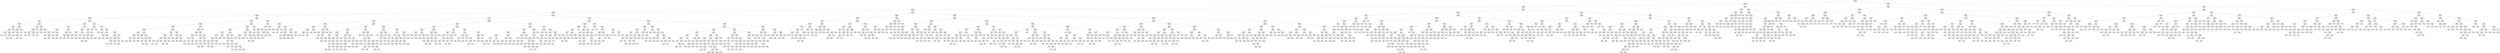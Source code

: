 digraph Tree {
node [shape=box] ;
0 [label="X[4] <= 0.5\nmse = 74857.962\nsamples = 3956\nvalue = [[600.859]\n[73.777]]"] ;
1 [label="X[1] <= 0.5\nmse = 34628.224\nsamples = 3190\nvalue = [[452.256]\n[82.638]]"] ;
0 -> 1 [labeldistance=2.5, labelangle=45, headlabel="True"] ;
2 [label="X[0] <= 0.5\nmse = 6796.065\nsamples = 2404\nvalue = [[589.507]\n[103.865]]"] ;
1 -> 2 ;
3 [label="X[3] <= 0.5\nmse = 4827.589\nsamples = 1603\nvalue = [[640.545]\n[131.058]]"] ;
2 -> 3 ;
4 [label="X[6] <= 4.5\nmse = 4681.669\nsamples = 815\nvalue = [[662.111]\n[188.678]]"] ;
3 -> 4 ;
5 [label="X[5] <= 2018.5\nmse = 669.696\nsamples = 264\nvalue = [[659.611]\n[117.797]]"] ;
4 -> 5 ;
6 [label="X[6] <= 2.5\nmse = 320.872\nsamples = 103\nvalue = [[627.725]\n[123.797]]"] ;
5 -> 6 ;
7 [label="X[6] <= 1.5\nmse = 47.164\nsamples = 50\nvalue = [[621.667]\n[102.55]]"] ;
6 -> 7 ;
8 [label="X[7] <= 19.5\nmse = 6.826\nsamples = 26\nvalue = [[623.488]\n[96.18]]"] ;
7 -> 8 ;
9 [label="X[7] <= 15.0\nmse = 1.59\nsamples = 16\nvalue = [[625.68]\n[96.18]]"] ;
8 -> 9 ;
10 [label="X[7] <= 3.5\nmse = 1.111\nsamples = 12\nvalue = [[626.39]\n[96.18]]"] ;
9 -> 10 ;
11 [label="X[7] <= 1.5\nmse = 0.751\nsamples = 3\nvalue = [[624.867]\n[96.18]]"] ;
10 -> 11 ;
12 [label="mse = 0.0\nsamples = 1\nvalue = [[626.6]\n[96.18]]"] ;
11 -> 12 ;
13 [label="mse = -0.0\nsamples = 2\nvalue = [[624.0]\n[96.18]]"] ;
11 -> 13 ;
14 [label="X[7] <= 7.5\nmse = 0.716\nsamples = 9\nvalue = [[626.898]\n[96.18]]"] ;
10 -> 14 ;
15 [label="X[7] <= 4.5\nmse = 0.769\nsamples = 3\nvalue = [[628.253]\n[96.18]]"] ;
14 -> 15 ;
16 [label="mse = 0.0\nsamples = 1\nvalue = [[626.5]\n[96.18]]"] ;
15 -> 16 ;
17 [label="mse = -0.0\nsamples = 2\nvalue = [[629.13]\n[96.18]]"] ;
15 -> 17 ;
18 [label="mse = -0.0\nsamples = 6\nvalue = [[626.22]\n[96.18]]"] ;
14 -> 18 ;
19 [label="mse = 0.0\nsamples = 4\nvalue = [[623.55]\n[96.18]]"] ;
9 -> 19 ;
20 [label="X[7] <= 27.0\nmse = 5.208\nsamples = 10\nvalue = [[619.98]\n[96.18]]"] ;
8 -> 20 ;
21 [label="X[7] <= 22.5\nmse = 1.991\nsamples = 6\nvalue = [[617.847]\n[96.18]]"] ;
20 -> 21 ;
22 [label="mse = -0.0\nsamples = 3\nvalue = [[619.13]\n[96.18]]"] ;
21 -> 22 ;
23 [label="X[7] <= 25.5\nmse = 2.336\nsamples = 3\nvalue = [[616.563]\n[96.18]]"] ;
21 -> 23 ;
24 [label="X[7] <= 24.0\nmse = 0.756\nsamples = 2\nvalue = [[615.21]\n[96.18]]"] ;
23 -> 24 ;
25 [label="mse = 0.0\nsamples = 1\nvalue = [[616.44]\n[96.18]]"] ;
24 -> 25 ;
26 [label="mse = -0.0\nsamples = 1\nvalue = [[613.98]\n[96.18]]"] ;
24 -> 26 ;
27 [label="mse = -0.0\nsamples = 1\nvalue = [[619.27]\n[96.18]]"] ;
23 -> 27 ;
28 [label="X[7] <= 30.5\nmse = 1.5\nsamples = 4\nvalue = [[623.18]\n[96.18]]"] ;
20 -> 28 ;
29 [label="mse = 0.0\nsamples = 3\nvalue = [[622.18]\n[96.18]]"] ;
28 -> 29 ;
30 [label="mse = -0.0\nsamples = 1\nvalue = [[626.18]\n[96.18]]"] ;
28 -> 30 ;
31 [label="X[7] <= 18.5\nmse = 41.339\nsamples = 24\nvalue = [[619.695]\n[109.45]]"] ;
7 -> 31 ;
32 [label="X[7] <= 14.0\nmse = 3.513\nsamples = 15\nvalue = [[613.127]\n[109.45]]"] ;
31 -> 32 ;
33 [label="X[7] <= 10.5\nmse = 2.433\nsamples = 11\nvalue = [[612.005]\n[109.45]]"] ;
32 -> 33 ;
34 [label="X[7] <= 4.5\nmse = 0.823\nsamples = 8\nvalue = [[613.116]\n[109.45]]"] ;
33 -> 34 ;
35 [label="mse = -0.0\nsamples = 3\nvalue = [[611.46]\n[109.45]]"] ;
34 -> 35 ;
36 [label="mse = 0.0\nsamples = 5\nvalue = [[614.11]\n[109.45]]"] ;
34 -> 36 ;
37 [label="X[7] <= 11.5\nmse = 0.694\nsamples = 3\nvalue = [[609.043]\n[109.45]]"] ;
33 -> 37 ;
38 [label="mse = -0.0\nsamples = 1\nvalue = [[610.71]\n[109.45]]"] ;
37 -> 38 ;
39 [label="mse = -0.0\nsamples = 2\nvalue = [[608.21]\n[109.45]]"] ;
37 -> 39 ;
40 [label="mse = 0.0\nsamples = 4\nvalue = [[616.21]\n[109.45]]"] ;
32 -> 40 ;
41 [label="X[7] <= 20.5\nmse = 8.508\nsamples = 9\nvalue = [[630.642]\n[109.45]]"] ;
31 -> 41 ;
42 [label="X[7] <= 19.5\nmse = 3.328\nsamples = 2\nvalue = [[623.43]\n[109.45]]"] ;
41 -> 42 ;
43 [label="mse = -0.0\nsamples = 1\nvalue = [[626.01]\n[109.45]]"] ;
42 -> 43 ;
44 [label="mse = -0.0\nsamples = 1\nvalue = [[620.85]\n[109.45]]"] ;
42 -> 44 ;
45 [label="X[7] <= 21.5\nmse = 0.434\nsamples = 7\nvalue = [[632.703]\n[109.45]]"] ;
41 -> 45 ;
46 [label="mse = -0.0\nsamples = 1\nvalue = [[630.85]\n[109.45]]"] ;
45 -> 46 ;
47 [label="X[7] <= 24.5\nmse = 0.173\nsamples = 6\nvalue = [[633.012]\n[109.45]]"] ;
45 -> 47 ;
48 [label="mse = -0.0\nsamples = 3\nvalue = [[633.56]\n[109.45]]"] ;
47 -> 48 ;
49 [label="X[7] <= 25.5\nmse = 0.046\nsamples = 3\nvalue = [[632.463]\n[109.45]]"] ;
47 -> 49 ;
50 [label="mse = -0.0\nsamples = 1\nvalue = [[632.89]\n[109.45]]"] ;
49 -> 50 ;
51 [label="mse = -0.0\nsamples = 2\nvalue = [[632.25]\n[109.45]]"] ;
49 -> 51 ;
52 [label="X[6] <= 3.5\nmse = 131.593\nsamples = 53\nvalue = [[633.44]\n[143.842]]"] ;
6 -> 52 ;
53 [label="X[7] <= 14.0\nmse = 20.931\nsamples = 28\nvalue = [[627.367]\n[134.13]]"] ;
52 -> 53 ;
54 [label="X[7] <= 6.5\nmse = 2.854\nsamples = 12\nvalue = [[633.988]\n[134.13]]"] ;
53 -> 54 ;
55 [label="X[7] <= 3.0\nmse = 0.263\nsamples = 5\nvalue = [[635.992]\n[134.13]]"] ;
54 -> 55 ;
56 [label="mse = 0.0\nsamples = 2\nvalue = [[635.26]\n[134.13]]"] ;
55 -> 56 ;
57 [label="X[7] <= 4.5\nmse = 0.141\nsamples = 3\nvalue = [[636.48]\n[134.13]]"] ;
55 -> 57 ;
58 [label="mse = 0.0\nsamples = 1\nvalue = [[637.13]\n[134.13]]"] ;
57 -> 58 ;
59 [label="X[7] <= 5.5\nmse = 0.053\nsamples = 2\nvalue = [[636.155]\n[134.13]]"] ;
57 -> 59 ;
60 [label="mse = 0.0\nsamples = 1\nvalue = [[636.48]\n[134.13]]"] ;
59 -> 60 ;
61 [label="mse = 0.0\nsamples = 1\nvalue = [[635.83]\n[134.13]]"] ;
59 -> 61 ;
62 [label="X[7] <= 12.5\nmse = 2.246\nsamples = 7\nvalue = [[632.557]\n[134.13]]"] ;
54 -> 62 ;
63 [label="X[7] <= 10.5\nmse = 1.284\nsamples = 6\nvalue = [[633.175]\n[134.13]]"] ;
62 -> 63 ;
64 [label="X[7] <= 7.5\nmse = 0.04\nsamples = 4\nvalue = [[632.062]\n[134.13]]"] ;
63 -> 64 ;
65 [label="mse = 0.0\nsamples = 1\nvalue = [[632.55]\n[134.13]]"] ;
64 -> 65 ;
66 [label="mse = 0.0\nsamples = 3\nvalue = [[631.9]\n[134.13]]"] ;
64 -> 66 ;
67 [label="X[7] <= 11.5\nmse = 0.061\nsamples = 2\nvalue = [[635.4]\n[134.13]]"] ;
63 -> 67 ;
68 [label="mse = 0.0\nsamples = 1\nvalue = [[635.05]\n[134.13]]"] ;
67 -> 68 ;
69 [label="mse = 0.0\nsamples = 1\nvalue = [[635.75]\n[134.13]]"] ;
67 -> 69 ;
70 [label="mse = 0.0\nsamples = 1\nvalue = [[628.85]\n[134.13]]"] ;
62 -> 70 ;
71 [label="X[7] <= 20.5\nmse = 5.719\nsamples = 16\nvalue = [[622.401]\n[134.13]]"] ;
53 -> 71 ;
72 [label="X[7] <= 18.5\nmse = 0.188\nsamples = 6\nvalue = [[618.307]\n[134.13]]"] ;
71 -> 72 ;
73 [label="X[7] <= 16.5\nmse = 0.04\nsamples = 4\nvalue = [[617.928]\n[134.13]]"] ;
72 -> 73 ;
74 [label="X[7] <= 15.5\nmse = 0.053\nsamples = 2\nvalue = [[617.765]\n[134.13]]"] ;
73 -> 74 ;
75 [label="mse = 0.0\nsamples = 1\nvalue = [[618.09]\n[134.13]]"] ;
74 -> 75 ;
76 [label="mse = -0.0\nsamples = 1\nvalue = [[617.44]\n[134.13]]"] ;
74 -> 76 ;
77 [label="mse = -0.0\nsamples = 2\nvalue = [[618.09]\n[134.13]]"] ;
73 -> 77 ;
78 [label="X[7] <= 19.5\nmse = 0.053\nsamples = 2\nvalue = [[619.065]\n[134.13]]"] ;
72 -> 78 ;
79 [label="mse = 0.0\nsamples = 1\nvalue = [[618.74]\n[134.13]]"] ;
78 -> 79 ;
80 [label="mse = -0.0\nsamples = 1\nvalue = [[619.39]\n[134.13]]"] ;
78 -> 80 ;
81 [label="X[7] <= 30.5\nmse = 0.99\nsamples = 10\nvalue = [[624.858]\n[134.13]]"] ;
71 -> 81 ;
82 [label="X[7] <= 28.5\nmse = 0.282\nsamples = 9\nvalue = [[624.453]\n[134.13]]"] ;
81 -> 82 ;
83 [label="X[7] <= 26.5\nmse = 0.086\nsamples = 7\nvalue = [[624.113]\n[134.13]]"] ;
82 -> 83 ;
84 [label="X[7] <= 22.0\nmse = 0.034\nsamples = 5\nvalue = [[623.89]\n[134.13]]"] ;
83 -> 84 ;
85 [label="mse = 0.0\nsamples = 1\nvalue = [[623.37]\n[134.13]]"] ;
84 -> 85 ;
86 [label="mse = 0.0\nsamples = 4\nvalue = [[624.02]\n[134.13]]"] ;
84 -> 86 ;
87 [label="mse = -0.0\nsamples = 2\nvalue = [[624.67]\n[134.13]]"] ;
83 -> 87 ;
88 [label="X[7] <= 29.5\nmse = 0.053\nsamples = 2\nvalue = [[625.645]\n[134.13]]"] ;
82 -> 88 ;
89 [label="mse = 0.0\nsamples = 1\nvalue = [[625.32]\n[134.13]]"] ;
88 -> 89 ;
90 [label="mse = 0.0\nsamples = 1\nvalue = [[625.97]\n[134.13]]"] ;
88 -> 90 ;
91 [label="mse = -0.0\nsamples = 1\nvalue = [[628.5]\n[134.13]]"] ;
81 -> 91 ;
92 [label="X[7] <= 4.5\nmse = 99.769\nsamples = 25\nvalue = [[640.241]\n[154.72]]"] ;
52 -> 92 ;
93 [label="X[7] <= 2.5\nmse = 75.093\nsamples = 4\nvalue = [[670.015]\n[154.72]]"] ;
92 -> 93 ;
94 [label="mse = -0.0\nsamples = 2\nvalue = [[657.76]\n[154.72]]"] ;
93 -> 94 ;
95 [label="mse = 0.0\nsamples = 2\nvalue = [[682.27]\n[154.72]]"] ;
93 -> 95 ;
96 [label="X[7] <= 9.0\nmse = 3.959\nsamples = 21\nvalue = [[634.57]\n[154.72]]"] ;
92 -> 96 ;
97 [label="X[7] <= 5.5\nmse = 0.583\nsamples = 3\nvalue = [[640.207]\n[154.72]]"] ;
96 -> 97 ;
98 [label="mse = 0.0\nsamples = 1\nvalue = [[638.68]\n[154.72]]"] ;
97 -> 98 ;
99 [label="mse = -0.0\nsamples = 2\nvalue = [[640.97]\n[154.72]]"] ;
97 -> 99 ;
100 [label="X[7] <= 14.5\nmse = 1.432\nsamples = 18\nvalue = [[633.63]\n[154.72]]"] ;
96 -> 100 ;
101 [label="X[7] <= 11.5\nmse = 0.607\nsamples = 4\nvalue = [[635.675]\n[154.72]]"] ;
100 -> 101 ;
102 [label="X[7] <= 10.5\nmse = 0.696\nsamples = 2\nvalue = [[636.39]\n[154.72]]"] ;
101 -> 102 ;
103 [label="mse = 0.0\nsamples = 1\nvalue = [[635.21]\n[154.72]]"] ;
102 -> 103 ;
104 [label="mse = -0.0\nsamples = 1\nvalue = [[637.57]\n[154.72]]"] ;
102 -> 104 ;
105 [label="X[7] <= 13.0\nmse = 0.006\nsamples = 2\nvalue = [[634.96]\n[154.72]]"] ;
101 -> 105 ;
106 [label="mse = 0.0\nsamples = 1\nvalue = [[635.07]\n[154.72]]"] ;
105 -> 106 ;
107 [label="mse = -0.0\nsamples = 1\nvalue = [[634.85]\n[154.72]]"] ;
105 -> 107 ;
108 [label="X[7] <= 29.5\nmse = 0.9\nsamples = 14\nvalue = [[633.046]\n[154.72]]"] ;
100 -> 108 ;
109 [label="X[7] <= 27.0\nmse = 0.506\nsamples = 13\nvalue = [[632.788]\n[154.72]]"] ;
108 -> 109 ;
110 [label="X[7] <= 19.5\nmse = 0.353\nsamples = 11\nvalue = [[632.966]\n[154.72]]"] ;
109 -> 110 ;
111 [label="X[7] <= 17.5\nmse = 0.602\nsamples = 5\nvalue = [[632.554]\n[154.72]]"] ;
110 -> 111 ;
112 [label="mse = -0.0\nsamples = 3\nvalue = [[633.45]\n[154.72]]"] ;
111 -> 112 ;
113 [label="mse = 0.0\nsamples = 2\nvalue = [[631.21]\n[154.72]]"] ;
111 -> 113 ;
114 [label="X[7] <= 20.5\nmse = 0.016\nsamples = 6\nvalue = [[633.31]\n[154.72]]"] ;
110 -> 114 ;
115 [label="mse = 0.0\nsamples = 1\nvalue = [[633.71]\n[154.72]]"] ;
114 -> 115 ;
116 [label="mse = 0.0\nsamples = 5\nvalue = [[633.23]\n[154.72]]"] ;
114 -> 116 ;
117 [label="X[7] <= 28.5\nmse = 0.781\nsamples = 2\nvalue = [[631.81]\n[154.72]]"] ;
109 -> 117 ;
118 [label="mse = 0.0\nsamples = 1\nvalue = [[630.56]\n[154.72]]"] ;
117 -> 118 ;
119 [label="mse = 0.0\nsamples = 1\nvalue = [[633.06]\n[154.72]]"] ;
117 -> 119 ;
120 [label="mse = 0.0\nsamples = 1\nvalue = [[636.39]\n[154.72]]"] ;
108 -> 120 ;
121 [label="X[6] <= 3.5\nmse = 340.687\nsamples = 161\nvalue = [[680.01]\n[113.959]]"] ;
5 -> 121 ;
122 [label="X[5] <= 2019.5\nmse = 164.101\nsamples = 137\nvalue = [[677.782]\n[105.907]]"] ;
121 -> 122 ;
123 [label="X[6] <= 2.5\nmse = 95.238\nsamples = 72\nvalue = [[668.347]\n[108.469]]"] ;
122 -> 123 ;
124 [label="X[6] <= 1.5\nmse = 56.515\nsamples = 46\nvalue = [[669.443]\n[100.98]]"] ;
123 -> 124 ;
125 [label="X[7] <= 13.5\nmse = 50.336\nsamples = 23\nvalue = [[675.294]\n[96.87]]"] ;
124 -> 125 ;
126 [label="X[7] <= 9.5\nmse = 11.178\nsamples = 9\nvalue = [[686.654]\n[96.87]]"] ;
125 -> 126 ;
127 [label="X[7] <= 4.0\nmse = 2.456\nsamples = 7\nvalue = [[688.956]\n[96.87]]"] ;
126 -> 127 ;
128 [label="X[7] <= 2.5\nmse = 0.092\nsamples = 2\nvalue = [[692.09]\n[96.87]]"] ;
127 -> 128 ;
129 [label="mse = 0.0\nsamples = 1\nvalue = [[691.66]\n[96.87]]"] ;
128 -> 129 ;
130 [label="mse = 0.0\nsamples = 1\nvalue = [[692.52]\n[96.87]]"] ;
128 -> 130 ;
131 [label="X[7] <= 7.5\nmse = 0.651\nsamples = 5\nvalue = [[687.702]\n[96.87]]"] ;
127 -> 131 ;
132 [label="mse = -0.0\nsamples = 3\nvalue = [[686.77]\n[96.87]]"] ;
131 -> 132 ;
133 [label="mse = 0.0\nsamples = 2\nvalue = [[689.1]\n[96.87]]"] ;
131 -> 133 ;
134 [label="mse = -0.0\nsamples = 2\nvalue = [[678.6]\n[96.87]]"] ;
126 -> 134 ;
135 [label="X[7] <= 15.5\nmse = 7.361\nsamples = 14\nvalue = [[667.991]\n[96.87]]"] ;
125 -> 135 ;
136 [label="X[7] <= 14.5\nmse = 1.022\nsamples = 2\nvalue = [[675.43]\n[96.87]]"] ;
135 -> 136 ;
137 [label="mse = 0.0\nsamples = 1\nvalue = [[676.86]\n[96.87]]"] ;
136 -> 137 ;
138 [label="mse = -0.0\nsamples = 1\nvalue = [[674.0]\n[96.87]]"] ;
136 -> 138 ;
139 [label="X[7] <= 22.5\nmse = 3.038\nsamples = 12\nvalue = [[666.752]\n[96.87]]"] ;
135 -> 139 ;
140 [label="X[7] <= 19.5\nmse = 0.075\nsamples = 7\nvalue = [[665.374]\n[96.87]]"] ;
139 -> 140 ;
141 [label="mse = 0.0\nsamples = 4\nvalue = [[665.62]\n[96.87]]"] ;
140 -> 141 ;
142 [label="X[7] <= 21.5\nmse = 0.082\nsamples = 3\nvalue = [[665.047]\n[96.87]]"] ;
140 -> 142 ;
143 [label="mse = -0.0\nsamples = 2\nvalue = [[664.76]\n[96.87]]"] ;
142 -> 143 ;
144 [label="mse = -0.0\nsamples = 1\nvalue = [[665.62]\n[96.87]]"] ;
142 -> 144 ;
145 [label="X[7] <= 25.0\nmse = 3.999\nsamples = 5\nvalue = [[668.68]\n[96.87]]"] ;
139 -> 145 ;
146 [label="mse = 0.0\nsamples = 1\nvalue = [[674.0]\n[96.87]]"] ;
145 -> 146 ;
147 [label="X[7] <= 29.5\nmse = 0.577\nsamples = 4\nvalue = [[667.35]\n[96.87]]"] ;
145 -> 147 ;
148 [label="mse = -0.0\nsamples = 3\nvalue = [[667.97]\n[96.87]]"] ;
147 -> 148 ;
149 [label="mse = -0.0\nsamples = 1\nvalue = [[665.49]\n[96.87]]"] ;
147 -> 149 ;
150 [label="X[7] <= 14.0\nmse = 11.567\nsamples = 23\nvalue = [[663.592]\n[105.09]]"] ;
124 -> 150 ;
151 [label="X[7] <= 10.0\nmse = 6.838\nsamples = 11\nvalue = [[659.875]\n[105.09]]"] ;
150 -> 151 ;
152 [label="X[7] <= 6.5\nmse = 4.911\nsamples = 8\nvalue = [[661.436]\n[105.09]]"] ;
151 -> 152 ;
153 [label="X[7] <= 5.0\nmse = 0.061\nsamples = 5\nvalue = [[660.034]\n[105.09]]"] ;
152 -> 153 ;
154 [label="mse = 0.0\nsamples = 4\nvalue = [[659.86]\n[105.09]]"] ;
153 -> 154 ;
155 [label="mse = 0.0\nsamples = 1\nvalue = [[660.73]\n[105.09]]"] ;
153 -> 155 ;
156 [label="X[7] <= 8.5\nmse = 8.625\nsamples = 3\nvalue = [[663.773]\n[105.09]]"] ;
152 -> 156 ;
157 [label="X[7] <= 7.5\nmse = 4.322\nsamples = 2\nvalue = [[666.17]\n[105.09]]"] ;
156 -> 157 ;
158 [label="mse = 0.0\nsamples = 1\nvalue = [[663.23]\n[105.09]]"] ;
157 -> 158 ;
159 [label="mse = -0.0\nsamples = 1\nvalue = [[669.11]\n[105.09]]"] ;
157 -> 159 ;
160 [label="mse = 0.0\nsamples = 1\nvalue = [[658.98]\n[105.09]]"] ;
156 -> 160 ;
161 [label="X[7] <= 12.5\nmse = 0.053\nsamples = 3\nvalue = [[655.71]\n[105.09]]"] ;
151 -> 161 ;
162 [label="mse = 0.0\nsamples = 2\nvalue = [[655.48]\n[105.09]]"] ;
161 -> 162 ;
163 [label="mse = 0.0\nsamples = 1\nvalue = [[656.17]\n[105.09]]"] ;
161 -> 163 ;
164 [label="X[7] <= 23.5\nmse = 3.761\nsamples = 12\nvalue = [[667.0]\n[105.09]]"] ;
150 -> 164 ;
165 [label="X[7] <= 20.5\nmse = 0.054\nsamples = 8\nvalue = [[665.07]\n[105.09]]"] ;
164 -> 165 ;
166 [label="X[7] <= 19.0\nmse = 0.0\nsamples = 5\nvalue = [[664.904]\n[105.09]]"] ;
165 -> 166 ;
167 [label="mse = 0.0\nsamples = 4\nvalue = [[664.91]\n[105.09]]"] ;
166 -> 167 ;
168 [label="mse = 0.0\nsamples = 1\nvalue = [[664.88]\n[105.09]]"] ;
166 -> 168 ;
169 [label="X[7] <= 21.5\nmse = 0.082\nsamples = 3\nvalue = [[665.347]\n[105.09]]"] ;
165 -> 169 ;
170 [label="mse = 0.0\nsamples = 1\nvalue = [[665.92]\n[105.09]]"] ;
169 -> 170 ;
171 [label="mse = -0.0\nsamples = 2\nvalue = [[665.06]\n[105.09]]"] ;
169 -> 171 ;
172 [label="mse = 0.0\nsamples = 4\nvalue = [[670.86]\n[105.09]]"] ;
164 -> 172 ;
173 [label="X[7] <= 28.0\nmse = 23.398\nsamples = 26\nvalue = [[666.408]\n[121.72]]"] ;
123 -> 173 ;
174 [label="X[7] <= 13.5\nmse = 16.424\nsamples = 23\nvalue = [[664.887]\n[121.72]]"] ;
173 -> 174 ;
175 [label="X[7] <= 12.5\nmse = 0.808\nsamples = 12\nvalue = [[669.158]\n[121.72]]"] ;
174 -> 175 ;
176 [label="X[7] <= 3.5\nmse = 0.365\nsamples = 11\nvalue = [[669.452]\n[121.72]]"] ;
175 -> 176 ;
177 [label="mse = 0.0\nsamples = 3\nvalue = [[668.42]\n[121.72]]"] ;
176 -> 177 ;
178 [label="X[7] <= 6.5\nmse = 0.227\nsamples = 8\nvalue = [[669.839]\n[121.72]]"] ;
176 -> 178 ;
179 [label="X[7] <= 5.0\nmse = 0.578\nsamples = 2\nvalue = [[670.355]\n[121.72]]"] ;
178 -> 179 ;
180 [label="mse = -0.0\nsamples = 1\nvalue = [[669.28]\n[121.72]]"] ;
179 -> 180 ;
181 [label="mse = -0.0\nsamples = 1\nvalue = [[671.43]\n[121.72]]"] ;
179 -> 181 ;
182 [label="X[7] <= 7.5\nmse = 0.051\nsamples = 6\nvalue = [[669.667]\n[121.72]]"] ;
178 -> 182 ;
183 [label="mse = -0.0\nsamples = 1\nvalue = [[668.95]\n[121.72]]"] ;
182 -> 183 ;
184 [label="mse = -0.0\nsamples = 5\nvalue = [[669.81]\n[121.72]]"] ;
182 -> 184 ;
185 [label="mse = -0.0\nsamples = 1\nvalue = [[665.93]\n[121.72]]"] ;
175 -> 185 ;
186 [label="X[7] <= 25.0\nmse = 12.656\nsamples = 11\nvalue = [[660.228]\n[121.72]]"] ;
174 -> 186 ;
187 [label="X[7] <= 17.5\nmse = 2.922\nsamples = 9\nvalue = [[658.092]\n[121.72]]"] ;
186 -> 187 ;
188 [label="X[7] <= 15.0\nmse = 0.002\nsamples = 3\nvalue = [[654.867]\n[121.72]]"] ;
187 -> 188 ;
189 [label="mse = -0.0\nsamples = 1\nvalue = [[654.78]\n[121.72]]"] ;
188 -> 189 ;
190 [label="mse = 0.0\nsamples = 2\nvalue = [[654.91]\n[121.72]]"] ;
188 -> 190 ;
191 [label="X[7] <= 22.5\nmse = 0.481\nsamples = 6\nvalue = [[659.705]\n[121.72]]"] ;
187 -> 191 ;
192 [label="X[7] <= 20.5\nmse = 0.238\nsamples = 4\nvalue = [[659.138]\n[121.72]]"] ;
191 -> 192 ;
193 [label="X[7] <= 19.0\nmse = 0.056\nsamples = 2\nvalue = [[659.785]\n[121.72]]"] ;
192 -> 193 ;
194 [label="mse = -0.0\nsamples = 1\nvalue = [[660.12]\n[121.72]]"] ;
193 -> 194 ;
195 [label="mse = -0.0\nsamples = 1\nvalue = [[659.45]\n[121.72]]"] ;
193 -> 195 ;
196 [label="mse = -0.0\nsamples = 2\nvalue = [[658.49]\n[121.72]]"] ;
192 -> 196 ;
197 [label="mse = 0.0\nsamples = 2\nvalue = [[660.84]\n[121.72]]"] ;
191 -> 197 ;
198 [label="mse = -0.0\nsamples = 2\nvalue = [[669.84]\n[121.72]]"] ;
186 -> 198 ;
199 [label="mse = 0.0\nsamples = 3\nvalue = [[678.07]\n[121.72]]"] ;
173 -> 199 ;
200 [label="X[6] <= 2.5\nmse = 128.808\nsamples = 65\nvalue = [[688.233]\n[103.068]]"] ;
122 -> 200 ;
201 [label="X[7] <= 21.5\nmse = 56.299\nsamples = 54\nvalue = [[685.028]\n[98.723]]"] ;
200 -> 201 ;
202 [label="X[6] <= 1.5\nmse = 37.005\nsamples = 36\nvalue = [[680.271]\n[98.83]]"] ;
201 -> 202 ;
203 [label="X[7] <= 19.0\nmse = 2.108\nsamples = 18\nvalue = [[672.677]\n[95.94]]"] ;
202 -> 203 ;
204 [label="X[7] <= 14.5\nmse = 1.691\nsamples = 16\nvalue = [[672.29]\n[95.94]]"] ;
203 -> 204 ;
205 [label="X[7] <= 7.5\nmse = 0.903\nsamples = 13\nvalue = [[672.955]\n[95.94]]"] ;
204 -> 205 ;
206 [label="X[7] <= 2.5\nmse = 0.014\nsamples = 6\nvalue = [[671.743]\n[95.94]]"] ;
205 -> 206 ;
207 [label="X[7] <= 1.5\nmse = 0.0\nsamples = 2\nvalue = [[671.51]\n[95.94]]"] ;
206 -> 207 ;
208 [label="mse = -0.0\nsamples = 1\nvalue = [[671.49]\n[95.94]]"] ;
207 -> 208 ;
209 [label="mse = 0.0\nsamples = 1\nvalue = [[671.53]\n[95.94]]"] ;
207 -> 209 ;
210 [label="mse = -0.0\nsamples = 4\nvalue = [[671.86]\n[95.94]]"] ;
206 -> 210 ;
211 [label="X[7] <= 13.5\nmse = 0.497\nsamples = 7\nvalue = [[673.993]\n[95.94]]"] ;
205 -> 211 ;
212 [label="mse = -0.0\nsamples = 6\nvalue = [[674.4]\n[95.94]]"] ;
211 -> 212 ;
213 [label="mse = -0.0\nsamples = 1\nvalue = [[671.55]\n[95.94]]"] ;
211 -> 213 ;
214 [label="mse = -0.0\nsamples = 3\nvalue = [[669.41]\n[95.94]]"] ;
204 -> 214 ;
215 [label="X[7] <= 20.5\nmse = 0.065\nsamples = 2\nvalue = [[675.77]\n[95.94]]"] ;
203 -> 215 ;
216 [label="mse = -0.0\nsamples = 1\nvalue = [[675.41]\n[95.94]]"] ;
215 -> 216 ;
217 [label="mse = 0.0\nsamples = 1\nvalue = [[676.13]\n[95.94]]"] ;
215 -> 217 ;
218 [label="X[7] <= 3.0\nmse = 5.874\nsamples = 18\nvalue = [[687.866]\n[101.72]]"] ;
202 -> 218 ;
219 [label="mse = 0.0\nsamples = 2\nvalue = [[696.52]\n[101.72]]"] ;
218 -> 219 ;
220 [label="X[7] <= 20.5\nmse = 1.341\nsamples = 16\nvalue = [[686.784]\n[101.72]]"] ;
218 -> 220 ;
221 [label="X[7] <= 6.5\nmse = 0.737\nsamples = 15\nvalue = [[686.489]\n[101.72]]"] ;
220 -> 221 ;
222 [label="X[7] <= 4.5\nmse = 0.427\nsamples = 3\nvalue = [[684.963]\n[101.72]]"] ;
221 -> 222 ;
223 [label="mse = 0.0\nsamples = 1\nvalue = [[686.27]\n[101.72]]"] ;
222 -> 223 ;
224 [label="mse = -0.0\nsamples = 2\nvalue = [[684.31]\n[101.72]]"] ;
222 -> 224 ;
225 [label="X[7] <= 14.5\nmse = 0.451\nsamples = 12\nvalue = [[686.871]\n[101.72]]"] ;
221 -> 225 ;
226 [label="X[7] <= 7.5\nmse = 0.023\nsamples = 7\nvalue = [[686.397]\n[101.72]]"] ;
225 -> 226 ;
227 [label="mse = 0.0\nsamples = 1\nvalue = [[686.92]\n[101.72]]"] ;
226 -> 227 ;
228 [label="mse = 0.0\nsamples = 6\nvalue = [[686.31]\n[101.72]]"] ;
226 -> 228 ;
229 [label="X[7] <= 18.5\nmse = 0.674\nsamples = 5\nvalue = [[687.534]\n[101.72]]"] ;
225 -> 229 ;
230 [label="X[7] <= 17.5\nmse = 0.001\nsamples = 3\nvalue = [[688.477]\n[101.72]]"] ;
229 -> 230 ;
231 [label="mse = 0.0\nsamples = 2\nvalue = [[688.5]\n[101.72]]"] ;
230 -> 231 ;
232 [label="mse = 0.0\nsamples = 1\nvalue = [[688.43]\n[101.72]]"] ;
230 -> 232 ;
233 [label="X[7] <= 19.5\nmse = 0.018\nsamples = 2\nvalue = [[686.12]\n[101.72]]"] ;
229 -> 233 ;
234 [label="mse = 0.0\nsamples = 1\nvalue = [[685.93]\n[101.72]]"] ;
233 -> 234 ;
235 [label="mse = 0.0\nsamples = 1\nvalue = [[686.31]\n[101.72]]"] ;
233 -> 235 ;
236 [label="mse = 0.0\nsamples = 1\nvalue = [[691.2]\n[101.72]]"] ;
220 -> 236 ;
237 [label="X[7] <= 28.5\nmse = 26.969\nsamples = 18\nvalue = [[694.542]\n[98.509]]"] ;
201 -> 237 ;
238 [label="X[6] <= 1.5\nmse = 5.181\nsamples = 14\nvalue = [[691.339]\n[98.83]]"] ;
237 -> 238 ;
239 [label="X[7] <= 25.5\nmse = 0.981\nsamples = 7\nvalue = [[690.743]\n[95.94]]"] ;
238 -> 239 ;
240 [label="mse = -0.0\nsamples = 4\nvalue = [[689.53]\n[95.94]]"] ;
239 -> 240 ;
241 [label="mse = 0.0\nsamples = 3\nvalue = [[692.36]\n[95.94]]"] ;
239 -> 241 ;
242 [label="X[7] <= 26.5\nmse = 0.674\nsamples = 7\nvalue = [[691.934]\n[101.72]]"] ;
238 -> 242 ;
243 [label="mse = -0.0\nsamples = 5\nvalue = [[691.2]\n[101.72]]"] ;
242 -> 243 ;
244 [label="mse = 0.0\nsamples = 2\nvalue = [[693.77]\n[101.72]]"] ;
242 -> 244 ;
245 [label="X[7] <= 30.5\nmse = 21.619\nsamples = 4\nvalue = [[705.752]\n[97.385]]"] ;
237 -> 245 ;
246 [label="X[6] <= 1.5\nmse = 7.334\nsamples = 3\nvalue = [[702.51]\n[97.867]]"] ;
245 -> 246 ;
247 [label="X[7] <= 29.5\nmse = 0.813\nsamples = 2\nvalue = [[700.755]\n[95.94]]"] ;
246 -> 247 ;
248 [label="mse = -0.0\nsamples = 1\nvalue = [[702.03]\n[95.94]]"] ;
247 -> 248 ;
249 [label="mse = -0.0\nsamples = 1\nvalue = [[699.48]\n[95.94]]"] ;
247 -> 249 ;
250 [label="mse = 0.0\nsamples = 1\nvalue = [[706.02]\n[101.72]]"] ;
246 -> 250 ;
251 [label="mse = -0.0\nsamples = 1\nvalue = [[715.48]\n[95.94]]"] ;
245 -> 251 ;
252 [label="X[7] <= 9.5\nmse = 61.942\nsamples = 11\nvalue = [[703.965]\n[124.4]]"] ;
200 -> 252 ;
253 [label="X[7] <= 1.5\nmse = 5.109\nsamples = 7\nvalue = [[711.413]\n[124.4]]"] ;
252 -> 253 ;
254 [label="mse = -0.0\nsamples = 1\nvalue = [[704.85]\n[124.4]]"] ;
253 -> 254 ;
255 [label="X[7] <= 4.5\nmse = 1.773\nsamples = 6\nvalue = [[712.507]\n[124.4]]"] ;
253 -> 255 ;
256 [label="X[7] <= 2.5\nmse = 0.111\nsamples = 3\nvalue = [[710.653]\n[124.4]]"] ;
255 -> 256 ;
257 [label="mse = -0.0\nsamples = 1\nvalue = [[711.32]\n[124.4]]"] ;
256 -> 257 ;
258 [label="mse = 0.0\nsamples = 2\nvalue = [[710.32]\n[124.4]]"] ;
256 -> 258 ;
259 [label="mse = -0.0\nsamples = 3\nvalue = [[714.36]\n[124.4]]"] ;
255 -> 259 ;
260 [label="X[7] <= 15.0\nmse = 27.907\nsamples = 4\nvalue = [[690.93]\n[124.4]]"] ;
252 -> 260 ;
261 [label="X[7] <= 13.0\nmse = 0.461\nsamples = 2\nvalue = [[698.37]\n[124.4]]"] ;
260 -> 261 ;
262 [label="mse = -0.0\nsamples = 1\nvalue = [[699.33]\n[124.4]]"] ;
261 -> 262 ;
263 [label="mse = -0.0\nsamples = 1\nvalue = [[697.41]\n[124.4]]"] ;
261 -> 263 ;
264 [label="mse = -0.0\nsamples = 2\nvalue = [[683.49]\n[124.4]]"] ;
260 -> 264 ;
265 [label="X[7] <= 10.0\nmse = 12.38\nsamples = 24\nvalue = [[692.729]\n[159.92]]"] ;
121 -> 265 ;
266 [label="X[7] <= 4.5\nmse = 9.283\nsamples = 7\nvalue = [[687.794]\n[159.92]]"] ;
265 -> 266 ;
267 [label="X[7] <= 2.5\nmse = 0.774\nsamples = 3\nvalue = [[692.68]\n[159.92]]"] ;
266 -> 267 ;
268 [label="mse = -0.0\nsamples = 1\nvalue = [[694.44]\n[159.92]]"] ;
267 -> 268 ;
269 [label="mse = 0.0\nsamples = 2\nvalue = [[691.8]\n[159.92]]"] ;
267 -> 269 ;
270 [label="X[7] <= 8.5\nmse = 0.0\nsamples = 4\nvalue = [[684.13]\n[159.92]]"] ;
266 -> 270 ;
271 [label="mse = 0.0\nsamples = 3\nvalue = [[684.12]\n[159.92]]"] ;
270 -> 271 ;
272 [label="mse = 0.0\nsamples = 1\nvalue = [[684.16]\n[159.92]]"] ;
270 -> 272 ;
273 [label="X[7] <= 17.5\nmse = 6.579\nsamples = 17\nvalue = [[694.761]\n[159.92]]"] ;
265 -> 273 ;
274 [label="X[7] <= 14.0\nmse = 0.547\nsamples = 6\nvalue = [[698.393]\n[159.92]]"] ;
273 -> 274 ;
275 [label="X[7] <= 12.5\nmse = 0.165\nsamples = 3\nvalue = [[699.357]\n[159.92]]"] ;
274 -> 275 ;
276 [label="mse = -0.0\nsamples = 2\nvalue = [[698.95]\n[159.92]]"] ;
275 -> 276 ;
277 [label="mse = -0.0\nsamples = 1\nvalue = [[700.17]\n[159.92]]"] ;
275 -> 277 ;
278 [label="mse = 0.0\nsamples = 3\nvalue = [[697.43]\n[159.92]]"] ;
274 -> 278 ;
279 [label="X[7] <= 24.5\nmse = 4.306\nsamples = 11\nvalue = [[692.779]\n[159.92]]"] ;
273 -> 279 ;
280 [label="X[7] <= 19.5\nmse = 5.447\nsamples = 5\nvalue = [[690.86]\n[159.92]]"] ;
279 -> 280 ;
281 [label="mse = -0.0\nsamples = 2\nvalue = [[694.78]\n[159.92]]"] ;
280 -> 281 ;
282 [label="X[7] <= 21.0\nmse = 0.541\nsamples = 3\nvalue = [[688.247]\n[159.92]]"] ;
280 -> 282 ;
283 [label="mse = -0.0\nsamples = 1\nvalue = [[686.78]\n[159.92]]"] ;
282 -> 283 ;
284 [label="X[7] <= 23.0\nmse = 0.005\nsamples = 2\nvalue = [[688.98]\n[159.92]]"] ;
282 -> 284 ;
285 [label="mse = -0.0\nsamples = 1\nvalue = [[688.88]\n[159.92]]"] ;
284 -> 285 ;
286 [label="mse = -0.0\nsamples = 1\nvalue = [[689.08]\n[159.92]]"] ;
284 -> 286 ;
287 [label="X[7] <= 27.5\nmse = 0.543\nsamples = 6\nvalue = [[694.378]\n[159.92]]"] ;
279 -> 287 ;
288 [label="X[7] <= 26.5\nmse = 0.812\nsamples = 3\nvalue = [[694.9]\n[159.92]]"] ;
287 -> 288 ;
289 [label="X[7] <= 25.5\nmse = 0.003\nsamples = 2\nvalue = [[694.0]\n[159.92]]"] ;
288 -> 289 ;
290 [label="mse = -0.0\nsamples = 1\nvalue = [[694.08]\n[159.92]]"] ;
289 -> 290 ;
291 [label="mse = -0.0\nsamples = 1\nvalue = [[693.92]\n[159.92]]"] ;
289 -> 291 ;
292 [label="mse = 0.0\nsamples = 1\nvalue = [[696.7]\n[159.92]]"] ;
288 -> 292 ;
293 [label="X[7] <= 29.5\nmse = 0.001\nsamples = 3\nvalue = [[693.857]\n[159.92]]"] ;
287 -> 293 ;
294 [label="mse = 0.0\nsamples = 2\nvalue = [[693.89]\n[159.92]]"] ;
293 -> 294 ;
295 [label="mse = 0.0\nsamples = 1\nvalue = [[693.79]\n[159.92]]"] ;
293 -> 295 ;
296 [label="X[6] <= 9.5\nmse = 4821.415\nsamples = 551\nvalue = [[663.309]\n[222.64]]"] ;
4 -> 296 ;
297 [label="X[5] <= 2018.5\nmse = 1588.471\nsamples = 319\nvalue = [[677.824]\n[293.132]]"] ;
296 -> 297 ;
298 [label="X[6] <= 5.5\nmse = 1390.381\nsamples = 140\nvalue = [[646.06]\n[284.245]]"] ;
297 -> 298 ;
299 [label="X[7] <= 15.5\nmse = 36.875\nsamples = 26\nvalue = [[639.943]\n[244.89]]"] ;
298 -> 299 ;
300 [label="X[7] <= 9.5\nmse = 3.027\nsamples = 12\nvalue = [[630.918]\n[244.89]]"] ;
299 -> 300 ;
301 [label="X[7] <= 5.5\nmse = 0.081\nsamples = 7\nvalue = [[628.996]\n[244.89]]"] ;
300 -> 301 ;
302 [label="X[7] <= 4.0\nmse = 0.013\nsamples = 4\nvalue = [[628.662]\n[244.89]]"] ;
301 -> 302 ;
303 [label="mse = 0.0\nsamples = 3\nvalue = [[628.57]\n[244.89]]"] ;
302 -> 303 ;
304 [label="mse = 0.0\nsamples = 1\nvalue = [[628.94]\n[244.89]]"] ;
302 -> 304 ;
305 [label="mse = -0.0\nsamples = 3\nvalue = [[629.44]\n[244.89]]"] ;
301 -> 305 ;
306 [label="X[7] <= 14.5\nmse = 0.947\nsamples = 5\nvalue = [[633.608]\n[244.89]]"] ;
300 -> 306 ;
307 [label="mse = 0.0\nsamples = 4\nvalue = [[632.92]\n[244.89]]"] ;
306 -> 307 ;
308 [label="mse = -0.0\nsamples = 1\nvalue = [[636.36]\n[244.89]]"] ;
306 -> 308 ;
309 [label="X[7] <= 27.5\nmse = 1.045\nsamples = 14\nvalue = [[647.68]\n[244.89]]"] ;
299 -> 309 ;
310 [label="X[7] <= 18.0\nmse = 0.626\nsamples = 10\nvalue = [[647.004]\n[244.89]]"] ;
309 -> 310 ;
311 [label="mse = 0.0\nsamples = 2\nvalue = [[645.24]\n[244.89]]"] ;
310 -> 311 ;
312 [label="X[7] <= 19.5\nmse = 0.296\nsamples = 8\nvalue = [[647.445]\n[244.89]]"] ;
310 -> 312 ;
313 [label="mse = -0.0\nsamples = 1\nvalue = [[649.43]\n[244.89]]"] ;
312 -> 313 ;
314 [label="X[7] <= 22.5\nmse = 0.017\nsamples = 7\nvalue = [[647.161]\n[244.89]]"] ;
312 -> 314 ;
315 [label="mse = -0.0\nsamples = 3\nvalue = [[646.95]\n[244.89]]"] ;
314 -> 315 ;
316 [label="mse = -0.0\nsamples = 4\nvalue = [[647.32]\n[244.89]]"] ;
314 -> 316 ;
317 [label="X[7] <= 29.5\nmse = 0.092\nsamples = 4\nvalue = [[649.37]\n[244.89]]"] ;
309 -> 317 ;
318 [label="mse = 0.0\nsamples = 2\nvalue = [[648.94]\n[244.89]]"] ;
317 -> 318 ;
319 [label="mse = -0.0\nsamples = 2\nvalue = [[649.8]\n[244.89]]"] ;
317 -> 319 ;
320 [label="X[6] <= 8.5\nmse = 1476.932\nsamples = 114\nvalue = [[647.455]\n[293.221]]"] ;
298 -> 320 ;
321 [label="X[6] <= 7.5\nmse = 105.675\nsamples = 68\nvalue = [[654.914]\n[315.166]]"] ;
320 -> 321 ;
322 [label="X[6] <= 6.5\nmse = 85.512\nsamples = 47\nvalue = [[652.336]\n[309.549]]"] ;
321 -> 322 ;
323 [label="X[7] <= 6.0\nmse = 27.106\nsamples = 22\nvalue = [[661.331]\n[303.99]]"] ;
322 -> 323 ;
324 [label="X[7] <= 3.5\nmse = 1.587\nsamples = 5\nvalue = [[649.47]\n[303.99]]"] ;
323 -> 324 ;
325 [label="X[7] <= 1.5\nmse = 0.619\nsamples = 3\nvalue = [[648.197]\n[303.99]]"] ;
324 -> 325 ;
326 [label="mse = -0.0\nsamples = 1\nvalue = [[649.77]\n[303.99]]"] ;
325 -> 326 ;
327 [label="mse = 0.0\nsamples = 2\nvalue = [[647.41]\n[303.99]]"] ;
325 -> 327 ;
328 [label="mse = 0.0\nsamples = 2\nvalue = [[651.38]\n[303.99]]"] ;
324 -> 328 ;
329 [label="X[7] <= 23.5\nmse = 7.839\nsamples = 17\nvalue = [[664.819]\n[303.99]]"] ;
323 -> 329 ;
330 [label="X[7] <= 9.5\nmse = 2.766\nsamples = 13\nvalue = [[666.696]\n[303.99]]"] ;
329 -> 330 ;
331 [label="mse = -0.0\nsamples = 3\nvalue = [[663.59]\n[303.99]]"] ;
330 -> 331 ;
332 [label="X[7] <= 11.0\nmse = 1.715\nsamples = 10\nvalue = [[667.628]\n[303.99]]"] ;
330 -> 332 ;
333 [label="mse = -0.0\nsamples = 1\nvalue = [[671.9]\n[303.99]]"] ;
332 -> 333 ;
334 [label="X[7] <= 19.5\nmse = 0.779\nsamples = 9\nvalue = [[667.153]\n[303.99]]"] ;
332 -> 334 ;
335 [label="X[7] <= 18.5\nmse = 0.001\nsamples = 7\nvalue = [[667.82]\n[303.99]]"] ;
334 -> 335 ;
336 [label="mse = 0.0\nsamples = 6\nvalue = [[667.8]\n[303.99]]"] ;
335 -> 336 ;
337 [label="mse = 0.0\nsamples = 1\nvalue = [[667.94]\n[303.99]]"] ;
335 -> 337 ;
338 [label="mse = 0.0\nsamples = 2\nvalue = [[664.82]\n[303.99]]"] ;
334 -> 338 ;
339 [label="mse = 0.0\nsamples = 4\nvalue = [[658.72]\n[303.99]]"] ;
329 -> 339 ;
340 [label="X[7] <= 22.5\nmse = 44.423\nsamples = 25\nvalue = [[644.42]\n[314.44]]"] ;
322 -> 340 ;
341 [label="X[7] <= 9.5\nmse = 13.932\nsamples = 17\nvalue = [[638.819]\n[314.44]]"] ;
340 -> 341 ;
342 [label="X[7] <= 8.5\nmse = 1.43\nsamples = 7\nvalue = [[644.843]\n[314.44]]"] ;
341 -> 342 ;
343 [label="X[7] <= 7.5\nmse = 0.976\nsamples = 6\nvalue = [[644.398]\n[314.44]]"] ;
342 -> 343 ;
344 [label="X[7] <= 2.5\nmse = 0.107\nsamples = 5\nvalue = [[644.994]\n[314.44]]"] ;
343 -> 344 ;
345 [label="X[7] <= 1.5\nmse = 0.005\nsamples = 2\nvalue = [[645.395]\n[314.44]]"] ;
344 -> 345 ;
346 [label="mse = 0.0\nsamples = 1\nvalue = [[645.49]\n[314.44]]"] ;
345 -> 346 ;
347 [label="mse = -0.0\nsamples = 1\nvalue = [[645.3]\n[314.44]]"] ;
345 -> 347 ;
348 [label="X[7] <= 4.5\nmse = 0.086\nsamples = 3\nvalue = [[644.727]\n[314.44]]"] ;
344 -> 348 ;
349 [label="mse = 0.0\nsamples = 1\nvalue = [[644.14]\n[314.44]]"] ;
348 -> 349 ;
350 [label="mse = -0.0\nsamples = 2\nvalue = [[645.02]\n[314.44]]"] ;
348 -> 350 ;
351 [label="mse = 0.0\nsamples = 1\nvalue = [[641.42]\n[314.44]]"] ;
343 -> 351 ;
352 [label="mse = -0.0\nsamples = 1\nvalue = [[647.51]\n[314.44]]"] ;
342 -> 352 ;
353 [label="X[7] <= 19.5\nmse = 1.093\nsamples = 10\nvalue = [[634.602]\n[314.44]]"] ;
341 -> 353 ;
354 [label="X[7] <= 15.0\nmse = 0.287\nsamples = 8\nvalue = [[633.945]\n[314.44]]"] ;
353 -> 354 ;
355 [label="X[7] <= 10.5\nmse = 0.003\nsamples = 5\nvalue = [[633.362]\n[314.44]]"] ;
354 -> 355 ;
356 [label="mse = 0.0\nsamples = 1\nvalue = [[633.21]\n[314.44]]"] ;
355 -> 356 ;
357 [label="mse = -0.0\nsamples = 4\nvalue = [[633.4]\n[314.44]]"] ;
355 -> 357 ;
358 [label="X[7] <= 17.0\nmse = 0.004\nsamples = 3\nvalue = [[634.917]\n[314.44]]"] ;
354 -> 358 ;
359 [label="mse = 0.0\nsamples = 1\nvalue = [[634.79]\n[314.44]]"] ;
358 -> 359 ;
360 [label="mse = -0.0\nsamples = 2\nvalue = [[634.98]\n[314.44]]"] ;
358 -> 360 ;
361 [label="mse = -0.0\nsamples = 2\nvalue = [[637.23]\n[314.44]]"] ;
353 -> 361 ;
362 [label="X[7] <= 25.5\nmse = 5.03\nsamples = 8\nvalue = [[656.324]\n[314.44]]"] ;
340 -> 362 ;
363 [label="mse = -0.0\nsamples = 2\nvalue = [[650.83]\n[314.44]]"] ;
362 -> 363 ;
364 [label="X[7] <= 28.5\nmse = 0.0\nsamples = 6\nvalue = [[658.155]\n[314.44]]"] ;
362 -> 364 ;
365 [label="mse = 0.0\nsamples = 3\nvalue = [[658.16]\n[314.44]]"] ;
364 -> 365 ;
366 [label="mse = 0.0\nsamples = 3\nvalue = [[658.15]\n[314.44]]"] ;
364 -> 366 ;
367 [label="X[7] <= 6.5\nmse = 12.351\nsamples = 21\nvalue = [[660.684]\n[327.74]]"] ;
321 -> 367 ;
368 [label="X[7] <= 3.0\nmse = 0.364\nsamples = 3\nvalue = [[668.443]\n[327.74]]"] ;
367 -> 368 ;
369 [label="mse = -0.0\nsamples = 1\nvalue = [[669.65]\n[327.74]]"] ;
368 -> 369 ;
370 [label="mse = 0.0\nsamples = 2\nvalue = [[667.84]\n[327.74]]"] ;
368 -> 370 ;
371 [label="X[7] <= 28.0\nmse = 8.496\nsamples = 18\nvalue = [[659.391]\n[327.74]]"] ;
367 -> 371 ;
372 [label="X[7] <= 12.5\nmse = 2.415\nsamples = 16\nvalue = [[658.131]\n[327.74]]"] ;
371 -> 372 ;
373 [label="X[7] <= 7.5\nmse = 0.094\nsamples = 4\nvalue = [[656.373]\n[327.74]]"] ;
372 -> 373 ;
374 [label="mse = -0.0\nsamples = 1\nvalue = [[656.82]\n[327.74]]"] ;
373 -> 374 ;
375 [label="X[7] <= 11.0\nmse = 0.08\nsamples = 3\nvalue = [[656.223]\n[327.74]]"] ;
373 -> 375 ;
376 [label="mse = 0.0\nsamples = 2\nvalue = [[655.94]\n[327.74]]"] ;
375 -> 376 ;
377 [label="mse = 0.0\nsamples = 1\nvalue = [[656.79]\n[327.74]]"] ;
375 -> 377 ;
378 [label="X[7] <= 22.5\nmse = 2.502\nsamples = 12\nvalue = [[658.717]\n[327.74]]"] ;
372 -> 378 ;
379 [label="X[7] <= 13.5\nmse = 0.696\nsamples = 7\nvalue = [[660.201]\n[327.74]]"] ;
378 -> 379 ;
380 [label="mse = 0.0\nsamples = 1\nvalue = [[657.67]\n[327.74]]"] ;
379 -> 380 ;
381 [label="X[7] <= 20.0\nmse = 0.189\nsamples = 6\nvalue = [[660.623]\n[327.74]]"] ;
379 -> 381 ;
382 [label="X[7] <= 17.5\nmse = 0.0\nsamples = 5\nvalue = [[660.898]\n[327.74]]"] ;
381 -> 382 ;
383 [label="mse = 0.0\nsamples = 4\nvalue = [[660.9]\n[327.74]]"] ;
382 -> 383 ;
384 [label="mse = 0.0\nsamples = 1\nvalue = [[660.89]\n[327.74]]"] ;
382 -> 384 ;
385 [label="mse = 0.0\nsamples = 1\nvalue = [[659.25]\n[327.74]]"] ;
381 -> 385 ;
386 [label="X[7] <= 26.5\nmse = 1.331\nsamples = 5\nvalue = [[656.64]\n[327.74]]"] ;
378 -> 386 ;
387 [label="X[7] <= 23.5\nmse = 0.599\nsamples = 4\nvalue = [[655.988]\n[327.74]]"] ;
386 -> 387 ;
388 [label="mse = 0.0\nsamples = 1\nvalue = [[657.25]\n[327.74]]"] ;
387 -> 388 ;
389 [label="X[7] <= 25.5\nmse = 0.444\nsamples = 3\nvalue = [[655.567]\n[327.74]]"] ;
387 -> 389 ;
390 [label="mse = 0.0\nsamples = 2\nvalue = [[654.9]\n[327.74]]"] ;
389 -> 390 ;
391 [label="mse = -0.0\nsamples = 1\nvalue = [[656.9]\n[327.74]]"] ;
389 -> 391 ;
392 [label="mse = 0.0\nsamples = 1\nvalue = [[659.25]\n[327.74]]"] ;
386 -> 392 ;
393 [label="mse = 0.0\nsamples = 2\nvalue = [[669.47]\n[327.74]]"] ;
371 -> 393 ;
394 [label="X[5] <= 2017.5\nmse = 2519.923\nsamples = 46\nvalue = [[636.429]\n[260.78]]"] ;
320 -> 394 ;
395 [label="X[7] <= 21.5\nmse = 4270.08\nsamples = 23\nvalue = [[609.087]\n[264.38]]"] ;
394 -> 395 ;
396 [label="X[7] <= 4.5\nmse = 2.813\nsamples = 17\nvalue = [[626.643]\n[273.27]]"] ;
395 -> 396 ;
397 [label="mse = -0.0\nsamples = 4\nvalue = [[624.23]\n[273.27]]"] ;
396 -> 397 ;
398 [label="X[7] <= 10.0\nmse = 2.507\nsamples = 13\nvalue = [[627.385]\n[273.27]]"] ;
396 -> 398 ;
399 [label="X[7] <= 8.5\nmse = 0.641\nsamples = 4\nvalue = [[629.2]\n[273.27]]"] ;
398 -> 399 ;
400 [label="X[7] <= 7.0\nmse = 0.001\nsamples = 3\nvalue = [[628.547]\n[273.27]]"] ;
399 -> 400 ;
401 [label="mse = 0.0\nsamples = 2\nvalue = [[628.58]\n[273.27]]"] ;
400 -> 401 ;
402 [label="mse = 0.0\nsamples = 1\nvalue = [[628.48]\n[273.27]]"] ;
400 -> 402 ;
403 [label="mse = 0.0\nsamples = 1\nvalue = [[631.16]\n[273.27]]"] ;
399 -> 403 ;
404 [label="X[7] <= 12.5\nmse = 2.279\nsamples = 9\nvalue = [[626.579]\n[273.27]]"] ;
398 -> 404 ;
405 [label="mse = 0.0\nsamples = 2\nvalue = [[623.3]\n[273.27]]"] ;
404 -> 405 ;
406 [label="X[7] <= 20.0\nmse = 0.955\nsamples = 7\nvalue = [[627.516]\n[273.27]]"] ;
404 -> 406 ;
407 [label="mse = -0.0\nsamples = 6\nvalue = [[628.08]\n[273.27]]"] ;
406 -> 407 ;
408 [label="mse = 0.0\nsamples = 1\nvalue = [[624.13]\n[273.27]]"] ;
406 -> 408 ;
409 [label="X[7] <= 22.5\nmse = 14257.758\nsamples = 6\nvalue = [[559.345]\n[239.193]]"] ;
395 -> 409 ;
410 [label="mse = -0.0\nsamples = 1\nvalue = [[222.44]\n[68.81]]"] ;
409 -> 410 ;
411 [label="X[7] <= 27.0\nmse = 5.054\nsamples = 5\nvalue = [[626.726]\n[273.27]]"] ;
409 -> 411 ;
412 [label="mse = -0.0\nsamples = 3\nvalue = [[624.13]\n[273.27]]"] ;
411 -> 412 ;
413 [label="mse = 0.0\nsamples = 2\nvalue = [[630.62]\n[273.27]]"] ;
411 -> 413 ;
414 [label="X[7] <= 19.5\nmse = 9.234\nsamples = 23\nvalue = [[663.77]\n[257.18]]"] ;
394 -> 414 ;
415 [label="X[7] <= 4.5\nmse = 1.32\nsamples = 13\nvalue = [[667.074]\n[257.18]]"] ;
414 -> 415 ;
416 [label="mse = -0.0\nsamples = 3\nvalue = [[668.23]\n[257.18]]"] ;
415 -> 416 ;
417 [label="X[7] <= 13.0\nmse = 1.456\nsamples = 10\nvalue = [[666.727]\n[257.18]]"] ;
415 -> 417 ;
418 [label="X[7] <= 6.5\nmse = 0.66\nsamples = 5\nvalue = [[665.608]\n[257.18]]"] ;
417 -> 418 ;
419 [label="mse = -0.0\nsamples = 1\nvalue = [[663.73]\n[257.18]]"] ;
418 -> 419 ;
420 [label="X[7] <= 8.5\nmse = 0.274\nsamples = 4\nvalue = [[666.078]\n[257.18]]"] ;
418 -> 420 ;
421 [label="mse = -0.0\nsamples = 1\nvalue = [[667.36]\n[257.18]]"] ;
420 -> 421 ;
422 [label="mse = -0.0\nsamples = 3\nvalue = [[665.65]\n[257.18]]"] ;
420 -> 422 ;
423 [label="X[7] <= 14.5\nmse = 0.999\nsamples = 5\nvalue = [[667.846]\n[257.18]]"] ;
417 -> 423 ;
424 [label="mse = -0.0\nsamples = 1\nvalue = [[670.59]\n[257.18]]"] ;
423 -> 424 ;
425 [label="X[7] <= 18.0\nmse = 0.073\nsamples = 4\nvalue = [[667.16]\n[257.18]]"] ;
423 -> 425 ;
426 [label="mse = -0.0\nsamples = 3\nvalue = [[667.38]\n[257.18]]"] ;
425 -> 426 ;
427 [label="mse = -0.0\nsamples = 1\nvalue = [[666.5]\n[257.18]]"] ;
425 -> 427 ;
428 [label="X[7] <= 24.5\nmse = 3.207\nsamples = 10\nvalue = [[659.476]\n[257.18]]"] ;
414 -> 428 ;
429 [label="X[7] <= 22.5\nmse = 0.093\nsamples = 5\nvalue = [[656.962]\n[257.18]]"] ;
428 -> 429 ;
430 [label="mse = 0.0\nsamples = 3\nvalue = [[656.61]\n[257.18]]"] ;
429 -> 430 ;
431 [label="mse = -0.0\nsamples = 2\nvalue = [[657.49]\n[257.18]]"] ;
429 -> 431 ;
432 [label="mse = 0.0\nsamples = 5\nvalue = [[661.99]\n[257.18]]"] ;
428 -> 432 ;
433 [label="X[6] <= 6.5\nmse = 985.227\nsamples = 179\nvalue = [[702.666]\n[300.083]]"] ;
297 -> 433 ;
434 [label="X[6] <= 5.5\nmse = 292.679\nsamples = 77\nvalue = [[729.52]\n[286.157]]"] ;
433 -> 434 ;
435 [label="X[7] <= 16.0\nmse = 41.248\nsamples = 28\nvalue = [[725.316]\n[260.86]]"] ;
434 -> 435 ;
436 [label="X[7] <= 5.5\nmse = 19.177\nsamples = 14\nvalue = [[717.668]\n[260.86]]"] ;
435 -> 436 ;
437 [label="X[7] <= 2.5\nmse = 0.78\nsamples = 4\nvalue = [[707.995]\n[260.86]]"] ;
436 -> 437 ;
438 [label="mse = -0.0\nsamples = 1\nvalue = [[706.34]\n[260.86]]"] ;
437 -> 438 ;
439 [label="X[7] <= 3.5\nmse = 0.431\nsamples = 3\nvalue = [[708.547]\n[260.86]]"] ;
437 -> 439 ;
440 [label="mse = -0.0\nsamples = 1\nvalue = [[709.86]\n[260.86]]"] ;
439 -> 440 ;
441 [label="mse = 0.0\nsamples = 2\nvalue = [[707.89]\n[260.86]]"] ;
439 -> 441 ;
442 [label="X[7] <= 9.5\nmse = 0.338\nsamples = 10\nvalue = [[721.537]\n[260.86]]"] ;
436 -> 442 ;
443 [label="mse = 0.0\nsamples = 4\nvalue = [[721.17]\n[260.86]]"] ;
442 -> 443 ;
444 [label="X[7] <= 10.5\nmse = 0.488\nsamples = 6\nvalue = [[721.782]\n[260.86]]"] ;
442 -> 444 ;
445 [label="mse = -0.0\nsamples = 1\nvalue = [[723.99]\n[260.86]]"] ;
444 -> 445 ;
446 [label="mse = -0.0\nsamples = 5\nvalue = [[721.34]\n[260.86]]"] ;
444 -> 446 ;
447 [label="X[7] <= 27.5\nmse = 4.819\nsamples = 14\nvalue = [[732.965]\n[260.86]]"] ;
435 -> 447 ;
448 [label="X[7] <= 18.0\nmse = 0.816\nsamples = 10\nvalue = [[731.125]\n[260.86]]"] ;
447 -> 448 ;
449 [label="mse = 0.0\nsamples = 1\nvalue = [[733.97]\n[260.86]]"] ;
448 -> 449 ;
450 [label="X[7] <= 26.5\nmse = 0.407\nsamples = 9\nvalue = [[730.809]\n[260.86]]"] ;
448 -> 450 ;
451 [label="X[7] <= 21.5\nmse = 0.049\nsamples = 8\nvalue = [[730.507]\n[260.86]]"] ;
450 -> 451 ;
452 [label="mse = 0.0\nsamples = 3\nvalue = [[730.15]\n[260.86]]"] ;
451 -> 452 ;
453 [label="X[7] <= 23.5\nmse = 0.017\nsamples = 5\nvalue = [[730.722]\n[260.86]]"] ;
451 -> 453 ;
454 [label="mse = 0.0\nsamples = 2\nvalue = [[730.95]\n[260.86]]"] ;
453 -> 454 ;
455 [label="mse = -0.0\nsamples = 3\nvalue = [[730.57]\n[260.86]]"] ;
453 -> 455 ;
456 [label="mse = -0.0\nsamples = 1\nvalue = [[733.22]\n[260.86]]"] ;
450 -> 456 ;
457 [label="X[7] <= 30.5\nmse = 0.014\nsamples = 4\nvalue = [[737.565]\n[260.86]]"] ;
447 -> 457 ;
458 [label="mse = -0.0\nsamples = 3\nvalue = [[737.47]\n[260.86]]"] ;
457 -> 458 ;
459 [label="mse = 0.0\nsamples = 1\nvalue = [[737.85]\n[260.86]]"] ;
457 -> 459 ;
460 [label="X[5] <= 2019.5\nmse = 141.099\nsamples = 49\nvalue = [[731.923]\n[300.612]]"] ;
434 -> 460 ;
461 [label="X[7] <= 15.5\nmse = 11.224\nsamples = 27\nvalue = [[717.41]\n[299.27]]"] ;
460 -> 461 ;
462 [label="X[7] <= 14.5\nmse = 1.125\nsamples = 15\nvalue = [[713.41]\n[299.27]]"] ;
461 -> 462 ;
463 [label="X[7] <= 4.5\nmse = 0.796\nsamples = 14\nvalue = [[713.176]\n[299.27]]"] ;
462 -> 463 ;
464 [label="X[7] <= 1.5\nmse = 1.242\nsamples = 4\nvalue = [[714.63]\n[299.27]]"] ;
463 -> 464 ;
465 [label="mse = 0.0\nsamples = 1\nvalue = [[711.9]\n[299.27]]"] ;
464 -> 465 ;
466 [label="mse = 0.0\nsamples = 3\nvalue = [[715.54]\n[299.27]]"] ;
464 -> 466 ;
467 [label="X[7] <= 11.5\nmse = 0.026\nsamples = 10\nvalue = [[712.595]\n[299.27]]"] ;
463 -> 467 ;
468 [label="X[7] <= 9.5\nmse = 0.003\nsamples = 7\nvalue = [[712.739]\n[299.27]]"] ;
467 -> 468 ;
469 [label="mse = 0.0\nsamples = 5\nvalue = [[712.79]\n[299.27]]"] ;
468 -> 469 ;
470 [label="mse = 0.0\nsamples = 2\nvalue = [[712.61]\n[299.27]]"] ;
468 -> 470 ;
471 [label="mse = -0.0\nsamples = 3\nvalue = [[712.26]\n[299.27]]"] ;
467 -> 471 ;
472 [label="mse = -0.0\nsamples = 1\nvalue = [[716.68]\n[299.27]]"] ;
462 -> 472 ;
473 [label="X[7] <= 23.5\nmse = 1.351\nsamples = 12\nvalue = [[722.409]\n[299.27]]"] ;
461 -> 473 ;
474 [label="X[7] <= 17.0\nmse = 1.346\nsamples = 7\nvalue = [[723.309]\n[299.27]]"] ;
473 -> 474 ;
475 [label="mse = 0.0\nsamples = 1\nvalue = [[719.31]\n[299.27]]"] ;
474 -> 475 ;
476 [label="X[7] <= 21.5\nmse = 0.015\nsamples = 6\nvalue = [[723.975]\n[299.27]]"] ;
474 -> 476 ;
477 [label="X[7] <= 18.5\nmse = 0.011\nsamples = 4\nvalue = [[724.062]\n[299.27]]"] ;
476 -> 477 ;
478 [label="mse = 0.0\nsamples = 1\nvalue = [[723.8]\n[299.27]]"] ;
477 -> 478 ;
479 [label="mse = 0.0\nsamples = 3\nvalue = [[724.15]\n[299.27]]"] ;
477 -> 479 ;
480 [label="mse = -0.0\nsamples = 2\nvalue = [[723.8]\n[299.27]]"] ;
476 -> 480 ;
481 [label="mse = 0.0\nsamples = 5\nvalue = [[721.15]\n[299.27]]"] ;
473 -> 481 ;
482 [label="X[7] <= 20.0\nmse = 10.156\nsamples = 22\nvalue = [[749.734]\n[302.26]]"] ;
460 -> 482 ;
483 [label="X[7] <= 8.5\nmse = 1.64\nsamples = 13\nvalue = [[746.66]\n[302.26]]"] ;
482 -> 483 ;
484 [label="X[7] <= 7.0\nmse = 0.469\nsamples = 5\nvalue = [[748.304]\n[302.26]]"] ;
483 -> 484 ;
485 [label="X[7] <= 5.0\nmse = 0.402\nsamples = 4\nvalue = [[748.032]\n[302.26]]"] ;
484 -> 485 ;
486 [label="mse = 0.0\nsamples = 3\nvalue = [[748.55]\n[302.26]]"] ;
485 -> 486 ;
487 [label="mse = 0.0\nsamples = 1\nvalue = [[746.48]\n[302.26]]"] ;
485 -> 487 ;
488 [label="mse = 0.0\nsamples = 1\nvalue = [[749.39]\n[302.26]]"] ;
484 -> 488 ;
489 [label="X[7] <= 14.0\nmse = 0.999\nsamples = 8\nvalue = [[745.632]\n[302.26]]"] ;
483 -> 489 ;
490 [label="X[7] <= 11.5\nmse = 0.037\nsamples = 3\nvalue = [[746.633]\n[302.26]]"] ;
489 -> 490 ;
491 [label="mse = 0.0\nsamples = 2\nvalue = [[746.44]\n[302.26]]"] ;
490 -> 491 ;
492 [label="mse = 0.0\nsamples = 1\nvalue = [[747.02]\n[302.26]]"] ;
490 -> 492 ;
493 [label="X[7] <= 16.5\nmse = 1.095\nsamples = 5\nvalue = [[745.032]\n[302.26]]"] ;
489 -> 493 ;
494 [label="X[7] <= 15.5\nmse = 0.002\nsamples = 2\nvalue = [[743.22]\n[302.26]]"] ;
493 -> 494 ;
495 [label="mse = 0.0\nsamples = 1\nvalue = [[743.15]\n[302.26]]"] ;
494 -> 495 ;
496 [label="mse = -0.0\nsamples = 1\nvalue = [[743.29]\n[302.26]]"] ;
494 -> 496 ;
497 [label="mse = 0.0\nsamples = 3\nvalue = [[746.24]\n[302.26]]"] ;
493 -> 497 ;
498 [label="X[7] <= 29.5\nmse = 5.774\nsamples = 9\nvalue = [[754.174]\n[302.26]]"] ;
482 -> 498 ;
499 [label="X[7] <= 25.5\nmse = 0.856\nsamples = 8\nvalue = [[753.055]\n[302.26]]"] ;
498 -> 499 ;
500 [label="X[7] <= 23.5\nmse = 0.055\nsamples = 5\nvalue = [[754.048]\n[302.26]]"] ;
499 -> 500 ;
501 [label="mse = 0.0\nsamples = 3\nvalue = [[754.32]\n[302.26]]"] ;
500 -> 501 ;
502 [label="mse = -0.0\nsamples = 2\nvalue = [[753.64]\n[302.26]]"] ;
500 -> 502 ;
503 [label="mse = 0.0\nsamples = 3\nvalue = [[751.4]\n[302.26]]"] ;
499 -> 503 ;
504 [label="mse = -0.0\nsamples = 1\nvalue = [[763.13]\n[302.26]]"] ;
498 -> 504 ;
505 [label="X[6] <= 8.5\nmse = 901.906\nsamples = 102\nvalue = [[682.394]\n[310.595]]"] ;
433 -> 505 ;
506 [label="X[5] <= 2019.5\nmse = 409.066\nsamples = 75\nvalue = [[674.744]\n[329.872]]"] ;
505 -> 506 ;
507 [label="X[6] <= 7.5\nmse = 229.934\nsamples = 46\nvalue = [[656.874]\n[331.161]]"] ;
506 -> 507 ;
508 [label="X[7] <= 19.5\nmse = 63.786\nsamples = 22\nvalue = [[644.649]\n[319.37]]"] ;
507 -> 508 ;
509 [label="X[7] <= 7.0\nmse = 16.248\nsamples = 13\nvalue = [[652.855]\n[319.37]]"] ;
508 -> 509 ;
510 [label="X[7] <= 4.5\nmse = 1.716\nsamples = 4\nvalue = [[660.875]\n[319.37]]"] ;
509 -> 510 ;
511 [label="X[7] <= 1.5\nmse = 0.734\nsamples = 3\nvalue = [[659.993]\n[319.37]]"] ;
510 -> 511 ;
512 [label="mse = -0.0\nsamples = 1\nvalue = [[658.28]\n[319.37]]"] ;
511 -> 512 ;
513 [label="mse = -0.0\nsamples = 2\nvalue = [[660.85]\n[319.37]]"] ;
511 -> 513 ;
514 [label="mse = -0.0\nsamples = 1\nvalue = [[663.52]\n[319.37]]"] ;
510 -> 514 ;
515 [label="X[7] <= 11.5\nmse = 2.062\nsamples = 9\nvalue = [[649.291]\n[319.37]]"] ;
509 -> 515 ;
516 [label="mse = -0.0\nsamples = 2\nvalue = [[653.09]\n[319.37]]"] ;
515 -> 516 ;
517 [label="X[7] <= 16.5\nmse = 0.0\nsamples = 7\nvalue = [[648.206]\n[319.37]]"] ;
515 -> 517 ;
518 [label="mse = -0.0\nsamples = 4\nvalue = [[648.18]\n[319.37]]"] ;
517 -> 518 ;
519 [label="mse = 0.0\nsamples = 3\nvalue = [[648.24]\n[319.37]]"] ;
517 -> 519 ;
520 [label="X[7] <= 24.5\nmse = 13.562\nsamples = 9\nvalue = [[632.796]\n[319.37]]"] ;
508 -> 520 ;
521 [label="X[7] <= 21.5\nmse = 13.424\nsamples = 5\nvalue = [[635.618]\n[319.37]]"] ;
520 -> 521 ;
522 [label="X[7] <= 20.5\nmse = 5.595\nsamples = 2\nvalue = [[629.825]\n[319.37]]"] ;
521 -> 522 ;
523 [label="mse = 0.0\nsamples = 1\nvalue = [[633.17]\n[319.37]]"] ;
522 -> 523 ;
524 [label="mse = -0.0\nsamples = 1\nvalue = [[626.48]\n[319.37]]"] ;
522 -> 524 ;
525 [label="mse = 0.0\nsamples = 3\nvalue = [[639.48]\n[319.37]]"] ;
521 -> 525 ;
526 [label="X[7] <= 27.0\nmse = 2.532\nsamples = 4\nvalue = [[629.267]\n[319.37]]"] ;
520 -> 526 ;
527 [label="X[7] <= 25.5\nmse = 0.973\nsamples = 2\nvalue = [[627.245]\n[319.37]]"] ;
526 -> 527 ;
528 [label="mse = -0.0\nsamples = 1\nvalue = [[625.85]\n[319.37]]"] ;
527 -> 528 ;
529 [label="mse = -0.0\nsamples = 1\nvalue = [[628.64]\n[319.37]]"] ;
527 -> 529 ;
530 [label="mse = 0.0\nsamples = 2\nvalue = [[631.29]\n[319.37]]"] ;
526 -> 530 ;
531 [label="X[7] <= 8.5\nmse = 128.804\nsamples = 24\nvalue = [[668.081]\n[341.97]]"] ;
507 -> 531 ;
532 [label="X[7] <= 6.5\nmse = 20.491\nsamples = 7\nvalue = [[645.001]\n[341.97]]"] ;
531 -> 532 ;
533 [label="X[7] <= 4.0\nmse = 1.694\nsamples = 5\nvalue = [[641.074]\n[341.97]]"] ;
532 -> 533 ;
534 [label="mse = 0.0\nsamples = 3\nvalue = [[639.66]\n[341.97]]"] ;
533 -> 534 ;
535 [label="X[7] <= 5.5\nmse = 0.485\nsamples = 2\nvalue = [[643.195]\n[341.97]]"] ;
533 -> 535 ;
536 [label="mse = -0.0\nsamples = 1\nvalue = [[642.21]\n[341.97]]"] ;
535 -> 536 ;
537 [label="mse = 0.0\nsamples = 1\nvalue = [[644.18]\n[341.97]]"] ;
535 -> 537 ;
538 [label="mse = -0.0\nsamples = 2\nvalue = [[654.82]\n[341.97]]"] ;
532 -> 538 ;
539 [label="X[7] <= 11.0\nmse = 18.583\nsamples = 17\nvalue = [[677.584]\n[341.97]]"] ;
531 -> 539 ;
540 [label="mse = 0.0\nsamples = 2\nvalue = [[667.25]\n[341.97]]"] ;
539 -> 540 ;
541 [label="X[7] <= 18.0\nmse = 12.992\nsamples = 15\nvalue = [[678.962]\n[341.97]]"] ;
539 -> 541 ;
542 [label="X[7] <= 14.0\nmse = 23.645\nsamples = 4\nvalue = [[684.77]\n[341.97]]"] ;
541 -> 542 ;
543 [label="mse = 0.0\nsamples = 2\nvalue = [[679.25]\n[341.97]]"] ;
542 -> 543 ;
544 [label="X[7] <= 15.5\nmse = 16.82\nsamples = 2\nvalue = [[690.29]\n[341.97]]"] ;
542 -> 544 ;
545 [label="mse = 0.0\nsamples = 1\nvalue = [[696.09]\n[341.97]]"] ;
544 -> 545 ;
546 [label="mse = 0.0\nsamples = 1\nvalue = [[684.49]\n[341.97]]"] ;
544 -> 546 ;
547 [label="X[7] <= 26.5\nmse = 0.754\nsamples = 11\nvalue = [[676.85]\n[341.97]]"] ;
541 -> 547 ;
548 [label="X[7] <= 23.5\nmse = 0.632\nsamples = 7\nvalue = [[676.216]\n[341.97]]"] ;
547 -> 548 ;
549 [label="X[7] <= 21.5\nmse = 0.567\nsamples = 4\nvalue = [[676.895]\n[341.97]]"] ;
548 -> 549 ;
550 [label="mse = -0.0\nsamples = 2\nvalue = [[675.83]\n[341.97]]"] ;
549 -> 550 ;
551 [label="mse = 0.0\nsamples = 2\nvalue = [[677.96]\n[341.97]]"] ;
549 -> 551 ;
552 [label="mse = -0.0\nsamples = 3\nvalue = [[675.31]\n[341.97]]"] ;
548 -> 552 ;
553 [label="mse = -0.0\nsamples = 4\nvalue = [[677.96]\n[341.97]]"] ;
547 -> 553 ;
554 [label="X[6] <= 7.5\nmse = 34.819\nsamples = 29\nvalue = [[703.089]\n[327.826]]"] ;
506 -> 554 ;
555 [label="X[7] <= 20.5\nmse = 7.085\nsamples = 28\nvalue = [[704.29]\n[327.08]]"] ;
554 -> 555 ;
556 [label="X[7] <= 7.5\nmse = 0.8\nsamples = 19\nvalue = [[701.865]\n[327.08]]"] ;
555 -> 556 ;
557 [label="mse = 0.0\nsamples = 6\nvalue = [[700.54]\n[327.08]]"] ;
556 -> 557 ;
558 [label="X[7] <= 16.5\nmse = 0.577\nsamples = 13\nvalue = [[702.477]\n[327.08]]"] ;
556 -> 558 ;
559 [label="X[7] <= 9.5\nmse = 0.002\nsamples = 9\nvalue = [[703.078]\n[327.08]]"] ;
558 -> 559 ;
560 [label="mse = 0.0\nsamples = 2\nvalue = [[703.21]\n[327.08]]"] ;
559 -> 560 ;
561 [label="mse = 0.0\nsamples = 7\nvalue = [[703.04]\n[327.08]]"] ;
559 -> 561 ;
562 [label="X[7] <= 19.5\nmse = 0.549\nsamples = 4\nvalue = [[701.125]\n[327.08]]"] ;
558 -> 562 ;
563 [label="mse = -0.0\nsamples = 3\nvalue = [[700.52]\n[327.08]]"] ;
562 -> 563 ;
564 [label="mse = 0.0\nsamples = 1\nvalue = [[702.94]\n[327.08]]"] ;
562 -> 564 ;
565 [label="X[7] <= 25.0\nmse = 1.053\nsamples = 9\nvalue = [[709.408]\n[327.08]]"] ;
555 -> 565 ;
566 [label="mse = -0.0\nsamples = 4\nvalue = [[711.03]\n[327.08]]"] ;
565 -> 566 ;
567 [label="mse = 0.0\nsamples = 5\nvalue = [[708.11]\n[327.08]]"] ;
565 -> 567 ;
568 [label="mse = -0.0\nsamples = 1\nvalue = [[669.47]\n[348.72]]"] ;
554 -> 568 ;
569 [label="X[7] <= 5.5\nmse = 14.183\nsamples = 27\nvalue = [[703.645]\n[257.05]]"] ;
505 -> 569 ;
570 [label="X[7] <= 2.5\nmse = 0.836\nsamples = 5\nvalue = [[694.976]\n[257.05]]"] ;
569 -> 570 ;
571 [label="mse = 0.0\nsamples = 2\nvalue = [[696.56]\n[257.05]]"] ;
570 -> 571 ;
572 [label="mse = -0.0\nsamples = 3\nvalue = [[693.92]\n[257.05]]"] ;
570 -> 572 ;
573 [label="X[7] <= 15.5\nmse = 6.736\nsamples = 22\nvalue = [[705.615]\n[257.05]]"] ;
569 -> 573 ;
574 [label="X[7] <= 8.5\nmse = 2.33\nsamples = 9\nvalue = [[709.547]\n[257.05]]"] ;
573 -> 574 ;
575 [label="mse = -0.0\nsamples = 3\nvalue = [[706.96]\n[257.05]]"] ;
574 -> 575 ;
576 [label="X[7] <= 13.0\nmse = 0.987\nsamples = 6\nvalue = [[710.84]\n[257.05]]"] ;
574 -> 576 ;
577 [label="X[7] <= 10.5\nmse = 0.039\nsamples = 4\nvalue = [[709.86]\n[257.05]]"] ;
576 -> 577 ;
578 [label="mse = -0.0\nsamples = 2\nvalue = [[710.14]\n[257.05]]"] ;
577 -> 578 ;
579 [label="mse = -0.0\nsamples = 2\nvalue = [[709.58]\n[257.05]]"] ;
577 -> 579 ;
580 [label="mse = -0.0\nsamples = 2\nvalue = [[712.8]\n[257.05]]"] ;
576 -> 580 ;
581 [label="X[7] <= 24.0\nmse = 0.732\nsamples = 13\nvalue = [[702.894]\n[257.05]]"] ;
573 -> 581 ;
582 [label="X[7] <= 20.5\nmse = 0.442\nsamples = 7\nvalue = [[703.814]\n[257.05]]"] ;
581 -> 582 ;
583 [label="mse = 0.0\nsamples = 4\nvalue = [[703.0]\n[257.05]]"] ;
582 -> 583 ;
584 [label="mse = -0.0\nsamples = 3\nvalue = [[704.9]\n[257.05]]"] ;
582 -> 584 ;
585 [label="mse = 0.0\nsamples = 6\nvalue = [[701.82]\n[257.05]]"] ;
581 -> 585 ;
586 [label="X[6] <= 10.5\nmse = 808.953\nsamples = 232\nvalue = [[643.351]\n[125.712]]"] ;
296 -> 586 ;
587 [label="X[5] <= 2018.5\nmse = 652.488\nsamples = 77\nvalue = [[659.305]\n[156.121]]"] ;
586 -> 587 ;
588 [label="X[5] <= 2017.5\nmse = 89.364\nsamples = 53\nvalue = [[636.251]\n[155.601]]"] ;
587 -> 588 ;
589 [label="X[7] <= 27.5\nmse = 16.649\nsamples = 26\nvalue = [[623.705]\n[157.46]]"] ;
588 -> 589 ;
590 [label="X[7] <= 14.5\nmse = 11.441\nsamples = 22\nvalue = [[625.296]\n[157.46]]"] ;
589 -> 590 ;
591 [label="X[7] <= 13.5\nmse = 0.382\nsamples = 11\nvalue = [[621.474]\n[157.46]]"] ;
590 -> 591 ;
592 [label="mse = -0.0\nsamples = 10\nvalue = [[621.75]\n[157.46]]"] ;
591 -> 592 ;
593 [label="mse = 0.0\nsamples = 1\nvalue = [[618.71]\n[157.46]]"] ;
591 -> 593 ;
594 [label="X[7] <= 19.5\nmse = 7.887\nsamples = 11\nvalue = [[629.119]\n[157.46]]"] ;
590 -> 594 ;
595 [label="X[7] <= 18.5\nmse = 8.976\nsamples = 4\nvalue = [[632.928]\n[157.46]]"] ;
594 -> 595 ;
596 [label="X[7] <= 16.0\nmse = 2.31\nsamples = 3\nvalue = [[630.73]\n[157.46]]"] ;
595 -> 596 ;
597 [label="mse = -0.0\nsamples = 1\nvalue = [[633.77]\n[157.46]]"] ;
596 -> 597 ;
598 [label="mse = -0.0\nsamples = 2\nvalue = [[629.21]\n[157.46]]"] ;
596 -> 598 ;
599 [label="mse = 0.0\nsamples = 1\nvalue = [[639.52]\n[157.46]]"] ;
595 -> 599 ;
600 [label="X[7] <= 23.5\nmse = 0.753\nsamples = 7\nvalue = [[626.943]\n[157.46]]"] ;
594 -> 600 ;
601 [label="mse = -0.0\nsamples = 3\nvalue = [[628.36]\n[157.46]]"] ;
600 -> 601 ;
602 [label="mse = -0.0\nsamples = 4\nvalue = [[625.88]\n[157.46]]"] ;
600 -> 602 ;
603 [label="mse = -0.0\nsamples = 4\nvalue = [[614.95]\n[157.46]]"] ;
589 -> 603 ;
604 [label="X[7] <= 15.5\nmse = 7.337\nsamples = 27\nvalue = [[648.333]\n[153.81]]"] ;
588 -> 604 ;
605 [label="X[7] <= 4.5\nmse = 2.168\nsamples = 13\nvalue = [[650.625]\n[153.81]]"] ;
604 -> 605 ;
606 [label="mse = -0.0\nsamples = 3\nvalue = [[647.58]\n[153.81]]"] ;
605 -> 606 ;
607 [label="X[7] <= 14.5\nmse = 1.01\nsamples = 10\nvalue = [[651.538]\n[153.81]]"] ;
605 -> 607 ;
608 [label="X[7] <= 8.5\nmse = 0.564\nsamples = 9\nvalue = [[651.872]\n[153.81]]"] ;
607 -> 608 ;
609 [label="mse = -0.0\nsamples = 3\nvalue = [[650.77]\n[153.81]]"] ;
608 -> 609 ;
610 [label="X[7] <= 11.5\nmse = 0.39\nsamples = 6\nvalue = [[652.423]\n[153.81]]"] ;
608 -> 610 ;
611 [label="mse = 0.0\nsamples = 3\nvalue = [[653.12]\n[153.81]]"] ;
610 -> 611 ;
612 [label="X[7] <= 12.5\nmse = 0.295\nsamples = 3\nvalue = [[651.727]\n[153.81]]"] ;
610 -> 612 ;
613 [label="mse = 0.0\nsamples = 1\nvalue = [[650.64]\n[153.81]]"] ;
612 -> 613 ;
614 [label="mse = -0.0\nsamples = 2\nvalue = [[652.27]\n[153.81]]"] ;
612 -> 614 ;
615 [label="mse = 0.0\nsamples = 1\nvalue = [[648.53]\n[153.81]]"] ;
607 -> 615 ;
616 [label="X[7] <= 30.5\nmse = 7.436\nsamples = 14\nvalue = [[646.206]\n[153.81]]"] ;
604 -> 616 ;
617 [label="X[7] <= 18.5\nmse = 3.164\nsamples = 13\nvalue = [[645.374]\n[153.81]]"] ;
616 -> 617 ;
618 [label="mse = 0.0\nsamples = 3\nvalue = [[641.27]\n[153.81]]"] ;
617 -> 618 ;
619 [label="X[7] <= 28.0\nmse = 0.829\nsamples = 10\nvalue = [[646.605]\n[153.81]]"] ;
617 -> 619 ;
620 [label="X[7] <= 20.5\nmse = 0.236\nsamples = 8\nvalue = [[646.04]\n[153.81]]"] ;
619 -> 620 ;
621 [label="X[7] <= 19.5\nmse = 0.5\nsamples = 2\nvalue = [[646.59]\n[153.81]]"] ;
620 -> 621 ;
622 [label="mse = 0.0\nsamples = 1\nvalue = [[645.59]\n[153.81]]"] ;
621 -> 622 ;
623 [label="mse = 0.0\nsamples = 1\nvalue = [[647.59]\n[153.81]]"] ;
621 -> 623 ;
624 [label="X[7] <= 23.0\nmse = 0.08\nsamples = 6\nvalue = [[645.857]\n[153.81]]"] ;
620 -> 624 ;
625 [label="mse = 0.0\nsamples = 2\nvalue = [[645.29]\n[153.81]]"] ;
624 -> 625 ;
626 [label="mse = 0.0\nsamples = 4\nvalue = [[646.14]\n[153.81]]"] ;
624 -> 626 ;
627 [label="X[7] <= 29.5\nmse = 0.012\nsamples = 2\nvalue = [[648.865]\n[153.81]]"] ;
619 -> 627 ;
628 [label="mse = 0.0\nsamples = 1\nvalue = [[648.71]\n[153.81]]"] ;
627 -> 628 ;
629 [label="mse = 0.0\nsamples = 1\nvalue = [[649.02]\n[153.81]]"] ;
627 -> 629 ;
630 [label="mse = -0.0\nsamples = 1\nvalue = [[657.02]\n[153.81]]"] ;
616 -> 630 ;
631 [label="X[7] <= 10.5\nmse = 12.326\nsamples = 24\nvalue = [[710.215]\n[157.27]]"] ;
587 -> 631 ;
632 [label="X[7] <= 5.5\nmse = 0.906\nsamples = 8\nvalue = [[703.622]\n[157.27]]"] ;
631 -> 632 ;
633 [label="mse = -0.0\nsamples = 3\nvalue = [[705.36]\n[157.27]]"] ;
632 -> 633 ;
634 [label="mse = 0.0\nsamples = 5\nvalue = [[702.58]\n[157.27]]"] ;
632 -> 634 ;
635 [label="X[7] <= 21.5\nmse = 1.736\nsamples = 16\nvalue = [[713.512]\n[157.27]]"] ;
631 -> 635 ;
636 [label="X[7] <= 14.5\nmse = 0.724\nsamples = 8\nvalue = [[712.066]\n[157.27]]"] ;
635 -> 636 ;
637 [label="X[7] <= 13.5\nmse = 0.859\nsamples = 3\nvalue = [[712.477]\n[157.27]]"] ;
636 -> 637 ;
638 [label="mse = -0.0\nsamples = 2\nvalue = [[711.55]\n[157.27]]"] ;
637 -> 638 ;
639 [label="mse = 0.0\nsamples = 1\nvalue = [[714.33]\n[157.27]]"] ;
637 -> 639 ;
640 [label="X[7] <= 18.0\nmse = 0.562\nsamples = 5\nvalue = [[711.82]\n[157.27]]"] ;
636 -> 640 ;
641 [label="mse = -0.0\nsamples = 3\nvalue = [[711.29]\n[157.27]]"] ;
640 -> 641 ;
642 [label="X[7] <= 20.0\nmse = 0.878\nsamples = 2\nvalue = [[712.615]\n[157.27]]"] ;
640 -> 642 ;
643 [label="mse = -0.0\nsamples = 1\nvalue = [[713.94]\n[157.27]]"] ;
642 -> 643 ;
644 [label="mse = 0.0\nsamples = 1\nvalue = [[711.29]\n[157.27]]"] ;
642 -> 644 ;
645 [label="X[7] <= 27.5\nmse = 0.659\nsamples = 8\nvalue = [[714.958]\n[157.27]]"] ;
635 -> 645 ;
646 [label="X[7] <= 24.5\nmse = 0.001\nsamples = 6\nvalue = [[714.295]\n[157.27]]"] ;
645 -> 646 ;
647 [label="mse = -0.0\nsamples = 3\nvalue = [[714.33]\n[157.27]]"] ;
646 -> 647 ;
648 [label="mse = -0.0\nsamples = 3\nvalue = [[714.26]\n[157.27]]"] ;
646 -> 648 ;
649 [label="X[7] <= 29.5\nmse = 0.001\nsamples = 2\nvalue = [[716.945]\n[157.27]]"] ;
645 -> 649 ;
650 [label="mse = -0.0\nsamples = 1\nvalue = [[716.91]\n[157.27]]"] ;
649 -> 650 ;
651 [label="mse = 0.0\nsamples = 1\nvalue = [[716.98]\n[157.27]]"] ;
649 -> 651 ;
652 [label="X[5] <= 2017.5\nmse = 448.279\nsamples = 155\nvalue = [[635.426]\n[110.606]]"] ;
586 -> 652 ;
653 [label="X[6] <= 11.5\nmse = 211.653\nsamples = 50\nvalue = [[609.624]\n[111.61]]"] ;
652 -> 653 ;
654 [label="X[7] <= 26.5\nmse = 85.352\nsamples = 26\nvalue = [[593.975]\n[117.5]]"] ;
653 -> 654 ;
655 [label="X[7] <= 12.5\nmse = 51.307\nsamples = 22\nvalue = [[590.09]\n[117.5]]"] ;
654 -> 655 ;
656 [label="X[7] <= 11.5\nmse = 0.758\nsamples = 12\nvalue = [[596.682]\n[117.5]]"] ;
655 -> 656 ;
657 [label="X[7] <= 9.5\nmse = 0.344\nsamples = 11\nvalue = [[596.966]\n[117.5]]"] ;
656 -> 657 ;
658 [label="X[7] <= 8.5\nmse = 0.309\nsamples = 9\nvalue = [[597.168]\n[117.5]]"] ;
657 -> 658 ;
659 [label="mse = 0.0\nsamples = 8\nvalue = [[596.89]\n[117.5]]"] ;
658 -> 659 ;
660 [label="mse = -0.0\nsamples = 1\nvalue = [[599.39]\n[117.5]]"] ;
658 -> 660 ;
661 [label="mse = 0.0\nsamples = 2\nvalue = [[596.06]\n[117.5]]"] ;
657 -> 661 ;
662 [label="mse = 0.0\nsamples = 1\nvalue = [[593.56]\n[117.5]]"] ;
656 -> 662 ;
663 [label="X[7] <= 23.0\nmse = 54.589\nsamples = 10\nvalue = [[582.178]\n[117.5]]"] ;
655 -> 663 ;
664 [label="X[7] <= 19.5\nmse = 15.208\nsamples = 8\nvalue = [[577.581]\n[117.5]]"] ;
663 -> 664 ;
665 [label="X[7] <= 14.5\nmse = 10.776\nsamples = 6\nvalue = [[575.402]\n[117.5]]"] ;
664 -> 665 ;
666 [label="X[7] <= 13.5\nmse = 1.066\nsamples = 2\nvalue = [[581.1]\n[117.5]]"] ;
665 -> 666 ;
667 [label="mse = 0.0\nsamples = 1\nvalue = [[582.56]\n[117.5]]"] ;
666 -> 667 ;
668 [label="mse = 0.0\nsamples = 1\nvalue = [[579.64]\n[117.5]]"] ;
666 -> 668 ;
669 [label="X[7] <= 15.5\nmse = 3.454\nsamples = 4\nvalue = [[572.552]\n[117.5]]"] ;
665 -> 669 ;
670 [label="mse = 0.0\nsamples = 1\nvalue = [[568.0]\n[117.5]]"] ;
669 -> 670 ;
671 [label="mse = 0.0\nsamples = 3\nvalue = [[574.07]\n[117.5]]"] ;
669 -> 671 ;
672 [label="mse = 0.0\nsamples = 2\nvalue = [[584.12]\n[117.5]]"] ;
664 -> 672 ;
673 [label="X[7] <= 25.5\nmse = 0.813\nsamples = 2\nvalue = [[600.565]\n[117.5]]"] ;
663 -> 673 ;
674 [label="mse = 0.0\nsamples = 1\nvalue = [[599.29]\n[117.5]]"] ;
673 -> 674 ;
675 [label="mse = -0.0\nsamples = 1\nvalue = [[601.84]\n[117.5]]"] ;
673 -> 675 ;
676 [label="X[7] <= 29.5\nmse = 2.796\nsamples = 4\nvalue = [[615.342]\n[117.5]]"] ;
654 -> 676 ;
677 [label="X[7] <= 27.5\nmse = 1.025\nsamples = 3\nvalue = [[614.18]\n[117.5]]"] ;
676 -> 677 ;
678 [label="mse = 0.0\nsamples = 1\nvalue = [[612.19]\n[117.5]]"] ;
677 -> 678 ;
679 [label="X[7] <= 28.5\nmse = 0.053\nsamples = 2\nvalue = [[615.175]\n[117.5]]"] ;
677 -> 679 ;
680 [label="mse = 0.0\nsamples = 1\nvalue = [[614.85]\n[117.5]]"] ;
679 -> 680 ;
681 [label="mse = 0.0\nsamples = 1\nvalue = [[615.5]\n[117.5]]"] ;
679 -> 681 ;
682 [label="mse = -0.0\nsamples = 1\nvalue = [[618.83]\n[117.5]]"] ;
676 -> 682 ;
683 [label="X[7] <= 3.5\nmse = 32.976\nsamples = 24\nvalue = [[626.577]\n[105.23]]"] ;
653 -> 683 ;
684 [label="X[7] <= 1.5\nmse = 0.0\nsamples = 3\nvalue = [[607.507]\n[105.23]]"] ;
683 -> 684 ;
685 [label="mse = -0.0\nsamples = 1\nvalue = [[607.52]\n[105.23]]"] ;
684 -> 685 ;
686 [label="mse = 0.0\nsamples = 2\nvalue = [[607.5]\n[105.23]]"] ;
684 -> 686 ;
687 [label="X[7] <= 5.0\nmse = 7.999\nsamples = 21\nvalue = [[629.301]\n[105.23]]"] ;
683 -> 687 ;
688 [label="mse = -0.0\nsamples = 1\nvalue = [[620.86]\n[105.23]]"] ;
687 -> 688 ;
689 [label="X[7] <= 15.0\nmse = 6.528\nsamples = 20\nvalue = [[629.724]\n[105.23]]"] ;
687 -> 689 ;
690 [label="X[7] <= 12.5\nmse = 6.858\nsamples = 7\nvalue = [[632.534]\n[105.23]]"] ;
689 -> 690 ;
691 [label="X[7] <= 10.5\nmse = 6.845\nsamples = 5\nvalue = [[631.3]\n[105.23]]"] ;
690 -> 691 ;
692 [label="mse = 0.0\nsamples = 4\nvalue = [[633.15]\n[105.23]]"] ;
691 -> 692 ;
693 [label="mse = -0.0\nsamples = 1\nvalue = [[623.9]\n[105.23]]"] ;
691 -> 693 ;
694 [label="X[7] <= 13.5\nmse = 0.224\nsamples = 2\nvalue = [[635.62]\n[105.23]]"] ;
690 -> 694 ;
695 [label="mse = -0.0\nsamples = 1\nvalue = [[634.95]\n[105.23]]"] ;
694 -> 695 ;
696 [label="mse = -0.0\nsamples = 1\nvalue = [[636.29]\n[105.23]]"] ;
694 -> 696 ;
697 [label="X[7] <= 27.5\nmse = 3.079\nsamples = 13\nvalue = [[628.21]\n[105.23]]"] ;
689 -> 697 ;
698 [label="X[7] <= 21.5\nmse = 0.858\nsamples = 9\nvalue = [[626.783]\n[105.23]]"] ;
697 -> 698 ;
699 [label="mse = -0.0\nsamples = 4\nvalue = [[625.32]\n[105.23]]"] ;
698 -> 699 ;
700 [label="X[7] <= 26.0\nmse = 0.002\nsamples = 5\nvalue = [[627.954]\n[105.23]]"] ;
698 -> 700 ;
701 [label="mse = 0.0\nsamples = 4\nvalue = [[627.92]\n[105.23]]"] ;
700 -> 701 ;
702 [label="mse = -0.0\nsamples = 1\nvalue = [[628.09]\n[105.23]]"] ;
700 -> 702 ;
703 [label="X[7] <= 30.5\nmse = 0.634\nsamples = 4\nvalue = [[631.42]\n[105.23]]"] ;
697 -> 703 ;
704 [label="mse = 0.0\nsamples = 3\nvalue = [[630.77]\n[105.23]]"] ;
703 -> 704 ;
705 [label="mse = 0.0\nsamples = 1\nvalue = [[633.37]\n[105.23]]"] ;
703 -> 705 ;
706 [label="X[7] <= 25.5\nmse = 326.606\nsamples = 105\nvalue = [[647.713]\n[110.128]]"] ;
652 -> 706 ;
707 [label="X[5] <= 2018.5\nmse = 230.772\nsamples = 88\nvalue = [[643.927]\n[110.302]]"] ;
706 -> 707 ;
708 [label="X[6] <= 11.5\nmse = 226.462\nsamples = 46\nvalue = [[635.459]\n[109.132]]"] ;
707 -> 708 ;
709 [label="X[7] <= 9.5\nmse = 206.674\nsamples = 21\nvalue = [[630.988]\n[115.79]]"] ;
708 -> 709 ;
710 [label="X[7] <= 5.0\nmse = 16.017\nsamples = 8\nvalue = [[653.979]\n[115.79]]"] ;
709 -> 710 ;
711 [label="X[7] <= 1.5\nmse = 2.044\nsamples = 4\nvalue = [[659.065]\n[115.79]]"] ;
710 -> 711 ;
712 [label="mse = 0.0\nsamples = 1\nvalue = [[655.95]\n[115.79]]"] ;
711 -> 712 ;
713 [label="X[7] <= 3.5\nmse = 0.569\nsamples = 3\nvalue = [[660.103]\n[115.79]]"] ;
711 -> 713 ;
714 [label="X[7] <= 2.5\nmse = 0.002\nsamples = 2\nvalue = [[659.35]\n[115.79]]"] ;
713 -> 714 ;
715 [label="mse = 0.0\nsamples = 1\nvalue = [[659.28]\n[115.79]]"] ;
714 -> 715 ;
716 [label="mse = 0.0\nsamples = 1\nvalue = [[659.42]\n[115.79]]"] ;
714 -> 716 ;
717 [label="mse = -0.0\nsamples = 1\nvalue = [[661.61]\n[115.79]]"] ;
713 -> 717 ;
718 [label="X[7] <= 8.5\nmse = 4.121\nsamples = 4\nvalue = [[648.892]\n[115.79]]"] ;
710 -> 718 ;
719 [label="mse = 0.0\nsamples = 3\nvalue = [[650.55]\n[115.79]]"] ;
718 -> 719 ;
720 [label="mse = 0.0\nsamples = 1\nvalue = [[643.92]\n[115.79]]"] ;
718 -> 720 ;
721 [label="X[7] <= 20.0\nmse = 61.28\nsamples = 13\nvalue = [[616.84]\n[115.79]]"] ;
709 -> 721 ;
722 [label="X[7] <= 10.5\nmse = 3.013\nsamples = 8\nvalue = [[625.459]\n[115.79]]"] ;
721 -> 722 ;
723 [label="mse = 0.0\nsamples = 1\nvalue = [[629.42]\n[115.79]]"] ;
722 -> 723 ;
724 [label="X[7] <= 15.5\nmse = 2.162\nsamples = 7\nvalue = [[624.893]\n[115.79]]"] ;
722 -> 724 ;
725 [label="X[7] <= 14.5\nmse = 0.586\nsamples = 4\nvalue = [[623.395]\n[115.79]]"] ;
724 -> 725 ;
726 [label="mse = 0.0\nsamples = 3\nvalue = [[624.02]\n[115.79]]"] ;
725 -> 726 ;
727 [label="mse = -0.0\nsamples = 1\nvalue = [[621.52]\n[115.79]]"] ;
725 -> 727 ;
728 [label="X[7] <= 17.0\nmse = 0.774\nsamples = 3\nvalue = [[626.89]\n[115.79]]"] ;
724 -> 728 ;
729 [label="mse = 0.0\nsamples = 1\nvalue = [[628.65]\n[115.79]]"] ;
728 -> 729 ;
730 [label="mse = 0.0\nsamples = 2\nvalue = [[626.01]\n[115.79]]"] ;
728 -> 730 ;
731 [label="mse = -0.0\nsamples = 5\nvalue = [[603.05]\n[115.79]]"] ;
721 -> 731 ;
732 [label="X[7] <= 19.5\nmse = 193.384\nsamples = 25\nvalue = [[639.214]\n[103.54]]"] ;
708 -> 732 ;
733 [label="X[7] <= 5.5\nmse = 57.994\nsamples = 19\nvalue = [[629.601]\n[103.54]]"] ;
732 -> 733 ;
734 [label="X[7] <= 3.5\nmse = 4.654\nsamples = 5\nvalue = [[613.484]\n[103.54]]"] ;
733 -> 734 ;
735 [label="mse = 0.0\nsamples = 3\nvalue = [[611.0]\n[103.54]]"] ;
734 -> 735 ;
736 [label="X[7] <= 4.5\nmse = 0.065\nsamples = 2\nvalue = [[617.21]\n[103.54]]"] ;
734 -> 736 ;
737 [label="mse = -0.0\nsamples = 1\nvalue = [[617.57]\n[103.54]]"] ;
736 -> 737 ;
738 [label="mse = -0.0\nsamples = 1\nvalue = [[616.85]\n[103.54]]"] ;
736 -> 738 ;
739 [label="X[7] <= 9.5\nmse = 14.096\nsamples = 14\nvalue = [[635.356]\n[103.54]]"] ;
733 -> 739 ;
740 [label="X[7] <= 8.5\nmse = 0.705\nsamples = 4\nvalue = [[628.642]\n[103.54]]"] ;
739 -> 740 ;
741 [label="X[7] <= 6.5\nmse = 0.044\nsamples = 3\nvalue = [[627.973]\n[103.54]]"] ;
740 -> 741 ;
742 [label="mse = -0.0\nsamples = 1\nvalue = [[627.58]\n[103.54]]"] ;
741 -> 742 ;
743 [label="X[7] <= 7.5\nmse = 0.008\nsamples = 2\nvalue = [[628.17]\n[103.54]]"] ;
741 -> 743 ;
744 [label="mse = -0.0\nsamples = 1\nvalue = [[628.04]\n[103.54]]"] ;
743 -> 744 ;
745 [label="mse = -0.0\nsamples = 1\nvalue = [[628.3]\n[103.54]]"] ;
743 -> 745 ;
746 [label="mse = 0.0\nsamples = 1\nvalue = [[630.65]\n[103.54]]"] ;
740 -> 746 ;
747 [label="X[7] <= 18.5\nmse = 6.831\nsamples = 10\nvalue = [[638.042]\n[103.54]]"] ;
739 -> 747 ;
748 [label="X[7] <= 13.5\nmse = 1.494\nsamples = 9\nvalue = [[636.938]\n[103.54]]"] ;
747 -> 748 ;
749 [label="mse = 0.0\nsamples = 4\nvalue = [[638.56]\n[103.54]]"] ;
748 -> 749 ;
750 [label="X[7] <= 15.5\nmse = 0.794\nsamples = 5\nvalue = [[635.64]\n[103.54]]"] ;
748 -> 750 ;
751 [label="X[7] <= 14.5\nmse = 0.332\nsamples = 2\nvalue = [[634.285]\n[103.54]]"] ;
750 -> 751 ;
752 [label="mse = -0.0\nsamples = 1\nvalue = [[635.1]\n[103.54]]"] ;
751 -> 752 ;
753 [label="mse = -0.0\nsamples = 1\nvalue = [[633.47]\n[103.54]]"] ;
751 -> 753 ;
754 [label="X[7] <= 16.5\nmse = 0.082\nsamples = 3\nvalue = [[636.543]\n[103.54]]"] ;
750 -> 754 ;
755 [label="mse = -0.0\nsamples = 1\nvalue = [[635.97]\n[103.54]]"] ;
754 -> 755 ;
756 [label="mse = -0.0\nsamples = 2\nvalue = [[636.83]\n[103.54]]"] ;
754 -> 756 ;
757 [label="mse = 0.0\nsamples = 1\nvalue = [[647.98]\n[103.54]]"] ;
747 -> 757 ;
758 [label="X[7] <= 24.5\nmse = 12.412\nsamples = 6\nvalue = [[669.657]\n[103.54]]"] ;
732 -> 758 ;
759 [label="X[7] <= 20.5\nmse = 3.126\nsamples = 5\nvalue = [[667.676]\n[103.54]]"] ;
758 -> 759 ;
760 [label="mse = -0.0\nsamples = 1\nvalue = [[662.72]\n[103.54]]"] ;
759 -> 760 ;
761 [label="X[7] <= 21.5\nmse = 0.069\nsamples = 4\nvalue = [[668.915]\n[103.54]]"] ;
759 -> 761 ;
762 [label="mse = -0.0\nsamples = 1\nvalue = [[668.27]\n[103.54]]"] ;
761 -> 762 ;
763 [label="mse = 0.0\nsamples = 3\nvalue = [[669.13]\n[103.54]]"] ;
761 -> 763 ;
764 [label="mse = -0.0\nsamples = 1\nvalue = [[679.56]\n[103.54]]"] ;
758 -> 764 ;
765 [label="X[6] <= 11.5\nmse = 151.648\nsamples = 42\nvalue = [[653.201]\n[111.583]]"] ;
707 -> 765 ;
766 [label="X[7] <= 7.5\nmse = 81.859\nsamples = 22\nvalue = [[655.117]\n[117.75]]"] ;
765 -> 766 ;
767 [label="X[7] <= 4.0\nmse = 8.035\nsamples = 6\nvalue = [[674.122]\n[117.75]]"] ;
766 -> 767 ;
768 [label="X[7] <= 2.5\nmse = 0.001\nsamples = 3\nvalue = [[678.077]\n[117.75]]"] ;
767 -> 768 ;
769 [label="mse = 0.0\nsamples = 2\nvalue = [[678.04]\n[117.75]]"] ;
768 -> 769 ;
770 [label="mse = 0.0\nsamples = 1\nvalue = [[678.15]\n[117.75]]"] ;
768 -> 770 ;
771 [label="X[7] <= 5.5\nmse = 0.427\nsamples = 3\nvalue = [[670.167]\n[117.75]]"] ;
767 -> 771 ;
772 [label="mse = 0.0\nsamples = 1\nvalue = [[668.86]\n[117.75]]"] ;
771 -> 772 ;
773 [label="mse = 0.0\nsamples = 2\nvalue = [[670.82]\n[117.75]]"] ;
771 -> 773 ;
774 [label="X[7] <= 10.0\nmse = 16.429\nsamples = 16\nvalue = [[647.991]\n[117.75]]"] ;
766 -> 774 ;
775 [label="mse = 0.0\nsamples = 2\nvalue = [[657.39]\n[117.75]]"] ;
774 -> 775 ;
776 [label="X[7] <= 22.5\nmse = 11.564\nsamples = 14\nvalue = [[646.648]\n[117.75]]"] ;
774 -> 776 ;
777 [label="X[7] <= 14.5\nmse = 2.053\nsamples = 11\nvalue = [[644.362]\n[117.75]]"] ;
776 -> 777 ;
778 [label="X[7] <= 11.5\nmse = 0.046\nsamples = 3\nvalue = [[647.183]\n[117.75]]"] ;
777 -> 778 ;
779 [label="mse = 0.0\nsamples = 1\nvalue = [[647.61]\n[117.75]]"] ;
778 -> 779 ;
780 [label="mse = 0.0\nsamples = 2\nvalue = [[646.97]\n[117.75]]"] ;
778 -> 780 ;
781 [label="X[7] <= 18.5\nmse = 0.753\nsamples = 8\nvalue = [[643.304]\n[117.75]]"] ;
777 -> 781 ;
782 [label="X[7] <= 17.5\nmse = 0.406\nsamples = 4\nvalue = [[642.28]\n[117.75]]"] ;
781 -> 782 ;
783 [label="mse = 0.0\nsamples = 3\nvalue = [[642.8]\n[117.75]]"] ;
782 -> 783 ;
784 [label="mse = 0.0\nsamples = 1\nvalue = [[640.72]\n[117.75]]"] ;
782 -> 784 ;
785 [label="X[7] <= 21.5\nmse = 0.053\nsamples = 4\nvalue = [[644.328]\n[117.75]]"] ;
781 -> 785 ;
786 [label="mse = 0.0\nsamples = 3\nvalue = [[644.14]\n[117.75]]"] ;
785 -> 786 ;
787 [label="mse = 0.0\nsamples = 1\nvalue = [[644.89]\n[117.75]]"] ;
785 -> 787 ;
788 [label="X[7] <= 24.5\nmse = 1.727\nsamples = 3\nvalue = [[655.03]\n[117.75]]"] ;
776 -> 788 ;
789 [label="X[7] <= 23.5\nmse = 0.016\nsamples = 2\nvalue = [[656.34]\n[117.75]]"] ;
788 -> 789 ;
790 [label="mse = 0.0\nsamples = 1\nvalue = [[656.52]\n[117.75]]"] ;
789 -> 790 ;
791 [label="mse = 0.0\nsamples = 1\nvalue = [[656.16]\n[117.75]]"] ;
789 -> 791 ;
792 [label="mse = -0.0\nsamples = 1\nvalue = [[652.41]\n[117.75]]"] ;
788 -> 792 ;
793 [label="X[7] <= 18.5\nmse = 180.253\nsamples = 20\nvalue = [[651.093]\n[104.8]]"] ;
765 -> 793 ;
794 [label="X[7] <= 15.5\nmse = 23.281\nsamples = 13\nvalue = [[637.765]\n[104.8]]"] ;
793 -> 794 ;
795 [label="X[7] <= 9.5\nmse = 10.039\nsamples = 10\nvalue = [[634.753]\n[104.8]]"] ;
794 -> 795 ;
796 [label="X[7] <= 7.5\nmse = 1.304\nsamples = 4\nvalue = [[639.115]\n[104.8]]"] ;
795 -> 796 ;
797 [label="X[7] <= 4.5\nmse = 0.299\nsamples = 3\nvalue = [[638.267]\n[104.8]]"] ;
796 -> 797 ;
798 [label="mse = -0.0\nsamples = 2\nvalue = [[637.72]\n[104.8]]"] ;
797 -> 798 ;
799 [label="mse = -0.0\nsamples = 1\nvalue = [[639.36]\n[104.8]]"] ;
797 -> 799 ;
800 [label="mse = 0.0\nsamples = 1\nvalue = [[641.66]\n[104.8]]"] ;
796 -> 800 ;
801 [label="X[7] <= 13.5\nmse = 5.293\nsamples = 6\nvalue = [[631.845]\n[104.8]]"] ;
795 -> 801 ;
802 [label="X[7] <= 12.5\nmse = 1.347\nsamples = 4\nvalue = [[633.908]\n[104.8]]"] ;
801 -> 802 ;
803 [label="mse = 0.0\nsamples = 3\nvalue = [[632.96]\n[104.8]]"] ;
802 -> 803 ;
804 [label="mse = 0.0\nsamples = 1\nvalue = [[636.75]\n[104.8]]"] ;
802 -> 804 ;
805 [label="X[7] <= 14.5\nmse = 0.423\nsamples = 2\nvalue = [[627.72]\n[104.8]]"] ;
801 -> 805 ;
806 [label="mse = -0.0\nsamples = 1\nvalue = [[628.64]\n[104.8]]"] ;
805 -> 806 ;
807 [label="mse = -0.0\nsamples = 1\nvalue = [[626.8]\n[104.8]]"] ;
805 -> 807 ;
808 [label="X[7] <= 17.5\nmse = 1.914\nsamples = 3\nvalue = [[647.803]\n[104.8]]"] ;
794 -> 808 ;
809 [label="mse = 0.0\nsamples = 2\nvalue = [[646.42]\n[104.8]]"] ;
808 -> 809 ;
810 [label="mse = -0.0\nsamples = 1\nvalue = [[650.57]\n[104.8]]"] ;
808 -> 810 ;
811 [label="X[7] <= 19.5\nmse = 0.467\nsamples = 7\nvalue = [[675.846]\n[104.8]]"] ;
793 -> 811 ;
812 [label="mse = -0.0\nsamples = 1\nvalue = [[673.5]\n[104.8]]"] ;
811 -> 812 ;
813 [label="X[7] <= 20.5\nmse = 0.01\nsamples = 6\nvalue = [[676.237]\n[104.8]]"] ;
811 -> 813 ;
814 [label="mse = -0.0\nsamples = 1\nvalue = [[675.92]\n[104.8]]"] ;
813 -> 814 ;
815 [label="mse = 0.0\nsamples = 5\nvalue = [[676.3]\n[104.8]]"] ;
813 -> 815 ;
816 [label="X[6] <= 11.5\nmse = 593.019\nsamples = 17\nvalue = [[667.313]\n[109.226]]"] ;
706 -> 816 ;
817 [label="X[5] <= 2018.5\nmse = 299.114\nsamples = 7\nvalue = [[631.764]\n[116.63]]"] ;
816 -> 817 ;
818 [label="X[7] <= 29.0\nmse = 9.375\nsamples = 4\nvalue = [[610.79]\n[115.79]]"] ;
817 -> 818 ;
819 [label="mse = -0.0\nsamples = 3\nvalue = [[608.29]\n[115.79]]"] ;
818 -> 819 ;
820 [label="mse = 0.0\nsamples = 1\nvalue = [[618.29]\n[115.79]]"] ;
818 -> 820 ;
821 [label="X[7] <= 28.5\nmse = 0.014\nsamples = 3\nvalue = [[659.73]\n[117.75]]"] ;
817 -> 821 ;
822 [label="mse = 0.0\nsamples = 2\nvalue = [[659.61]\n[117.75]]"] ;
821 -> 822 ;
823 [label="mse = 0.0\nsamples = 1\nvalue = [[659.97]\n[117.75]]"] ;
821 -> 823 ;
824 [label="X[7] <= 29.5\nmse = 14.233\nsamples = 10\nvalue = [[692.197]\n[104.044]]"] ;
816 -> 824 ;
825 [label="X[5] <= 2018.5\nmse = 5.048\nsamples = 7\nvalue = [[689.401]\n[104.08]]"] ;
824 -> 825 ;
826 [label="X[7] <= 26.5\nmse = 0.767\nsamples = 4\nvalue = [[691.975]\n[103.54]]"] ;
825 -> 826 ;
827 [label="mse = -0.0\nsamples = 1\nvalue = [[689.83]\n[103.54]]"] ;
826 -> 827 ;
828 [label="mse = 0.0\nsamples = 3\nvalue = [[692.69]\n[103.54]]"] ;
826 -> 828 ;
829 [label="mse = -0.0\nsamples = 3\nvalue = [[685.97]\n[104.8]]"] ;
825 -> 829 ;
830 [label="X[5] <= 2018.5\nmse = 5.268\nsamples = 3\nvalue = [[698.72]\n[103.96]]"] ;
824 -> 830 ;
831 [label="X[7] <= 30.5\nmse = 0.638\nsamples = 2\nvalue = [[696.56]\n[103.54]]"] ;
830 -> 831 ;
832 [label="mse = -0.0\nsamples = 1\nvalue = [[697.69]\n[103.54]]"] ;
831 -> 832 ;
833 [label="mse = 0.0\nsamples = 1\nvalue = [[695.43]\n[103.54]]"] ;
831 -> 833 ;
834 [label="mse = 0.0\nsamples = 1\nvalue = [[703.04]\n[104.8]]"] ;
830 -> 834 ;
835 [label="X[6] <= 5.5\nmse = 996.497\nsamples = 788\nvalue = [[618.24]\n[71.462]]"] ;
3 -> 835 ;
836 [label="X[5] <= 2019.5\nmse = 165.743\nsamples = 309\nvalue = [[651.262]\n[69.658]]"] ;
835 -> 836 ;
837 [label="X[5] <= 2018.5\nmse = 161.625\nsamples = 248\nvalue = [[655.118]\n[69.463]]"] ;
836 -> 837 ;
838 [label="X[6] <= 3.5\nmse = 98.476\nsamples = 124\nvalue = [[642.024]\n[70.649]]"] ;
837 -> 838 ;
839 [label="X[6] <= 1.5\nmse = 48.496\nsamples = 73\nvalue = [[643.363]\n[79.338]]"] ;
838 -> 839 ;
840 [label="X[7] <= 28.5\nmse = 1.06\nsamples = 30\nvalue = [[637.271]\n[70.04]]"] ;
839 -> 840 ;
841 [label="X[7] <= 5.5\nmse = 0.615\nsamples = 27\nvalue = [[636.935]\n[70.04]]"] ;
840 -> 841 ;
842 [label="X[7] <= 1.5\nmse = 0.887\nsamples = 5\nvalue = [[636.106]\n[70.04]]"] ;
841 -> 842 ;
843 [label="mse = -0.0\nsamples = 1\nvalue = [[638.77]\n[70.04]]"] ;
842 -> 843 ;
844 [label="mse = -0.0\nsamples = 4\nvalue = [[635.44]\n[70.04]]"] ;
842 -> 844 ;
845 [label="X[7] <= 9.5\nmse = 0.457\nsamples = 22\nvalue = [[637.124]\n[70.04]]"] ;
841 -> 845 ;
846 [label="X[7] <= 8.5\nmse = 1.34\nsamples = 4\nvalue = [[637.845]\n[70.04]]"] ;
845 -> 846 ;
847 [label="mse = -0.0\nsamples = 3\nvalue = [[636.9]\n[70.04]]"] ;
846 -> 847 ;
848 [label="mse = 0.0\nsamples = 1\nvalue = [[640.68]\n[70.04]]"] ;
846 -> 848 ;
849 [label="X[7] <= 23.5\nmse = 0.19\nsamples = 18\nvalue = [[636.963]\n[70.04]]"] ;
845 -> 849 ;
850 [label="X[7] <= 21.5\nmse = 0.198\nsamples = 14\nvalue = [[637.107]\n[70.04]]"] ;
849 -> 850 ;
851 [label="mse = -0.0\nsamples = 12\nvalue = [[636.85]\n[70.04]]"] ;
850 -> 851 ;
852 [label="mse = -0.0\nsamples = 2\nvalue = [[638.65]\n[70.04]]"] ;
850 -> 852 ;
853 [label="mse = 0.0\nsamples = 4\nvalue = [[636.46]\n[70.04]]"] ;
849 -> 853 ;
854 [label="mse = -0.0\nsamples = 3\nvalue = [[640.29]\n[70.04]]"] ;
840 -> 854 ;
855 [label="X[6] <= 2.5\nmse = 8.411\nsamples = 43\nvalue = [[647.614]\n[85.825]]"] ;
839 -> 855 ;
856 [label="X[7] <= 18.0\nmse = 5.642\nsamples = 19\nvalue = [[645.206]\n[82.8]]"] ;
855 -> 856 ;
857 [label="X[7] <= 5.5\nmse = 0.235\nsamples = 14\nvalue = [[643.229]\n[82.8]]"] ;
856 -> 857 ;
858 [label="mse = 0.0\nsamples = 5\nvalue = [[642.31]\n[82.8]]"] ;
857 -> 858 ;
859 [label="mse = -0.0\nsamples = 9\nvalue = [[643.74]\n[82.8]]"] ;
857 -> 859 ;
860 [label="mse = 0.0\nsamples = 5\nvalue = [[650.74]\n[82.8]]"] ;
856 -> 860 ;
861 [label="mse = -0.0\nsamples = 24\nvalue = [[649.52]\n[88.22]]"] ;
855 -> 861 ;
862 [label="X[6] <= 4.5\nmse = 35.519\nsamples = 51\nvalue = [[640.108]\n[58.212]]"] ;
838 -> 862 ;
863 [label="X[7] <= 15.5\nmse = 22.873\nsamples = 27\nvalue = [[643.752]\n[62.88]]"] ;
862 -> 863 ;
864 [label="X[7] <= 6.0\nmse = 1.561\nsamples = 14\nvalue = [[650.1]\n[62.88]]"] ;
863 -> 864 ;
865 [label="X[7] <= 4.5\nmse = 3.765\nsamples = 5\nvalue = [[649.218]\n[62.88]]"] ;
864 -> 865 ;
866 [label="mse = 0.0\nsamples = 4\nvalue = [[650.59]\n[62.88]]"] ;
865 -> 866 ;
867 [label="mse = 0.0\nsamples = 1\nvalue = [[643.73]\n[62.88]]"] ;
865 -> 867 ;
868 [label="mse = -0.0\nsamples = 9\nvalue = [[650.59]\n[62.88]]"] ;
864 -> 868 ;
869 [label="X[7] <= 16.5\nmse = 0.761\nsamples = 13\nvalue = [[636.916]\n[62.88]]"] ;
863 -> 869 ;
870 [label="mse = -0.0\nsamples = 1\nvalue = [[641.19]\n[62.88]]"] ;
869 -> 870 ;
871 [label="mse = 0.0\nsamples = 12\nvalue = [[636.56]\n[62.88]]"] ;
869 -> 871 ;
872 [label="X[7] <= 10.5\nmse = 7.821\nsamples = 24\nvalue = [[636.008]\n[52.96]]"] ;
862 -> 872 ;
873 [label="mse = -0.0\nsamples = 9\nvalue = [[631.61]\n[52.96]]"] ;
872 -> 873 ;
874 [label="X[7] <= 21.5\nmse = 3.231\nsamples = 15\nvalue = [[638.646]\n[52.96]]"] ;
872 -> 874 ;
875 [label="mse = -0.0\nsamples = 7\nvalue = [[641.09]\n[52.96]]"] ;
874 -> 875 ;
876 [label="X[7] <= 25.5\nmse = 1.159\nsamples = 8\nvalue = [[636.508]\n[52.96]]"] ;
874 -> 876 ;
877 [label="X[7] <= 23.5\nmse = 2.361\nsamples = 3\nvalue = [[635.553]\n[52.96]]"] ;
876 -> 877 ;
878 [label="mse = -0.0\nsamples = 2\nvalue = [[637.09]\n[52.96]]"] ;
877 -> 878 ;
879 [label="mse = 0.0\nsamples = 1\nvalue = [[632.48]\n[52.96]]"] ;
877 -> 879 ;
880 [label="mse = -0.0\nsamples = 5\nvalue = [[637.08]\n[52.96]]"] ;
876 -> 880 ;
881 [label="X[6] <= 2.5\nmse = 51.925\nsamples = 124\nvalue = [[668.211]\n[68.276]]"] ;
837 -> 881 ;
882 [label="X[7] <= 9.5\nmse = 24.277\nsamples = 49\nvalue = [[671.453]\n[63.15]]"] ;
881 -> 882 ;
883 [label="X[6] <= 1.5\nmse = 18.531\nsamples = 16\nvalue = [[676.66]\n[63.209]]"] ;
882 -> 883 ;
884 [label="X[7] <= 6.5\nmse = 0.094\nsamples = 9\nvalue = [[672.157]\n[60.3]]"] ;
883 -> 884 ;
885 [label="mse = 0.0\nsamples = 6\nvalue = [[671.85]\n[60.3]]"] ;
884 -> 885 ;
886 [label="mse = -0.0\nsamples = 3\nvalue = [[672.77]\n[60.3]]"] ;
884 -> 886 ;
887 [label="mse = 0.0\nsamples = 7\nvalue = [[682.45]\n[66.95]]"] ;
883 -> 887 ;
888 [label="X[6] <= 1.5\nmse = 17.304\nsamples = 33\nvalue = [[668.929]\n[63.121]]"] ;
882 -> 888 ;
889 [label="X[7] <= 17.5\nmse = 5.691\nsamples = 19\nvalue = [[671.557]\n[60.3]]"] ;
888 -> 889 ;
890 [label="X[7] <= 16.5\nmse = 0.573\nsamples = 8\nvalue = [[667.854]\n[60.3]]"] ;
889 -> 890 ;
891 [label="X[7] <= 14.5\nmse = 0.017\nsamples = 7\nvalue = [[668.253]\n[60.3]]"] ;
890 -> 891 ;
892 [label="mse = -0.0\nsamples = 5\nvalue = [[668.37]\n[60.3]]"] ;
891 -> 892 ;
893 [label="mse = -0.0\nsamples = 2\nvalue = [[667.96]\n[60.3]]"] ;
891 -> 893 ;
894 [label="mse = 0.0\nsamples = 1\nvalue = [[665.06]\n[60.3]]"] ;
890 -> 894 ;
895 [label="X[7] <= 30.5\nmse = 0.8\nsamples = 11\nvalue = [[674.25]\n[60.3]]"] ;
889 -> 895 ;
896 [label="mse = -0.0\nsamples = 10\nvalue = [[673.85]\n[60.3]]"] ;
895 -> 896 ;
897 [label="mse = -0.0\nsamples = 1\nvalue = [[678.25]\n[60.3]]"] ;
895 -> 897 ;
898 [label="X[7] <= 18.0\nmse = 9.289\nsamples = 14\nvalue = [[665.363]\n[66.95]]"] ;
888 -> 898 ;
899 [label="mse = 0.0\nsamples = 6\nvalue = [[670.34]\n[66.95]]"] ;
898 -> 899 ;
900 [label="mse = 0.0\nsamples = 8\nvalue = [[661.63]\n[66.95]]"] ;
898 -> 900 ;
901 [label="X[6] <= 4.5\nmse = 50.118\nsamples = 75\nvalue = [[666.093]\n[71.625]]"] ;
881 -> 901 ;
902 [label="X[7] <= 11.5\nmse = 34.582\nsamples = 49\nvalue = [[669.775]\n[74.743]]"] ;
901 -> 902 ;
903 [label="X[6] <= 3.5\nmse = 8.808\nsamples = 16\nvalue = [[661.302]\n[74.652]]"] ;
902 -> 903 ;
904 [label="mse = 0.0\nsamples = 9\nvalue = [[657.97]\n[73.41]]"] ;
903 -> 904 ;
905 [label="X[7] <= 9.0\nmse = 1.552\nsamples = 7\nvalue = [[665.586]\n[76.25]]"] ;
903 -> 905 ;
906 [label="mse = -0.0\nsamples = 5\nvalue = [[666.7]\n[76.25]]"] ;
905 -> 906 ;
907 [label="mse = -0.0\nsamples = 2\nvalue = [[662.8]\n[76.25]]"] ;
905 -> 907 ;
908 [label="X[6] <= 3.5\nmse = 21.23\nsamples = 33\nvalue = [[673.884]\n[74.787]]"] ;
902 -> 908 ;
909 [label="mse = -0.0\nsamples = 17\nvalue = [[678.58]\n[73.41]]"] ;
908 -> 909 ;
910 [label="X[7] <= 20.5\nmse = 17.543\nsamples = 16\nvalue = [[668.894]\n[76.25]]"] ;
908 -> 910 ;
911 [label="X[7] <= 19.5\nmse = 1.056\nsamples = 6\nvalue = [[663.45]\n[76.25]]"] ;
910 -> 911 ;
912 [label="mse = 0.0\nsamples = 5\nvalue = [[662.8]\n[76.25]]"] ;
911 -> 912 ;
913 [label="mse = 0.0\nsamples = 1\nvalue = [[666.7]\n[76.25]]"] ;
911 -> 913 ;
914 [label="X[7] <= 25.5\nmse = 13.21\nsamples = 10\nvalue = [[672.16]\n[76.25]]"] ;
910 -> 914 ;
915 [label="mse = 0.0\nsamples = 5\nvalue = [[677.3]\n[76.25]]"] ;
914 -> 915 ;
916 [label="mse = -0.0\nsamples = 5\nvalue = [[667.02]\n[76.25]]"] ;
914 -> 916 ;
917 [label="X[7] <= 24.5\nmse = 16.126\nsamples = 26\nvalue = [[659.154]\n[65.75]]"] ;
901 -> 917 ;
918 [label="X[7] <= 20.5\nmse = 1.125\nsamples = 20\nvalue = [[662.1]\n[65.75]]"] ;
917 -> 918 ;
919 [label="mse = 0.0\nsamples = 17\nvalue = [[662.73]\n[65.75]]"] ;
918 -> 919 ;
920 [label="mse = -0.0\nsamples = 3\nvalue = [[658.53]\n[65.75]]"] ;
918 -> 920 ;
921 [label="X[7] <= 26.0\nmse = 3.442\nsamples = 6\nvalue = [[649.333]\n[65.75]]"] ;
917 -> 921 ;
922 [label="mse = 0.0\nsamples = 1\nvalue = [[655.2]\n[65.75]]"] ;
921 -> 922 ;
923 [label="mse = -0.0\nsamples = 5\nvalue = [[648.16]\n[65.75]]"] ;
921 -> 923 ;
924 [label="X[6] <= 2.5\nmse = 28.983\nsamples = 61\nvalue = [[635.585]\n[70.454]]"] ;
836 -> 924 ;
925 [label="X[6] <= 1.5\nmse = 12.726\nsamples = 46\nvalue = [[635.262]\n[66.947]]"] ;
924 -> 925 ;
926 [label="X[7] <= 9.0\nmse = 2.52\nsamples = 27\nvalue = [[637.704]\n[63.94]]"] ;
925 -> 926 ;
927 [label="X[7] <= 3.5\nmse = 1.292\nsamples = 8\nvalue = [[634.725]\n[63.94]]"] ;
926 -> 927 ;
928 [label="mse = 0.0\nsamples = 3\nvalue = [[632.65]\n[63.94]]"] ;
927 -> 928 ;
929 [label="mse = -0.0\nsamples = 5\nvalue = [[635.97]\n[63.94]]"] ;
927 -> 929 ;
930 [label="X[7] <= 20.5\nmse = 0.382\nsamples = 19\nvalue = [[638.959]\n[63.94]]"] ;
926 -> 930 ;
931 [label="mse = -0.0\nsamples = 9\nvalue = [[639.88]\n[63.94]]"] ;
930 -> 931 ;
932 [label="mse = 0.0\nsamples = 10\nvalue = [[638.13]\n[63.94]]"] ;
930 -> 932 ;
933 [label="X[7] <= 18.5\nmse = 1.408\nsamples = 19\nvalue = [[631.79]\n[71.22]]"] ;
925 -> 933 ;
934 [label="mse = -0.0\nsamples = 13\nvalue = [[632.93]\n[71.22]]"] ;
933 -> 934 ;
935 [label="mse = 0.0\nsamples = 6\nvalue = [[629.32]\n[71.22]]"] ;
933 -> 935 ;
936 [label="X[7] <= 11.5\nmse = 1.48\nsamples = 15\nvalue = [[636.577]\n[81.21]]"] ;
924 -> 936 ;
937 [label="mse = 0.0\nsamples = 10\nvalue = [[635.36]\n[81.21]]"] ;
936 -> 937 ;
938 [label="mse = -0.0\nsamples = 5\nvalue = [[639.01]\n[81.21]]"] ;
936 -> 938 ;
939 [label="X[6] <= 8.5\nmse = 952.092\nsamples = 479\nvalue = [[596.939]\n[72.626]]"] ;
835 -> 939 ;
940 [label="X[6] <= 6.5\nmse = 1039.589\nsamples = 193\nvalue = [[574.598]\n[65.559]]"] ;
939 -> 940 ;
941 [label="X[5] <= 2019.5\nmse = 601.87\nsamples = 71\nvalue = [[610.702]\n[50.588]]"] ;
940 -> 941 ;
942 [label="X[7] <= 14.5\nmse = 139.414\nsamples = 45\nvalue = [[588.406]\n[47.871]]"] ;
941 -> 942 ;
943 [label="X[5] <= 2018.5\nmse = 55.444\nsamples = 19\nvalue = [[603.178]\n[46.564]]"] ;
942 -> 943 ;
944 [label="X[7] <= 5.5\nmse = 1.851\nsamples = 11\nvalue = [[603.075]\n[38.45]]"] ;
943 -> 944 ;
945 [label="mse = 0.0\nsamples = 4\nvalue = [[600.53]\n[38.45]]"] ;
944 -> 945 ;
946 [label="mse = 0.0\nsamples = 7\nvalue = [[604.53]\n[38.45]]"] ;
944 -> 946 ;
947 [label="X[7] <= 4.5\nmse = 21.625\nsamples = 8\nvalue = [[603.32]\n[57.72]]"] ;
943 -> 947 ;
948 [label="mse = 0.0\nsamples = 3\nvalue = [[611.63]\n[57.72]]"] ;
947 -> 948 ;
949 [label="X[7] <= 10.5\nmse = 1.453\nsamples = 5\nvalue = [[598.334]\n[57.72]]"] ;
947 -> 949 ;
950 [label="X[7] <= 8.0\nmse = 1.264\nsamples = 2\nvalue = [[600.02]\n[57.72]]"] ;
949 -> 950 ;
951 [label="mse = 0.0\nsamples = 1\nvalue = [[598.43]\n[57.72]]"] ;
950 -> 951 ;
952 [label="mse = 0.0\nsamples = 1\nvalue = [[601.61]\n[57.72]]"] ;
950 -> 952 ;
953 [label="mse = 0.0\nsamples = 3\nvalue = [[597.21]\n[57.72]]"] ;
949 -> 953 ;
954 [label="X[5] <= 2018.5\nmse = 61.692\nsamples = 26\nvalue = [[577.611]\n[48.826]]"] ;
942 -> 954 ;
955 [label="X[7] <= 22.5\nmse = 24.135\nsamples = 12\nvalue = [[578.797]\n[38.45]]"] ;
954 -> 955 ;
956 [label="X[7] <= 21.5\nmse = 0.017\nsamples = 6\nvalue = [[585.23]\n[38.45]]"] ;
955 -> 956 ;
957 [label="X[7] <= 20.5\nmse = 0.013\nsamples = 5\nvalue = [[585.28]\n[38.45]]"] ;
956 -> 957 ;
958 [label="mse = 0.0\nsamples = 4\nvalue = [[585.2]\n[38.45]]"] ;
957 -> 958 ;
959 [label="mse = 0.0\nsamples = 1\nvalue = [[585.6]\n[38.45]]"] ;
957 -> 959 ;
960 [label="mse = 0.0\nsamples = 1\nvalue = [[584.98]\n[38.45]]"] ;
956 -> 960 ;
961 [label="X[7] <= 26.0\nmse = 6.865\nsamples = 6\nvalue = [[572.363]\n[38.45]]"] ;
955 -> 961 ;
962 [label="X[7] <= 23.5\nmse = 1.247\nsamples = 3\nvalue = [[569.107]\n[38.45]]"] ;
961 -> 962 ;
963 [label="mse = 0.0\nsamples = 1\nvalue = [[571.34]\n[38.45]]"] ;
962 -> 963 ;
964 [label="mse = -0.0\nsamples = 2\nvalue = [[567.99]\n[38.45]]"] ;
962 -> 964 ;
965 [label="X[7] <= 28.5\nmse = 1.877\nsamples = 3\nvalue = [[575.62]\n[38.45]]"] ;
961 -> 965 ;
966 [label="mse = 0.0\nsamples = 2\nvalue = [[576.99]\n[38.45]]"] ;
965 -> 966 ;
967 [label="mse = 0.0\nsamples = 1\nvalue = [[572.88]\n[38.45]]"] ;
965 -> 967 ;
968 [label="X[7] <= 21.5\nmse = 7.073\nsamples = 14\nvalue = [[576.594]\n[57.72]]"] ;
954 -> 968 ;
969 [label="X[7] <= 15.5\nmse = 8.803\nsamples = 7\nvalue = [[574.469]\n[57.72]]"] ;
968 -> 969 ;
970 [label="mse = 0.0\nsamples = 1\nvalue = [[583.77]\n[57.72]]"] ;
969 -> 970 ;
971 [label="X[7] <= 17.5\nmse = 1.858\nsamples = 6\nvalue = [[572.918]\n[57.72]]"] ;
969 -> 971 ;
972 [label="X[7] <= 16.5\nmse = 0.366\nsamples = 2\nvalue = [[575.495]\n[57.72]]"] ;
971 -> 972 ;
973 [label="mse = 0.0\nsamples = 1\nvalue = [[574.64]\n[57.72]]"] ;
972 -> 973 ;
974 [label="mse = 0.0\nsamples = 1\nvalue = [[576.35]\n[57.72]]"] ;
972 -> 974 ;
975 [label="X[7] <= 19.5\nmse = 0.115\nsamples = 4\nvalue = [[571.63]\n[57.72]]"] ;
971 -> 975 ;
976 [label="mse = 0.0\nsamples = 2\nvalue = [[572.11]\n[57.72]]"] ;
975 -> 976 ;
977 [label="mse = 0.0\nsamples = 2\nvalue = [[571.15]\n[57.72]]"] ;
975 -> 977 ;
978 [label="X[7] <= 25.5\nmse = 0.825\nsamples = 7\nvalue = [[578.72]\n[57.72]]"] ;
968 -> 978 ;
979 [label="X[7] <= 24.0\nmse = 1.027\nsamples = 3\nvalue = [[577.707]\n[57.72]]"] ;
978 -> 979 ;
980 [label="mse = 0.0\nsamples = 2\nvalue = [[578.72]\n[57.72]]"] ;
979 -> 980 ;
981 [label="mse = 0.0\nsamples = 1\nvalue = [[575.68]\n[57.72]]"] ;
979 -> 981 ;
982 [label="mse = 0.0\nsamples = 4\nvalue = [[579.48]\n[57.72]]"] ;
978 -> 982 ;
983 [label="X[7] <= 9.5\nmse = 210.091\nsamples = 26\nvalue = [[649.291]\n[55.29]]"] ;
941 -> 983 ;
984 [label="X[7] <= 4.5\nmse = 4.221\nsamples = 8\nvalue = [[678.969]\n[55.29]]"] ;
983 -> 984 ;
985 [label="mse = 0.0\nsamples = 4\nvalue = [[681.68]\n[55.29]]"] ;
984 -> 985 ;
986 [label="X[7] <= 8.5\nmse = 1.09\nsamples = 4\nvalue = [[676.258]\n[55.29]]"] ;
984 -> 986 ;
987 [label="mse = 0.0\nsamples = 3\nvalue = [[677.11]\n[55.29]]"] ;
986 -> 987 ;
988 [label="mse = -0.0\nsamples = 1\nvalue = [[673.7]\n[55.29]]"] ;
986 -> 988 ;
989 [label="X[7] <= 12.5\nmse = 18.868\nsamples = 18\nvalue = [[636.101]\n[55.29]]"] ;
983 -> 989 ;
990 [label="X[7] <= 11.5\nmse = 1.188\nsamples = 3\nvalue = [[648.17]\n[55.29]]"] ;
989 -> 990 ;
991 [label="mse = 0.0\nsamples = 2\nvalue = [[649.26]\n[55.29]]"] ;
990 -> 991 ;
992 [label="mse = 0.0\nsamples = 1\nvalue = [[645.99]\n[55.29]]"] ;
990 -> 992 ;
993 [label="X[7] <= 19.5\nmse = 4.924\nsamples = 15\nvalue = [[633.687]\n[55.29]]"] ;
989 -> 993 ;
994 [label="X[7] <= 16.0\nmse = 0.241\nsamples = 6\nvalue = [[635.712]\n[55.29]]"] ;
993 -> 994 ;
995 [label="X[7] <= 14.5\nmse = 0.296\nsamples = 3\nvalue = [[636.143]\n[55.29]]"] ;
994 -> 995 ;
996 [label="X[7] <= 13.5\nmse = 0.086\nsamples = 2\nvalue = [[635.655]\n[55.29]]"] ;
995 -> 996 ;
997 [label="mse = 0.0\nsamples = 1\nvalue = [[636.07]\n[55.29]]"] ;
996 -> 997 ;
998 [label="mse = 0.0\nsamples = 1\nvalue = [[635.24]\n[55.29]]"] ;
996 -> 998 ;
999 [label="mse = 0.0\nsamples = 1\nvalue = [[637.12]\n[55.29]]"] ;
995 -> 999 ;
1000 [label="mse = 0.0\nsamples = 3\nvalue = [[635.28]\n[55.29]]"] ;
994 -> 1000 ;
1001 [label="X[7] <= 21.5\nmse = 5.768\nsamples = 9\nvalue = [[632.337]\n[55.29]]"] ;
993 -> 1001 ;
1002 [label="mse = 0.0\nsamples = 2\nvalue = [[626.54]\n[55.29]]"] ;
1001 -> 1002 ;
1003 [label="X[7] <= 27.5\nmse = 1.244\nsamples = 7\nvalue = [[633.993]\n[55.29]]"] ;
1001 -> 1003 ;
1004 [label="mse = 0.0\nsamples = 4\nvalue = [[633.28]\n[55.29]]"] ;
1003 -> 1004 ;
1005 [label="X[7] <= 28.5\nmse = 2.112\nsamples = 3\nvalue = [[634.943]\n[55.29]]"] ;
1003 -> 1005 ;
1006 [label="mse = 0.0\nsamples = 1\nvalue = [[637.85]\n[55.29]]"] ;
1005 -> 1006 ;
1007 [label="mse = 0.0\nsamples = 2\nvalue = [[633.49]\n[55.29]]"] ;
1005 -> 1007 ;
1008 [label="X[5] <= 2018.5\nmse = 591.13\nsamples = 122\nvalue = [[553.587]\n[74.272]]"] ;
940 -> 1008 ;
1009 [label="X[6] <= 7.5\nmse = 504.982\nsamples = 49\nvalue = [[578.626]\n[71.901]]"] ;
1008 -> 1009 ;
1010 [label="X[7] <= 20.5\nmse = 124.793\nsamples = 28\nvalue = [[554.98]\n[62.52]]"] ;
1009 -> 1010 ;
1011 [label="X[7] <= 16.5\nmse = 13.359\nsamples = 19\nvalue = [[544.977]\n[62.52]]"] ;
1010 -> 1011 ;
1012 [label="X[7] <= 10.5\nmse = 5.191\nsamples = 15\nvalue = [[543.006]\n[62.52]]"] ;
1011 -> 1012 ;
1013 [label="X[7] <= 3.5\nmse = 2.334\nsamples = 10\nvalue = [[542.087]\n[62.52]]"] ;
1012 -> 1013 ;
1014 [label="mse = 0.0\nsamples = 3\nvalue = [[544.82]\n[62.52]]"] ;
1013 -> 1014 ;
1015 [label="X[7] <= 9.5\nmse = 1.048\nsamples = 7\nvalue = [[540.916]\n[62.52]]"] ;
1013 -> 1015 ;
1016 [label="X[7] <= 8.5\nmse = 0.001\nsamples = 6\nvalue = [[541.507]\n[62.52]]"] ;
1015 -> 1016 ;
1017 [label="mse = 0.0\nsamples = 5\nvalue = [[541.49]\n[62.52]]"] ;
1016 -> 1017 ;
1018 [label="mse = -0.0\nsamples = 1\nvalue = [[541.59]\n[62.52]]"] ;
1016 -> 1018 ;
1019 [label="mse = 0.0\nsamples = 1\nvalue = [[537.37]\n[62.52]]"] ;
1015 -> 1019 ;
1020 [label="X[7] <= 14.5\nmse = 8.37\nsamples = 5\nvalue = [[544.844]\n[62.52]]"] ;
1012 -> 1020 ;
1021 [label="X[7] <= 12.0\nmse = 0.047\nsamples = 3\nvalue = [[547.043]\n[62.52]]"] ;
1020 -> 1021 ;
1022 [label="mse = 0.0\nsamples = 1\nvalue = [[546.61]\n[62.52]]"] ;
1021 -> 1022 ;
1023 [label="mse = 0.0\nsamples = 2\nvalue = [[547.26]\n[62.52]]"] ;
1021 -> 1023 ;
1024 [label="X[7] <= 15.5\nmse = 11.786\nsamples = 2\nvalue = [[541.545]\n[62.52]]"] ;
1020 -> 1024 ;
1025 [label="mse = 0.0\nsamples = 1\nvalue = [[536.69]\n[62.52]]"] ;
1024 -> 1025 ;
1026 [label="mse = -0.0\nsamples = 1\nvalue = [[546.4]\n[62.52]]"] ;
1024 -> 1026 ;
1027 [label="X[7] <= 19.5\nmse = 9.375\nsamples = 4\nvalue = [[552.37]\n[62.52]]"] ;
1011 -> 1027 ;
1028 [label="mse = 0.0\nsamples = 3\nvalue = [[549.87]\n[62.52]]"] ;
1027 -> 1028 ;
1029 [label="mse = -0.0\nsamples = 1\nvalue = [[559.87]\n[62.52]]"] ;
1027 -> 1029 ;
1030 [label="X[7] <= 29.0\nmse = 31.453\nsamples = 9\nvalue = [[576.098]\n[62.52]]"] ;
1010 -> 1030 ;
1031 [label="X[7] <= 21.5\nmse = 13.188\nsamples = 7\nvalue = [[572.654]\n[62.52]]"] ;
1030 -> 1031 ;
1032 [label="mse = 0.0\nsamples = 1\nvalue = [[564.78]\n[62.52]]"] ;
1031 -> 1032 ;
1033 [label="X[7] <= 23.5\nmse = 9.358\nsamples = 6\nvalue = [[573.967]\n[62.52]]"] ;
1031 -> 1033 ;
1034 [label="X[7] <= 22.5\nmse = 9.636\nsamples = 2\nvalue = [[578.17]\n[62.52]]"] ;
1033 -> 1034 ;
1035 [label="mse = 0.0\nsamples = 1\nvalue = [[573.78]\n[62.52]]"] ;
1034 -> 1035 ;
1036 [label="mse = 0.0\nsamples = 1\nvalue = [[582.56]\n[62.52]]"] ;
1034 -> 1036 ;
1037 [label="X[7] <= 25.5\nmse = 2.593\nsamples = 4\nvalue = [[571.865]\n[62.52]]"] ;
1033 -> 1037 ;
1038 [label="X[7] <= 24.5\nmse = 2.0\nsamples = 2\nvalue = [[570.08]\n[62.52]]"] ;
1037 -> 1038 ;
1039 [label="mse = 0.0\nsamples = 1\nvalue = [[572.08]\n[62.52]]"] ;
1038 -> 1039 ;
1040 [label="mse = 0.0\nsamples = 1\nvalue = [[568.08]\n[62.52]]"] ;
1038 -> 1040 ;
1041 [label="mse = 0.0\nsamples = 2\nvalue = [[573.65]\n[62.52]]"] ;
1037 -> 1041 ;
1042 [label="X[7] <= 30.5\nmse = 2.0\nsamples = 2\nvalue = [[588.15]\n[62.52]]"] ;
1030 -> 1042 ;
1043 [label="mse = 0.0\nsamples = 1\nvalue = [[586.15]\n[62.52]]"] ;
1042 -> 1043 ;
1044 [label="mse = 0.0\nsamples = 1\nvalue = [[590.15]\n[62.52]]"] ;
1042 -> 1044 ;
1045 [label="X[7] <= 21.5\nmse = 5.293\nsamples = 21\nvalue = [[610.152]\n[84.41]]"] ;
1009 -> 1045 ;
1046 [label="X[7] <= 14.5\nmse = 6.923\nsamples = 13\nvalue = [[609.088]\n[84.41]]"] ;
1045 -> 1046 ;
1047 [label="X[7] <= 3.5\nmse = 0.21\nsamples = 10\nvalue = [[610.657]\n[84.41]]"] ;
1046 -> 1047 ;
1048 [label="mse = 0.0\nsamples = 3\nvalue = [[609.71]\n[84.41]]"] ;
1047 -> 1048 ;
1049 [label="X[7] <= 9.5\nmse = 0.025\nsamples = 7\nvalue = [[611.063]\n[84.41]]"] ;
1047 -> 1049 ;
1050 [label="mse = 0.0\nsamples = 3\nvalue = [[611.32]\n[84.41]]"] ;
1049 -> 1050 ;
1051 [label="mse = 0.0\nsamples = 4\nvalue = [[610.87]\n[84.41]]"] ;
1049 -> 1051 ;
1052 [label="X[7] <= 16.0\nmse = 11.517\nsamples = 3\nvalue = [[603.857]\n[84.41]]"] ;
1046 -> 1052 ;
1053 [label="mse = 0.0\nsamples = 1\nvalue = [[597.37]\n[84.41]]"] ;
1052 -> 1053 ;
1054 [label="X[7] <= 18.5\nmse = 1.496\nsamples = 2\nvalue = [[607.1]\n[84.41]]"] ;
1052 -> 1054 ;
1055 [label="mse = 0.0\nsamples = 1\nvalue = [[605.37]\n[84.41]]"] ;
1054 -> 1055 ;
1056 [label="mse = -0.0\nsamples = 1\nvalue = [[608.83]\n[84.41]]"] ;
1054 -> 1056 ;
1057 [label="X[7] <= 23.5\nmse = 0.226\nsamples = 8\nvalue = [[611.882]\n[84.41]]"] ;
1045 -> 1057 ;
1058 [label="mse = 0.0\nsamples = 1\nvalue = [[613.62]\n[84.41]]"] ;
1057 -> 1058 ;
1059 [label="X[7] <= 29.5\nmse = 0.012\nsamples = 7\nvalue = [[611.634]\n[84.41]]"] ;
1057 -> 1059 ;
1060 [label="mse = 0.0\nsamples = 6\nvalue = [[611.57]\n[84.41]]"] ;
1059 -> 1060 ;
1061 [label="mse = -0.0\nsamples = 1\nvalue = [[612.02]\n[84.41]]"] ;
1059 -> 1061 ;
1062 [label="X[6] <= 7.5\nmse = 294.172\nsamples = 73\nvalue = [[536.781]\n[75.863]]"] ;
1008 -> 1062 ;
1063 [label="X[5] <= 2019.5\nmse = 142.046\nsamples = 47\nvalue = [[534.115]\n[64.702]]"] ;
1062 -> 1063 ;
1064 [label="X[7] <= 30.5\nmse = 29.684\nsamples = 22\nvalue = [[518.416]\n[68.42]]"] ;
1063 -> 1064 ;
1065 [label="X[7] <= 16.0\nmse = 15.113\nsamples = 21\nvalue = [[517.21]\n[68.42]]"] ;
1064 -> 1065 ;
1066 [label="X[7] <= 9.5\nmse = 18.371\nsamples = 11\nvalue = [[515.429]\n[68.42]]"] ;
1065 -> 1066 ;
1067 [label="X[7] <= 8.5\nmse = 1.578\nsamples = 6\nvalue = [[519.912]\n[68.42]]"] ;
1066 -> 1067 ;
1068 [label="X[7] <= 5.0\nmse = 1.213\nsamples = 5\nvalue = [[520.388]\n[68.42]]"] ;
1067 -> 1068 ;
1069 [label="mse = -0.0\nsamples = 2\nvalue = [[518.48]\n[68.42]]"] ;
1068 -> 1069 ;
1070 [label="mse = 0.0\nsamples = 3\nvalue = [[521.66]\n[68.42]]"] ;
1068 -> 1070 ;
1071 [label="mse = 0.0\nsamples = 1\nvalue = [[517.53]\n[68.42]]"] ;
1067 -> 1071 ;
1072 [label="X[7] <= 14.5\nmse = 12.0\nsamples = 5\nvalue = [[510.05]\n[68.42]]"] ;
1066 -> 1072 ;
1073 [label="X[7] <= 11.0\nmse = 1.543\nsamples = 4\nvalue = [[512.37]\n[68.42]]"] ;
1072 -> 1073 ;
1074 [label="mse = 0.0\nsamples = 1\nvalue = [[509.35]\n[68.42]]"] ;
1073 -> 1074 ;
1075 [label="X[7] <= 12.5\nmse = 0.031\nsamples = 3\nvalue = [[513.377]\n[68.42]]"] ;
1073 -> 1075 ;
1076 [label="mse = -0.0\nsamples = 1\nvalue = [[513.73]\n[68.42]]"] ;
1075 -> 1076 ;
1077 [label="mse = 0.0\nsamples = 2\nvalue = [[513.2]\n[68.42]]"] ;
1075 -> 1077 ;
1078 [label="mse = 0.0\nsamples = 1\nvalue = [[500.77]\n[68.42]]"] ;
1072 -> 1078 ;
1079 [label="X[7] <= 21.5\nmse = 7.864\nsamples = 10\nvalue = [[519.17]\n[68.42]]"] ;
1065 -> 1079 ;
1080 [label="X[7] <= 18.0\nmse = 1.533\nsamples = 3\nvalue = [[522.367]\n[68.42]]"] ;
1079 -> 1080 ;
1081 [label="mse = -0.0\nsamples = 1\nvalue = [[520.62]\n[68.42]]"] ;
1080 -> 1081 ;
1082 [label="X[7] <= 20.0\nmse = 1.155\nsamples = 2\nvalue = [[523.24]\n[68.42]]"] ;
1080 -> 1082 ;
1083 [label="mse = -0.0\nsamples = 1\nvalue = [[524.76]\n[68.42]]"] ;
1082 -> 1083 ;
1084 [label="mse = -0.0\nsamples = 1\nvalue = [[521.72]\n[68.42]]"] ;
1082 -> 1084 ;
1085 [label="X[7] <= 25.5\nmse = 7.45\nsamples = 7\nvalue = [[517.8]\n[68.42]]"] ;
1079 -> 1085 ;
1086 [label="X[7] <= 24.5\nmse = 2.901\nsamples = 4\nvalue = [[514.852]\n[68.42]]"] ;
1085 -> 1086 ;
1087 [label="X[7] <= 22.5\nmse = 1.0\nsamples = 3\nvalue = [[516.05]\n[68.42]]"] ;
1086 -> 1087 ;
1088 [label="mse = -0.0\nsamples = 1\nvalue = [[518.05]\n[68.42]]"] ;
1087 -> 1088 ;
1089 [label="mse = -0.0\nsamples = 2\nvalue = [[515.05]\n[68.42]]"] ;
1087 -> 1089 ;
1090 [label="mse = 0.0\nsamples = 1\nvalue = [[511.26]\n[68.42]]"] ;
1086 -> 1090 ;
1091 [label="mse = 0.0\nsamples = 3\nvalue = [[521.73]\n[68.42]]"] ;
1085 -> 1091 ;
1092 [label="mse = -0.0\nsamples = 1\nvalue = [[543.73]\n[68.42]]"] ;
1064 -> 1092 ;
1093 [label="X[7] <= 15.0\nmse = 25.609\nsamples = 25\nvalue = [[547.931]\n[61.43]]"] ;
1063 -> 1093 ;
1094 [label="X[7] <= 10.5\nmse = 12.723\nsamples = 13\nvalue = [[553.17]\n[61.43]]"] ;
1093 -> 1094 ;
1095 [label="X[7] <= 3.5\nmse = 5.396\nsamples = 10\nvalue = [[550.979]\n[61.43]]"] ;
1094 -> 1095 ;
1096 [label="X[7] <= 2.5\nmse = 0.111\nsamples = 3\nvalue = [[554.377]\n[61.43]]"] ;
1095 -> 1096 ;
1097 [label="mse = 0.0\nsamples = 2\nvalue = [[554.71]\n[61.43]]"] ;
1096 -> 1097 ;
1098 [label="mse = -0.0\nsamples = 1\nvalue = [[553.71]\n[61.43]]"] ;
1096 -> 1098 ;
1099 [label="X[7] <= 9.5\nmse = 4.127\nsamples = 7\nvalue = [[549.523]\n[61.43]]"] ;
1095 -> 1099 ;
1100 [label="X[7] <= 6.5\nmse = 1.931\nsamples = 6\nvalue = [[548.615]\n[61.43]]"] ;
1099 -> 1100 ;
1101 [label="mse = -0.0\nsamples = 3\nvalue = [[550.58]\n[61.43]]"] ;
1100 -> 1101 ;
1102 [label="mse = -0.0\nsamples = 3\nvalue = [[546.65]\n[61.43]]"] ;
1100 -> 1102 ;
1103 [label="mse = -0.0\nsamples = 1\nvalue = [[554.97]\n[61.43]]"] ;
1099 -> 1103 ;
1104 [label="X[7] <= 13.5\nmse = 2.475\nsamples = 3\nvalue = [[560.473]\n[61.43]]"] ;
1094 -> 1104 ;
1105 [label="mse = -0.0\nsamples = 2\nvalue = [[558.9]\n[61.43]]"] ;
1104 -> 1105 ;
1106 [label="mse = 0.0\nsamples = 1\nvalue = [[563.62]\n[61.43]]"] ;
1104 -> 1106 ;
1107 [label="X[7] <= 25.0\nmse = 8.593\nsamples = 12\nvalue = [[542.255]\n[61.43]]"] ;
1093 -> 1107 ;
1108 [label="X[7] <= 17.5\nmse = 7.88\nsamples = 8\nvalue = [[544.082]\n[61.43]]"] ;
1107 -> 1108 ;
1109 [label="X[7] <= 16.5\nmse = 0.192\nsamples = 2\nvalue = [[538.16]\n[61.43]]"] ;
1108 -> 1109 ;
1110 [label="mse = 0.0\nsamples = 1\nvalue = [[538.78]\n[61.43]]"] ;
1109 -> 1110 ;
1111 [label="mse = -0.0\nsamples = 1\nvalue = [[537.54]\n[61.43]]"] ;
1109 -> 1111 ;
1112 [label="X[7] <= 19.5\nmse = 2.648\nsamples = 6\nvalue = [[546.057]\n[61.43]]"] ;
1108 -> 1112 ;
1113 [label="X[7] <= 18.5\nmse = 1.225\nsamples = 2\nvalue = [[548.175]\n[61.43]]"] ;
1112 -> 1113 ;
1114 [label="mse = 0.0\nsamples = 1\nvalue = [[546.61]\n[61.43]]"] ;
1113 -> 1114 ;
1115 [label="mse = 0.0\nsamples = 1\nvalue = [[549.74]\n[61.43]]"] ;
1113 -> 1115 ;
1116 [label="X[7] <= 23.5\nmse = 1.677\nsamples = 4\nvalue = [[544.998]\n[61.43]]"] ;
1112 -> 1116 ;
1117 [label="X[7] <= 21.0\nmse = 0.637\nsamples = 3\nvalue = [[544.103]\n[61.43]]"] ;
1116 -> 1117 ;
1118 [label="mse = 0.0\nsamples = 1\nvalue = [[545.53]\n[61.43]]"] ;
1117 -> 1118 ;
1119 [label="X[7] <= 22.5\nmse = 0.192\nsamples = 2\nvalue = [[543.39]\n[61.43]]"] ;
1117 -> 1119 ;
1120 [label="mse = 0.0\nsamples = 1\nvalue = [[542.77]\n[61.43]]"] ;
1119 -> 1120 ;
1121 [label="mse = -0.0\nsamples = 1\nvalue = [[544.01]\n[61.43]]"] ;
1119 -> 1121 ;
1122 [label="mse = 0.0\nsamples = 1\nvalue = [[547.68]\n[61.43]]"] ;
1116 -> 1122 ;
1123 [label="mse = -0.0\nsamples = 4\nvalue = [[538.6]\n[61.43]]"] ;
1107 -> 1123 ;
1124 [label="X[7] <= 18.5\nmse = 235.03\nsamples = 26\nvalue = [[541.599]\n[96.038]]"] ;
1062 -> 1124 ;
1125 [label="X[7] <= 1.5\nmse = 82.67\nsamples = 14\nvalue = [[525.612]\n[95.951]]"] ;
1124 -> 1125 ;
1126 [label="mse = 0.0\nsamples = 1\nvalue = [[494.66]\n[93.49]]"] ;
1125 -> 1126 ;
1127 [label="X[7] <= 9.5\nmse = 49.097\nsamples = 13\nvalue = [[527.993]\n[96.14]]"] ;
1125 -> 1127 ;
1128 [label="X[7] <= 5.0\nmse = 10.286\nsamples = 6\nvalue = [[535.762]\n[96.14]]"] ;
1127 -> 1128 ;
1129 [label="X[7] <= 2.5\nmse = 1.431\nsamples = 3\nvalue = [[532.973]\n[96.14]]"] ;
1128 -> 1129 ;
1130 [label="mse = 0.0\nsamples = 1\nvalue = [[531.55]\n[96.14]]"] ;
1129 -> 1130 ;
1131 [label="X[7] <= 3.5\nmse = 1.386\nsamples = 2\nvalue = [[533.685]\n[96.14]]"] ;
1129 -> 1131 ;
1132 [label="mse = 0.0\nsamples = 1\nvalue = [[535.35]\n[96.14]]"] ;
1131 -> 1132 ;
1133 [label="mse = 0.0\nsamples = 1\nvalue = [[532.02]\n[96.14]]"] ;
1131 -> 1133 ;
1134 [label="X[7] <= 8.0\nmse = 11.367\nsamples = 3\nvalue = [[538.55]\n[96.14]]"] ;
1128 -> 1134 ;
1135 [label="X[7] <= 6.5\nmse = 1.882\nsamples = 2\nvalue = [[541.73]\n[96.14]]"] ;
1134 -> 1135 ;
1136 [label="mse = 0.0\nsamples = 1\nvalue = [[539.79]\n[96.14]]"] ;
1135 -> 1136 ;
1137 [label="mse = -0.0\nsamples = 1\nvalue = [[543.67]\n[96.14]]"] ;
1135 -> 1137 ;
1138 [label="mse = -0.0\nsamples = 1\nvalue = [[532.19]\n[96.14]]"] ;
1134 -> 1138 ;
1139 [label="X[7] <= 14.0\nmse = 34.329\nsamples = 7\nvalue = [[521.334]\n[96.14]]"] ;
1127 -> 1139 ;
1140 [label="X[7] <= 12.5\nmse = 2.663\nsamples = 4\nvalue = [[515.018]\n[96.14]]"] ;
1139 -> 1140 ;
1141 [label="mse = 0.0\nsamples = 3\nvalue = [[516.35]\n[96.14]]"] ;
1140 -> 1141 ;
1142 [label="mse = -0.0\nsamples = 1\nvalue = [[511.02]\n[96.14]]"] ;
1140 -> 1142 ;
1143 [label="X[7] <= 17.0\nmse = 14.48\nsamples = 3\nvalue = [[529.757]\n[96.14]]"] ;
1139 -> 1143 ;
1144 [label="X[7] <= 15.5\nmse = 2.531\nsamples = 2\nvalue = [[526.18]\n[96.14]]"] ;
1143 -> 1144 ;
1145 [label="mse = 0.0\nsamples = 1\nvalue = [[523.93]\n[96.14]]"] ;
1144 -> 1145 ;
1146 [label="mse = 0.0\nsamples = 1\nvalue = [[528.43]\n[96.14]]"] ;
1144 -> 1146 ;
1147 [label="mse = 0.0\nsamples = 1\nvalue = [[536.91]\n[96.14]]"] ;
1143 -> 1147 ;
1148 [label="X[7] <= 25.5\nmse = 89.756\nsamples = 12\nvalue = [[560.25]\n[96.14]]"] ;
1124 -> 1148 ;
1149 [label="X[7] <= 24.5\nmse = 6.982\nsamples = 6\nvalue = [[548.422]\n[96.14]]"] ;
1148 -> 1149 ;
1150 [label="X[7] <= 23.0\nmse = 3.678\nsamples = 5\nvalue = [[547.17]\n[96.14]]"] ;
1149 -> 1150 ;
1151 [label="X[7] <= 19.5\nmse = 3.134\nsamples = 4\nvalue = [[547.935]\n[96.14]]"] ;
1150 -> 1151 ;
1152 [label="mse = 0.0\nsamples = 1\nvalue = [[544.45]\n[96.14]]"] ;
1151 -> 1152 ;
1153 [label="X[7] <= 20.5\nmse = 1.48\nsamples = 3\nvalue = [[549.097]\n[96.14]]"] ;
1151 -> 1153 ;
1154 [label="mse = 0.0\nsamples = 1\nvalue = [[551.53]\n[96.14]]"] ;
1153 -> 1154 ;
1155 [label="mse = 0.0\nsamples = 2\nvalue = [[547.88]\n[96.14]]"] ;
1153 -> 1155 ;
1156 [label="mse = -0.0\nsamples = 1\nvalue = [[544.11]\n[96.14]]"] ;
1150 -> 1156 ;
1157 [label="mse = 0.0\nsamples = 1\nvalue = [[554.68]\n[96.14]]"] ;
1149 -> 1157 ;
1158 [label="X[7] <= 30.5\nmse = 32.621\nsamples = 6\nvalue = [[572.078]\n[96.14]]"] ;
1148 -> 1158 ;
1159 [label="X[7] <= 28.5\nmse = 4.458\nsamples = 5\nvalue = [[568.678]\n[96.14]]"] ;
1158 -> 1159 ;
1160 [label="X[7] <= 27.5\nmse = 1.0\nsamples = 3\nvalue = [[566.41]\n[96.14]]"] ;
1159 -> 1160 ;
1161 [label="mse = -0.0\nsamples = 2\nvalue = [[565.41]\n[96.14]]"] ;
1160 -> 1161 ;
1162 [label="mse = 0.0\nsamples = 1\nvalue = [[568.41]\n[96.14]]"] ;
1160 -> 1162 ;
1163 [label="mse = 0.0\nsamples = 2\nvalue = [[572.08]\n[96.14]]"] ;
1159 -> 1163 ;
1164 [label="mse = 0.0\nsamples = 1\nvalue = [[589.08]\n[96.14]]"] ;
1158 -> 1164 ;
1165 [label="X[6] <= 10.5\nmse = 582.784\nsamples = 286\nvalue = [[612.014]\n[77.395]]"] ;
939 -> 1165 ;
1166 [label="X[5] <= 2017.5\nmse = 697.58\nsamples = 137\nvalue = [[605.515]\n[92.299]]"] ;
1165 -> 1166 ;
1167 [label="X[6] <= 9.5\nmse = 1396.374\nsamples = 44\nvalue = [[587.064]\n[98.836]]"] ;
1166 -> 1167 ;
1168 [label="X[7] <= 21.5\nmse = 2616.36\nsamples = 21\nvalue = [[574.037]\n[106.257]]"] ;
1167 -> 1168 ;
1169 [label="X[7] <= 6.5\nmse = 40.794\nsamples = 15\nvalue = [[588.11]\n[111.57]]"] ;
1168 -> 1169 ;
1170 [label="X[7] <= 3.0\nmse = 1.82\nsamples = 4\nvalue = [[575.458]\n[111.57]]"] ;
1169 -> 1170 ;
1171 [label="mse = 0.0\nsamples = 2\nvalue = [[576.66]\n[111.57]]"] ;
1170 -> 1171 ;
1172 [label="X[7] <= 5.0\nmse = 2.195\nsamples = 2\nvalue = [[574.255]\n[111.57]]"] ;
1170 -> 1172 ;
1173 [label="mse = -0.0\nsamples = 1\nvalue = [[572.16]\n[111.57]]"] ;
1172 -> 1173 ;
1174 [label="mse = 0.0\nsamples = 1\nvalue = [[576.35]\n[111.57]]"] ;
1172 -> 1174 ;
1175 [label="X[7] <= 13.5\nmse = 15.276\nsamples = 11\nvalue = [[592.711]\n[111.57]]"] ;
1169 -> 1175 ;
1176 [label="X[7] <= 7.5\nmse = 1.328\nsamples = 5\nvalue = [[589.166]\n[111.57]]"] ;
1175 -> 1176 ;
1177 [label="mse = -0.0\nsamples = 1\nvalue = [[585.98]\n[111.57]]"] ;
1176 -> 1177 ;
1178 [label="X[7] <= 9.0\nmse = 0.074\nsamples = 4\nvalue = [[589.962]\n[111.57]]"] ;
1176 -> 1178 ;
1179 [label="mse = -0.0\nsamples = 1\nvalue = [[590.63]\n[111.57]]"] ;
1178 -> 1179 ;
1180 [label="mse = 0.0\nsamples = 3\nvalue = [[589.74]\n[111.57]]"] ;
1178 -> 1180 ;
1181 [label="X[7] <= 19.5\nmse = 17.3\nsamples = 6\nvalue = [[595.665]\n[111.57]]"] ;
1175 -> 1181 ;
1182 [label="X[7] <= 16.5\nmse = 7.99\nsamples = 4\nvalue = [[598.068]\n[111.57]]"] ;
1181 -> 1182 ;
1183 [label="X[7] <= 15.0\nmse = 12.03\nsamples = 2\nvalue = [[600.055]\n[111.57]]"] ;
1182 -> 1183 ;
1184 [label="mse = -0.0\nsamples = 1\nvalue = [[595.15]\n[111.57]]"] ;
1183 -> 1184 ;
1185 [label="mse = -0.0\nsamples = 1\nvalue = [[604.96]\n[111.57]]"] ;
1183 -> 1185 ;
1186 [label="mse = 0.0\nsamples = 2\nvalue = [[596.08]\n[111.57]]"] ;
1182 -> 1186 ;
1187 [label="X[7] <= 20.5\nmse = 18.605\nsamples = 2\nvalue = [[590.86]\n[111.57]]"] ;
1181 -> 1187 ;
1188 [label="mse = -0.0\nsamples = 1\nvalue = [[584.76]\n[111.57]]"] ;
1187 -> 1188 ;
1189 [label="mse = 0.0\nsamples = 1\nvalue = [[596.96]\n[111.57]]"] ;
1187 -> 1189 ;
1190 [label="X[7] <= 22.5\nmse = 8065.276\nsamples = 6\nvalue = [[538.853]\n[92.975]]"] ;
1168 -> 1190 ;
1191 [label="mse = 0.0\nsamples = 1\nvalue = [[270.69]\n[0.0]]"] ;
1190 -> 1191 ;
1192 [label="X[7] <= 29.0\nmse = 11.62\nsamples = 5\nvalue = [[592.486]\n[111.57]]"] ;
1190 -> 1192 ;
1193 [label="X[7] <= 24.5\nmse = 1.375\nsamples = 4\nvalue = [[590.192]\n[111.57]]"] ;
1192 -> 1193 ;
1194 [label="mse = -0.0\nsamples = 1\nvalue = [[587.32]\n[111.57]]"] ;
1193 -> 1194 ;
1195 [label="mse = -0.0\nsamples = 3\nvalue = [[591.15]\n[111.57]]"] ;
1193 -> 1195 ;
1196 [label="mse = 0.0\nsamples = 1\nvalue = [[601.66]\n[111.57]]"] ;
1192 -> 1196 ;
1197 [label="X[7] <= 22.0\nmse = 86.15\nsamples = 23\nvalue = [[598.959]\n[92.06]]"] ;
1167 -> 1197 ;
1198 [label="X[7] <= 7.5\nmse = 38.504\nsamples = 15\nvalue = [[591.293]\n[92.06]]"] ;
1197 -> 1198 ;
1199 [label="X[7] <= 4.5\nmse = 3.934\nsamples = 4\nvalue = [[578.505]\n[92.06]]"] ;
1198 -> 1199 ;
1200 [label="mse = -0.0\nsamples = 2\nvalue = [[575.7]\n[92.06]]"] ;
1199 -> 1200 ;
1201 [label="mse = -0.0\nsamples = 2\nvalue = [[581.31]\n[92.06]]"] ;
1199 -> 1201 ;
1202 [label="X[7] <= 10.0\nmse = 10.527\nsamples = 11\nvalue = [[595.944]\n[92.06]]"] ;
1198 -> 1202 ;
1203 [label="mse = -0.0\nsamples = 2\nvalue = [[590.19]\n[92.06]]"] ;
1202 -> 1203 ;
1204 [label="X[7] <= 17.5\nmse = 8.371\nsamples = 9\nvalue = [[597.222]\n[92.06]]"] ;
1202 -> 1204 ;
1205 [label="X[7] <= 15.0\nmse = 1.978\nsamples = 5\nvalue = [[600.434]\n[92.06]]"] ;
1204 -> 1205 ;
1206 [label="mse = -0.0\nsamples = 3\nvalue = [[598.81]\n[92.06]]"] ;
1205 -> 1206 ;
1207 [label="mse = 0.0\nsamples = 2\nvalue = [[602.87]\n[92.06]]"] ;
1205 -> 1207 ;
1208 [label="X[7] <= 18.5\nmse = 1.856\nsamples = 4\nvalue = [[593.208]\n[92.06]]"] ;
1204 -> 1208 ;
1209 [label="mse = -0.0\nsamples = 1\nvalue = [[589.87]\n[92.06]]"] ;
1208 -> 1209 ;
1210 [label="mse = -0.0\nsamples = 3\nvalue = [[594.32]\n[92.06]]"] ;
1208 -> 1210 ;
1211 [label="X[7] <= 24.5\nmse = 17.099\nsamples = 8\nvalue = [[613.332]\n[92.06]]"] ;
1197 -> 1211 ;
1212 [label="mse = -0.0\nsamples = 2\nvalue = [[603.99]\n[92.06]]"] ;
1211 -> 1212 ;
1213 [label="X[7] <= 30.5\nmse = 3.403\nsamples = 6\nvalue = [[616.447]\n[92.06]]"] ;
1211 -> 1213 ;
1214 [label="mse = -0.0\nsamples = 5\nvalue = [[615.28]\n[92.06]]"] ;
1213 -> 1214 ;
1215 [label="mse = 0.0\nsamples = 1\nvalue = [[622.28]\n[92.06]]"] ;
1213 -> 1215 ;
1216 [label="X[5] <= 2018.5\nmse = 233.446\nsamples = 93\nvalue = [[614.244]\n[89.206]]"] ;
1166 -> 1216 ;
1217 [label="X[6] <= 9.5\nmse = 123.777\nsamples = 44\nvalue = [[630.2]\n[85.065]]"] ;
1216 -> 1217 ;
1218 [label="X[7] <= 12.0\nmse = 99.065\nsamples = 22\nvalue = [[625.44]\n[95.33]]"] ;
1217 -> 1218 ;
1219 [label="X[7] <= 8.0\nmse = 1.274\nsamples = 9\nvalue = [[609.237]\n[95.33]]"] ;
1218 -> 1219 ;
1220 [label="X[7] <= 3.5\nmse = 1.357\nsamples = 7\nvalue = [[609.59]\n[95.33]]"] ;
1219 -> 1220 ;
1221 [label="mse = 0.0\nsamples = 3\nvalue = [[608.37]\n[95.33]]"] ;
1220 -> 1221 ;
1222 [label="X[7] <= 5.5\nmse = 1.398\nsamples = 4\nvalue = [[610.505]\n[95.33]]"] ;
1220 -> 1222 ;
1223 [label="mse = -0.0\nsamples = 2\nvalue = [[611.63]\n[95.33]]"] ;
1222 -> 1223 ;
1224 [label="X[7] <= 6.5\nmse = 1.531\nsamples = 2\nvalue = [[609.38]\n[95.33]]"] ;
1222 -> 1224 ;
1225 [label="mse = 0.0\nsamples = 1\nvalue = [[607.63]\n[95.33]]"] ;
1224 -> 1225 ;
1226 [label="mse = -0.0\nsamples = 1\nvalue = [[611.13]\n[95.33]]"] ;
1224 -> 1226 ;
1227 [label="mse = 0.0\nsamples = 2\nvalue = [[608.0]\n[95.33]]"] ;
1219 -> 1227 ;
1228 [label="X[7] <= 22.5\nmse = 12.958\nsamples = 13\nvalue = [[636.658]\n[95.33]]"] ;
1218 -> 1228 ;
1229 [label="X[7] <= 21.5\nmse = 0.019\nsamples = 6\nvalue = [[631.162]\n[95.33]]"] ;
1228 -> 1229 ;
1230 [label="X[7] <= 20.5\nmse = 0.013\nsamples = 5\nvalue = [[631.22]\n[95.33]]"] ;
1229 -> 1230 ;
1231 [label="mse = 0.0\nsamples = 4\nvalue = [[631.14]\n[95.33]]"] ;
1230 -> 1231 ;
1232 [label="mse = 0.0\nsamples = 1\nvalue = [[631.54]\n[95.33]]"] ;
1230 -> 1232 ;
1233 [label="mse = 0.0\nsamples = 1\nvalue = [[630.87]\n[95.33]]"] ;
1229 -> 1233 ;
1234 [label="mse = 0.0\nsamples = 7\nvalue = [[641.37]\n[95.33]]"] ;
1228 -> 1234 ;
1235 [label="X[7] <= 25.0\nmse = 20.463\nsamples = 22\nvalue = [[634.96]\n[74.8]]"] ;
1217 -> 1235 ;
1236 [label="X[7] <= 15.5\nmse = 5.632\nsamples = 18\nvalue = [[632.306]\n[74.8]]"] ;
1235 -> 1236 ;
1237 [label="X[7] <= 10.0\nmse = 7.005\nsamples = 11\nvalue = [[633.615]\n[74.8]]"] ;
1236 -> 1237 ;
1238 [label="X[7] <= 6.5\nmse = 2.054\nsamples = 6\nvalue = [[630.507]\n[74.8]]"] ;
1237 -> 1238 ;
1239 [label="X[7] <= 2.0\nmse = 1.5\nsamples = 4\nvalue = [[629.48]\n[74.8]]"] ;
1238 -> 1239 ;
1240 [label="mse = -0.0\nsamples = 1\nvalue = [[632.48]\n[74.8]]"] ;
1239 -> 1240 ;
1241 [label="mse = -0.0\nsamples = 3\nvalue = [[628.48]\n[74.8]]"] ;
1239 -> 1241 ;
1242 [label="mse = -0.0\nsamples = 2\nvalue = [[632.56]\n[74.8]]"] ;
1238 -> 1242 ;
1243 [label="X[7] <= 14.5\nmse = 0.188\nsamples = 5\nvalue = [[637.346]\n[74.8]]"] ;
1237 -> 1243 ;
1244 [label="X[7] <= 11.5\nmse = 0.034\nsamples = 4\nvalue = [[637.63]\n[74.8]]"] ;
1243 -> 1244 ;
1245 [label="mse = -0.0\nsamples = 1\nvalue = [[637.18]\n[74.8]]"] ;
1244 -> 1245 ;
1246 [label="mse = -0.0\nsamples = 3\nvalue = [[637.78]\n[74.8]]"] ;
1244 -> 1246 ;
1247 [label="mse = -0.0\nsamples = 1\nvalue = [[636.21]\n[74.8]]"] ;
1243 -> 1247 ;
1248 [label="X[7] <= 20.5\nmse = 0.011\nsamples = 7\nvalue = [[630.249]\n[74.8]]"] ;
1236 -> 1248 ;
1249 [label="mse = -0.0\nsamples = 4\nvalue = [[630.12]\n[74.8]]"] ;
1248 -> 1249 ;
1250 [label="mse = -0.0\nsamples = 3\nvalue = [[630.42]\n[74.8]]"] ;
1248 -> 1250 ;
1251 [label="X[7] <= 30.0\nmse = 0.045\nsamples = 4\nvalue = [[646.902]\n[74.8]]"] ;
1235 -> 1251 ;
1252 [label="mse = -0.0\nsamples = 3\nvalue = [[646.73]\n[74.8]]"] ;
1251 -> 1252 ;
1253 [label="mse = 0.0\nsamples = 1\nvalue = [[647.42]\n[74.8]]"] ;
1251 -> 1253 ;
1254 [label="X[7] <= 19.5\nmse = 100.358\nsamples = 49\nvalue = [[599.916]\n[92.924]]"] ;
1216 -> 1254 ;
1255 [label="X[6] <= 9.5\nmse = 68.35\nsamples = 28\nvalue = [[591.958]\n[93.543]]"] ;
1254 -> 1255 ;
1256 [label="X[7] <= 11.5\nmse = 12.514\nsamples = 16\nvalue = [[585.507]\n[100.04]]"] ;
1255 -> 1256 ;
1257 [label="X[7] <= 7.0\nmse = 1.875\nsamples = 8\nvalue = [[580.88]\n[100.04]]"] ;
1256 -> 1257 ;
1258 [label="mse = 0.0\nsamples = 5\nvalue = [[579.38]\n[100.04]]"] ;
1257 -> 1258 ;
1259 [label="mse = 0.0\nsamples = 3\nvalue = [[583.38]\n[100.04]]"] ;
1257 -> 1259 ;
1260 [label="X[7] <= 15.5\nmse = 1.739\nsamples = 8\nvalue = [[590.135]\n[100.04]]"] ;
1256 -> 1260 ;
1261 [label="mse = 0.0\nsamples = 4\nvalue = [[588.27]\n[100.04]]"] ;
1260 -> 1261 ;
1262 [label="mse = 0.0\nsamples = 4\nvalue = [[592.0]\n[100.04]]"] ;
1260 -> 1262 ;
1263 [label="X[7] <= 10.5\nmse = 12.412\nsamples = 12\nvalue = [[600.558]\n[84.88]]"] ;
1255 -> 1263 ;
1264 [label="X[7] <= 4.5\nmse = 0.01\nsamples = 8\nvalue = [[597.271]\n[84.88]]"] ;
1263 -> 1264 ;
1265 [label="mse = 0.0\nsamples = 3\nvalue = [[597.09]\n[84.88]]"] ;
1264 -> 1265 ;
1266 [label="mse = -0.0\nsamples = 5\nvalue = [[597.38]\n[84.88]]"] ;
1264 -> 1266 ;
1267 [label="X[7] <= 16.5\nmse = 4.802\nsamples = 4\nvalue = [[607.132]\n[84.88]]"] ;
1263 -> 1267 ;
1268 [label="X[7] <= 14.5\nmse = 0.0\nsamples = 3\nvalue = [[605.343]\n[84.88]]"] ;
1267 -> 1268 ;
1269 [label="mse = -0.0\nsamples = 2\nvalue = [[605.33]\n[84.88]]"] ;
1268 -> 1269 ;
1270 [label="mse = 0.0\nsamples = 1\nvalue = [[605.37]\n[84.88]]"] ;
1268 -> 1270 ;
1271 [label="mse = -0.0\nsamples = 1\nvalue = [[612.5]\n[84.88]]"] ;
1267 -> 1271 ;
1272 [label="X[6] <= 9.5\nmse = 43.92\nsamples = 21\nvalue = [[610.527]\n[92.099]]"] ;
1254 -> 1272 ;
1273 [label="X[7] <= 23.5\nmse = 12.422\nsamples = 10\nvalue = [[613.237]\n[100.04]]"] ;
1272 -> 1273 ;
1274 [label="X[7] <= 21.5\nmse = 1.877\nsamples = 3\nvalue = [[606.58]\n[100.04]]"] ;
1273 -> 1274 ;
1275 [label="mse = 0.0\nsamples = 1\nvalue = [[603.84]\n[100.04]]"] ;
1274 -> 1275 ;
1276 [label="mse = 0.0\nsamples = 2\nvalue = [[607.95]\n[100.04]]"] ;
1274 -> 1276 ;
1277 [label="X[7] <= 26.5\nmse = 3.375\nsamples = 7\nvalue = [[616.09]\n[100.04]]"] ;
1273 -> 1277 ;
1278 [label="mse = 0.0\nsamples = 3\nvalue = [[613.09]\n[100.04]]"] ;
1277 -> 1278 ;
1279 [label="mse = 0.0\nsamples = 4\nvalue = [[618.34]\n[100.04]]"] ;
1277 -> 1279 ;
1280 [label="X[7] <= 25.5\nmse = 11.461\nsamples = 11\nvalue = [[608.064]\n[84.88]]"] ;
1272 -> 1280 ;
1281 [label="X[7] <= 20.5\nmse = 0.08\nsamples = 5\nvalue = [[613.3]\n[84.88]]"] ;
1280 -> 1281 ;
1282 [label="mse = 0.0\nsamples = 1\nvalue = [[612.5]\n[84.88]]"] ;
1281 -> 1282 ;
1283 [label="mse = 0.0\nsamples = 4\nvalue = [[613.5]\n[84.88]]"] ;
1281 -> 1283 ;
1284 [label="mse = -0.0\nsamples = 6\nvalue = [[603.7]\n[84.88]]"] ;
1280 -> 1284 ;
1285 [label="X[6] <= 11.5\nmse = 243.959\nsamples = 149\nvalue = [[617.99]\n[63.692]]"] ;
1165 -> 1285 ;
1286 [label="X[5] <= 2018.5\nmse = 209.151\nsamples = 74\nvalue = [[607.271]\n[65.716]]"] ;
1285 -> 1286 ;
1287 [label="X[5] <= 2017.5\nmse = 158.19\nsamples = 51\nvalue = [[616.214]\n[66.369]]"] ;
1286 -> 1287 ;
1288 [label="X[7] <= 19.5\nmse = 19.551\nsamples = 26\nvalue = [[601.759]\n[72.56]]"] ;
1287 -> 1288 ;
1289 [label="X[7] <= 7.5\nmse = 19.309\nsamples = 16\nvalue = [[604.687]\n[72.56]]"] ;
1288 -> 1289 ;
1290 [label="X[7] <= 4.5\nmse = 2.195\nsamples = 6\nvalue = [[596.975]\n[72.56]]"] ;
1289 -> 1290 ;
1291 [label="mse = 0.0\nsamples = 3\nvalue = [[594.88]\n[72.56]]"] ;
1290 -> 1291 ;
1292 [label="mse = -0.0\nsamples = 3\nvalue = [[599.07]\n[72.56]]"] ;
1290 -> 1292 ;
1293 [label="X[7] <= 13.5\nmse = 1.03\nsamples = 10\nvalue = [[609.314]\n[72.56]]"] ;
1289 -> 1293 ;
1294 [label="X[7] <= 10.5\nmse = 0.396\nsamples = 4\nvalue = [[607.97]\n[72.56]]"] ;
1293 -> 1294 ;
1295 [label="mse = 0.0\nsamples = 2\nvalue = [[608.86]\n[72.56]]"] ;
1294 -> 1295 ;
1296 [label="mse = -0.0\nsamples = 2\nvalue = [[607.08]\n[72.56]]"] ;
1294 -> 1296 ;
1297 [label="X[7] <= 15.5\nmse = 0.449\nsamples = 6\nvalue = [[610.21]\n[72.56]]"] ;
1293 -> 1297 ;
1298 [label="mse = 0.0\nsamples = 2\nvalue = [[611.55]\n[72.56]]"] ;
1297 -> 1298 ;
1299 [label="mse = -0.0\nsamples = 4\nvalue = [[609.54]\n[72.56]]"] ;
1297 -> 1299 ;
1300 [label="X[7] <= 26.5\nmse = 2.107\nsamples = 10\nvalue = [[597.074]\n[72.56]]"] ;
1288 -> 1300 ;
1301 [label="mse = -0.0\nsamples = 6\nvalue = [[598.75]\n[72.56]]"] ;
1300 -> 1301 ;
1302 [label="mse = 0.0\nsamples = 4\nvalue = [[594.56]\n[72.56]]"] ;
1300 -> 1302 ;
1303 [label="X[7] <= 25.5\nmse = 40.073\nsamples = 25\nvalue = [[631.246]\n[59.93]]"] ;
1287 -> 1303 ;
1304 [label="X[7] <= 15.5\nmse = 16.441\nsamples = 21\nvalue = [[628.086]\n[59.93]]"] ;
1303 -> 1304 ;
1305 [label="X[7] <= 8.5\nmse = 14.589\nsamples = 13\nvalue = [[625.137]\n[59.93]]"] ;
1304 -> 1305 ;
1306 [label="X[7] <= 1.5\nmse = 1.62\nsamples = 7\nvalue = [[629.971]\n[59.93]]"] ;
1305 -> 1306 ;
1307 [label="mse = -0.0\nsamples = 1\nvalue = [[625.78]\n[59.93]]"] ;
1306 -> 1307 ;
1308 [label="X[7] <= 4.0\nmse = 0.182\nsamples = 6\nvalue = [[630.67]\n[59.93]]"] ;
1306 -> 1308 ;
1309 [label="mse = 0.0\nsamples = 2\nvalue = [[629.85]\n[59.93]]"] ;
1308 -> 1309 ;
1310 [label="X[7] <= 5.5\nmse = 0.022\nsamples = 4\nvalue = [[631.08]\n[59.93]]"] ;
1308 -> 1310 ;
1311 [label="mse = -0.0\nsamples = 1\nvalue = [[631.44]\n[59.93]]"] ;
1310 -> 1311 ;
1312 [label="mse = -0.0\nsamples = 3\nvalue = [[630.96]\n[59.93]]"] ;
1310 -> 1312 ;
1313 [label="X[7] <= 9.5\nmse = 0.178\nsamples = 6\nvalue = [[619.497]\n[59.93]]"] ;
1305 -> 1313 ;
1314 [label="mse = -0.0\nsamples = 1\nvalue = [[620.83]\n[59.93]]"] ;
1313 -> 1314 ;
1315 [label="mse = -0.0\nsamples = 5\nvalue = [[619.23]\n[59.93]]"] ;
1313 -> 1315 ;
1316 [label="X[7] <= 21.5\nmse = 0.907\nsamples = 8\nvalue = [[632.878]\n[59.93]]"] ;
1304 -> 1316 ;
1317 [label="mse = -0.0\nsamples = 6\nvalue = [[632.1]\n[59.93]]"] ;
1316 -> 1317 ;
1318 [label="mse = 0.0\nsamples = 2\nvalue = [[635.21]\n[59.93]]"] ;
1316 -> 1318 ;
1319 [label="X[7] <= 29.5\nmse = 0.24\nsamples = 4\nvalue = [[647.84]\n[59.93]]"] ;
1303 -> 1319 ;
1320 [label="mse = 0.0\nsamples = 3\nvalue = [[647.44]\n[59.93]]"] ;
1319 -> 1320 ;
1321 [label="mse = -0.0\nsamples = 1\nvalue = [[649.04]\n[59.93]]"] ;
1319 -> 1321 ;
1322 [label="X[7] <= 19.5\nmse = 35.408\nsamples = 23\nvalue = [[587.443]\n[64.27]]"] ;
1286 -> 1322 ;
1323 [label="X[7] <= 14.5\nmse = 7.967\nsamples = 12\nvalue = [[580.667]\n[64.27]]"] ;
1322 -> 1323 ;
1324 [label="X[7] <= 7.5\nmse = 2.669\nsamples = 9\nvalue = [[578.673]\n[64.27]]"] ;
1323 -> 1324 ;
1325 [label="mse = 0.0\nsamples = 5\nvalue = [[580.74]\n[64.27]]"] ;
1324 -> 1325 ;
1326 [label="mse = -0.0\nsamples = 4\nvalue = [[576.09]\n[64.27]]"] ;
1324 -> 1326 ;
1327 [label="mse = 0.0\nsamples = 3\nvalue = [[586.65]\n[64.27]]"] ;
1323 -> 1327 ;
1328 [label="X[7] <= 25.5\nmse = 12.979\nsamples = 11\nvalue = [[594.835]\n[64.27]]"] ;
1322 -> 1328 ;
1329 [label="mse = 0.0\nsamples = 6\nvalue = [[590.29]\n[64.27]]"] ;
1328 -> 1329 ;
1330 [label="X[7] <= 26.5\nmse = 1.28\nsamples = 5\nvalue = [[600.29]\n[64.27]]"] ;
1328 -> 1330 ;
1331 [label="mse = 0.0\nsamples = 1\nvalue = [[603.49]\n[64.27]]"] ;
1330 -> 1331 ;
1332 [label="mse = 0.0\nsamples = 4\nvalue = [[599.49]\n[64.27]]"] ;
1330 -> 1332 ;
1333 [label="X[5] <= 2017.5\nmse = 161.678\nsamples = 75\nvalue = [[628.567]\n[61.695]]"] ;
1285 -> 1333 ;
1334 [label="X[7] <= 15.5\nmse = 83.719\nsamples = 23\nvalue = [[613.763]\n[69.72]]"] ;
1333 -> 1334 ;
1335 [label="X[7] <= 5.0\nmse = 14.091\nsamples = 10\nvalue = [[600.555]\n[69.72]]"] ;
1334 -> 1335 ;
1336 [label="X[7] <= 1.5\nmse = 15.85\nsamples = 4\nvalue = [[605.038]\n[69.72]]"] ;
1335 -> 1336 ;
1337 [label="mse = -0.0\nsamples = 1\nvalue = [[595.72]\n[69.72]]"] ;
1336 -> 1337 ;
1338 [label="X[7] <= 2.5\nmse = 1.841\nsamples = 3\nvalue = [[608.143]\n[69.72]]"] ;
1336 -> 1338 ;
1339 [label="mse = -0.0\nsamples = 1\nvalue = [[605.43]\n[69.72]]"] ;
1338 -> 1339 ;
1340 [label="mse = 0.0\nsamples = 2\nvalue = [[609.5]\n[69.72]]"] ;
1338 -> 1340 ;
1341 [label="X[7] <= 8.0\nmse = 1.755\nsamples = 6\nvalue = [[597.567]\n[69.72]]"] ;
1335 -> 1341 ;
1342 [label="mse = -0.0\nsamples = 2\nvalue = [[599.39]\n[69.72]]"] ;
1341 -> 1342 ;
1343 [label="X[7] <= 11.5\nmse = 1.386\nsamples = 4\nvalue = [[596.655]\n[69.72]]"] ;
1341 -> 1343 ;
1344 [label="mse = 0.0\nsamples = 2\nvalue = [[594.99]\n[69.72]]"] ;
1343 -> 1344 ;
1345 [label="mse = 0.0\nsamples = 2\nvalue = [[598.32]\n[69.72]]"] ;
1343 -> 1345 ;
1346 [label="X[7] <= 19.5\nmse = 18.569\nsamples = 13\nvalue = [[623.923]\n[69.72]]"] ;
1334 -> 1346 ;
1347 [label="X[7] <= 17.5\nmse = 0.108\nsamples = 4\nvalue = [[615.295]\n[69.72]]"] ;
1346 -> 1347 ;
1348 [label="mse = 0.0\nsamples = 2\nvalue = [[614.83]\n[69.72]]"] ;
1347 -> 1348 ;
1349 [label="mse = -0.0\nsamples = 2\nvalue = [[615.76]\n[69.72]]"] ;
1347 -> 1349 ;
1350 [label="X[7] <= 29.5\nmse = 2.878\nsamples = 9\nvalue = [[627.758]\n[69.72]]"] ;
1346 -> 1350 ;
1351 [label="X[7] <= 20.5\nmse = 0.96\nsamples = 7\nvalue = [[626.654]\n[69.72]]"] ;
1350 -> 1351 ;
1352 [label="mse = -0.0\nsamples = 1\nvalue = [[623.26]\n[69.72]]"] ;
1351 -> 1352 ;
1353 [label="mse = -0.0\nsamples = 6\nvalue = [[627.22]\n[69.72]]"] ;
1351 -> 1353 ;
1354 [label="mse = -0.0\nsamples = 2\nvalue = [[631.62]\n[69.72]]"] ;
1350 -> 1354 ;
1355 [label="X[5] <= 2018.5\nmse = 105.719\nsamples = 52\nvalue = [[635.114]\n[58.146]]"] ;
1333 -> 1355 ;
1356 [label="X[7] <= 13.0\nmse = 19.676\nsamples = 23\nvalue = [[648.369]\n[56.93]]"] ;
1355 -> 1356 ;
1357 [label="X[7] <= 3.5\nmse = 8.025\nsamples = 9\nvalue = [[641.513]\n[56.93]]"] ;
1356 -> 1357 ;
1358 [label="mse = 0.0\nsamples = 1\nvalue = [[631.01]\n[56.93]]"] ;
1357 -> 1358 ;
1359 [label="X[7] <= 6.5\nmse = 1.271\nsamples = 8\nvalue = [[642.826]\n[56.93]]"] ;
1357 -> 1359 ;
1360 [label="X[7] <= 4.5\nmse = 0.022\nsamples = 3\nvalue = [[640.82]\n[56.93]]"] ;
1359 -> 1360 ;
1361 [label="mse = 0.0\nsamples = 1\nvalue = [[641.12]\n[56.93]]"] ;
1360 -> 1361 ;
1362 [label="mse = -0.0\nsamples = 2\nvalue = [[640.67]\n[56.93]]"] ;
1360 -> 1362 ;
1363 [label="X[7] <= 8.0\nmse = 0.088\nsamples = 5\nvalue = [[644.03]\n[56.93]]"] ;
1359 -> 1363 ;
1364 [label="mse = 0.0\nsamples = 1\nvalue = [[643.19]\n[56.93]]"] ;
1363 -> 1364 ;
1365 [label="mse = 0.0\nsamples = 4\nvalue = [[644.24]\n[56.93]]"] ;
1363 -> 1365 ;
1366 [label="X[7] <= 29.5\nmse = 2.35\nsamples = 14\nvalue = [[652.776]\n[56.93]]"] ;
1356 -> 1366 ;
1367 [label="X[7] <= 15.5\nmse = 0.805\nsamples = 13\nvalue = [[652.279]\n[56.93]]"] ;
1366 -> 1367 ;
1368 [label="mse = -0.0\nsamples = 2\nvalue = [[649.34]\n[56.93]]"] ;
1367 -> 1368 ;
1369 [label="X[7] <= 24.5\nmse = 0.023\nsamples = 11\nvalue = [[652.814]\n[56.93]]"] ;
1367 -> 1369 ;
1370 [label="mse = 0.0\nsamples = 7\nvalue = [[652.65]\n[56.93]]"] ;
1369 -> 1370 ;
1371 [label="mse = -0.0\nsamples = 4\nvalue = [[653.1]\n[56.93]]"] ;
1369 -> 1371 ;
1372 [label="mse = 0.0\nsamples = 1\nvalue = [[659.23]\n[56.93]]"] ;
1366 -> 1372 ;
1373 [label="X[7] <= 11.5\nmse = 47.989\nsamples = 29\nvalue = [[624.602]\n[59.11]]"] ;
1355 -> 1373 ;
1374 [label="X[7] <= 4.5\nmse = 8.09\nsamples = 9\nvalue = [[611.192]\n[59.11]]"] ;
1373 -> 1374 ;
1375 [label="mse = -0.0\nsamples = 2\nvalue = [[604.03]\n[59.11]]"] ;
1374 -> 1375 ;
1376 [label="X[7] <= 10.5\nmse = 0.98\nsamples = 7\nvalue = [[613.239]\n[59.11]]"] ;
1374 -> 1376 ;
1377 [label="mse = -0.0\nsamples = 6\nvalue = [[613.81]\n[59.11]]"] ;
1376 -> 1377 ;
1378 [label="mse = -0.0\nsamples = 1\nvalue = [[609.81]\n[59.11]]"] ;
1376 -> 1378 ;
1379 [label="X[7] <= 15.5\nmse = 7.276\nsamples = 20\nvalue = [[630.637]\n[59.11]]"] ;
1373 -> 1379 ;
1380 [label="X[7] <= 12.5\nmse = 1.464\nsamples = 4\nvalue = [[624.528]\n[59.11]]"] ;
1379 -> 1380 ;
1381 [label="mse = -0.0\nsamples = 1\nvalue = [[622.71]\n[59.11]]"] ;
1380 -> 1381 ;
1382 [label="X[7] <= 13.5\nmse = 1.217\nsamples = 3\nvalue = [[625.133]\n[59.11]]"] ;
1380 -> 1382 ;
1383 [label="mse = -0.0\nsamples = 1\nvalue = [[627.34]\n[59.11]]"] ;
1382 -> 1383 ;
1384 [label="mse = 0.0\nsamples = 2\nvalue = [[624.03]\n[59.11]]"] ;
1382 -> 1384 ;
1385 [label="X[7] <= 25.5\nmse = 2.897\nsamples = 16\nvalue = [[632.164]\n[59.11]]"] ;
1379 -> 1385 ;
1386 [label="X[7] <= 24.5\nmse = 0.72\nsamples = 10\nvalue = [[630.45]\n[59.11]]"] ;
1385 -> 1386 ;
1387 [label="mse = -0.0\nsamples = 9\nvalue = [[630.85]\n[59.11]]"] ;
1386 -> 1387 ;
1388 [label="mse = -0.0\nsamples = 1\nvalue = [[626.85]\n[59.11]]"] ;
1386 -> 1388 ;
1389 [label="mse = -0.0\nsamples = 6\nvalue = [[635.02]\n[59.11]]"] ;
1385 -> 1389 ;
1390 [label="X[5] <= 2018.5\nmse = 692.054\nsamples = 801\nvalue = [[487.367]\n[49.446]]"] ;
2 -> 1390 ;
1391 [label="X[6] <= 3.5\nmse = 539.878\nsamples = 399\nvalue = [[468.681]\n[47.816]]"] ;
1390 -> 1391 ;
1392 [label="X[6] <= 2.5\nmse = 42.301\nsamples = 70\nvalue = [[492.441]\n[25.714]]"] ;
1391 -> 1392 ;
1393 [label="X[6] <= 1.5\nmse = 12.94\nsamples = 45\nvalue = [[486.879]\n[23.244]]"] ;
1392 -> 1393 ;
1394 [label="X[7] <= 8.5\nmse = 15.341\nsamples = 25\nvalue = [[485.102]\n[21.76]]"] ;
1393 -> 1394 ;
1395 [label="X[7] <= 5.0\nmse = 2.237\nsamples = 6\nvalue = [[478.425]\n[21.76]]"] ;
1394 -> 1395 ;
1396 [label="mse = 0.0\nsamples = 3\nvalue = [[476.31]\n[21.76]]"] ;
1395 -> 1396 ;
1397 [label="mse = -0.0\nsamples = 3\nvalue = [[480.54]\n[21.76]]"] ;
1395 -> 1397 ;
1398 [label="X[7] <= 15.5\nmse = 10.215\nsamples = 19\nvalue = [[487.211]\n[21.76]]"] ;
1394 -> 1398 ;
1399 [label="X[7] <= 10.5\nmse = 0.023\nsamples = 5\nvalue = [[494.576]\n[21.76]]"] ;
1398 -> 1399 ;
1400 [label="mse = 0.0\nsamples = 2\nvalue = [[494.84]\n[21.76]]"] ;
1399 -> 1400 ;
1401 [label="mse = -0.0\nsamples = 3\nvalue = [[494.4]\n[21.76]]"] ;
1399 -> 1401 ;
1402 [label="X[7] <= 26.5\nmse = 0.71\nsamples = 14\nvalue = [[484.581]\n[21.76]]"] ;
1398 -> 1402 ;
1403 [label="X[7] <= 21.5\nmse = 0.636\nsamples = 9\nvalue = [[485.159]\n[21.76]]"] ;
1402 -> 1403 ;
1404 [label="mse = 0.0\nsamples = 5\nvalue = [[484.15]\n[21.76]]"] ;
1403 -> 1404 ;
1405 [label="mse = -0.0\nsamples = 4\nvalue = [[486.42]\n[21.76]]"] ;
1403 -> 1405 ;
1406 [label="mse = 0.0\nsamples = 5\nvalue = [[483.54]\n[21.76]]"] ;
1402 -> 1406 ;
1407 [label="X[7] <= 15.5\nmse = 2.401\nsamples = 20\nvalue = [[489.1]\n[25.1]]"] ;
1393 -> 1407 ;
1408 [label="X[7] <= 3.0\nmse = 0.655\nsamples = 13\nvalue = [[487.812]\n[25.1]]"] ;
1407 -> 1408 ;
1409 [label="mse = 0.0\nsamples = 2\nvalue = [[489.39]\n[25.1]]"] ;
1408 -> 1409 ;
1410 [label="X[7] <= 6.0\nmse = 0.507\nsamples = 11\nvalue = [[487.525]\n[25.1]]"] ;
1408 -> 1410 ;
1411 [label="mse = 0.0\nsamples = 2\nvalue = [[485.39]\n[25.1]]"] ;
1410 -> 1411 ;
1412 [label="mse = -0.0\nsamples = 9\nvalue = [[488.0]\n[25.1]]"] ;
1410 -> 1412 ;
1413 [label="X[7] <= 24.5\nmse = 1.24\nsamples = 7\nvalue = [[491.493]\n[25.1]]"] ;
1407 -> 1413 ;
1414 [label="mse = 0.0\nsamples = 6\nvalue = [[490.85]\n[25.1]]"] ;
1413 -> 1414 ;
1415 [label="mse = 0.0\nsamples = 1\nvalue = [[495.35]\n[25.1]]"] ;
1413 -> 1415 ;
1416 [label="X[7] <= 25.5\nmse = 1.829\nsamples = 25\nvalue = [[502.452]\n[30.16]]"] ;
1392 -> 1416 ;
1417 [label="X[7] <= 4.0\nmse = 1.072\nsamples = 20\nvalue = [[501.755]\n[30.16]]"] ;
1416 -> 1417 ;
1418 [label="mse = -0.0\nsamples = 3\nvalue = [[505.24]\n[30.16]]"] ;
1417 -> 1418 ;
1419 [label="mse = -0.0\nsamples = 17\nvalue = [[501.14]\n[30.16]]"] ;
1417 -> 1419 ;
1420 [label="mse = 0.0\nsamples = 5\nvalue = [[505.24]\n[30.16]]"] ;
1416 -> 1420 ;
1421 [label="X[6] <= 10.5\nmse = 509.887\nsamples = 329\nvalue = [[463.625]\n[52.518]]"] ;
1391 -> 1421 ;
1422 [label="X[6] <= 6.5\nmse = 510.329\nsamples = 232\nvalue = [[461.06]\n[62.629]]"] ;
1421 -> 1422 ;
1423 [label="X[6] <= 4.5\nmse = 30.305\nsamples = 79\nvalue = [[468.547]\n[46.173]]"] ;
1422 -> 1423 ;
1424 [label="X[7] <= 4.5\nmse = 10.067\nsamples = 27\nvalue = [[464.646]\n[39.12]]"] ;
1423 -> 1424 ;
1425 [label="mse = -0.0\nsamples = 4\nvalue = [[471.76]\n[39.12]]"] ;
1424 -> 1425 ;
1426 [label="X[7] <= 14.5\nmse = 6.652\nsamples = 23\nvalue = [[463.409]\n[39.12]]"] ;
1424 -> 1426 ;
1427 [label="X[7] <= 5.5\nmse = 2.082\nsamples = 8\nvalue = [[458.731]\n[39.12]]"] ;
1426 -> 1427 ;
1428 [label="mse = 0.0\nsamples = 1\nvalue = [[464.13]\n[39.12]]"] ;
1427 -> 1428 ;
1429 [label="mse = 0.0\nsamples = 7\nvalue = [[457.96]\n[39.12]]"] ;
1427 -> 1429 ;
1430 [label="X[7] <= 23.5\nmse = 0.143\nsamples = 15\nvalue = [[465.904]\n[39.12]]"] ;
1426 -> 1430 ;
1431 [label="mse = -0.0\nsamples = 9\nvalue = [[466.34]\n[39.12]]"] ;
1430 -> 1431 ;
1432 [label="mse = 0.0\nsamples = 6\nvalue = [[465.25]\n[39.12]]"] ;
1430 -> 1432 ;
1433 [label="X[6] <= 5.5\nmse = 15.191\nsamples = 52\nvalue = [[470.573]\n[49.835]]"] ;
1423 -> 1433 ;
1434 [label="X[7] <= 19.0\nmse = 7.618\nsamples = 26\nvalue = [[471.855]\n[46.26]]"] ;
1433 -> 1434 ;
1435 [label="X[7] <= 14.5\nmse = 0.994\nsamples = 16\nvalue = [[468.896]\n[46.26]]"] ;
1434 -> 1435 ;
1436 [label="X[7] <= 9.0\nmse = 0.144\nsamples = 12\nvalue = [[469.664]\n[46.26]]"] ;
1435 -> 1436 ;
1437 [label="mse = 0.0\nsamples = 7\nvalue = [[469.21]\n[46.26]]"] ;
1436 -> 1437 ;
1438 [label="mse = -0.0\nsamples = 5\nvalue = [[470.3]\n[46.26]]"] ;
1436 -> 1438 ;
1439 [label="mse = -0.0\nsamples = 4\nvalue = [[466.59]\n[46.26]]"] ;
1435 -> 1439 ;
1440 [label="mse = -0.0\nsamples = 10\nvalue = [[476.59]\n[46.26]]"] ;
1434 -> 1440 ;
1441 [label="X[7] <= 24.0\nmse = 8.339\nsamples = 26\nvalue = [[469.29]\n[53.41]]"] ;
1433 -> 1441 ;
1442 [label="X[7] <= 20.5\nmse = 3.795\nsamples = 20\nvalue = [[471.09]\n[53.41]]"] ;
1441 -> 1442 ;
1443 [label="X[7] <= 8.5\nmse = 0.913\nsamples = 17\nvalue = [[470.058]\n[53.41]]"] ;
1442 -> 1443 ;
1444 [label="mse = -0.0\nsamples = 7\nvalue = [[469.15]\n[53.41]]"] ;
1443 -> 1444 ;
1445 [label="X[7] <= 12.5\nmse = 1.062\nsamples = 10\nvalue = [[470.694]\n[53.41]]"] ;
1443 -> 1445 ;
1446 [label="mse = -0.0\nsamples = 3\nvalue = [[472.92]\n[53.41]]"] ;
1445 -> 1446 ;
1447 [label="mse = 0.0\nsamples = 7\nvalue = [[469.74]\n[53.41]]"] ;
1445 -> 1447 ;
1448 [label="mse = 0.0\nsamples = 3\nvalue = [[476.94]\n[53.41]]"] ;
1442 -> 1448 ;
1449 [label="X[7] <= 25.5\nmse = 0.081\nsamples = 6\nvalue = [[463.29]\n[53.41]]"] ;
1441 -> 1449 ;
1450 [label="mse = 0.0\nsamples = 1\nvalue = [[464.19]\n[53.41]]"] ;
1449 -> 1450 ;
1451 [label="mse = 0.0\nsamples = 5\nvalue = [[463.11]\n[53.41]]"] ;
1449 -> 1451 ;
1452 [label="X[6] <= 9.5\nmse = 630.227\nsamples = 153\nvalue = [[457.193]\n[71.126]]"] ;
1422 -> 1452 ;
1453 [label="X[7] <= 23.5\nmse = 649.929\nsamples = 102\nvalue = [[444.891]\n[77.232]]"] ;
1452 -> 1453 ;
1454 [label="X[7] <= 21.5\nmse = 738.311\nsamples = 79\nvalue = [[441.377]\n[77.089]]"] ;
1453 -> 1454 ;
1455 [label="X[5] <= 2017.5\nmse = 152.198\nsamples = 74\nvalue = [[445.392]\n[78.262]]"] ;
1454 -> 1455 ;
1456 [label="X[7] <= 14.5\nmse = 142.629\nsamples = 19\nvalue = [[461.966]\n[85.94]]"] ;
1455 -> 1456 ;
1457 [label="X[7] <= 4.5\nmse = 16.026\nsamples = 13\nvalue = [[450.943]\n[85.94]]"] ;
1456 -> 1457 ;
1458 [label="X[7] <= 2.5\nmse = 2.376\nsamples = 4\nvalue = [[443.2]\n[85.94]]"] ;
1457 -> 1458 ;
1459 [label="mse = -0.0\nsamples = 2\nvalue = [[441.02]\n[85.94]]"] ;
1458 -> 1459 ;
1460 [label="mse = -0.0\nsamples = 2\nvalue = [[445.38]\n[85.94]]"] ;
1458 -> 1460 ;
1461 [label="X[7] <= 7.0\nmse = 2.847\nsamples = 9\nvalue = [[454.384]\n[85.94]]"] ;
1457 -> 1461 ;
1462 [label="mse = -0.0\nsamples = 2\nvalue = [[449.92]\n[85.94]]"] ;
1461 -> 1462 ;
1463 [label="mse = 0.0\nsamples = 7\nvalue = [[455.66]\n[85.94]]"] ;
1461 -> 1463 ;
1464 [label="X[7] <= 15.5\nmse = 0.123\nsamples = 6\nvalue = [[485.848]\n[85.94]]"] ;
1456 -> 1464 ;
1465 [label="mse = -0.0\nsamples = 1\nvalue = [[484.74]\n[85.94]]"] ;
1464 -> 1465 ;
1466 [label="mse = -0.0\nsamples = 5\nvalue = [[486.07]\n[85.94]]"] ;
1464 -> 1466 ;
1467 [label="X[6] <= 7.5\nmse = 77.966\nsamples = 55\nvalue = [[439.666]\n[75.61]]"] ;
1455 -> 1467 ;
1468 [label="X[7] <= 5.0\nmse = 4.726\nsamples = 17\nvalue = [[446.763]\n[69.16]]"] ;
1467 -> 1468 ;
1469 [label="X[7] <= 3.0\nmse = 2.25\nsamples = 3\nvalue = [[452.73]\n[69.16]]"] ;
1468 -> 1469 ;
1470 [label="mse = 0.0\nsamples = 2\nvalue = [[454.23]\n[69.16]]"] ;
1469 -> 1470 ;
1471 [label="mse = -0.0\nsamples = 1\nvalue = [[449.73]\n[69.16]]"] ;
1469 -> 1471 ;
1472 [label="X[7] <= 9.5\nmse = 0.624\nsamples = 14\nvalue = [[445.484]\n[69.16]]"] ;
1468 -> 1472 ;
1473 [label="mse = 0.0\nsamples = 4\nvalue = [[446.73]\n[69.16]]"] ;
1472 -> 1473 ;
1474 [label="X[7] <= 12.5\nmse = 0.439\nsamples = 10\nvalue = [[444.986]\n[69.16]]"] ;
1472 -> 1474 ;
1475 [label="mse = 0.0\nsamples = 2\nvalue = [[443.4]\n[69.16]]"] ;
1474 -> 1475 ;
1476 [label="X[7] <= 14.5\nmse = 0.156\nsamples = 8\nvalue = [[445.382]\n[69.16]]"] ;
1474 -> 1476 ;
1477 [label="mse = 0.0\nsamples = 2\nvalue = [[446.35]\n[69.16]]"] ;
1476 -> 1477 ;
1478 [label="mse = -0.0\nsamples = 6\nvalue = [[445.06]\n[69.16]]"] ;
1476 -> 1478 ;
1479 [label="X[6] <= 8.5\nmse = 80.959\nsamples = 38\nvalue = [[436.492]\n[78.495]]"] ;
1467 -> 1479 ;
1480 [label="X[7] <= 9.5\nmse = 61.418\nsamples = 19\nvalue = [[434.477]\n[77.99]]"] ;
1479 -> 1480 ;
1481 [label="X[7] <= 1.5\nmse = 0.732\nsamples = 9\nvalue = [[445.197]\n[77.99]]"] ;
1480 -> 1481 ;
1482 [label="mse = 0.0\nsamples = 1\nvalue = [[443.45]\n[77.99]]"] ;
1481 -> 1482 ;
1483 [label="X[7] <= 3.5\nmse = 0.609\nsamples = 8\nvalue = [[445.415]\n[77.99]]"] ;
1481 -> 1483 ;
1484 [label="mse = 0.0\nsamples = 2\nvalue = [[444.77]\n[77.99]]"] ;
1483 -> 1484 ;
1485 [label="X[7] <= 4.5\nmse = 0.72\nsamples = 6\nvalue = [[445.63]\n[77.99]]"] ;
1483 -> 1485 ;
1486 [label="mse = 0.0\nsamples = 1\nvalue = [[448.09]\n[77.99]]"] ;
1485 -> 1486 ;
1487 [label="X[7] <= 5.5\nmse = 0.137\nsamples = 5\nvalue = [[445.138]\n[77.99]]"] ;
1485 -> 1487 ;
1488 [label="mse = 0.0\nsamples = 1\nvalue = [[444.09]\n[77.99]]"] ;
1487 -> 1488 ;
1489 [label="mse = -0.0\nsamples = 4\nvalue = [[445.4]\n[77.99]]"] ;
1487 -> 1489 ;
1490 [label="X[7] <= 19.5\nmse = 17.793\nsamples = 10\nvalue = [[424.83]\n[77.99]]"] ;
1480 -> 1490 ;
1491 [label="X[7] <= 15.0\nmse = 6.178\nsamples = 8\nvalue = [[427.355]\n[77.99]]"] ;
1490 -> 1491 ;
1492 [label="mse = 0.0\nsamples = 4\nvalue = [[430.87]\n[77.99]]"] ;
1491 -> 1492 ;
1493 [label="mse = -0.0\nsamples = 4\nvalue = [[423.84]\n[77.99]]"] ;
1491 -> 1493 ;
1494 [label="X[7] <= 20.5\nmse = 0.5\nsamples = 2\nvalue = [[414.73]\n[77.99]]"] ;
1490 -> 1494 ;
1495 [label="mse = 0.0\nsamples = 1\nvalue = [[413.73]\n[77.99]]"] ;
1494 -> 1495 ;
1496 [label="mse = -0.0\nsamples = 1\nvalue = [[415.73]\n[77.99]]"] ;
1494 -> 1496 ;
1497 [label="X[7] <= 13.5\nmse = 96.187\nsamples = 19\nvalue = [[438.506]\n[79.0]]"] ;
1479 -> 1497 ;
1498 [label="X[7] <= 4.5\nmse = 18.288\nsamples = 12\nvalue = [[428.629]\n[79.0]]"] ;
1497 -> 1498 ;
1499 [label="mse = 0.0\nsamples = 3\nvalue = [[418.45]\n[79.0]]"] ;
1498 -> 1499 ;
1500 [label="X[7] <= 9.5\nmse = 1.358\nsamples = 9\nvalue = [[432.022]\n[79.0]]"] ;
1498 -> 1500 ;
1501 [label="mse = 0.0\nsamples = 5\nvalue = [[433.26]\n[79.0]]"] ;
1500 -> 1501 ;
1502 [label="X[7] <= 10.5\nmse = 0.901\nsamples = 4\nvalue = [[430.475]\n[79.0]]"] ;
1500 -> 1502 ;
1503 [label="mse = 0.0\nsamples = 1\nvalue = [[428.15]\n[79.0]]"] ;
1502 -> 1503 ;
1504 [label="mse = 0.0\nsamples = 3\nvalue = [[431.25]\n[79.0]]"] ;
1502 -> 1504 ;
1505 [label="X[7] <= 15.0\nmse = 2.781\nsamples = 7\nvalue = [[455.437]\n[79.0]]"] ;
1497 -> 1505 ;
1506 [label="mse = 0.0\nsamples = 1\nvalue = [[449.66]\n[79.0]]"] ;
1505 -> 1506 ;
1507 [label="mse = -0.0\nsamples = 6\nvalue = [[456.4]\n[79.0]]"] ;
1505 -> 1507 ;
1508 [label="X[5] <= 2017.5\nmse = 7367.081\nsamples = 5\nvalue = [[381.952]\n[59.736]]"] ;
1454 -> 1508 ;
1509 [label="mse = -0.0\nsamples = 1\nvalue = [[147.51]\n[3.37]]"] ;
1508 -> 1509 ;
1510 [label="X[6] <= 8.5\nmse = 124.448\nsamples = 4\nvalue = [[440.562]\n[73.828]]"] ;
1508 -> 1510 ;
1511 [label="X[6] <= 7.5\nmse = 104.246\nsamples = 3\nvalue = [[435.283]\n[72.103]]"] ;
1510 -> 1511 ;
1512 [label="mse = 0.0\nsamples = 2\nvalue = [[445.06]\n[69.16]]"] ;
1511 -> 1512 ;
1513 [label="mse = 0.0\nsamples = 1\nvalue = [[415.73]\n[77.99]]"] ;
1511 -> 1513 ;
1514 [label="mse = -0.0\nsamples = 1\nvalue = [[456.4]\n[79.0]]"] ;
1510 -> 1514 ;
1515 [label="X[6] <= 8.5\nmse = 252.158\nsamples = 23\nvalue = [[456.96]\n[77.722]]"] ;
1453 -> 1515 ;
1516 [label="X[6] <= 7.5\nmse = 129.357\nsamples = 11\nvalue = [[439.173]\n[73.174]]"] ;
1515 -> 1516 ;
1517 [label="X[7] <= 30.0\nmse = 16.032\nsamples = 6\nvalue = [[452.723]\n[69.16]]"] ;
1516 -> 1517 ;
1518 [label="X[7] <= 24.5\nmse = 3.734\nsamples = 5\nvalue = [[450.45]\n[69.16]]"] ;
1517 -> 1518 ;
1519 [label="mse = 0.0\nsamples = 1\nvalue = [[445.06]\n[69.16]]"] ;
1518 -> 1519 ;
1520 [label="X[7] <= 25.5\nmse = 0.128\nsamples = 4\nvalue = [[451.798]\n[69.16]]"] ;
1518 -> 1520 ;
1521 [label="mse = 0.0\nsamples = 1\nvalue = [[450.92]\n[69.16]]"] ;
1520 -> 1521 ;
1522 [label="mse = 0.0\nsamples = 3\nvalue = [[452.09]\n[69.16]]"] ;
1520 -> 1522 ;
1523 [label="mse = -0.0\nsamples = 1\nvalue = [[464.09]\n[69.16]]"] ;
1517 -> 1523 ;
1524 [label="X[7] <= 26.0\nmse = 1.706\nsamples = 5\nvalue = [[422.912]\n[77.99]]"] ;
1516 -> 1524 ;
1525 [label="mse = 0.0\nsamples = 1\nvalue = [[419.4]\n[77.99]]"] ;
1524 -> 1525 ;
1526 [label="X[7] <= 27.5\nmse = 0.205\nsamples = 4\nvalue = [[423.79]\n[77.99]]"] ;
1524 -> 1526 ;
1527 [label="mse = 0.0\nsamples = 1\nvalue = [[424.9]\n[77.99]]"] ;
1526 -> 1527 ;
1528 [label="mse = 0.0\nsamples = 3\nvalue = [[423.42]\n[77.99]]"] ;
1526 -> 1528 ;
1529 [label="X[5] <= 2017.5\nmse = 68.599\nsamples = 12\nvalue = [[473.266]\n[81.892]]"] ;
1515 -> 1529 ;
1530 [label="mse = 0.0\nsamples = 5\nvalue = [[486.07]\n[85.94]]"] ;
1529 -> 1530 ;
1531 [label="X[7] <= 26.5\nmse = 7.189\nsamples = 7\nvalue = [[464.12]\n[79.0]]"] ;
1529 -> 1531 ;
1532 [label="X[7] <= 24.5\nmse = 3.777\nsamples = 3\nvalue = [[460.287]\n[79.0]]"] ;
1531 -> 1532 ;
1533 [label="mse = 0.0\nsamples = 1\nvalue = [[456.4]\n[79.0]]"] ;
1532 -> 1533 ;
1534 [label="mse = -0.0\nsamples = 2\nvalue = [[462.23]\n[79.0]]"] ;
1532 -> 1534 ;
1535 [label="X[7] <= 29.5\nmse = 0.105\nsamples = 4\nvalue = [[466.995]\n[79.0]]"] ;
1531 -> 1535 ;
1536 [label="mse = 0.0\nsamples = 3\nvalue = [[466.73]\n[79.0]]"] ;
1535 -> 1536 ;
1537 [label="mse = 0.0\nsamples = 1\nvalue = [[467.79]\n[79.0]]"] ;
1535 -> 1537 ;
1538 [label="X[5] <= 2017.5\nmse = 24.887\nsamples = 51\nvalue = [[481.799]\n[58.913]]"] ;
1452 -> 1538 ;
1539 [label="X[7] <= 20.5\nmse = 26.061\nsamples = 23\nvalue = [[478.533]\n[63.36]]"] ;
1538 -> 1539 ;
1540 [label="X[7] <= 10.5\nmse = 6.435\nsamples = 15\nvalue = [[483.297]\n[63.36]]"] ;
1539 -> 1540 ;
1541 [label="mse = -0.0\nsamples = 7\nvalue = [[479.5]\n[63.36]]"] ;
1540 -> 1541 ;
1542 [label="X[7] <= 19.5\nmse = 0.237\nsamples = 8\nvalue = [[486.62]\n[63.36]]"] ;
1540 -> 1542 ;
1543 [label="mse = -0.0\nsamples = 7\nvalue = [[486.88]\n[63.36]]"] ;
1542 -> 1543 ;
1544 [label="mse = -0.0\nsamples = 1\nvalue = [[484.8]\n[63.36]]"] ;
1542 -> 1544 ;
1545 [label="X[7] <= 22.0\nmse = 1.693\nsamples = 8\nvalue = [[469.601]\n[63.36]]"] ;
1539 -> 1545 ;
1546 [label="mse = 0.0\nsamples = 1\nvalue = [[473.75]\n[63.36]]"] ;
1545 -> 1546 ;
1547 [label="X[7] <= 26.5\nmse = 0.53\nsamples = 7\nvalue = [[469.009]\n[63.36]]"] ;
1545 -> 1547 ;
1548 [label="mse = 0.0\nsamples = 3\nvalue = [[467.82]\n[63.36]]"] ;
1547 -> 1548 ;
1549 [label="mse = -0.0\nsamples = 4\nvalue = [[469.9]\n[63.36]]"] ;
1547 -> 1549 ;
1550 [label="X[7] <= 12.5\nmse = 1.151\nsamples = 28\nvalue = [[484.481]\n[55.26]]"] ;
1538 -> 1550 ;
1551 [label="mse = -0.0\nsamples = 12\nvalue = [[485.84]\n[55.26]]"] ;
1550 -> 1551 ;
1552 [label="X[7] <= 16.5\nmse = 0.802\nsamples = 16\nvalue = [[483.462]\n[55.26]]"] ;
1550 -> 1552 ;
1553 [label="mse = -0.0\nsamples = 3\nvalue = [[481.42]\n[55.26]]"] ;
1552 -> 1553 ;
1554 [label="X[7] <= 28.5\nmse = 0.395\nsamples = 13\nvalue = [[483.933]\n[55.26]]"] ;
1552 -> 1554 ;
1555 [label="mse = 0.0\nsamples = 10\nvalue = [[484.42]\n[55.26]]"] ;
1554 -> 1555 ;
1556 [label="mse = -0.0\nsamples = 3\nvalue = [[482.31]\n[55.26]]"] ;
1554 -> 1556 ;
1557 [label="X[6] <= 11.5\nmse = 67.493\nsamples = 97\nvalue = [[469.762]\n[28.336]]"] ;
1421 -> 1557 ;
1558 [label="X[5] <= 2017.5\nmse = 76.055\nsamples = 49\nvalue = [[468.891]\n[33.918]]"] ;
1557 -> 1558 ;
1559 [label="X[7] <= 14.5\nmse = 69.696\nsamples = 24\nvalue = [[465.035]\n[36.75]]"] ;
1558 -> 1559 ;
1560 [label="X[7] <= 7.0\nmse = 1.743\nsamples = 11\nvalue = [[453.155]\n[36.75]]"] ;
1559 -> 1560 ;
1561 [label="mse = 0.0\nsamples = 5\nvalue = [[451.11]\n[36.75]]"] ;
1560 -> 1561 ;
1562 [label="mse = 0.0\nsamples = 6\nvalue = [[454.86]\n[36.75]]"] ;
1560 -> 1562 ;
1563 [label="X[7] <= 25.5\nmse = 16.967\nsamples = 13\nvalue = [[475.087]\n[36.75]]"] ;
1559 -> 1563 ;
1564 [label="X[7] <= 21.5\nmse = 6.639\nsamples = 8\nvalue = [[471.172]\n[36.75]]"] ;
1563 -> 1564 ;
1565 [label="X[7] <= 16.5\nmse = 0.421\nsamples = 4\nvalue = [[474.37]\n[36.75]]"] ;
1564 -> 1565 ;
1566 [label="mse = 0.0\nsamples = 1\nvalue = [[475.92]\n[36.75]]"] ;
1565 -> 1566 ;
1567 [label="X[7] <= 20.0\nmse = 0.028\nsamples = 3\nvalue = [[473.853]\n[36.75]]"] ;
1565 -> 1567 ;
1568 [label="mse = 0.0\nsamples = 2\nvalue = [[474.02]\n[36.75]]"] ;
1567 -> 1568 ;
1569 [label="mse = -0.0\nsamples = 1\nvalue = [[473.52]\n[36.75]]"] ;
1567 -> 1569 ;
1570 [label="X[7] <= 24.5\nmse = 2.633\nsamples = 4\nvalue = [[467.975]\n[36.75]]"] ;
1564 -> 1570 ;
1571 [label="mse = -0.0\nsamples = 3\nvalue = [[466.65]\n[36.75]]"] ;
1570 -> 1571 ;
1572 [label="mse = -0.0\nsamples = 1\nvalue = [[471.95]\n[36.75]]"] ;
1570 -> 1572 ;
1573 [label="X[7] <= 26.5\nmse = 1.62\nsamples = 5\nvalue = [[481.35]\n[36.75]]"] ;
1563 -> 1573 ;
1574 [label="mse = 0.0\nsamples = 1\nvalue = [[477.75]\n[36.75]]"] ;
1573 -> 1574 ;
1575 [label="mse = 0.0\nsamples = 4\nvalue = [[482.25]\n[36.75]]"] ;
1573 -> 1575 ;
1576 [label="X[7] <= 12.0\nmse = 60.63\nsamples = 25\nvalue = [[472.592]\n[31.2]]"] ;
1558 -> 1576 ;
1577 [label="X[7] <= 9.5\nmse = 5.207\nsamples = 11\nvalue = [[484.192]\n[31.2]]"] ;
1576 -> 1577 ;
1578 [label="X[7] <= 6.5\nmse = 4.114\nsamples = 9\nvalue = [[485.041]\n[31.2]]"] ;
1577 -> 1578 ;
1579 [label="X[7] <= 4.5\nmse = 0.499\nsamples = 6\nvalue = [[483.097]\n[31.2]]"] ;
1578 -> 1579 ;
1580 [label="mse = 0.0\nsamples = 4\nvalue = [[482.39]\n[31.2]]"] ;
1579 -> 1580 ;
1581 [label="mse = -0.0\nsamples = 2\nvalue = [[484.51]\n[31.2]]"] ;
1579 -> 1581 ;
1582 [label="mse = 0.0\nsamples = 3\nvalue = [[488.93]\n[31.2]]"] ;
1578 -> 1582 ;
1583 [label="X[7] <= 10.5\nmse = 1.201\nsamples = 2\nvalue = [[480.37]\n[31.2]]"] ;
1577 -> 1583 ;
1584 [label="mse = 0.0\nsamples = 1\nvalue = [[478.82]\n[31.2]]"] ;
1583 -> 1584 ;
1585 [label="mse = -0.0\nsamples = 1\nvalue = [[481.92]\n[31.2]]"] ;
1583 -> 1585 ;
1586 [label="X[7] <= 15.0\nmse = 9.781\nsamples = 14\nvalue = [[463.478]\n[31.2]]"] ;
1576 -> 1586 ;
1587 [label="mse = 0.0\nsamples = 2\nvalue = [[471.04]\n[31.2]]"] ;
1586 -> 1587 ;
1588 [label="X[7] <= 22.5\nmse = 5.852\nsamples = 12\nvalue = [[462.218]\n[31.2]]"] ;
1586 -> 1588 ;
1589 [label="mse = 0.0\nsamples = 6\nvalue = [[459.14]\n[31.2]]"] ;
1588 -> 1589 ;
1590 [label="X[7] <= 29.0\nmse = 2.233\nsamples = 6\nvalue = [[465.295]\n[31.2]]"] ;
1588 -> 1590 ;
1591 [label="mse = -0.0\nsamples = 5\nvalue = [[464.35]\n[31.2]]"] ;
1590 -> 1591 ;
1592 [label="mse = 0.0\nsamples = 1\nvalue = [[470.02]\n[31.2]]"] ;
1590 -> 1592 ;
1593 [label="X[7] <= 7.5\nmse = 25.83\nsamples = 48\nvalue = [[470.652]\n[22.638]]"] ;
1557 -> 1593 ;
1594 [label="X[5] <= 2017.5\nmse = 18.939\nsamples = 11\nvalue = [[464.139]\n[22.645]]"] ;
1593 -> 1594 ;
1595 [label="X[7] <= 5.5\nmse = 1.896\nsamples = 4\nvalue = [[471.85]\n[22.6]]"] ;
1594 -> 1595 ;
1596 [label="X[7] <= 3.0\nmse = 0.723\nsamples = 3\nvalue = [[470.9]\n[22.6]]"] ;
1595 -> 1596 ;
1597 [label="mse = 0.0\nsamples = 1\nvalue = [[472.6]\n[22.6]]"] ;
1596 -> 1597 ;
1598 [label="mse = 0.0\nsamples = 2\nvalue = [[470.05]\n[22.6]]"] ;
1596 -> 1598 ;
1599 [label="mse = -0.0\nsamples = 1\nvalue = [[474.7]\n[22.6]]"] ;
1595 -> 1599 ;
1600 [label="X[7] <= 1.5\nmse = 1.982\nsamples = 7\nvalue = [[459.733]\n[22.67]]"] ;
1594 -> 1600 ;
1601 [label="mse = -0.0\nsamples = 1\nvalue = [[464.61]\n[22.67]]"] ;
1600 -> 1601 ;
1602 [label="mse = 0.0\nsamples = 6\nvalue = [[458.92]\n[22.67]]"] ;
1600 -> 1602 ;
1603 [label="X[7] <= 25.5\nmse = 19.698\nsamples = 37\nvalue = [[472.588]\n[22.636]]"] ;
1593 -> 1603 ;
1604 [label="X[5] <= 2017.5\nmse = 16.316\nsamples = 27\nvalue = [[470.817]\n[22.636]]"] ;
1603 -> 1604 ;
1605 [label="X[7] <= 14.5\nmse = 11.003\nsamples = 13\nvalue = [[468.632]\n[22.6]]"] ;
1604 -> 1605 ;
1606 [label="X[7] <= 11.5\nmse = 3.427\nsamples = 7\nvalue = [[472.433]\n[22.6]]"] ;
1605 -> 1606 ;
1607 [label="mse = 0.0\nsamples = 4\nvalue = [[474.7]\n[22.6]]"] ;
1606 -> 1607 ;
1608 [label="mse = 0.0\nsamples = 3\nvalue = [[469.41]\n[22.6]]"] ;
1606 -> 1608 ;
1609 [label="X[7] <= 23.5\nmse = 1.579\nsamples = 6\nvalue = [[464.197]\n[22.6]]"] ;
1605 -> 1609 ;
1610 [label="X[7] <= 22.5\nmse = 0.625\nsamples = 4\nvalue = [[465.275]\n[22.6]]"] ;
1609 -> 1610 ;
1611 [label="X[7] <= 18.0\nmse = 0.356\nsamples = 3\nvalue = [[464.787]\n[22.6]]"] ;
1610 -> 1611 ;
1612 [label="mse = 0.0\nsamples = 1\nvalue = [[465.98]\n[22.6]]"] ;
1611 -> 1612 ;
1613 [label="mse = -0.0\nsamples = 2\nvalue = [[464.19]\n[22.6]]"] ;
1611 -> 1613 ;
1614 [label="mse = -0.0\nsamples = 1\nvalue = [[466.74]\n[22.6]]"] ;
1610 -> 1614 ;
1615 [label="mse = 0.0\nsamples = 2\nvalue = [[462.04]\n[22.6]]"] ;
1609 -> 1615 ;
1616 [label="X[7] <= 14.5\nmse = 16.97\nsamples = 14\nvalue = [[472.847]\n[22.67]]"] ;
1604 -> 1616 ;
1617 [label="X[7] <= 9.5\nmse = 9.19\nsamples = 5\nvalue = [[467.472]\n[22.67]]"] ;
1616 -> 1617 ;
1618 [label="mse = -0.0\nsamples = 1\nvalue = [[458.92]\n[22.67]]"] ;
1617 -> 1618 ;
1619 [label="X[7] <= 11.0\nmse = 0.06\nsamples = 4\nvalue = [[469.61]\n[22.67]]"] ;
1617 -> 1619 ;
1620 [label="mse = -0.0\nsamples = 1\nvalue = [[469.01]\n[22.67]]"] ;
1619 -> 1620 ;
1621 [label="mse = 0.0\nsamples = 3\nvalue = [[469.81]\n[22.67]]"] ;
1619 -> 1621 ;
1622 [label="X[7] <= 22.5\nmse = 8.808\nsamples = 9\nvalue = [[475.833]\n[22.67]]"] ;
1616 -> 1622 ;
1623 [label="X[7] <= 18.5\nmse = 3.332\nsamples = 7\nvalue = [[473.949]\n[22.67]]"] ;
1622 -> 1623 ;
1624 [label="X[7] <= 16.5\nmse = 4.047\nsamples = 4\nvalue = [[475.185]\n[22.67]]"] ;
1623 -> 1624 ;
1625 [label="mse = -0.0\nsamples = 2\nvalue = [[472.34]\n[22.67]]"] ;
1624 -> 1625 ;
1626 [label="mse = -0.0\nsamples = 2\nvalue = [[478.03]\n[22.67]]"] ;
1624 -> 1626 ;
1627 [label="mse = -0.0\nsamples = 3\nvalue = [[472.3]\n[22.67]]"] ;
1623 -> 1627 ;
1628 [label="mse = 0.0\nsamples = 2\nvalue = [[482.43]\n[22.67]]"] ;
1622 -> 1628 ;
1629 [label="X[5] <= 2017.5\nmse = 13.162\nsamples = 10\nvalue = [[477.37]\n[22.635]]"] ;
1603 -> 1629 ;
1630 [label="X[7] <= 30.5\nmse = 0.72\nsamples = 5\nvalue = [[472.31]\n[22.6]]"] ;
1629 -> 1630 ;
1631 [label="mse = 0.0\nsamples = 4\nvalue = [[471.71]\n[22.6]]"] ;
1630 -> 1631 ;
1632 [label="mse = 0.0\nsamples = 1\nvalue = [[474.71]\n[22.6]]"] ;
1630 -> 1632 ;
1633 [label="mse = -0.0\nsamples = 5\nvalue = [[482.43]\n[22.67]]"] ;
1629 -> 1633 ;
1634 [label="X[6] <= 3.5\nmse = 495.18\nsamples = 402\nvalue = [[505.914]\n[51.063]]"] ;
1390 -> 1634 ;
1635 [label="X[6] <= 2.5\nmse = 25.301\nsamples = 130\nvalue = [[498.675]\n[25.223]]"] ;
1634 -> 1635 ;
1636 [label="X[7] <= 4.5\nmse = 20.477\nsamples = 94\nvalue = [[496.752]\n[23.561]]"] ;
1635 -> 1636 ;
1637 [label="X[5] <= 2019.5\nmse = 13.462\nsamples = 14\nvalue = [[490.92]\n[23.624]]"] ;
1636 -> 1637 ;
1638 [label="X[6] <= 1.5\nmse = 3.202\nsamples = 7\nvalue = [[495.286]\n[23.503]]"] ;
1637 -> 1638 ;
1639 [label="mse = 0.0\nsamples = 3\nvalue = [[492.44]\n[22.84]]"] ;
1638 -> 1639 ;
1640 [label="mse = -0.0\nsamples = 4\nvalue = [[497.42]\n[24.0]]"] ;
1638 -> 1640 ;
1641 [label="X[6] <= 1.5\nmse = 4.649\nsamples = 7\nvalue = [[486.554]\n[23.744]]"] ;
1637 -> 1641 ;
1642 [label="mse = -0.0\nsamples = 4\nvalue = [[484.74]\n[23.17]]"] ;
1641 -> 1642 ;
1643 [label="X[7] <= 3.0\nmse = 5.214\nsamples = 3\nvalue = [[488.973]\n[24.51]]"] ;
1641 -> 1643 ;
1644 [label="mse = -0.0\nsamples = 2\nvalue = [[486.69]\n[24.51]]"] ;
1643 -> 1644 ;
1645 [label="mse = 0.0\nsamples = 1\nvalue = [[493.54]\n[24.51]]"] ;
1643 -> 1645 ;
1646 [label="X[6] <= 1.5\nmse = 18.207\nsamples = 80\nvalue = [[497.772]\n[23.551]]"] ;
1636 -> 1646 ;
1647 [label="X[7] <= 16.5\nmse = 25.276\nsamples = 44\nvalue = [[496.793]\n[22.998]]"] ;
1646 -> 1647 ;
1648 [label="X[5] <= 2019.5\nmse = 32.628\nsamples = 20\nvalue = [[500.292]\n[22.988]]"] ;
1647 -> 1648 ;
1649 [label="X[7] <= 15.5\nmse = 10.63\nsamples = 11\nvalue = [[495.443]\n[22.84]]"] ;
1648 -> 1649 ;
1650 [label="X[7] <= 10.5\nmse = 2.157\nsamples = 10\nvalue = [[494.126]\n[22.84]]"] ;
1649 -> 1650 ;
1651 [label="mse = 0.0\nsamples = 6\nvalue = [[492.43]\n[22.84]]"] ;
1650 -> 1651 ;
1652 [label="mse = -0.0\nsamples = 4\nvalue = [[496.67]\n[22.84]]"] ;
1650 -> 1652 ;
1653 [label="mse = -0.0\nsamples = 1\nvalue = [[508.61]\n[22.84]]"] ;
1649 -> 1653 ;
1654 [label="X[7] <= 14.0\nmse = 27.55\nsamples = 9\nvalue = [[506.219]\n[23.17]]"] ;
1648 -> 1654 ;
1655 [label="mse = 0.0\nsamples = 7\nvalue = [[510.11]\n[23.17]]"] ;
1654 -> 1655 ;
1656 [label="X[7] <= 15.5\nmse = 4.743\nsamples = 2\nvalue = [[492.6]\n[23.17]]"] ;
1654 -> 1656 ;
1657 [label="mse = 0.0\nsamples = 1\nvalue = [[495.68]\n[23.17]]"] ;
1656 -> 1657 ;
1658 [label="mse = -0.0\nsamples = 1\nvalue = [[489.52]\n[23.17]]"] ;
1656 -> 1658 ;
1659 [label="X[5] <= 2019.5\nmse = 9.796\nsamples = 24\nvalue = [[493.877]\n[23.005]]"] ;
1647 -> 1659 ;
1660 [label="X[7] <= 19.5\nmse = 0.007\nsamples = 12\nvalue = [[498.298]\n[22.84]]"] ;
1659 -> 1660 ;
1661 [label="mse = 0.0\nsamples = 2\nvalue = [[498.04]\n[22.84]]"] ;
1660 -> 1661 ;
1662 [label="mse = -0.0\nsamples = 10\nvalue = [[498.35]\n[22.84]]"] ;
1660 -> 1662 ;
1663 [label="X[7] <= 20.5\nmse = 0.006\nsamples = 12\nvalue = [[489.455]\n[23.17]]"] ;
1659 -> 1663 ;
1664 [label="mse = -0.0\nsamples = 3\nvalue = [[489.26]\n[23.17]]"] ;
1663 -> 1664 ;
1665 [label="mse = -0.0\nsamples = 9\nvalue = [[489.52]\n[23.17]]"] ;
1663 -> 1665 ;
1666 [label="X[7] <= 19.5\nmse = 7.848\nsamples = 36\nvalue = [[498.97]\n[24.227]]"] ;
1646 -> 1666 ;
1667 [label="X[7] <= 10.5\nmse = 1.812\nsamples = 24\nvalue = [[496.579]\n[24.234]]"] ;
1666 -> 1667 ;
1668 [label="X[5] <= 2019.5\nmse = 2.483\nsamples = 9\nvalue = [[495.003]\n[24.227]]"] ;
1667 -> 1668 ;
1669 [label="X[7] <= 7.0\nmse = 2.662\nsamples = 5\nvalue = [[494.594]\n[24.0]]"] ;
1668 -> 1669 ;
1670 [label="mse = 0.0\nsamples = 2\nvalue = [[497.42]\n[24.0]]"] ;
1669 -> 1670 ;
1671 [label="mse = 0.0\nsamples = 3\nvalue = [[492.71]\n[24.0]]"] ;
1669 -> 1671 ;
1672 [label="X[7] <= 7.0\nmse = 1.95\nsamples = 4\nvalue = [[495.515]\n[24.51]]"] ;
1668 -> 1672 ;
1673 [label="mse = -0.0\nsamples = 2\nvalue = [[493.54]\n[24.51]]"] ;
1672 -> 1673 ;
1674 [label="mse = 0.0\nsamples = 2\nvalue = [[497.49]\n[24.51]]"] ;
1672 -> 1674 ;
1675 [label="X[5] <= 2019.5\nmse = 0.219\nsamples = 15\nvalue = [[497.524]\n[24.238]]"] ;
1667 -> 1675 ;
1676 [label="mse = -0.0\nsamples = 8\nvalue = [[497.1]\n[24.0]]"] ;
1675 -> 1676 ;
1677 [label="X[7] <= 15.5\nmse = 0.179\nsamples = 7\nvalue = [[498.009]\n[24.51]]"] ;
1675 -> 1677 ;
1678 [label="mse = 0.0\nsamples = 4\nvalue = [[497.49]\n[24.51]]"] ;
1677 -> 1678 ;
1679 [label="mse = 0.0\nsamples = 3\nvalue = [[498.7]\n[24.51]]"] ;
1677 -> 1679 ;
1680 [label="X[5] <= 2019.5\nmse = 2.77\nsamples = 12\nvalue = [[503.752]\n[24.213]]"] ;
1666 -> 1680 ;
1681 [label="X[7] <= 20.5\nmse = 3.218\nsamples = 7\nvalue = [[503.314]\n[24.0]]"] ;
1680 -> 1681 ;
1682 [label="mse = 0.0\nsamples = 1\nvalue = [[497.1]\n[24.0]]"] ;
1681 -> 1682 ;
1683 [label="mse = 0.0\nsamples = 6\nvalue = [[504.35]\n[24.0]]"] ;
1681 -> 1683 ;
1684 [label="X[7] <= 21.0\nmse = 1.745\nsamples = 5\nvalue = [[504.364]\n[24.51]]"] ;
1680 -> 1684 ;
1685 [label="mse = -0.0\nsamples = 1\nvalue = [[508.1]\n[24.51]]"] ;
1684 -> 1685 ;
1686 [label="mse = 0.0\nsamples = 4\nvalue = [[503.43]\n[24.51]]"] ;
1684 -> 1686 ;
1687 [label="X[5] <= 2019.5\nmse = 7.436\nsamples = 36\nvalue = [[503.698]\n[29.562]]"] ;
1635 -> 1687 ;
1688 [label="X[7] <= 21.5\nmse = 3.962\nsamples = 25\nvalue = [[504.686]\n[29.22]]"] ;
1687 -> 1688 ;
1689 [label="X[7] <= 15.0\nmse = 2.188\nsamples = 19\nvalue = [[505.891]\n[29.22]]"] ;
1688 -> 1689 ;
1690 [label="mse = -0.0\nsamples = 13\nvalue = [[504.47]\n[29.22]]"] ;
1689 -> 1690 ;
1691 [label="mse = 0.0\nsamples = 6\nvalue = [[508.97]\n[29.22]]"] ;
1689 -> 1691 ;
1692 [label="mse = -0.0\nsamples = 6\nvalue = [[500.87]\n[29.22]]"] ;
1688 -> 1692 ;
1693 [label="X[7] <= 10.5\nmse = 11.266\nsamples = 11\nvalue = [[501.453]\n[30.34]]"] ;
1687 -> 1693 ;
1694 [label="mse = 0.0\nsamples = 6\nvalue = [[505.72]\n[30.34]]"] ;
1693 -> 1694 ;
1695 [label="X[7] <= 15.0\nmse = 0.749\nsamples = 5\nvalue = [[496.332]\n[30.34]]"] ;
1693 -> 1695 ;
1696 [label="mse = 0.0\nsamples = 4\nvalue = [[495.72]\n[30.34]]"] ;
1695 -> 1696 ;
1697 [label="mse = -0.0\nsamples = 1\nvalue = [[498.78]\n[30.34]]"] ;
1695 -> 1697 ;
1698 [label="X[6] <= 10.5\nmse = 465.425\nsamples = 272\nvalue = [[509.374]\n[63.413]]"] ;
1634 -> 1698 ;
1699 [label="X[6] <= 6.5\nmse = 317.118\nsamples = 224\nvalue = [[515.636]\n[70.138]]"] ;
1698 -> 1699 ;
1700 [label="X[5] <= 2019.5\nmse = 241.036\nsamples = 107\nvalue = [[527.803]\n[58.491]]"] ;
1699 -> 1700 ;
1701 [label="X[6] <= 5.5\nmse = 108.34\nsamples = 79\nvalue = [[518.088]\n[54.568]]"] ;
1700 -> 1701 ;
1702 [label="X[6] <= 4.5\nmse = 59.694\nsamples = 54\nvalue = [[523.332]\n[48.937]]"] ;
1701 -> 1702 ;
1703 [label="X[7] <= 5.5\nmse = 13.438\nsamples = 26\nvalue = [[514.692]\n[44.26]]"] ;
1702 -> 1703 ;
1704 [label="mse = 0.0\nsamples = 4\nvalue = [[526.12]\n[44.26]]"] ;
1703 -> 1704 ;
1705 [label="X[7] <= 15.5\nmse = 1.851\nsamples = 22\nvalue = [[512.615]\n[44.26]]"] ;
1703 -> 1705 ;
1706 [label="mse = 0.0\nsamples = 8\nvalue = [[515.16]\n[44.26]]"] ;
1705 -> 1706 ;
1707 [label="mse = -0.0\nsamples = 14\nvalue = [[511.16]\n[44.26]]"] ;
1705 -> 1707 ;
1708 [label="X[7] <= 3.0\nmse = 16.218\nsamples = 28\nvalue = [[531.355]\n[53.28]]"] ;
1702 -> 1708 ;
1709 [label="mse = 0.0\nsamples = 2\nvalue = [[516.85]\n[53.28]]"] ;
1708 -> 1709 ;
1710 [label="X[7] <= 13.5\nmse = 8.751\nsamples = 26\nvalue = [[532.471]\n[53.28]]"] ;
1708 -> 1710 ;
1711 [label="X[7] <= 7.5\nmse = 10.765\nsamples = 10\nvalue = [[536.312]\n[53.28]]"] ;
1710 -> 1711 ;
1712 [label="X[7] <= 5.5\nmse = 4.621\nsamples = 4\nvalue = [[531.14]\n[53.28]]"] ;
1711 -> 1712 ;
1713 [label="mse = 0.0\nsamples = 2\nvalue = [[528.1]\n[53.28]]"] ;
1712 -> 1713 ;
1714 [label="mse = 0.0\nsamples = 2\nvalue = [[534.18]\n[53.28]]"] ;
1712 -> 1714 ;
1715 [label="mse = -0.0\nsamples = 6\nvalue = [[539.76]\n[53.28]]"] ;
1711 -> 1715 ;
1716 [label="mse = 0.0\nsamples = 16\nvalue = [[530.07]\n[53.28]]"] ;
1710 -> 1716 ;
1717 [label="X[7] <= 23.5\nmse = 11.371\nsamples = 25\nvalue = [[506.762]\n[66.73]]"] ;
1701 -> 1717 ;
1718 [label="X[7] <= 20.5\nmse = 4.281\nsamples = 20\nvalue = [[508.718]\n[66.73]]"] ;
1717 -> 1718 ;
1719 [label="X[7] <= 18.5\nmse = 4.259\nsamples = 17\nvalue = [[509.201]\n[66.73]]"] ;
1718 -> 1719 ;
1720 [label="X[7] <= 5.5\nmse = 0.768\nsamples = 15\nvalue = [[508.224]\n[66.73]]"] ;
1719 -> 1720 ;
1721 [label="mse = 0.0\nsamples = 3\nvalue = [[510.69]\n[66.73]]"] ;
1720 -> 1721 ;
1722 [label="X[7] <= 15.5\nmse = 0.01\nsamples = 12\nvalue = [[507.607]\n[66.73]]"] ;
1720 -> 1722 ;
1723 [label="mse = 0.0\nsamples = 9\nvalue = [[507.69]\n[66.73]]"] ;
1722 -> 1723 ;
1724 [label="mse = 0.0\nsamples = 3\nvalue = [[507.36]\n[66.73]]"] ;
1722 -> 1724 ;
1725 [label="mse = 0.0\nsamples = 2\nvalue = [[516.53]\n[66.73]]"] ;
1719 -> 1725 ;
1726 [label="mse = 0.0\nsamples = 3\nvalue = [[505.98]\n[66.73]]"] ;
1718 -> 1726 ;
1727 [label="X[7] <= 25.0\nmse = 1.472\nsamples = 5\nvalue = [[498.938]\n[66.73]]"] ;
1717 -> 1727 ;
1728 [label="mse = 0.0\nsamples = 1\nvalue = [[502.37]\n[66.73]]"] ;
1727 -> 1728 ;
1729 [label="mse = -0.0\nsamples = 4\nvalue = [[498.08]\n[66.73]]"] ;
1727 -> 1729 ;
1730 [label="X[7] <= 24.5\nmse = 23.662\nsamples = 28\nvalue = [[555.213]\n[69.56]]"] ;
1700 -> 1730 ;
1731 [label="X[7] <= 4.5\nmse = 15.577\nsamples = 22\nvalue = [[552.922]\n[69.56]]"] ;
1730 -> 1731 ;
1732 [label="mse = 0.0\nsamples = 3\nvalue = [[564.95]\n[69.56]]"] ;
1731 -> 1732 ;
1733 [label="X[7] <= 10.5\nmse = 4.813\nsamples = 19\nvalue = [[551.023]\n[69.56]]"] ;
1731 -> 1733 ;
1734 [label="X[7] <= 9.5\nmse = 0.169\nsamples = 6\nvalue = [[555.19]\n[69.56]]"] ;
1733 -> 1734 ;
1735 [label="mse = 0.0\nsamples = 5\nvalue = [[555.45]\n[69.56]]"] ;
1734 -> 1735 ;
1736 [label="mse = 0.0\nsamples = 1\nvalue = [[553.89]\n[69.56]]"] ;
1734 -> 1736 ;
1737 [label="X[7] <= 21.0\nmse = 1.1\nsamples = 13\nvalue = [[549.1]\n[69.56]]"] ;
1733 -> 1737 ;
1738 [label="X[7] <= 16.5\nmse = 0.762\nsamples = 10\nvalue = [[548.545]\n[69.56]]"] ;
1737 -> 1738 ;
1739 [label="X[7] <= 13.5\nmse = 0.189\nsamples = 6\nvalue = [[549.475]\n[69.56]]"] ;
1738 -> 1739 ;
1740 [label="mse = 0.0\nsamples = 3\nvalue = [[550.09]\n[69.56]]"] ;
1739 -> 1740 ;
1741 [label="mse = -0.0\nsamples = 3\nvalue = [[548.86]\n[69.56]]"] ;
1739 -> 1741 ;
1742 [label="mse = 0.0\nsamples = 4\nvalue = [[547.15]\n[69.56]]"] ;
1738 -> 1742 ;
1743 [label="mse = -0.0\nsamples = 3\nvalue = [[550.95]\n[69.56]]"] ;
1737 -> 1743 ;
1744 [label="X[7] <= 29.5\nmse = 8.403\nsamples = 6\nvalue = [[563.613]\n[69.56]]"] ;
1730 -> 1744 ;
1745 [label="mse = 0.0\nsamples = 5\nvalue = [[561.78]\n[69.56]]"] ;
1744 -> 1745 ;
1746 [label="mse = 0.0\nsamples = 1\nvalue = [[572.78]\n[69.56]]"] ;
1744 -> 1746 ;
1747 [label="X[6] <= 9.5\nmse = 138.342\nsamples = 117\nvalue = [[504.509]\n[80.789]]"] ;
1699 -> 1747 ;
1748 [label="X[6] <= 8.5\nmse = 36.752\nsamples = 93\nvalue = [[498.244]\n[84.913]]"] ;
1747 -> 1748 ;
1749 [label="X[5] <= 2019.5\nmse = 28.394\nsamples = 69\nvalue = [[496.053]\n[84.531]]"] ;
1748 -> 1749 ;
1750 [label="X[6] <= 7.5\nmse = 17.424\nsamples = 46\nvalue = [[493.64]\n[86.64]]"] ;
1749 -> 1750 ;
1751 [label="X[7] <= 5.0\nmse = 16.987\nsamples = 23\nvalue = [[493.177]\n[83.26]]"] ;
1750 -> 1751 ;
1752 [label="mse = 0.0\nsamples = 3\nvalue = [[483.72]\n[83.26]]"] ;
1751 -> 1752 ;
1753 [label="X[7] <= 24.0\nmse = 11.821\nsamples = 20\nvalue = [[494.596]\n[83.26]]"] ;
1751 -> 1753 ;
1754 [label="X[7] <= 7.5\nmse = 7.035\nsamples = 14\nvalue = [[496.994]\n[83.26]]"] ;
1753 -> 1754 ;
1755 [label="mse = 0.0\nsamples = 2\nvalue = [[491.26]\n[83.26]]"] ;
1754 -> 1755 ;
1756 [label="X[7] <= 15.0\nmse = 5.011\nsamples = 12\nvalue = [[497.949]\n[83.26]]"] ;
1754 -> 1756 ;
1757 [label="X[7] <= 11.5\nmse = 4.164\nsamples = 6\nvalue = [[496.298]\n[83.26]]"] ;
1756 -> 1757 ;
1758 [label="X[7] <= 10.5\nmse = 0.608\nsamples = 3\nvalue = [[499.077]\n[83.26]]"] ;
1757 -> 1758 ;
1759 [label="X[7] <= 9.0\nmse = 0.202\nsamples = 2\nvalue = [[499.765]\n[83.26]]"] ;
1758 -> 1759 ;
1760 [label="mse = 0.0\nsamples = 1\nvalue = [[499.13]\n[83.26]]"] ;
1759 -> 1760 ;
1761 [label="mse = -0.0\nsamples = 1\nvalue = [[500.4]\n[83.26]]"] ;
1759 -> 1761 ;
1762 [label="mse = -0.0\nsamples = 1\nvalue = [[497.7]\n[83.26]]"] ;
1758 -> 1762 ;
1763 [label="mse = 0.0\nsamples = 3\nvalue = [[493.52]\n[83.26]]"] ;
1757 -> 1763 ;
1764 [label="X[7] <= 20.0\nmse = 3.133\nsamples = 6\nvalue = [[499.6]\n[83.26]]"] ;
1756 -> 1764 ;
1765 [label="mse = 0.0\nsamples = 4\nvalue = [[501.37]\n[83.26]]"] ;
1764 -> 1765 ;
1766 [label="mse = 0.0\nsamples = 2\nvalue = [[496.06]\n[83.26]]"] ;
1764 -> 1766 ;
1767 [label="X[7] <= 30.5\nmse = 0.625\nsamples = 6\nvalue = [[489.0]\n[83.26]]"] ;
1753 -> 1767 ;
1768 [label="mse = 0.0\nsamples = 5\nvalue = [[488.5]\n[83.26]]"] ;
1767 -> 1768 ;
1769 [label="mse = 0.0\nsamples = 1\nvalue = [[491.5]\n[83.26]]"] ;
1767 -> 1769 ;
1770 [label="X[7] <= 15.5\nmse = 6.223\nsamples = 23\nvalue = [[494.102]\n[90.02]]"] ;
1750 -> 1770 ;
1771 [label="X[7] <= 3.5\nmse = 0.177\nsamples = 12\nvalue = [[496.453]\n[90.02]]"] ;
1770 -> 1771 ;
1772 [label="mse = 0.0\nsamples = 3\nvalue = [[495.71]\n[90.02]]"] ;
1771 -> 1772 ;
1773 [label="X[7] <= 12.5\nmse = 0.113\nsamples = 9\nvalue = [[496.701]\n[90.02]]"] ;
1771 -> 1773 ;
1774 [label="X[7] <= 11.0\nmse = 0.0\nsamples = 7\nvalue = [[496.951]\n[90.02]]"] ;
1773 -> 1774 ;
1775 [label="mse = 0.0\nsamples = 6\nvalue = [[496.96]\n[90.02]]"] ;
1774 -> 1775 ;
1776 [label="mse = -0.0\nsamples = 1\nvalue = [[496.9]\n[90.02]]"] ;
1774 -> 1776 ;
1777 [label="X[7] <= 14.0\nmse = 0.015\nsamples = 2\nvalue = [[495.825]\n[90.02]]"] ;
1773 -> 1777 ;
1778 [label="mse = -0.0\nsamples = 1\nvalue = [[495.65]\n[90.02]]"] ;
1777 -> 1778 ;
1779 [label="mse = -0.0\nsamples = 1\nvalue = [[496.0]\n[90.02]]"] ;
1777 -> 1779 ;
1780 [label="X[7] <= 24.0\nmse = 6.514\nsamples = 11\nvalue = [[491.537]\n[90.02]]"] ;
1770 -> 1780 ;
1781 [label="X[7] <= 16.5\nmse = 1.425\nsamples = 7\nvalue = [[489.169]\n[90.02]]"] ;
1780 -> 1781 ;
1782 [label="mse = -0.0\nsamples = 1\nvalue = [[492.04]\n[90.02]]"] ;
1781 -> 1782 ;
1783 [label="X[7] <= 19.5\nmse = 0.861\nsamples = 6\nvalue = [[488.69]\n[90.02]]"] ;
1781 -> 1783 ;
1784 [label="mse = -0.0\nsamples = 3\nvalue = [[488.04]\n[90.02]]"] ;
1783 -> 1784 ;
1785 [label="X[7] <= 20.5\nmse = 1.3\nsamples = 3\nvalue = [[489.34]\n[90.02]]"] ;
1783 -> 1785 ;
1786 [label="mse = -0.0\nsamples = 1\nvalue = [[491.62]\n[90.02]]"] ;
1785 -> 1786 ;
1787 [label="mse = -0.0\nsamples = 2\nvalue = [[488.2]\n[90.02]]"] ;
1785 -> 1787 ;
1788 [label="X[7] <= 27.5\nmse = 1.918\nsamples = 4\nvalue = [[495.682]\n[90.02]]"] ;
1780 -> 1788 ;
1789 [label="X[7] <= 26.5\nmse = 2.153\nsamples = 2\nvalue = [[494.385]\n[90.02]]"] ;
1788 -> 1789 ;
1790 [label="mse = -0.0\nsamples = 1\nvalue = [[496.46]\n[90.02]]"] ;
1789 -> 1790 ;
1791 [label="mse = -0.0\nsamples = 1\nvalue = [[492.31]\n[90.02]]"] ;
1789 -> 1791 ;
1792 [label="mse = -0.0\nsamples = 2\nvalue = [[496.98]\n[90.02]]"] ;
1788 -> 1792 ;
1793 [label="X[6] <= 7.5\nmse = 19.519\nsamples = 23\nvalue = [[500.88]\n[80.314]]"] ;
1749 -> 1793 ;
1794 [label="X[7] <= 25.0\nmse = 11.557\nsamples = 22\nvalue = [[501.7]\n[80.0]]"] ;
1793 -> 1794 ;
1795 [label="X[7] <= 4.0\nmse = 5.968\nsamples = 17\nvalue = [[503.691]\n[80.0]]"] ;
1794 -> 1795 ;
1796 [label="mse = 0.0\nsamples = 2\nvalue = [[495.49]\n[80.0]]"] ;
1795 -> 1796 ;
1797 [label="X[7] <= 10.5\nmse = 1.683\nsamples = 15\nvalue = [[504.784]\n[80.0]]"] ;
1795 -> 1797 ;
1798 [label="X[7] <= 6.5\nmse = 0.677\nsamples = 6\nvalue = [[503.465]\n[80.0]]"] ;
1797 -> 1798 ;
1799 [label="X[7] <= 5.5\nmse = 0.228\nsamples = 2\nvalue = [[505.015]\n[80.0]]"] ;
1798 -> 1799 ;
1800 [label="mse = 0.0\nsamples = 1\nvalue = [[504.34]\n[80.0]]"] ;
1799 -> 1800 ;
1801 [label="mse = 0.0\nsamples = 1\nvalue = [[505.69]\n[80.0]]"] ;
1799 -> 1801 ;
1802 [label="mse = 0.0\nsamples = 4\nvalue = [[502.69]\n[80.0]]"] ;
1798 -> 1802 ;
1803 [label="X[7] <= 19.5\nmse = 1.387\nsamples = 9\nvalue = [[505.663]\n[80.0]]"] ;
1797 -> 1803 ;
1804 [label="X[7] <= 13.5\nmse = 0.499\nsamples = 6\nvalue = [[506.69]\n[80.0]]"] ;
1803 -> 1804 ;
1805 [label="X[7] <= 11.5\nmse = 0.152\nsamples = 3\nvalue = [[505.77]\n[80.0]]"] ;
1804 -> 1805 ;
1806 [label="mse = 0.0\nsamples = 1\nvalue = [[506.55]\n[80.0]]"] ;
1805 -> 1806 ;
1807 [label="mse = 0.0\nsamples = 2\nvalue = [[505.38]\n[80.0]]"] ;
1805 -> 1807 ;
1808 [label="mse = -0.0\nsamples = 3\nvalue = [[507.61]\n[80.0]]"] ;
1804 -> 1808 ;
1809 [label="mse = -0.0\nsamples = 3\nvalue = [[503.61]\n[80.0]]"] ;
1803 -> 1809 ;
1810 [label="X[7] <= 27.5\nmse = 0.907\nsamples = 5\nvalue = [[494.93]\n[80.0]]"] ;
1794 -> 1810 ;
1811 [label="mse = 0.0\nsamples = 2\nvalue = [[493.28]\n[80.0]]"] ;
1810 -> 1811 ;
1812 [label="mse = 0.0\nsamples = 3\nvalue = [[496.03]\n[80.0]]"] ;
1810 -> 1812 ;
1813 [label="mse = -0.0\nsamples = 1\nvalue = [[482.86]\n[87.22]]"] ;
1793 -> 1813 ;
1814 [label="X[7] <= 25.0\nmse = 33.246\nsamples = 24\nvalue = [[504.541]\n[86.01]]"] ;
1748 -> 1814 ;
1815 [label="X[7] <= 21.5\nmse = 12.253\nsamples = 21\nvalue = [[502.118]\n[86.01]]"] ;
1814 -> 1815 ;
1816 [label="X[7] <= 2.5\nmse = 8.749\nsamples = 18\nvalue = [[500.859]\n[86.01]]"] ;
1815 -> 1816 ;
1817 [label="mse = -0.0\nsamples = 2\nvalue = [[510.82]\n[86.01]]"] ;
1816 -> 1817 ;
1818 [label="X[7] <= 14.5\nmse = 2.866\nsamples = 16\nvalue = [[499.614]\n[86.01]]"] ;
1816 -> 1818 ;
1819 [label="X[7] <= 8.5\nmse = 0.052\nsamples = 11\nvalue = [[500.515]\n[86.01]]"] ;
1818 -> 1819 ;
1820 [label="mse = -0.0\nsamples = 6\nvalue = [[500.22]\n[86.01]]"] ;
1819 -> 1820 ;
1821 [label="mse = 0.0\nsamples = 5\nvalue = [[500.87]\n[86.01]]"] ;
1819 -> 1821 ;
1822 [label="X[7] <= 19.5\nmse = 6.195\nsamples = 5\nvalue = [[497.63]\n[86.01]]"] ;
1818 -> 1822 ;
1823 [label="mse = 0.0\nsamples = 4\nvalue = [[495.87]\n[86.01]]"] ;
1822 -> 1823 ;
1824 [label="mse = 0.0\nsamples = 1\nvalue = [[504.67]\n[86.01]]"] ;
1822 -> 1824 ;
1825 [label="mse = -0.0\nsamples = 3\nvalue = [[509.67]\n[86.01]]"] ;
1815 -> 1825 ;
1826 [label="X[7] <= 27.0\nmse = 15.781\nsamples = 3\nvalue = [[521.503]\n[86.01]]"] ;
1814 -> 1826 ;
1827 [label="mse = -0.0\nsamples = 1\nvalue = [[513.67]\n[86.01]]"] ;
1826 -> 1827 ;
1828 [label="X[7] <= 28.5\nmse = 0.661\nsamples = 2\nvalue = [[525.42]\n[86.01]]"] ;
1826 -> 1828 ;
1829 [label="mse = -0.0\nsamples = 1\nvalue = [[524.27]\n[86.01]]"] ;
1828 -> 1829 ;
1830 [label="mse = -0.0\nsamples = 1\nvalue = [[526.57]\n[86.01]]"] ;
1828 -> 1830 ;
1831 [label="X[7] <= 8.5\nmse = 0.597\nsamples = 24\nvalue = [[528.788]\n[64.81]]"] ;
1747 -> 1831 ;
1832 [label="mse = 0.0\nsamples = 7\nvalue = [[530.46]\n[64.81]]"] ;
1831 -> 1832 ;
1833 [label="X[7] <= 28.5\nmse = 0.031\nsamples = 17\nvalue = [[528.099]\n[64.81]]"] ;
1831 -> 1833 ;
1834 [label="mse = -0.0\nsamples = 15\nvalue = [[528.19]\n[64.81]]"] ;
1833 -> 1834 ;
1835 [label="mse = -0.0\nsamples = 2\nvalue = [[527.42]\n[64.81]]"] ;
1833 -> 1835 ;
1836 [label="X[6] <= 11.5\nmse = 41.106\nsamples = 48\nvalue = [[480.151]\n[32.031]]"] ;
1698 -> 1836 ;
1837 [label="X[7] <= 9.5\nmse = 6.241\nsamples = 25\nvalue = [[477.511]\n[37.92]]"] ;
1836 -> 1837 ;
1838 [label="X[7] <= 7.5\nmse = 1.126\nsamples = 9\nvalue = [[481.432]\n[37.92]]"] ;
1837 -> 1838 ;
1839 [label="mse = -0.0\nsamples = 7\nvalue = [[480.63]\n[37.92]]"] ;
1838 -> 1839 ;
1840 [label="mse = 0.0\nsamples = 2\nvalue = [[484.24]\n[37.92]]"] ;
1838 -> 1840 ;
1841 [label="X[7] <= 18.5\nmse = 2.361\nsamples = 16\nvalue = [[475.305]\n[37.92]]"] ;
1837 -> 1841 ;
1842 [label="X[7] <= 15.0\nmse = 1.201\nsamples = 7\nvalue = [[473.669]\n[37.92]]"] ;
1841 -> 1842 ;
1843 [label="X[7] <= 12.0\nmse = 1.403\nsamples = 4\nvalue = [[472.895]\n[37.92]]"] ;
1842 -> 1843 ;
1844 [label="mse = -0.0\nsamples = 2\nvalue = [[474.57]\n[37.92]]"] ;
1843 -> 1844 ;
1845 [label="mse = -0.0\nsamples = 2\nvalue = [[471.22]\n[37.92]]"] ;
1843 -> 1845 ;
1846 [label="mse = 0.0\nsamples = 3\nvalue = [[474.7]\n[37.92]]"] ;
1842 -> 1846 ;
1847 [label="X[7] <= 23.0\nmse = 1.411\nsamples = 9\nvalue = [[476.578]\n[37.92]]"] ;
1841 -> 1847 ;
1848 [label="mse = -0.0\nsamples = 4\nvalue = [[478.05]\n[37.92]]"] ;
1847 -> 1848 ;
1849 [label="X[7] <= 29.0\nmse = 0.98\nsamples = 5\nvalue = [[475.4]\n[37.92]]"] ;
1847 -> 1849 ;
1850 [label="mse = -0.0\nsamples = 4\nvalue = [[474.7]\n[37.92]]"] ;
1849 -> 1850 ;
1851 [label="mse = 0.0\nsamples = 1\nvalue = [[478.2]\n[37.92]]"] ;
1849 -> 1851 ;
1852 [label="X[7] <= 5.0\nmse = 31.76\nsamples = 23\nvalue = [[483.021]\n[25.63]]"] ;
1836 -> 1852 ;
1853 [label="X[7] <= 1.5\nmse = 2.76\nsamples = 4\nvalue = [[466.765]\n[25.63]]"] ;
1852 -> 1853 ;
1854 [label="mse = -0.0\nsamples = 1\nvalue = [[470.22]\n[25.63]]"] ;
1853 -> 1854 ;
1855 [label="X[7] <= 3.5\nmse = 1.027\nsamples = 3\nvalue = [[465.613]\n[25.63]]"] ;
1853 -> 1855 ;
1856 [label="mse = -0.0\nsamples = 2\nvalue = [[464.6]\n[25.63]]"] ;
1855 -> 1856 ;
1857 [label="mse = 0.0\nsamples = 1\nvalue = [[467.64]\n[25.63]]"] ;
1855 -> 1857 ;
1858 [label="X[7] <= 26.5\nmse = 4.192\nsamples = 19\nvalue = [[486.444]\n[25.63]]"] ;
1852 -> 1858 ;
1859 [label="X[7] <= 20.5\nmse = 3.338\nsamples = 17\nvalue = [[485.911]\n[25.63]]"] ;
1858 -> 1859 ;
1860 [label="X[7] <= 10.0\nmse = 0.112\nsamples = 12\nvalue = [[487.341]\n[25.63]]"] ;
1859 -> 1860 ;
1861 [label="mse = 0.0\nsamples = 3\nvalue = [[486.52]\n[25.63]]"] ;
1860 -> 1861 ;
1862 [label="X[7] <= 19.5\nmse = 0.0\nsamples = 9\nvalue = [[487.614]\n[25.63]]"] ;
1860 -> 1862 ;
1863 [label="mse = -0.0\nsamples = 8\nvalue = [[487.61]\n[25.63]]"] ;
1862 -> 1863 ;
1864 [label="mse = 0.0\nsamples = 1\nvalue = [[487.65]\n[25.63]]"] ;
1862 -> 1864 ;
1865 [label="X[7] <= 25.5\nmse = 2.74\nsamples = 5\nvalue = [[482.48]\n[25.63]]"] ;
1859 -> 1865 ;
1866 [label="X[7] <= 23.0\nmse = 2.101\nsamples = 4\nvalue = [[481.752]\n[25.63]]"] ;
1865 -> 1866 ;
1867 [label="mse = -0.0\nsamples = 2\nvalue = [[483.8]\n[25.63]]"] ;
1866 -> 1867 ;
1868 [label="X[7] <= 24.5\nmse = 0.011\nsamples = 2\nvalue = [[479.705]\n[25.63]]"] ;
1866 -> 1868 ;
1869 [label="mse = -0.0\nsamples = 1\nvalue = [[479.85]\n[25.63]]"] ;
1868 -> 1869 ;
1870 [label="mse = -0.0\nsamples = 1\nvalue = [[479.56]\n[25.63]]"] ;
1868 -> 1870 ;
1871 [label="mse = 0.0\nsamples = 1\nvalue = [[485.39]\n[25.63]]"] ;
1865 -> 1871 ;
1872 [label="mse = 0.0\nsamples = 2\nvalue = [[490.97]\n[25.63]]"] ;
1858 -> 1872 ;
1873 [label="X[6] <= 5.5\nmse = 38.735\nsamples = 786\nvalue = [[32.47]\n[17.717]]"] ;
1 -> 1873 ;
1874 [label="X[6] <= 4.5\nmse = 5.22\nsamples = 307\nvalue = [[32.978]\n[10.131]]"] ;
1873 -> 1874 ;
1875 [label="X[6] <= 3.5\nmse = 3.659\nsamples = 257\nvalue = [[32.849]\n[9.431]]"] ;
1874 -> 1875 ;
1876 [label="X[5] <= 2019.5\nmse = 1.611\nsamples = 209\nvalue = [[32.703]\n[10.191]]"] ;
1875 -> 1876 ;
1877 [label="X[5] <= 2018.5\nmse = 0.783\nsamples = 149\nvalue = [[31.835]\n[10.178]]"] ;
1876 -> 1877 ;
1878 [label="X[6] <= 2.5\nmse = 0.31\nsamples = 74\nvalue = [[31.925]\n[11.278]]"] ;
1877 -> 1878 ;
1879 [label="X[6] <= 1.5\nmse = 0.135\nsamples = 47\nvalue = [[31.904]\n[10.771]]"] ;
1878 -> 1879 ;
1880 [label="mse = -0.0\nsamples = 24\nvalue = [[31.88]\n[11.28]]"] ;
1879 -> 1880 ;
1881 [label="mse = -0.0\nsamples = 23\nvalue = [[31.93]\n[10.24]]"] ;
1879 -> 1881 ;
1882 [label="mse = 0.0\nsamples = 27\nvalue = [[31.96]\n[12.16]]"] ;
1878 -> 1882 ;
1883 [label="X[6] <= 1.5\nmse = 0.057\nsamples = 75\nvalue = [[31.746]\n[9.092]]"] ;
1877 -> 1883 ;
1884 [label="mse = -0.0\nsamples = 28\nvalue = [[31.73]\n[9.4]]"] ;
1883 -> 1884 ;
1885 [label="X[6] <= 2.5\nmse = 0.045\nsamples = 47\nvalue = [[31.756]\n[8.909]]"] ;
1883 -> 1885 ;
1886 [label="mse = 0.0\nsamples = 24\nvalue = [[31.81]\n[8.62]]"] ;
1885 -> 1886 ;
1887 [label="mse = -0.0\nsamples = 23\nvalue = [[31.7]\n[9.21]]"] ;
1885 -> 1887 ;
1888 [label="X[6] <= 1.5\nmse = 0.407\nsamples = 60\nvalue = [[34.859]\n[10.224]]"] ;
1876 -> 1888 ;
1889 [label="mse = 0.0\nsamples = 24\nvalue = [[34.74]\n[11.06]]"] ;
1888 -> 1889 ;
1890 [label="X[6] <= 2.5\nmse = 0.282\nsamples = 36\nvalue = [[34.939]\n[9.667]]"] ;
1888 -> 1890 ;
1891 [label="X[7] <= 15.0\nmse = 0.031\nsamples = 23\nvalue = [[35.311]\n[9.27]]"] ;
1890 -> 1891 ;
1892 [label="mse = -0.0\nsamples = 12\nvalue = [[35.55]\n[9.27]]"] ;
1891 -> 1892 ;
1893 [label="mse = 0.0\nsamples = 11\nvalue = [[35.05]\n[9.27]]"] ;
1891 -> 1893 ;
1894 [label="mse = 0.0\nsamples = 13\nvalue = [[34.28]\n[10.37]]"] ;
1890 -> 1894 ;
1895 [label="X[5] <= 2018.5\nmse = 5.598\nsamples = 48\nvalue = [[33.484]\n[6.123]]"] ;
1875 -> 1895 ;
1896 [label="mse = 0.0\nsamples = 23\nvalue = [[30.25]\n[7.43]]"] ;
1895 -> 1896 ;
1897 [label="mse = -0.0\nsamples = 25\nvalue = [[36.46]\n[4.92]]"] ;
1895 -> 1897 ;
1898 [label="X[5] <= 2018.5\nmse = 5.248\nsamples = 50\nvalue = [[33.64]\n[13.728]]"] ;
1874 -> 1898 ;
1899 [label="mse = 0.0\nsamples = 23\nvalue = [[30.13]\n[13.75]]"] ;
1898 -> 1899 ;
1900 [label="mse = -0.0\nsamples = 27\nvalue = [[36.63]\n[13.71]]"] ;
1898 -> 1900 ;
1901 [label="X[6] <= 10.5\nmse = 29.822\nsamples = 479\nvalue = [[32.144]\n[22.578]]"] ;
1873 -> 1901 ;
1902 [label="X[5] <= 2017.5\nmse = 16.709\nsamples = 332\nvalue = [[32.2]\n[26.394]]"] ;
1901 -> 1902 ;
1903 [label="X[6] <= 9.5\nmse = 14.65\nsamples = 44\nvalue = [[28.755]\n[20.175]]"] ;
1902 -> 1903 ;
1904 [label="X[7] <= 21.0\nmse = 20.144\nsamples = 21\nvalue = [[28.311]\n[23.467]]"] ;
1903 -> 1904 ;
1905 [label="mse = -0.0\nsamples = 14\nvalue = [[29.11]\n[24.64]]"] ;
1904 -> 1905 ;
1906 [label="X[7] <= 22.5\nmse = 54.39\nsamples = 7\nvalue = [[26.714]\n[21.12]]"] ;
1904 -> 1906 ;
1907 [label="mse = 0.0\nsamples = 1\nvalue = [[12.34]\n[0.0]]"] ;
1906 -> 1907 ;
1908 [label="mse = -0.0\nsamples = 6\nvalue = [[29.11]\n[24.64]]"] ;
1906 -> 1908 ;
1909 [label="mse = -0.0\nsamples = 23\nvalue = [[29.16]\n[17.17]]"] ;
1903 -> 1909 ;
1910 [label="X[6] <= 6.5\nmse = 12.573\nsamples = 288\nvalue = [[32.726]\n[27.344]]"] ;
1902 -> 1910 ;
1911 [label="X[5] <= 2018.5\nmse = 4.839\nsamples = 66\nvalue = [[34.03]\n[21.804]]"] ;
1910 -> 1911 ;
1912 [label="mse = 0.0\nsamples = 21\nvalue = [[30.25]\n[21.71]]"] ;
1911 -> 1912 ;
1913 [label="X[5] <= 2019.5\nmse = 2.204\nsamples = 45\nvalue = [[35.794]\n[21.848]]"] ;
1911 -> 1913 ;
1914 [label="X[7] <= 26.0\nmse = 0.122\nsamples = 27\nvalue = [[34.792]\n[22.8]]"] ;
1913 -> 1914 ;
1915 [label="X[7] <= 4.5\nmse = 0.008\nsamples = 24\nvalue = [[34.622]\n[22.8]]"] ;
1914 -> 1915 ;
1916 [label="mse = 0.0\nsamples = 4\nvalue = [[34.38]\n[22.8]]"] ;
1915 -> 1916 ;
1917 [label="X[7] <= 20.5\nmse = 0.002\nsamples = 20\nvalue = [[34.671]\n[22.8]]"] ;
1915 -> 1917 ;
1918 [label="mse = 0.0\nsamples = 15\nvalue = [[34.65]\n[22.8]]"] ;
1917 -> 1918 ;
1919 [label="X[7] <= 21.5\nmse = 0.006\nsamples = 5\nvalue = [[34.734]\n[22.8]]"] ;
1917 -> 1919 ;
1920 [label="mse = -0.0\nsamples = 1\nvalue = [[34.95]\n[22.8]]"] ;
1919 -> 1920 ;
1921 [label="mse = -0.0\nsamples = 4\nvalue = [[34.68]\n[22.8]]"] ;
1919 -> 1921 ;
1922 [label="mse = 0.0\nsamples = 3\nvalue = [[36.15]\n[22.8]]"] ;
1914 -> 1922 ;
1923 [label="X[7] <= 15.0\nmse = 1.747\nsamples = 18\nvalue = [[37.296]\n[20.42]]"] ;
1913 -> 1923 ;
1924 [label="X[7] <= 6.0\nmse = 0.02\nsamples = 7\nvalue = [[34.961]\n[20.42]]"] ;
1923 -> 1924 ;
1925 [label="X[7] <= 3.0\nmse = 0.009\nsamples = 2\nvalue = [[34.665]\n[20.42]]"] ;
1924 -> 1925 ;
1926 [label="mse = -0.0\nsamples = 1\nvalue = [[34.53]\n[20.42]]"] ;
1925 -> 1926 ;
1927 [label="mse = 0.0\nsamples = 1\nvalue = [[34.8]\n[20.42]]"] ;
1925 -> 1927 ;
1928 [label="mse = 0.0\nsamples = 5\nvalue = [[35.08]\n[20.42]]"] ;
1924 -> 1928 ;
1929 [label="X[7] <= 21.5\nmse = 0.008\nsamples = 11\nvalue = [[38.782]\n[20.42]]"] ;
1923 -> 1929 ;
1930 [label="mse = 0.0\nsamples = 4\nvalue = [[38.88]\n[20.42]]"] ;
1929 -> 1930 ;
1931 [label="X[7] <= 26.0\nmse = 0.009\nsamples = 7\nvalue = [[38.726]\n[20.42]]"] ;
1929 -> 1931 ;
1932 [label="mse = 0.0\nsamples = 4\nvalue = [[38.61]\n[20.42]]"] ;
1931 -> 1932 ;
1933 [label="mse = -0.0\nsamples = 3\nvalue = [[38.88]\n[20.42]]"] ;
1931 -> 1933 ;
1934 [label="X[6] <= 9.5\nmse = 8.625\nsamples = 222\nvalue = [[32.338]\n[28.991]]"] ;
1910 -> 1934 ;
1935 [label="X[5] <= 2019.5\nmse = 5.44\nsamples = 168\nvalue = [[31.969]\n[30.412]]"] ;
1934 -> 1935 ;
1936 [label="X[6] <= 8.5\nmse = 3.661\nsamples = 146\nvalue = [[31.268]\n[30.833]]"] ;
1935 -> 1936 ;
1937 [label="X[5] <= 2018.5\nmse = 2.291\nsamples = 100\nvalue = [[30.755]\n[30.083]]"] ;
1936 -> 1937 ;
1938 [label="X[6] <= 7.5\nmse = 0.227\nsamples = 52\nvalue = [[30.1]\n[31.161]]"] ;
1937 -> 1938 ;
1939 [label="mse = -0.0\nsamples = 25\nvalue = [[30.1]\n[30.46]]"] ;
1938 -> 1939 ;
1940 [label="mse = 0.0\nsamples = 27\nvalue = [[30.1]\n[31.81]]"] ;
1938 -> 1940 ;
1941 [label="X[6] <= 7.5\nmse = 2.732\nsamples = 48\nvalue = [[31.464]\n[28.916]]"] ;
1937 -> 1941 ;
1942 [label="X[7] <= 15.5\nmse = 2.028\nsamples = 27\nvalue = [[32.106]\n[27.73]]"] ;
1941 -> 1942 ;
1943 [label="X[7] <= 5.5\nmse = 0.039\nsamples = 13\nvalue = [[34.172]\n[27.73]]"] ;
1942 -> 1943 ;
1944 [label="mse = 0.0\nsamples = 5\nvalue = [[33.85]\n[27.73]]"] ;
1943 -> 1944 ;
1945 [label="X[7] <= 14.5\nmse = 0.012\nsamples = 8\nvalue = [[34.372]\n[27.73]]"] ;
1943 -> 1945 ;
1946 [label="mse = 0.0\nsamples = 7\nvalue = [[34.43]\n[27.73]]"] ;
1945 -> 1946 ;
1947 [label="mse = 0.0\nsamples = 1\nvalue = [[33.97]\n[27.73]]"] ;
1945 -> 1947 ;
1948 [label="X[7] <= 22.0\nmse = 0.055\nsamples = 14\nvalue = [[30.189]\n[27.73]]"] ;
1942 -> 1948 ;
1949 [label="X[7] <= 20.5\nmse = 0.006\nsamples = 5\nvalue = [[29.754]\n[27.73]]"] ;
1948 -> 1949 ;
1950 [label="mse = 0.0\nsamples = 4\nvalue = [[29.7]\n[27.73]]"] ;
1949 -> 1950 ;
1951 [label="mse = -0.0\nsamples = 1\nvalue = [[29.97]\n[27.73]]"] ;
1949 -> 1951 ;
1952 [label="mse = -0.0\nsamples = 9\nvalue = [[30.43]\n[27.73]]"] ;
1948 -> 1952 ;
1953 [label="X[7] <= 28.5\nmse = 0.966\nsamples = 21\nvalue = [[30.639]\n[30.44]]"] ;
1941 -> 1953 ;
1954 [label="X[7] <= 9.0\nmse = 0.046\nsamples = 19\nvalue = [[30.198]\n[30.44]]"] ;
1953 -> 1954 ;
1955 [label="mse = -0.0\nsamples = 5\nvalue = [[29.73]\n[30.44]]"] ;
1954 -> 1955 ;
1956 [label="X[7] <= 21.0\nmse = 0.009\nsamples = 14\nvalue = [[30.365]\n[30.44]]"] ;
1954 -> 1956 ;
1957 [label="mse = 0.0\nsamples = 7\nvalue = [[30.23]\n[30.44]]"] ;
1956 -> 1957 ;
1958 [label="mse = 0.0\nsamples = 7\nvalue = [[30.5]\n[30.44]]"] ;
1956 -> 1958 ;
1959 [label="mse = -0.0\nsamples = 2\nvalue = [[34.83]\n[30.44]]"] ;
1953 -> 1959 ;
1960 [label="X[5] <= 2018.5\nmse = 3.791\nsamples = 46\nvalue = [[32.384]\n[32.463]]"] ;
1936 -> 1960 ;
1961 [label="mse = -0.0\nsamples = 25\nvalue = [[30.22]\n[31.18]]"] ;
1960 -> 1961 ;
1962 [label="X[7] <= 5.5\nmse = 0.054\nsamples = 21\nvalue = [[34.96]\n[33.99]]"] ;
1960 -> 1962 ;
1963 [label="mse = 0.0\nsamples = 4\nvalue = [[34.45]\n[33.99]]"] ;
1962 -> 1963 ;
1964 [label="X[7] <= 14.5\nmse = 0.029\nsamples = 17\nvalue = [[35.079]\n[33.99]]"] ;
1962 -> 1964 ;
1965 [label="X[7] <= 8.0\nmse = 0.018\nsamples = 5\nvalue = [[35.414]\n[33.99]]"] ;
1964 -> 1965 ;
1966 [label="mse = 0.0\nsamples = 1\nvalue = [[35.03]\n[33.99]]"] ;
1965 -> 1966 ;
1967 [label="mse = 0.0\nsamples = 4\nvalue = [[35.51]\n[33.99]]"] ;
1965 -> 1967 ;
1968 [label="mse = -0.0\nsamples = 12\nvalue = [[34.94]\n[33.99]]"] ;
1964 -> 1968 ;
1969 [label="X[7] <= 1.5\nmse = 0.309\nsamples = 22\nvalue = [[36.62]\n[27.617]]"] ;
1935 -> 1969 ;
1970 [label="mse = -0.0\nsamples = 1\nvalue = [[34.42]\n[29.87]]"] ;
1969 -> 1970 ;
1971 [label="X[7] <= 8.5\nmse = 0.076\nsamples = 21\nvalue = [[36.725]\n[27.51]]"] ;
1969 -> 1971 ;
1972 [label="X[7] <= 5.0\nmse = 0.002\nsamples = 4\nvalue = [[37.438]\n[27.51]]"] ;
1971 -> 1972 ;
1973 [label="mse = 0.0\nsamples = 3\nvalue = [[37.4]\n[27.51]]"] ;
1972 -> 1973 ;
1974 [label="mse = -0.0\nsamples = 1\nvalue = [[37.55]\n[27.51]]"] ;
1972 -> 1974 ;
1975 [label="X[7] <= 21.5\nmse = 0.02\nsamples = 17\nvalue = [[36.558]\n[27.51]]"] ;
1971 -> 1975 ;
1976 [label="X[7] <= 14.5\nmse = 0.018\nsamples = 9\nvalue = [[36.439]\n[27.51]]"] ;
1975 -> 1976 ;
1977 [label="mse = -0.0\nsamples = 4\nvalue = [[36.65]\n[27.51]]"] ;
1976 -> 1977 ;
1978 [label="mse = 0.0\nsamples = 5\nvalue = [[36.27]\n[27.51]]"] ;
1976 -> 1978 ;
1979 [label="X[7] <= 30.0\nmse = 0.006\nsamples = 8\nvalue = [[36.691]\n[27.51]]"] ;
1975 -> 1979 ;
1980 [label="mse = 0.0\nsamples = 7\nvalue = [[36.65]\n[27.51]]"] ;
1979 -> 1980 ;
1981 [label="mse = -0.0\nsamples = 1\nvalue = [[36.98]\n[27.51]]"] ;
1979 -> 1981 ;
1982 [label="X[5] <= 2018.5\nmse = 4.759\nsamples = 54\nvalue = [[33.486]\n[24.572]]"] ;
1934 -> 1982 ;
1983 [label="mse = -0.0\nsamples = 25\nvalue = [[31.58]\n[21.86]]"] ;
1982 -> 1983 ;
1984 [label="X[7] <= 19.5\nmse = 0.041\nsamples = 29\nvalue = [[35.13]\n[26.91]]"] ;
1982 -> 1984 ;
1985 [label="mse = -0.0\nsamples = 17\nvalue = [[34.89]\n[26.91]]"] ;
1984 -> 1985 ;
1986 [label="mse = -0.0\nsamples = 12\nvalue = [[35.47]\n[26.91]]"] ;
1984 -> 1986 ;
1987 [label="X[5] <= 2018.5\nmse = 5.851\nsamples = 147\nvalue = [[32.018]\n[13.961]]"] ;
1901 -> 1987 ;
1988 [label="X[5] <= 2017.5\nmse = 1.551\nsamples = 98\nvalue = [[30.414]\n[12.679]]"] ;
1987 -> 1988 ;
1989 [label="X[6] <= 11.5\nmse = 0.082\nsamples = 49\nvalue = [[29.125]\n[12.523]]"] ;
1988 -> 1989 ;
1990 [label="mse = 0.0\nsamples = 25\nvalue = [[29.11]\n[12.92]]"] ;
1989 -> 1990 ;
1991 [label="mse = -0.0\nsamples = 24\nvalue = [[29.14]\n[12.11]]"] ;
1989 -> 1991 ;
1992 [label="X[6] <= 11.5\nmse = 1.333\nsamples = 49\nvalue = [[31.703]\n[12.835]]"] ;
1988 -> 1992 ;
1993 [label="mse = 0.0\nsamples = 26\nvalue = [[31.75]\n[14.37]]"] ;
1992 -> 1993 ;
1994 [label="mse = -0.0\nsamples = 23\nvalue = [[31.65]\n[11.1]]"] ;
1992 -> 1994 ;
1995 [label="X[6] <= 11.5\nmse = 1.807\nsamples = 49\nvalue = [[35.226]\n[16.523]]"] ;
1987 -> 1995 ;
1996 [label="X[7] <= 6.5\nmse = 0.022\nsamples = 25\nvalue = [[35.041]\n[18.37]]"] ;
1995 -> 1996 ;
1997 [label="mse = -0.0\nsamples = 4\nvalue = [[35.52]\n[18.37]]"] ;
1996 -> 1997 ;
1998 [label="mse = -0.0\nsamples = 21\nvalue = [[34.95]\n[18.37]]"] ;
1996 -> 1998 ;
1999 [label="X[7] <= 2.0\nmse = 0.005\nsamples = 24\nvalue = [[35.418]\n[14.6]]"] ;
1995 -> 1999 ;
2000 [label="mse = 0.0\nsamples = 1\nvalue = [[34.92]\n[14.6]]"] ;
1999 -> 2000 ;
2001 [label="mse = -0.0\nsamples = 23\nvalue = [[35.44]\n[14.6]]"] ;
1999 -> 2001 ;
2002 [label="X[5] <= 2018.5\nmse = 4077.213\nsamples = 766\nvalue = [[1219.714]\n[36.876]]"] ;
0 -> 2002 [labeldistance=2.5, labelangle=-45, headlabel="False"] ;
2003 [label="X[5] <= 2017.5\nmse = 2136.309\nsamples = 378\nvalue = [[1162.917]\n[40.883]]"] ;
2002 -> 2003 ;
2004 [label="X[6] <= 10.5\nmse = 2905.715\nsamples = 97\nvalue = [[1108.641]\n[55.401]]"] ;
2003 -> 2004 ;
2005 [label="X[7] <= 21.5\nmse = 4888.599\nsamples = 53\nvalue = [[1122.869]\n[64.739]]"] ;
2004 -> 2005 ;
2006 [label="X[6] <= 9.5\nmse = 165.646\nsamples = 36\nvalue = [[1137.655]\n[65.382]]"] ;
2005 -> 2006 ;
2007 [label="X[7] <= 5.5\nmse = 54.149\nsamples = 20\nvalue = [[1124.549]\n[72.0]]"] ;
2006 -> 2007 ;
2008 [label="mse = 0.0\nsamples = 5\nvalue = [[1106.89]\n[72.0]]"] ;
2007 -> 2008 ;
2009 [label="X[7] <= 8.5\nmse = 2.904\nsamples = 15\nvalue = [[1130.435]\n[72.0]]"] ;
2007 -> 2009 ;
2010 [label="mse = 0.0\nsamples = 2\nvalue = [[1124.57]\n[72.0]]"] ;
2009 -> 2010 ;
2011 [label="X[7] <= 9.5\nmse = 0.299\nsamples = 13\nvalue = [[1131.337]\n[72.0]]"] ;
2009 -> 2011 ;
2012 [label="mse = 0.0\nsamples = 1\nvalue = [[1128.66]\n[72.0]]"] ;
2011 -> 2012 ;
2013 [label="mse = 0.0\nsamples = 12\nvalue = [[1131.56]\n[72.0]]"] ;
2011 -> 2013 ;
2014 [label="X[7] <= 8.5\nmse = 1.874\nsamples = 16\nvalue = [[1154.038]\n[57.11]]"] ;
2006 -> 2014 ;
2015 [label="X[7] <= 3.0\nmse = 1.606\nsamples = 5\nvalue = [[1151.716]\n[57.11]]"] ;
2014 -> 2015 ;
2016 [label="mse = -0.0\nsamples = 1\nvalue = [[1155.3]\n[57.11]]"] ;
2015 -> 2016 ;
2017 [label="mse = 0.0\nsamples = 4\nvalue = [[1150.82]\n[57.11]]"] ;
2015 -> 2017 ;
2018 [label="X[7] <= 18.5\nmse = 0.215\nsamples = 11\nvalue = [[1155.093]\n[57.11]]"] ;
2014 -> 2018 ;
2019 [label="mse = 0.0\nsamples = 10\nvalue = [[1155.3]\n[57.11]]"] ;
2018 -> 2019 ;
2020 [label="mse = 0.0\nsamples = 1\nvalue = [[1153.02]\n[57.11]]"] ;
2018 -> 2020 ;
2021 [label="X[7] <= 22.5\nmse = 14167.14\nsamples = 17\nvalue = [[1091.559]\n[63.378]]"] ;
2005 -> 2021 ;
2022 [label="X[6] <= 9.5\nmse = 62835.38\nsamples = 2\nvalue = [[773.995]\n[50.825]]"] ;
2021 -> 2022 ;
2023 [label="mse = -0.0\nsamples = 1\nvalue = [[419.55]\n[44.54]]"] ;
2022 -> 2023 ;
2024 [label="mse = -0.0\nsamples = 1\nvalue = [[1128.44]\n[57.11]]"] ;
2022 -> 2024 ;
2025 [label="X[6] <= 9.5\nmse = 46.601\nsamples = 15\nvalue = [[1133.901]\n[65.051]]"] ;
2021 -> 2025 ;
2026 [label="X[7] <= 23.5\nmse = 1.073\nsamples = 8\nvalue = [[1139.566]\n[72.0]]"] ;
2025 -> 2026 ;
2027 [label="mse = 0.0\nsamples = 1\nvalue = [[1135.69]\n[72.0]]"] ;
2026 -> 2027 ;
2028 [label="mse = 0.0\nsamples = 7\nvalue = [[1140.12]\n[72.0]]"] ;
2026 -> 2028 ;
2029 [label="X[7] <= 24.5\nmse = 0.206\nsamples = 7\nvalue = [[1127.426]\n[57.11]]"] ;
2025 -> 2029 ;
2030 [label="mse = -0.0\nsamples = 2\nvalue = [[1128.44]\n[57.11]]"] ;
2029 -> 2030 ;
2031 [label="mse = -0.0\nsamples = 5\nvalue = [[1127.02]\n[57.11]]"] ;
2029 -> 2031 ;
2032 [label="X[6] <= 11.5\nmse = 132.644\nsamples = 44\nvalue = [[1091.502]\n[44.152]]"] ;
2004 -> 2032 ;
2033 [label="X[7] <= 18.5\nmse = 24.611\nsamples = 23\nvalue = [[1101.691]\n[45.87]]"] ;
2032 -> 2033 ;
2034 [label="X[7] <= 16.5\nmse = 0.837\nsamples = 14\nvalue = [[1099.668]\n[45.87]]"] ;
2033 -> 2034 ;
2035 [label="X[7] <= 4.5\nmse = 0.22\nsamples = 13\nvalue = [[1099.98]\n[45.87]]"] ;
2034 -> 2035 ;
2036 [label="X[7] <= 3.0\nmse = 0.215\nsamples = 3\nvalue = [[1100.893]\n[45.87]]"] ;
2035 -> 2036 ;
2037 [label="mse = -0.0\nsamples = 2\nvalue = [[1100.43]\n[45.87]]"] ;
2036 -> 2037 ;
2038 [label="mse = 0.0\nsamples = 1\nvalue = [[1101.82]\n[45.87]]"] ;
2036 -> 2038 ;
2039 [label="X[7] <= 14.5\nmse = 0.058\nsamples = 10\nvalue = [[1099.706]\n[45.87]]"] ;
2035 -> 2039 ;
2040 [label="mse = -0.0\nsamples = 9\nvalue = [[1099.82]\n[45.87]]"] ;
2039 -> 2040 ;
2041 [label="mse = -0.0\nsamples = 1\nvalue = [[1098.68]\n[45.87]]"] ;
2039 -> 2041 ;
2042 [label="mse = -0.0\nsamples = 1\nvalue = [[1095.61]\n[45.87]]"] ;
2034 -> 2042 ;
2043 [label="X[7] <= 20.0\nmse = 53.454\nsamples = 9\nvalue = [[1104.839]\n[45.87]]"] ;
2033 -> 2043 ;
2044 [label="mse = -0.0\nsamples = 1\nvalue = [[1133.28]\n[45.87]]"] ;
2043 -> 2044 ;
2045 [label="X[7] <= 26.5\nmse = 3.26\nsamples = 8\nvalue = [[1101.284]\n[45.87]]"] ;
2043 -> 2045 ;
2046 [label="X[7] <= 25.5\nmse = 2.367\nsamples = 5\nvalue = [[1099.822]\n[45.87]]"] ;
2045 -> 2046 ;
2047 [label="mse = 0.0\nsamples = 4\nvalue = [[1100.91]\n[45.87]]"] ;
2046 -> 2047 ;
2048 [label="mse = -0.0\nsamples = 1\nvalue = [[1095.47]\n[45.87]]"] ;
2046 -> 2048 ;
2049 [label="mse = -0.0\nsamples = 3\nvalue = [[1103.72]\n[45.87]]"] ;
2045 -> 2049 ;
2050 [label="X[7] <= 25.5\nmse = 128.444\nsamples = 21\nvalue = [[1080.341]\n[42.27]]"] ;
2032 -> 2050 ;
2051 [label="X[7] <= 13.5\nmse = 23.868\nsamples = 17\nvalue = [[1073.396]\n[42.27]]"] ;
2050 -> 2051 ;
2052 [label="X[7] <= 1.5\nmse = 9.972\nsamples = 10\nvalue = [[1068.565]\n[42.27]]"] ;
2051 -> 2052 ;
2053 [label="mse = -0.0\nsamples = 1\nvalue = [[1056.13]\n[42.27]]"] ;
2052 -> 2053 ;
2054 [label="X[7] <= 4.5\nmse = 1.535\nsamples = 9\nvalue = [[1069.947]\n[42.27]]"] ;
2052 -> 2054 ;
2055 [label="mse = 0.0\nsamples = 3\nvalue = [[1067.74]\n[42.27]]"] ;
2054 -> 2055 ;
2056 [label="X[7] <= 5.5\nmse = 0.477\nsamples = 6\nvalue = [[1071.05]\n[42.27]]"] ;
2054 -> 2056 ;
2057 [label="mse = -0.0\nsamples = 1\nvalue = [[1069.81]\n[42.27]]"] ;
2056 -> 2057 ;
2058 [label="X[7] <= 11.5\nmse = 0.388\nsamples = 5\nvalue = [[1071.298]\n[42.27]]"] ;
2056 -> 2058 ;
2059 [label="X[7] <= 9.5\nmse = 0.485\nsamples = 3\nvalue = [[1071.657]\n[42.27]]"] ;
2058 -> 2059 ;
2060 [label="mse = 0.0\nsamples = 2\nvalue = [[1070.96]\n[42.27]]"] ;
2059 -> 2060 ;
2061 [label="mse = -0.0\nsamples = 1\nvalue = [[1073.05]\n[42.27]]"] ;
2059 -> 2061 ;
2062 [label="mse = -0.0\nsamples = 2\nvalue = [[1070.76]\n[42.27]]"] ;
2058 -> 2062 ;
2063 [label="X[7] <= 22.0\nmse = 3.237\nsamples = 7\nvalue = [[1080.297]\n[42.27]]"] ;
2051 -> 2063 ;
2064 [label="X[7] <= 19.0\nmse = 2.679\nsamples = 4\nvalue = [[1078.698]\n[42.27]]"] ;
2063 -> 2064 ;
2065 [label="mse = -0.0\nsamples = 2\nvalue = [[1079.98]\n[42.27]]"] ;
2064 -> 2065 ;
2066 [label="X[7] <= 20.5\nmse = 3.713\nsamples = 2\nvalue = [[1077.415]\n[42.27]]"] ;
2064 -> 2066 ;
2067 [label="mse = -0.0\nsamples = 1\nvalue = [[1074.69]\n[42.27]]"] ;
2066 -> 2067 ;
2068 [label="mse = 0.0\nsamples = 1\nvalue = [[1080.14]\n[42.27]]"] ;
2066 -> 2068 ;
2069 [label="mse = -0.0\nsamples = 3\nvalue = [[1082.43]\n[42.27]]"] ;
2063 -> 2069 ;
2070 [label="X[7] <= 27.0\nmse = 34.704\nsamples = 4\nvalue = [[1109.86]\n[42.27]]"] ;
2050 -> 2070 ;
2071 [label="mse = -0.0\nsamples = 1\nvalue = [[1095.43]\n[42.27]]"] ;
2070 -> 2071 ;
2072 [label="mse = 0.0\nsamples = 3\nvalue = [[1114.67]\n[42.27]]"] ;
2070 -> 2072 ;
2073 [label="X[6] <= 9.5\nmse = 1137.798\nsamples = 281\nvalue = [[1181.653]\n[35.871]]"] ;
2003 -> 2073 ;
2074 [label="X[6] <= 5.5\nmse = 934.852\nsamples = 205\nvalue = [[1164.921]\n[34.681]]"] ;
2073 -> 2074 ;
2075 [label="X[6] <= 3.5\nmse = 773.337\nsamples = 115\nvalue = [[1183.349]\n[33.268]]"] ;
2074 -> 2075 ;
2076 [label="X[6] <= 1.5\nmse = 268.307\nsamples = 67\nvalue = [[1154.628]\n[39.976]]"] ;
2075 -> 2076 ;
2077 [label="X[7] <= 5.5\nmse = 7.415\nsamples = 23\nvalue = [[1124.887]\n[41.22]]"] ;
2076 -> 2077 ;
2078 [label="mse = -0.0\nsamples = 5\nvalue = [[1127.88]\n[41.22]]"] ;
2077 -> 2078 ;
2079 [label="X[7] <= 12.5\nmse = 7.885\nsamples = 18\nvalue = [[1124.055]\n[41.22]]"] ;
2077 -> 2079 ;
2080 [label="X[7] <= 7.5\nmse = 0.747\nsamples = 3\nvalue = [[1115.973]\n[41.22]]"] ;
2079 -> 2080 ;
2081 [label="mse = 0.0\nsamples = 1\nvalue = [[1117.67]\n[41.22]]"] ;
2080 -> 2081 ;
2082 [label="X[7] <= 10.0\nmse = 0.041\nsamples = 2\nvalue = [[1115.125]\n[41.22]]"] ;
2080 -> 2082 ;
2083 [label="mse = 0.0\nsamples = 1\nvalue = [[1114.84]\n[41.22]]"] ;
2082 -> 2083 ;
2084 [label="mse = -0.0\nsamples = 1\nvalue = [[1115.41]\n[41.22]]"] ;
2082 -> 2084 ;
2085 [label="X[7] <= 26.0\nmse = 1.475\nsamples = 15\nvalue = [[1125.671]\n[41.22]]"] ;
2079 -> 2085 ;
2086 [label="X[7] <= 24.5\nmse = 1.385\nsamples = 11\nvalue = [[1125.094]\n[41.22]]"] ;
2085 -> 2086 ;
2087 [label="mse = 0.0\nsamples = 10\nvalue = [[1125.62]\n[41.22]]"] ;
2086 -> 2087 ;
2088 [label="mse = 0.0\nsamples = 1\nvalue = [[1119.83]\n[41.22]]"] ;
2086 -> 2088 ;
2089 [label="mse = -0.0\nsamples = 4\nvalue = [[1127.26]\n[41.22]]"] ;
2085 -> 2089 ;
2090 [label="X[6] <= 2.5\nmse = 52.025\nsamples = 44\nvalue = [[1170.175]\n[39.326]]"] ;
2076 -> 2090 ;
2091 [label="X[7] <= 8.5\nmse = 45.667\nsamples = 19\nvalue = [[1161.189]\n[40.94]]"] ;
2090 -> 2091 ;
2092 [label="X[7] <= 3.5\nmse = 3.133\nsamples = 6\nvalue = [[1147.35]\n[40.94]]"] ;
2091 -> 2092 ;
2093 [label="mse = 0.0\nsamples = 2\nvalue = [[1143.81]\n[40.94]]"] ;
2092 -> 2093 ;
2094 [label="mse = -0.0\nsamples = 4\nvalue = [[1149.12]\n[40.94]]"] ;
2092 -> 2094 ;
2095 [label="X[7] <= 22.0\nmse = 0.704\nsamples = 13\nvalue = [[1167.576]\n[40.94]]"] ;
2091 -> 2095 ;
2096 [label="X[7] <= 15.0\nmse = 0.245\nsamples = 10\nvalue = [[1167.02]\n[40.94]]"] ;
2095 -> 2096 ;
2097 [label="mse = -0.0\nsamples = 5\nvalue = [[1167.72]\n[40.94]]"] ;
2096 -> 2097 ;
2098 [label="mse = -0.0\nsamples = 5\nvalue = [[1166.32]\n[40.94]]"] ;
2096 -> 2098 ;
2099 [label="mse = -0.0\nsamples = 3\nvalue = [[1169.43]\n[40.94]]"] ;
2095 -> 2099 ;
2100 [label="X[7] <= 21.5\nmse = 1.114\nsamples = 25\nvalue = [[1177.004]\n[38.1]]"] ;
2090 -> 2100 ;
2101 [label="mse = 0.0\nsamples = 17\nvalue = [[1175.98]\n[38.1]]"] ;
2100 -> 2101 ;
2102 [label="mse = -0.0\nsamples = 8\nvalue = [[1179.18]\n[38.1]]"] ;
2100 -> 2102 ;
2103 [label="X[6] <= 4.5\nmse = 23.701\nsamples = 48\nvalue = [[1223.44]\n[23.905]]"] ;
2075 -> 2103 ;
2104 [label="X[7] <= 25.0\nmse = 12.256\nsamples = 24\nvalue = [[1228.348]\n[24.4]]"] ;
2103 -> 2104 ;
2105 [label="X[7] <= 13.0\nmse = 10.327\nsamples = 20\nvalue = [[1227.154]\n[24.4]]"] ;
2104 -> 2105 ;
2106 [label="X[7] <= 5.5\nmse = 0.24\nsamples = 11\nvalue = [[1230.591]\n[24.4]]"] ;
2105 -> 2106 ;
2107 [label="X[7] <= 4.5\nmse = 0.465\nsamples = 5\nvalue = [[1230.328]\n[24.4]]"] ;
2106 -> 2107 ;
2108 [label="mse = 0.0\nsamples = 4\nvalue = [[1230.81]\n[24.4]]"] ;
2107 -> 2108 ;
2109 [label="mse = 0.0\nsamples = 1\nvalue = [[1228.4]\n[24.4]]"] ;
2107 -> 2109 ;
2110 [label="mse = -0.0\nsamples = 6\nvalue = [[1230.81]\n[24.4]]"] ;
2106 -> 2110 ;
2111 [label="X[7] <= 20.5\nmse = 6.615\nsamples = 9\nvalue = [[1222.953]\n[24.4]]"] ;
2105 -> 2111 ;
2112 [label="X[7] <= 19.5\nmse = 0.672\nsamples = 6\nvalue = [[1220.47]\n[24.4]]"] ;
2111 -> 2112 ;
2113 [label="X[7] <= 15.5\nmse = 0.48\nsamples = 5\nvalue = [[1220.14]\n[24.4]]"] ;
2112 -> 2113 ;
2114 [label="mse = -0.0\nsamples = 2\nvalue = [[1221.34]\n[24.4]]"] ;
2113 -> 2114 ;
2115 [label="mse = 0.0\nsamples = 3\nvalue = [[1219.34]\n[24.4]]"] ;
2113 -> 2115 ;
2116 [label="mse = -0.0\nsamples = 1\nvalue = [[1222.12]\n[24.4]]"] ;
2112 -> 2116 ;
2117 [label="mse = -0.0\nsamples = 3\nvalue = [[1227.92]\n[24.4]]"] ;
2111 -> 2117 ;
2118 [label="X[7] <= 27.5\nmse = 0.5\nsamples = 4\nvalue = [[1234.32]\n[24.4]]"] ;
2104 -> 2118 ;
2119 [label="mse = 0.0\nsamples = 2\nvalue = [[1233.32]\n[24.4]]"] ;
2118 -> 2119 ;
2120 [label="mse = 0.0\nsamples = 2\nvalue = [[1235.32]\n[24.4]]"] ;
2118 -> 2120 ;
2121 [label="X[7] <= 25.0\nmse = 10.805\nsamples = 24\nvalue = [[1218.531]\n[23.41]]"] ;
2103 -> 2121 ;
2122 [label="X[7] <= 16.0\nmse = 5.101\nsamples = 19\nvalue = [[1220.418]\n[23.41]]"] ;
2121 -> 2122 ;
2123 [label="X[7] <= 14.0\nmse = 4.432\nsamples = 11\nvalue = [[1218.561]\n[23.41]]"] ;
2122 -> 2123 ;
2124 [label="X[7] <= 5.5\nmse = 2.472\nsamples = 10\nvalue = [[1219.222]\n[23.41]]"] ;
2123 -> 2124 ;
2125 [label="X[7] <= 2.5\nmse = 0.093\nsamples = 5\nvalue = [[1217.444]\n[23.41]]"] ;
2124 -> 2125 ;
2126 [label="X[7] <= 1.5\nmse = 0.058\nsamples = 2\nvalue = [[1217.01]\n[23.41]]"] ;
2125 -> 2126 ;
2127 [label="mse = -0.0\nsamples = 1\nvalue = [[1217.35]\n[23.41]]"] ;
2126 -> 2127 ;
2128 [label="mse = 0.0\nsamples = 1\nvalue = [[1216.67]\n[23.41]]"] ;
2126 -> 2128 ;
2129 [label="X[7] <= 4.5\nmse = 0.011\nsamples = 3\nvalue = [[1217.733]\n[23.41]]"] ;
2125 -> 2129 ;
2130 [label="mse = 0.0\nsamples = 2\nvalue = [[1217.84]\n[23.41]]"] ;
2129 -> 2130 ;
2131 [label="mse = -0.0\nsamples = 1\nvalue = [[1217.52]\n[23.41]]"] ;
2129 -> 2131 ;
2132 [label="X[7] <= 11.5\nmse = 1.689\nsamples = 5\nvalue = [[1221.0]\n[23.41]]"] ;
2124 -> 2132 ;
2133 [label="X[7] <= 9.0\nmse = 0.658\nsamples = 4\nvalue = [[1221.762]\n[23.41]]"] ;
2132 -> 2133 ;
2134 [label="mse = 0.0\nsamples = 3\nvalue = [[1221.1]\n[23.41]]"] ;
2133 -> 2134 ;
2135 [label="mse = -0.0\nsamples = 1\nvalue = [[1223.75]\n[23.41]]"] ;
2133 -> 2135 ;
2136 [label="mse = -0.0\nsamples = 1\nvalue = [[1217.95]\n[23.41]]"] ;
2132 -> 2136 ;
2137 [label="mse = -0.0\nsamples = 1\nvalue = [[1211.95]\n[23.41]]"] ;
2123 -> 2137 ;
2138 [label="X[7] <= 21.5\nmse = 0.391\nsamples = 8\nvalue = [[1222.971]\n[23.41]]"] ;
2122 -> 2138 ;
2139 [label="X[7] <= 20.5\nmse = 0.52\nsamples = 5\nvalue = [[1222.69]\n[23.41]]"] ;
2138 -> 2139 ;
2140 [label="mse = -0.0\nsamples = 4\nvalue = [[1223.2]\n[23.41]]"] ;
2139 -> 2140 ;
2141 [label="mse = 0.0\nsamples = 1\nvalue = [[1220.65]\n[23.41]]"] ;
2139 -> 2141 ;
2142 [label="mse = -0.0\nsamples = 3\nvalue = [[1223.44]\n[23.41]]"] ;
2138 -> 2142 ;
2143 [label="mse = -0.0\nsamples = 5\nvalue = [[1211.36]\n[23.41]]"] ;
2121 -> 2143 ;
2144 [label="X[6] <= 8.5\nmse = 644.126\nsamples = 90\nvalue = [[1141.374]\n[36.486]]"] ;
2074 -> 2144 ;
2145 [label="X[6] <= 6.5\nmse = 398.966\nsamples = 67\nvalue = [[1130.039]\n[27.718]]"] ;
2144 -> 2145 ;
2146 [label="X[7] <= 12.5\nmse = 67.619\nsamples = 21\nvalue = [[1151.885]\n[16.99]]"] ;
2145 -> 2146 ;
2147 [label="X[7] <= 5.5\nmse = 7.791\nsamples = 8\nvalue = [[1161.265]\n[16.99]]"] ;
2146 -> 2147 ;
2148 [label="X[7] <= 4.0\nmse = 0.008\nsamples = 3\nvalue = [[1156.843]\n[16.99]]"] ;
2147 -> 2148 ;
2149 [label="mse = -0.0\nsamples = 2\nvalue = [[1156.93]\n[16.99]]"] ;
2148 -> 2149 ;
2150 [label="mse = -0.0\nsamples = 1\nvalue = [[1156.67]\n[16.99]]"] ;
2148 -> 2150 ;
2151 [label="X[7] <= 11.0\nmse = 3.077\nsamples = 5\nvalue = [[1163.918]\n[16.99]]"] ;
2147 -> 2151 ;
2152 [label="X[7] <= 7.0\nmse = 1.386\nsamples = 4\nvalue = [[1164.91]\n[16.99]]"] ;
2151 -> 2152 ;
2153 [label="mse = -0.0\nsamples = 1\nvalue = [[1166.67]\n[16.99]]"] ;
2152 -> 2153 ;
2154 [label="X[7] <= 8.5\nmse = 1.159\nsamples = 3\nvalue = [[1164.323]\n[16.99]]"] ;
2152 -> 2154 ;
2155 [label="mse = -0.0\nsamples = 1\nvalue = [[1162.17]\n[16.99]]"] ;
2154 -> 2155 ;
2156 [label="mse = -0.0\nsamples = 2\nvalue = [[1165.4]\n[16.99]]"] ;
2154 -> 2156 ;
2157 [label="mse = 0.0\nsamples = 1\nvalue = [[1159.95]\n[16.99]]"] ;
2151 -> 2157 ;
2158 [label="X[7] <= 27.0\nmse = 60.707\nsamples = 13\nvalue = [[1146.113]\n[16.99]]"] ;
2146 -> 2158 ;
2159 [label="X[7] <= 15.0\nmse = 25.14\nsamples = 10\nvalue = [[1141.131]\n[16.99]]"] ;
2158 -> 2159 ;
2160 [label="mse = -0.0\nsamples = 2\nvalue = [[1150.87]\n[16.99]]"] ;
2159 -> 2160 ;
2161 [label="X[7] <= 25.5\nmse = 16.605\nsamples = 8\nvalue = [[1138.696]\n[16.99]]"] ;
2159 -> 2161 ;
2162 [label="X[7] <= 21.0\nmse = 13.787\nsamples = 7\nvalue = [[1137.557]\n[16.99]]"] ;
2161 -> 2162 ;
2163 [label="X[7] <= 17.0\nmse = 0.678\nsamples = 4\nvalue = [[1140.248]\n[16.99]]"] ;
2162 -> 2163 ;
2164 [label="mse = -0.0\nsamples = 1\nvalue = [[1138.23]\n[16.99]]"] ;
2163 -> 2164 ;
2165 [label="mse = 0.0\nsamples = 3\nvalue = [[1140.92]\n[16.99]]"] ;
2163 -> 2165 ;
2166 [label="X[7] <= 23.0\nmse = 20.006\nsamples = 3\nvalue = [[1133.97]\n[16.99]]"] ;
2162 -> 2166 ;
2167 [label="mse = -0.0\nsamples = 1\nvalue = [[1125.32]\n[16.99]]"] ;
2166 -> 2167 ;
2168 [label="X[7] <= 24.5\nmse = 1.95\nsamples = 2\nvalue = [[1138.295]\n[16.99]]"] ;
2166 -> 2168 ;
2169 [label="mse = -0.0\nsamples = 1\nvalue = [[1136.32]\n[16.99]]"] ;
2168 -> 2169 ;
2170 [label="mse = -0.0\nsamples = 1\nvalue = [[1140.27]\n[16.99]]"] ;
2168 -> 2170 ;
2171 [label="mse = -0.0\nsamples = 1\nvalue = [[1146.67]\n[16.99]]"] ;
2161 -> 2171 ;
2172 [label="mse = 0.0\nsamples = 3\nvalue = [[1162.72]\n[16.99]]"] ;
2158 -> 2172 ;
2173 [label="X[6] <= 7.5\nmse = 353.292\nsamples = 46\nvalue = [[1120.065]\n[32.615]]"] ;
2145 -> 2173 ;
2174 [label="X[7] <= 7.5\nmse = 70.155\nsamples = 23\nvalue = [[1105.511]\n[21.91]]"] ;
2173 -> 2174 ;
2175 [label="X[7] <= 6.5\nmse = 8.614\nsamples = 5\nvalue = [[1094.152]\n[21.91]]"] ;
2174 -> 2175 ;
2176 [label="X[7] <= 5.0\nmse = 2.663\nsamples = 4\nvalue = [[1095.952]\n[21.91]]"] ;
2175 -> 2176 ;
2177 [label="mse = -0.0\nsamples = 3\nvalue = [[1094.62]\n[21.91]]"] ;
2176 -> 2177 ;
2178 [label="mse = 0.0\nsamples = 1\nvalue = [[1099.95]\n[21.91]]"] ;
2176 -> 2178 ;
2179 [label="mse = 0.0\nsamples = 1\nvalue = [[1086.95]\n[21.91]]"] ;
2175 -> 2179 ;
2180 [label="X[7] <= 23.5\nmse = 64.351\nsamples = 18\nvalue = [[1108.666]\n[21.91]]"] ;
2174 -> 2180 ;
2181 [label="X[7] <= 15.5\nmse = 28.717\nsamples = 10\nvalue = [[1116.306]\n[21.91]]"] ;
2180 -> 2181 ;
2182 [label="X[7] <= 9.5\nmse = 2.288\nsamples = 4\nvalue = [[1108.375]\n[21.91]]"] ;
2181 -> 2182 ;
2183 [label="mse = 0.0\nsamples = 1\nvalue = [[1112.08]\n[21.91]]"] ;
2182 -> 2183 ;
2184 [label="mse = -0.0\nsamples = 3\nvalue = [[1107.14]\n[21.91]]"] ;
2182 -> 2184 ;
2185 [label="X[7] <= 20.0\nmse = 11.392\nsamples = 6\nvalue = [[1121.593]\n[21.91]]"] ;
2181 -> 2185 ;
2186 [label="X[7] <= 17.5\nmse = 11.583\nsamples = 3\nvalue = [[1124.707]\n[21.91]]"] ;
2185 -> 2186 ;
2187 [label="mse = 0.0\nsamples = 1\nvalue = [[1117.9]\n[21.91]]"] ;
2186 -> 2187 ;
2188 [label="mse = 0.0\nsamples = 2\nvalue = [[1128.11]\n[21.91]]"] ;
2186 -> 2188 ;
2189 [label="X[7] <= 21.5\nmse = 1.508\nsamples = 3\nvalue = [[1118.48]\n[21.91]]"] ;
2185 -> 2189 ;
2190 [label="mse = 0.0\nsamples = 1\nvalue = [[1120.84]\n[21.91]]"] ;
2189 -> 2190 ;
2191 [label="X[7] <= 22.5\nmse = 0.174\nsamples = 2\nvalue = [[1117.3]\n[21.91]]"] ;
2189 -> 2191 ;
2192 [label="mse = 0.0\nsamples = 1\nvalue = [[1117.89]\n[21.91]]"] ;
2191 -> 2192 ;
2193 [label="mse = -0.0\nsamples = 1\nvalue = [[1116.71]\n[21.91]]"] ;
2191 -> 2193 ;
2194 [label="X[7] <= 25.5\nmse = 26.814\nsamples = 8\nvalue = [[1099.116]\n[21.91]]"] ;
2180 -> 2194 ;
2195 [label="X[7] <= 24.5\nmse = 0.738\nsamples = 2\nvalue = [[1089.315]\n[21.91]]"] ;
2194 -> 2195 ;
2196 [label="mse = 0.0\nsamples = 1\nvalue = [[1088.1]\n[21.91]]"] ;
2195 -> 2196 ;
2197 [label="mse = -0.0\nsamples = 1\nvalue = [[1090.53]\n[21.91]]"] ;
2195 -> 2197 ;
2198 [label="X[7] <= 27.5\nmse = 14.159\nsamples = 6\nvalue = [[1102.383]\n[21.91]]"] ;
2194 -> 2198 ;
2199 [label="mse = -0.0\nsamples = 2\nvalue = [[1108.21]\n[21.91]]"] ;
2198 -> 2199 ;
2200 [label="X[7] <= 30.5\nmse = 8.507\nsamples = 4\nvalue = [[1099.47]\n[21.91]]"] ;
2198 -> 2200 ;
2201 [label="X[7] <= 29.5\nmse = 0.578\nsamples = 3\nvalue = [[1097.15]\n[21.91]]"] ;
2200 -> 2201 ;
2202 [label="mse = 0.0\nsamples = 2\nvalue = [[1097.91]\n[21.91]]"] ;
2201 -> 2202 ;
2203 [label="mse = -0.0\nsamples = 1\nvalue = [[1095.63]\n[21.91]]"] ;
2201 -> 2203 ;
2204 [label="mse = -0.0\nsamples = 1\nvalue = [[1106.43]\n[21.91]]"] ;
2200 -> 2204 ;
2205 [label="X[7] <= 17.5\nmse = 310.009\nsamples = 23\nvalue = [[1134.619]\n[43.32]]"] ;
2173 -> 2205 ;
2206 [label="X[7] <= 10.5\nmse = 73.843\nsamples = 12\nvalue = [[1113.912]\n[43.32]]"] ;
2205 -> 2206 ;
2207 [label="X[7] <= 8.5\nmse = 20.691\nsamples = 8\nvalue = [[1106.219]\n[43.32]]"] ;
2206 -> 2207 ;
2208 [label="X[7] <= 1.5\nmse = 10.926\nsamples = 6\nvalue = [[1103.432]\n[43.32]]"] ;
2207 -> 2208 ;
2209 [label="mse = -0.0\nsamples = 1\nvalue = [[1094.18]\n[43.32]]"] ;
2208 -> 2209 ;
2210 [label="X[7] <= 4.5\nmse = 2.839\nsamples = 5\nvalue = [[1105.282]\n[43.32]]"] ;
2208 -> 2210 ;
2211 [label="X[7] <= 2.5\nmse = 0.96\nsamples = 3\nvalue = [[1106.14]\n[43.32]]"] ;
2210 -> 2211 ;
2212 [label="mse = -0.0\nsamples = 1\nvalue = [[1104.18]\n[43.32]]"] ;
2211 -> 2212 ;
2213 [label="mse = 0.0\nsamples = 2\nvalue = [[1107.12]\n[43.32]]"] ;
2211 -> 2213 ;
2214 [label="X[7] <= 6.5\nmse = 4.278\nsamples = 2\nvalue = [[1103.995]\n[43.32]]"] ;
2210 -> 2214 ;
2215 [label="mse = -0.0\nsamples = 1\nvalue = [[1101.07]\n[43.32]]"] ;
2214 -> 2215 ;
2216 [label="mse = 0.0\nsamples = 1\nvalue = [[1106.92]\n[43.32]]"] ;
2214 -> 2216 ;
2217 [label="X[7] <= 9.5\nmse = 3.38\nsamples = 2\nvalue = [[1114.58]\n[43.32]]"] ;
2207 -> 2217 ;
2218 [label="mse = -0.0\nsamples = 1\nvalue = [[1117.18]\n[43.32]]"] ;
2217 -> 2218 ;
2219 [label="mse = 0.0\nsamples = 1\nvalue = [[1111.98]\n[43.32]]"] ;
2217 -> 2219 ;
2220 [label="X[7] <= 15.5\nmse = 2.604\nsamples = 4\nvalue = [[1129.298]\n[43.32]]"] ;
2206 -> 2220 ;
2221 [label="mse = -0.0\nsamples = 3\nvalue = [[1127.98]\n[43.32]]"] ;
2220 -> 2221 ;
2222 [label="mse = -0.0\nsamples = 1\nvalue = [[1133.25]\n[43.32]]"] ;
2220 -> 2222 ;
2223 [label="X[7] <= 29.5\nmse = 78.602\nsamples = 11\nvalue = [[1157.209]\n[43.32]]"] ;
2205 -> 2223 ;
2224 [label="X[7] <= 26.0\nmse = 28.508\nsamples = 10\nvalue = [[1153.963]\n[43.32]]"] ;
2223 -> 2224 ;
2225 [label="X[7] <= 22.0\nmse = 23.85\nsamples = 7\nvalue = [[1150.784]\n[43.32]]"] ;
2224 -> 2225 ;
2226 [label="X[7] <= 18.5\nmse = 18.376\nsamples = 4\nvalue = [[1155.052]\n[43.32]]"] ;
2225 -> 2226 ;
2227 [label="mse = -0.0\nsamples = 1\nvalue = [[1147.25]\n[43.32]]"] ;
2226 -> 2227 ;
2228 [label="X[7] <= 20.5\nmse = 10.972\nsamples = 3\nvalue = [[1157.653]\n[43.32]]"] ;
2226 -> 2228 ;
2229 [label="X[7] <= 19.5\nmse = 1.37\nsamples = 2\nvalue = [[1160.825]\n[43.32]]"] ;
2228 -> 2229 ;
2230 [label="mse = -0.0\nsamples = 1\nvalue = [[1162.48]\n[43.32]]"] ;
2229 -> 2230 ;
2231 [label="mse = -0.0\nsamples = 1\nvalue = [[1159.17]\n[43.32]]"] ;
2229 -> 2231 ;
2232 [label="mse = 0.0\nsamples = 1\nvalue = [[1151.31]\n[43.32]]"] ;
2228 -> 2232 ;
2233 [label="X[7] <= 24.5\nmse = 2.81\nsamples = 3\nvalue = [[1145.093]\n[43.32]]"] ;
2225 -> 2233 ;
2234 [label="X[7] <= 23.5\nmse = 2.132\nsamples = 2\nvalue = [[1143.915]\n[43.32]]"] ;
2233 -> 2234 ;
2235 [label="mse = -0.0\nsamples = 1\nvalue = [[1145.98]\n[43.32]]"] ;
2234 -> 2235 ;
2236 [label="mse = -0.0\nsamples = 1\nvalue = [[1141.85]\n[43.32]]"] ;
2234 -> 2236 ;
2237 [label="mse = -0.0\nsamples = 1\nvalue = [[1147.45]\n[43.32]]"] ;
2233 -> 2237 ;
2238 [label="X[7] <= 27.5\nmse = 0.084\nsamples = 3\nvalue = [[1161.38]\n[43.32]]"] ;
2224 -> 2238 ;
2239 [label="mse = -0.0\nsamples = 1\nvalue = [[1160.8]\n[43.32]]"] ;
2238 -> 2239 ;
2240 [label="mse = 0.0\nsamples = 2\nvalue = [[1161.67]\n[43.32]]"] ;
2238 -> 2240 ;
2241 [label="mse = -0.0\nsamples = 1\nvalue = [[1189.67]\n[43.32]]"] ;
2223 -> 2241 ;
2242 [label="X[7] <= 21.0\nmse = 187.718\nsamples = 23\nvalue = [[1174.395]\n[62.03]]"] ;
2144 -> 2242 ;
2243 [label="X[7] <= 7.5\nmse = 26.962\nsamples = 16\nvalue = [[1163.017]\n[62.03]]"] ;
2242 -> 2243 ;
2244 [label="X[7] <= 3.5\nmse = 1.462\nsamples = 5\nvalue = [[1169.034]\n[62.03]]"] ;
2243 -> 2244 ;
2245 [label="mse = 0.0\nsamples = 2\nvalue = [[1166.94]\n[62.03]]"] ;
2244 -> 2245 ;
2246 [label="mse = -0.0\nsamples = 3\nvalue = [[1170.43]\n[62.03]]"] ;
2244 -> 2246 ;
2247 [label="X[7] <= 14.0\nmse = 26.585\nsamples = 11\nvalue = [[1160.282]\n[62.03]]"] ;
2243 -> 2247 ;
2248 [label="X[7] <= 8.5\nmse = 4.17\nsamples = 6\nvalue = [[1153.972]\n[62.03]]"] ;
2247 -> 2248 ;
2249 [label="mse = 0.0\nsamples = 1\nvalue = [[1159.43]\n[62.03]]"] ;
2248 -> 2249 ;
2250 [label="X[7] <= 10.5\nmse = 1.428\nsamples = 5\nvalue = [[1152.88]\n[62.03]]"] ;
2248 -> 2250 ;
2251 [label="mse = 0.0\nsamples = 2\nvalue = [[1150.81]\n[62.03]]"] ;
2250 -> 2251 ;
2252 [label="mse = -0.0\nsamples = 3\nvalue = [[1154.26]\n[62.03]]"] ;
2250 -> 2252 ;
2253 [label="X[7] <= 15.5\nmse = 0.924\nsamples = 5\nvalue = [[1167.854]\n[62.03]]"] ;
2247 -> 2253 ;
2254 [label="mse = 0.0\nsamples = 1\nvalue = [[1166.01]\n[62.03]]"] ;
2253 -> 2254 ;
2255 [label="X[7] <= 19.0\nmse = 0.623\nsamples = 4\nvalue = [[1168.315]\n[62.03]]"] ;
2253 -> 2255 ;
2256 [label="X[7] <= 17.5\nmse = 0.593\nsamples = 3\nvalue = [[1167.97]\n[62.03]]"] ;
2255 -> 2256 ;
2257 [label="mse = 0.0\nsamples = 2\nvalue = [[1168.74]\n[62.03]]"] ;
2256 -> 2257 ;
2258 [label="mse = -0.0\nsamples = 1\nvalue = [[1166.43]\n[62.03]]"] ;
2256 -> 2258 ;
2259 [label="mse = 0.0\nsamples = 1\nvalue = [[1169.35]\n[62.03]]"] ;
2255 -> 2259 ;
2260 [label="X[7] <= 26.0\nmse = 69.036\nsamples = 7\nvalue = [[1200.401]\n[62.03]]"] ;
2242 -> 2260 ;
2261 [label="X[7] <= 24.5\nmse = 0.704\nsamples = 4\nvalue = [[1190.255]\n[62.03]]"] ;
2260 -> 2261 ;
2262 [label="mse = -0.0\nsamples = 3\nvalue = [[1189.57]\n[62.03]]"] ;
2261 -> 2262 ;
2263 [label="mse = 0.0\nsamples = 1\nvalue = [[1192.31]\n[62.03]]"] ;
2261 -> 2263 ;
2264 [label="mse = -0.0\nsamples = 3\nvalue = [[1213.93]\n[62.03]]"] ;
2260 -> 2264 ;
2265 [label="X[6] <= 11.5\nmse = 282.137\nsamples = 76\nvalue = [[1226.785]\n[39.081]]"] ;
2073 -> 2265 ;
2266 [label="X[6] <= 10.5\nmse = 33.885\nsamples = 50\nvalue = [[1242.969]\n[40.247]]"] ;
2265 -> 2266 ;
2267 [label="X[7] <= 6.0\nmse = 40.958\nsamples = 24\nvalue = [[1247.058]\n[40.2]]"] ;
2266 -> 2267 ;
2268 [label="X[7] <= 1.5\nmse = 10.693\nsamples = 4\nvalue = [[1229.8]\n[40.2]]"] ;
2267 -> 2268 ;
2269 [label="mse = 0.0\nsamples = 1\nvalue = [[1221.79]\n[40.2]]"] ;
2268 -> 2269 ;
2270 [label="mse = -0.0\nsamples = 3\nvalue = [[1232.47]\n[40.2]]"] ;
2268 -> 2270 ;
2271 [label="X[7] <= 25.5\nmse = 11.273\nsamples = 20\nvalue = [[1250.509]\n[40.2]]"] ;
2267 -> 2271 ;
2272 [label="X[7] <= 12.5\nmse = 1.253\nsamples = 16\nvalue = [[1248.276]\n[40.2]]"] ;
2271 -> 2272 ;
2273 [label="mse = 0.0\nsamples = 5\nvalue = [[1246.64]\n[40.2]]"] ;
2272 -> 2273 ;
2274 [label="X[7] <= 18.5\nmse = 0.937\nsamples = 11\nvalue = [[1249.02]\n[40.2]]"] ;
2272 -> 2274 ;
2275 [label="mse = -0.0\nsamples = 6\nvalue = [[1250.27]\n[40.2]]"] ;
2274 -> 2275 ;
2276 [label="mse = -0.0\nsamples = 5\nvalue = [[1247.52]\n[40.2]]"] ;
2274 -> 2276 ;
2277 [label="X[7] <= 29.5\nmse = 1.5\nsamples = 4\nvalue = [[1259.44]\n[40.2]]"] ;
2271 -> 2277 ;
2278 [label="mse = 0.0\nsamples = 3\nvalue = [[1258.44]\n[40.2]]"] ;
2277 -> 2278 ;
2279 [label="mse = -0.0\nsamples = 1\nvalue = [[1262.44]\n[40.2]]"] ;
2277 -> 2279 ;
2280 [label="X[7] <= 19.5\nmse = 12.515\nsamples = 26\nvalue = [[1239.194]\n[40.29]]"] ;
2266 -> 2280 ;
2281 [label="X[7] <= 14.5\nmse = 1.232\nsamples = 17\nvalue = [[1242.607]\n[40.29]]"] ;
2280 -> 2281 ;
2282 [label="X[7] <= 4.5\nmse = 0.082\nsamples = 14\nvalue = [[1243.314]\n[40.29]]"] ;
2281 -> 2282 ;
2283 [label="mse = -0.0\nsamples = 4\nvalue = [[1243.87]\n[40.29]]"] ;
2282 -> 2283 ;
2284 [label="X[7] <= 13.5\nmse = 0.028\nsamples = 10\nvalue = [[1243.091]\n[40.29]]"] ;
2282 -> 2284 ;
2285 [label="mse = -0.0\nsamples = 9\nvalue = [[1243.17]\n[40.29]]"] ;
2284 -> 2285 ;
2286 [label="mse = 0.0\nsamples = 1\nvalue = [[1242.38]\n[40.29]]"] ;
2284 -> 2286 ;
2287 [label="mse = -0.0\nsamples = 3\nvalue = [[1239.31]\n[40.29]]"] ;
2281 -> 2287 ;
2288 [label="X[7] <= 23.0\nmse = 2.047\nsamples = 9\nvalue = [[1232.748]\n[40.29]]"] ;
2280 -> 2288 ;
2289 [label="mse = -0.0\nsamples = 2\nvalue = [[1229.02]\n[40.29]]"] ;
2288 -> 2289 ;
2290 [label="X[7] <= 29.5\nmse = 0.079\nsamples = 7\nvalue = [[1233.813]\n[40.29]]"] ;
2288 -> 2290 ;
2291 [label="X[7] <= 24.5\nmse = 0.034\nsamples = 6\nvalue = [[1233.683]\n[40.29]]"] ;
2290 -> 2291 ;
2292 [label="mse = 0.0\nsamples = 1\nvalue = [[1233.1]\n[40.29]]"] ;
2291 -> 2292 ;
2293 [label="mse = -0.0\nsamples = 5\nvalue = [[1233.8]\n[40.29]]"] ;
2291 -> 2293 ;
2294 [label="mse = -0.0\nsamples = 1\nvalue = [[1234.59]\n[40.29]]"] ;
2290 -> 2294 ;
2295 [label="X[7] <= 25.5\nmse = 19.591\nsamples = 26\nvalue = [[1195.663]\n[36.84]]"] ;
2265 -> 2295 ;
2296 [label="X[7] <= 1.5\nmse = 12.22\nsamples = 22\nvalue = [[1193.869]\n[36.84]]"] ;
2295 -> 2296 ;
2297 [label="mse = -0.0\nsamples = 1\nvalue = [[1176.98]\n[36.84]]"] ;
2296 -> 2297 ;
2298 [label="X[7] <= 20.5\nmse = 5.688\nsamples = 21\nvalue = [[1194.673]\n[36.84]]"] ;
2296 -> 2298 ;
2299 [label="X[7] <= 19.5\nmse = 5.901\nsamples = 17\nvalue = [[1194.022]\n[36.84]]"] ;
2298 -> 2299 ;
2300 [label="X[7] <= 13.5\nmse = 4.684\nsamples = 16\nvalue = [[1194.454]\n[36.84]]"] ;
2299 -> 2300 ;
2301 [label="X[7] <= 5.5\nmse = 6.222\nsamples = 10\nvalue = [[1195.412]\n[36.84]]"] ;
2300 -> 2301 ;
2302 [label="X[7] <= 4.5\nmse = 1.604\nsamples = 3\nvalue = [[1191.973]\n[36.84]]"] ;
2301 -> 2302 ;
2303 [label="mse = -0.0\nsamples = 2\nvalue = [[1193.24]\n[36.84]]"] ;
2302 -> 2303 ;
2304 [label="mse = 0.0\nsamples = 1\nvalue = [[1189.44]\n[36.84]]"] ;
2302 -> 2304 ;
2305 [label="X[7] <= 9.5\nmse = 4.581\nsamples = 7\nvalue = [[1196.886]\n[36.84]]"] ;
2301 -> 2305 ;
2306 [label="X[7] <= 7.0\nmse = 2.059\nsamples = 3\nvalue = [[1199.793]\n[36.84]]"] ;
2305 -> 2306 ;
2307 [label="mse = -0.0\nsamples = 1\nvalue = [[1202.63]\n[36.84]]"] ;
2306 -> 2307 ;
2308 [label="X[7] <= 8.5\nmse = 0.07\nsamples = 2\nvalue = [[1198.375]\n[36.84]]"] ;
2306 -> 2308 ;
2309 [label="mse = -0.0\nsamples = 1\nvalue = [[1198.75]\n[36.84]]"] ;
2308 -> 2309 ;
2310 [label="mse = -0.0\nsamples = 1\nvalue = [[1198.0]\n[36.84]]"] ;
2308 -> 2310 ;
2311 [label="X[7] <= 10.5\nmse = 0.924\nsamples = 4\nvalue = [[1194.705]\n[36.84]]"] ;
2305 -> 2311 ;
2312 [label="mse = -0.0\nsamples = 1\nvalue = [[1192.35]\n[36.84]]"] ;
2311 -> 2312 ;
2313 [label="mse = 0.0\nsamples = 3\nvalue = [[1195.49]\n[36.84]]"] ;
2311 -> 2313 ;
2314 [label="X[7] <= 14.5\nmse = 0.083\nsamples = 6\nvalue = [[1192.858]\n[36.84]]"] ;
2300 -> 2314 ;
2315 [label="mse = -0.0\nsamples = 1\nvalue = [[1191.95]\n[36.84]]"] ;
2314 -> 2315 ;
2316 [label="mse = 0.0\nsamples = 5\nvalue = [[1193.04]\n[36.84]]"] ;
2314 -> 2316 ;
2317 [label="mse = 0.0\nsamples = 1\nvalue = [[1187.11]\n[36.84]]"] ;
2299 -> 2317 ;
2318 [label="X[7] <= 23.0\nmse = 0.051\nsamples = 4\nvalue = [[1197.44]\n[36.84]]"] ;
2298 -> 2318 ;
2319 [label="mse = -0.0\nsamples = 2\nvalue = [[1197.12]\n[36.84]]"] ;
2318 -> 2319 ;
2320 [label="mse = -0.0\nsamples = 2\nvalue = [[1197.76]\n[36.84]]"] ;
2318 -> 2320 ;
2321 [label="X[7] <= 26.5\nmse = 2.624\nsamples = 4\nvalue = [[1205.528]\n[36.84]]"] ;
2295 -> 2321 ;
2322 [label="mse = -0.0\nsamples = 1\nvalue = [[1201.56]\n[36.84]]"] ;
2321 -> 2322 ;
2323 [label="mse = 0.0\nsamples = 3\nvalue = [[1206.85]\n[36.84]]"] ;
2321 -> 2323 ;
2324 [label="X[6] <= 6.5\nmse = 2850.395\nsamples = 388\nvalue = [[1275.047]\n[32.973]]"] ;
2002 -> 2324 ;
2325 [label="X[6] <= 3.5\nmse = 1651.282\nsamples = 217\nvalue = [[1308.664]\n[30.858]]"] ;
2324 -> 2325 ;
2326 [label="X[5] <= 2019.5\nmse = 561.013\nsamples = 125\nvalue = [[1270.71]\n[33.582]]"] ;
2325 -> 2326 ;
2327 [label="X[6] <= 2.5\nmse = 167.213\nsamples = 68\nvalue = [[1245.129]\n[35.466]]"] ;
2326 -> 2327 ;
2328 [label="X[7] <= 10.5\nmse = 94.749\nsamples = 45\nvalue = [[1235.519]\n[35.974]]"] ;
2327 -> 2328 ;
2329 [label="X[6] <= 1.5\nmse = 30.437\nsamples = 15\nvalue = [[1222.41]\n[35.959]]"] ;
2328 -> 2329 ;
2330 [label="X[7] <= 6.5\nmse = 13.406\nsamples = 8\nvalue = [[1228.715]\n[36.29]]"] ;
2329 -> 2330 ;
2331 [label="X[7] <= 5.5\nmse = 0.803\nsamples = 6\nvalue = [[1225.793]\n[36.29]]"] ;
2330 -> 2331 ;
2332 [label="mse = 0.0\nsamples = 5\nvalue = [[1226.36]\n[36.29]]"] ;
2331 -> 2332 ;
2333 [label="mse = -0.0\nsamples = 1\nvalue = [[1222.96]\n[36.29]]"] ;
2331 -> 2333 ;
2334 [label="mse = 0.0\nsamples = 2\nvalue = [[1237.48]\n[36.29]]"] ;
2330 -> 2334 ;
2335 [label="X[7] <= 5.5\nmse = 1.089\nsamples = 7\nvalue = [[1215.204]\n[35.58]]"] ;
2329 -> 2335 ;
2336 [label="X[7] <= 2.5\nmse = 0.0\nsamples = 3\nvalue = [[1213.557]\n[35.58]]"] ;
2335 -> 2336 ;
2337 [label="mse = 0.0\nsamples = 1\nvalue = [[1213.57]\n[35.58]]"] ;
2336 -> 2337 ;
2338 [label="mse = -0.0\nsamples = 2\nvalue = [[1213.55]\n[35.58]]"] ;
2336 -> 2338 ;
2339 [label="X[7] <= 8.5\nmse = 0.125\nsamples = 4\nvalue = [[1216.44]\n[35.58]]"] ;
2335 -> 2339 ;
2340 [label="mse = 0.0\nsamples = 2\nvalue = [[1215.94]\n[35.58]]"] ;
2339 -> 2340 ;
2341 [label="mse = 0.0\nsamples = 2\nvalue = [[1216.94]\n[35.58]]"] ;
2339 -> 2341 ;
2342 [label="X[7] <= 18.5\nmse = 62.461\nsamples = 30\nvalue = [[1242.074]\n[35.982]]"] ;
2328 -> 2342 ;
2343 [label="X[6] <= 1.5\nmse = 30.193\nsamples = 13\nvalue = [[1236.522]\n[35.962]]"] ;
2342 -> 2343 ;
2344 [label="X[7] <= 15.5\nmse = 5.476\nsamples = 7\nvalue = [[1243.239]\n[36.29]]"] ;
2343 -> 2344 ;
2345 [label="X[7] <= 12.0\nmse = 6.821\nsamples = 4\nvalue = [[1241.7]\n[36.29]]"] ;
2344 -> 2345 ;
2346 [label="mse = -0.0\nsamples = 1\nvalue = [[1247.27]\n[36.29]]"] ;
2345 -> 2346 ;
2347 [label="X[7] <= 14.5\nmse = 2.2\nsamples = 3\nvalue = [[1239.843]\n[36.29]]"] ;
2345 -> 2347 ;
2348 [label="mse = -0.0\nsamples = 2\nvalue = [[1238.36]\n[36.29]]"] ;
2347 -> 2348 ;
2349 [label="mse = 0.0\nsamples = 1\nvalue = [[1242.81]\n[36.29]]"] ;
2347 -> 2349 ;
2350 [label="mse = -0.0\nsamples = 3\nvalue = [[1245.29]\n[36.29]]"] ;
2344 -> 2350 ;
2351 [label="X[7] <= 16.5\nmse = 1.869\nsamples = 6\nvalue = [[1228.685]\n[35.58]]"] ;
2343 -> 2351 ;
2352 [label="X[7] <= 12.5\nmse = 0.375\nsamples = 4\nvalue = [[1227.5]\n[35.58]]"] ;
2351 -> 2352 ;
2353 [label="mse = 0.0\nsamples = 1\nvalue = [[1226.0]\n[35.58]]"] ;
2352 -> 2353 ;
2354 [label="mse = 0.0\nsamples = 3\nvalue = [[1228.0]\n[35.58]]"] ;
2352 -> 2354 ;
2355 [label="X[7] <= 17.5\nmse = 0.644\nsamples = 2\nvalue = [[1231.055]\n[35.58]]"] ;
2351 -> 2355 ;
2356 [label="mse = 0.0\nsamples = 1\nvalue = [[1229.92]\n[35.58]]"] ;
2355 -> 2356 ;
2357 [label="mse = 0.0\nsamples = 1\nvalue = [[1232.19]\n[35.58]]"] ;
2355 -> 2357 ;
2358 [label="X[6] <= 1.5\nmse = 66.338\nsamples = 17\nvalue = [[1246.319]\n[35.998]]"] ;
2342 -> 2358 ;
2359 [label="X[7] <= 27.5\nmse = 19.233\nsamples = 10\nvalue = [[1238.867]\n[36.29]]"] ;
2358 -> 2359 ;
2360 [label="X[7] <= 23.5\nmse = 3.157\nsamples = 6\nvalue = [[1243.675]\n[36.29]]"] ;
2359 -> 2360 ;
2361 [label="X[7] <= 19.5\nmse = 0.185\nsamples = 3\nvalue = [[1246.15]\n[36.29]]"] ;
2360 -> 2361 ;
2362 [label="mse = -0.0\nsamples = 1\nvalue = [[1245.29]\n[36.29]]"] ;
2361 -> 2362 ;
2363 [label="mse = -0.0\nsamples = 2\nvalue = [[1246.58]\n[36.29]]"] ;
2361 -> 2363 ;
2364 [label="X[7] <= 26.0\nmse = 0.003\nsamples = 3\nvalue = [[1241.2]\n[36.29]]"] ;
2360 -> 2364 ;
2365 [label="mse = -0.0\nsamples = 2\nvalue = [[1241.15]\n[36.29]]"] ;
2364 -> 2365 ;
2366 [label="mse = 0.0\nsamples = 1\nvalue = [[1241.3]\n[36.29]]"] ;
2364 -> 2366 ;
2367 [label="X[7] <= 29.5\nmse = 0.004\nsamples = 4\nvalue = [[1231.655]\n[36.29]]"] ;
2359 -> 2367 ;
2368 [label="mse = -0.0\nsamples = 2\nvalue = [[1231.74]\n[36.29]]"] ;
2367 -> 2368 ;
2369 [label="mse = 0.0\nsamples = 2\nvalue = [[1231.57]\n[36.29]]"] ;
2367 -> 2369 ;
2370 [label="X[7] <= 24.5\nmse = 37.139\nsamples = 7\nvalue = [[1256.966]\n[35.58]]"] ;
2358 -> 2370 ;
2371 [label="X[7] <= 20.5\nmse = 8.435\nsamples = 4\nvalue = [[1250.132]\n[35.58]]"] ;
2370 -> 2371 ;
2372 [label="X[7] <= 19.5\nmse = 1.288\nsamples = 2\nvalue = [[1246.185]\n[35.58]]"] ;
2371 -> 2372 ;
2373 [label="mse = 0.0\nsamples = 1\nvalue = [[1247.79]\n[35.58]]"] ;
2372 -> 2373 ;
2374 [label="mse = 0.0\nsamples = 1\nvalue = [[1244.58]\n[35.58]]"] ;
2372 -> 2374 ;
2375 [label="mse = 0.0\nsamples = 2\nvalue = [[1254.08]\n[35.58]]"] ;
2371 -> 2375 ;
2376 [label="X[7] <= 27.5\nmse = 2.778\nsamples = 3\nvalue = [[1266.077]\n[35.58]]"] ;
2370 -> 2376 ;
2377 [label="mse = -0.0\nsamples = 2\nvalue = [[1264.41]\n[35.58]]"] ;
2376 -> 2377 ;
2378 [label="mse = 0.0\nsamples = 1\nvalue = [[1269.41]\n[35.58]]"] ;
2376 -> 2378 ;
2379 [label="X[7] <= 19.5\nmse = 41.137\nsamples = 23\nvalue = [[1263.931]\n[34.47]]"] ;
2327 -> 2379 ;
2380 [label="X[7] <= 15.0\nmse = 1.805\nsamples = 15\nvalue = [[1270.46]\n[34.47]]"] ;
2379 -> 2380 ;
2381 [label="X[7] <= 12.0\nmse = 0.716\nsamples = 12\nvalue = [[1271.245]\n[34.47]]"] ;
2380 -> 2381 ;
2382 [label="mse = 0.0\nsamples = 10\nvalue = [[1270.71]\n[34.47]]"] ;
2381 -> 2382 ;
2383 [label="mse = 0.0\nsamples = 2\nvalue = [[1273.92]\n[34.47]]"] ;
2381 -> 2383 ;
2384 [label="mse = 0.0\nsamples = 3\nvalue = [[1267.32]\n[34.47]]"] ;
2380 -> 2384 ;
2385 [label="mse = 0.0\nsamples = 8\nvalue = [[1251.69]\n[34.47]]"] ;
2379 -> 2385 ;
2386 [label="X[6] <= 2.5\nmse = 170.192\nsamples = 57\nvalue = [[1301.227]\n[31.336]]"] ;
2326 -> 2386 ;
2387 [label="X[6] <= 1.5\nmse = 71.314\nsamples = 44\nvalue = [[1293.038]\n[31.278]]"] ;
2386 -> 2387 ;
2388 [label="X[7] <= 15.5\nmse = 39.106\nsamples = 24\nvalue = [[1300.939]\n[30.71]]"] ;
2387 -> 2388 ;
2389 [label="X[7] <= 4.5\nmse = 5.751\nsamples = 11\nvalue = [[1291.764]\n[30.71]]"] ;
2388 -> 2389 ;
2390 [label="mse = 0.0\nsamples = 3\nvalue = [[1296.04]\n[30.71]]"] ;
2389 -> 2390 ;
2391 [label="X[7] <= 14.0\nmse = 3.193\nsamples = 8\nvalue = [[1290.16]\n[30.71]]"] ;
2389 -> 2391 ;
2392 [label="X[7] <= 9.0\nmse = 0.104\nsamples = 7\nvalue = [[1289.219]\n[30.71]]"] ;
2391 -> 2392 ;
2393 [label="mse = 0.0\nsamples = 3\nvalue = [[1289.73]\n[30.71]]"] ;
2392 -> 2393 ;
2394 [label="X[7] <= 11.5\nmse = 0.011\nsamples = 4\nvalue = [[1288.835]\n[30.71]]"] ;
2392 -> 2394 ;
2395 [label="mse = 0.0\nsamples = 2\nvalue = [[1288.69]\n[30.71]]"] ;
2394 -> 2395 ;
2396 [label="mse = -0.0\nsamples = 2\nvalue = [[1288.98]\n[30.71]]"] ;
2394 -> 2396 ;
2397 [label="mse = -0.0\nsamples = 1\nvalue = [[1296.75]\n[30.71]]"] ;
2391 -> 2397 ;
2398 [label="X[7] <= 30.0\nmse = 1.578\nsamples = 13\nvalue = [[1308.702]\n[30.71]]"] ;
2388 -> 2398 ;
2399 [label="X[7] <= 22.5\nmse = 1.306\nsamples = 12\nvalue = [[1308.453]\n[30.71]]"] ;
2398 -> 2399 ;
2400 [label="X[7] <= 21.5\nmse = 0.979\nsamples = 6\nvalue = [[1309.087]\n[30.71]]"] ;
2399 -> 2400 ;
2401 [label="X[7] <= 16.5\nmse = 0.191\nsamples = 5\nvalue = [[1308.514]\n[30.71]]"] ;
2400 -> 2401 ;
2402 [label="mse = 0.0\nsamples = 1\nvalue = [[1307.5]\n[30.71]]"] ;
2401 -> 2402 ;
2403 [label="X[7] <= 20.5\nmse = 0.078\nsamples = 4\nvalue = [[1308.768]\n[30.71]]"] ;
2401 -> 2403 ;
2404 [label="mse = 0.0\nsamples = 3\nvalue = [[1308.54]\n[30.71]]"] ;
2403 -> 2404 ;
2405 [label="mse = -0.0\nsamples = 1\nvalue = [[1309.45]\n[30.71]]"] ;
2403 -> 2405 ;
2406 [label="mse = 0.0\nsamples = 1\nvalue = [[1311.95]\n[30.71]]"] ;
2400 -> 2406 ;
2407 [label="X[7] <= 25.5\nmse = 1.233\nsamples = 6\nvalue = [[1307.82]\n[30.71]]"] ;
2399 -> 2407 ;
2408 [label="X[7] <= 24.0\nmse = 1.428\nsamples = 2\nvalue = [[1306.08]\n[30.71]]"] ;
2407 -> 2408 ;
2409 [label="mse = 0.0\nsamples = 1\nvalue = [[1307.77]\n[30.71]]"] ;
2408 -> 2409 ;
2410 [label="mse = 0.0\nsamples = 1\nvalue = [[1304.39]\n[30.71]]"] ;
2408 -> 2410 ;
2411 [label="mse = 0.0\nsamples = 4\nvalue = [[1308.69]\n[30.71]]"] ;
2407 -> 2411 ;
2412 [label="mse = -0.0\nsamples = 1\nvalue = [[1311.69]\n[30.71]]"] ;
2398 -> 2412 ;
2413 [label="X[7] <= 28.5\nmse = 27.149\nsamples = 20\nvalue = [[1283.558]\n[31.96]]"] ;
2387 -> 2413 ;
2414 [label="X[7] <= 21.0\nmse = 13.16\nsamples = 19\nvalue = [[1282.316]\n[31.96]]"] ;
2413 -> 2414 ;
2415 [label="X[7] <= 5.0\nmse = 8.931\nsamples = 12\nvalue = [[1279.363]\n[31.96]]"] ;
2414 -> 2415 ;
2416 [label="X[7] <= 3.5\nmse = 0.361\nsamples = 2\nvalue = [[1287.93]\n[31.96]]"] ;
2415 -> 2416 ;
2417 [label="mse = 0.0\nsamples = 1\nvalue = [[1288.78]\n[31.96]]"] ;
2416 -> 2417 ;
2418 [label="mse = 0.0\nsamples = 1\nvalue = [[1287.08]\n[31.96]]"] ;
2416 -> 2418 ;
2419 [label="X[7] <= 14.5\nmse = 1.838\nsamples = 10\nvalue = [[1277.65]\n[31.96]]"] ;
2415 -> 2419 ;
2420 [label="X[7] <= 7.0\nmse = 0.0\nsamples = 5\nvalue = [[1278.76]\n[31.96]]"] ;
2419 -> 2420 ;
2421 [label="mse = 0.0\nsamples = 1\nvalue = [[1278.79]\n[31.96]]"] ;
2420 -> 2421 ;
2422 [label="X[7] <= 13.0\nmse = 0.0\nsamples = 4\nvalue = [[1278.752]\n[31.96]]"] ;
2420 -> 2422 ;
2423 [label="mse = 0.0\nsamples = 3\nvalue = [[1278.74]\n[31.96]]"] ;
2422 -> 2423 ;
2424 [label="mse = -0.0\nsamples = 1\nvalue = [[1278.79]\n[31.96]]"] ;
2422 -> 2424 ;
2425 [label="X[7] <= 15.5\nmse = 2.444\nsamples = 5\nvalue = [[1276.54]\n[31.96]]"] ;
2419 -> 2425 ;
2426 [label="mse = -0.0\nsamples = 1\nvalue = [[1272.58]\n[31.96]]"] ;
2425 -> 2426 ;
2427 [label="X[7] <= 19.5\nmse = 0.604\nsamples = 4\nvalue = [[1277.53]\n[31.96]]"] ;
2425 -> 2427 ;
2428 [label="X[7] <= 17.0\nmse = 0.299\nsamples = 3\nvalue = [[1278.033]\n[31.96]]"] ;
2427 -> 2428 ;
2429 [label="mse = 0.0\nsamples = 1\nvalue = [[1276.94]\n[31.96]]"] ;
2428 -> 2429 ;
2430 [label="mse = -0.0\nsamples = 2\nvalue = [[1278.58]\n[31.96]]"] ;
2428 -> 2430 ;
2431 [label="mse = -0.0\nsamples = 1\nvalue = [[1276.02]\n[31.96]]"] ;
2427 -> 2431 ;
2432 [label="X[7] <= 25.5\nmse = 0.122\nsamples = 7\nvalue = [[1287.379]\n[31.96]]"] ;
2414 -> 2432 ;
2433 [label="mse = -0.0\nsamples = 4\nvalue = [[1286.95]\n[31.96]]"] ;
2432 -> 2433 ;
2434 [label="mse = 0.0\nsamples = 3\nvalue = [[1287.95]\n[31.96]]"] ;
2432 -> 2434 ;
2435 [label="mse = -0.0\nsamples = 1\nvalue = [[1307.15]\n[31.96]]"] ;
2413 -> 2435 ;
2436 [label="X[7] <= 10.0\nmse = 7.286\nsamples = 13\nvalue = [[1328.942]\n[31.53]]"] ;
2386 -> 2436 ;
2437 [label="X[7] <= 7.5\nmse = 8.912\nsamples = 6\nvalue = [[1331.663]\n[31.53]]"] ;
2436 -> 2437 ;
2438 [label="X[7] <= 6.0\nmse = 1.411\nsamples = 4\nvalue = [[1328.84]\n[31.53]]"] ;
2437 -> 2438 ;
2439 [label="mse = -0.0\nsamples = 3\nvalue = [[1327.87]\n[31.53]]"] ;
2438 -> 2439 ;
2440 [label="mse = -0.0\nsamples = 1\nvalue = [[1331.75]\n[31.53]]"] ;
2438 -> 2440 ;
2441 [label="mse = 0.0\nsamples = 2\nvalue = [[1337.31]\n[31.53]]"] ;
2437 -> 2441 ;
2442 [label="mse = -0.0\nsamples = 7\nvalue = [[1326.61]\n[31.53]]"] ;
2436 -> 2442 ;
2443 [label="X[6] <= 5.5\nmse = 812.531\nsamples = 92\nvalue = [[1360.231]\n[27.157]]"] ;
2325 -> 2443 ;
2444 [label="X[6] <= 4.5\nmse = 18.59\nsamples = 44\nvalue = [[1388.797]\n[28.549]]"] ;
2443 -> 2444 ;
2445 [label="X[7] <= 1.5\nmse = 1.11\nsamples = 20\nvalue = [[1387.452]\n[32.58]]"] ;
2444 -> 2445 ;
2446 [label="mse = 0.0\nsamples = 1\nvalue = [[1391.86]\n[32.58]]"] ;
2445 -> 2446 ;
2447 [label="X[7] <= 14.5\nmse = 0.63\nsamples = 19\nvalue = [[1387.219]\n[32.58]]"] ;
2445 -> 2447 ;
2448 [label="mse = -0.0\nsamples = 10\nvalue = [[1387.86]\n[32.58]]"] ;
2447 -> 2448 ;
2449 [label="X[7] <= 27.0\nmse = 0.848\nsamples = 9\nvalue = [[1386.508]\n[32.58]]"] ;
2447 -> 2449 ;
2450 [label="X[7] <= 20.0\nmse = 0.148\nsamples = 7\nvalue = [[1386.161]\n[32.58]]"] ;
2449 -> 2450 ;
2451 [label="mse = 0.0\nsamples = 3\nvalue = [[1386.79]\n[32.58]]"] ;
2450 -> 2451 ;
2452 [label="mse = -0.0\nsamples = 4\nvalue = [[1385.69]\n[32.58]]"] ;
2450 -> 2452 ;
2453 [label="X[7] <= 29.5\nmse = 2.354\nsamples = 2\nvalue = [[1387.72]\n[32.58]]"] ;
2449 -> 2453 ;
2454 [label="mse = 0.0\nsamples = 1\nvalue = [[1389.89]\n[32.58]]"] ;
2453 -> 2454 ;
2455 [label="mse = -0.0\nsamples = 1\nvalue = [[1385.55]\n[32.58]]"] ;
2453 -> 2455 ;
2456 [label="X[7] <= 16.5\nmse = 19.363\nsamples = 24\nvalue = [[1389.918]\n[25.19]]"] ;
2444 -> 2456 ;
2457 [label="X[7] <= 5.0\nmse = 0.216\nsamples = 13\nvalue = [[1395.595]\n[25.19]]"] ;
2456 -> 2457 ;
2458 [label="X[7] <= 1.5\nmse = 0.186\nsamples = 4\nvalue = [[1394.75]\n[25.19]]"] ;
2457 -> 2458 ;
2459 [label="mse = -0.0\nsamples = 1\nvalue = [[1395.69]\n[25.19]]"] ;
2458 -> 2459 ;
2460 [label="X[7] <= 2.5\nmse = 0.051\nsamples = 3\nvalue = [[1394.437]\n[25.19]]"] ;
2458 -> 2460 ;
2461 [label="mse = -0.0\nsamples = 1\nvalue = [[1394.89]\n[25.19]]"] ;
2460 -> 2461 ;
2462 [label="mse = 0.0\nsamples = 2\nvalue = [[1394.21]\n[25.19]]"] ;
2460 -> 2462 ;
2463 [label="mse = -0.0\nsamples = 9\nvalue = [[1395.97]\n[25.19]]"] ;
2457 -> 2463 ;
2464 [label="X[7] <= 30.5\nmse = 0.445\nsamples = 11\nvalue = [[1383.209]\n[25.19]]"] ;
2456 -> 2464 ;
2465 [label="X[7] <= 29.5\nmse = 0.118\nsamples = 10\nvalue = [[1382.949]\n[25.19]]"] ;
2464 -> 2465 ;
2466 [label="X[7] <= 21.5\nmse = 0.051\nsamples = 9\nvalue = [[1383.076]\n[25.19]]"] ;
2465 -> 2466 ;
2467 [label="mse = 0.0\nsamples = 4\nvalue = [[1382.72]\n[25.19]]"] ;
2466 -> 2467 ;
2468 [label="mse = -0.0\nsamples = 5\nvalue = [[1383.36]\n[25.19]]"] ;
2466 -> 2468 ;
2469 [label="mse = 0.0\nsamples = 1\nvalue = [[1381.81]\n[25.19]]"] ;
2465 -> 2469 ;
2470 [label="mse = 0.0\nsamples = 1\nvalue = [[1385.81]\n[25.19]]"] ;
2464 -> 2470 ;
2471 [label="X[5] <= 2019.5\nmse = 821.781\nsamples = 48\nvalue = [[1334.046]\n[25.882]]"] ;
2443 -> 2471 ;
2472 [label="X[7] <= 14.5\nmse = 380.266\nsamples = 23\nvalue = [[1299.185]\n[26.09]]"] ;
2471 -> 2472 ;
2473 [label="X[7] <= 9.5\nmse = 14.379\nsamples = 11\nvalue = [[1327.502]\n[26.09]]"] ;
2472 -> 2473 ;
2474 [label="X[7] <= 1.5\nmse = 0.141\nsamples = 7\nvalue = [[1331.543]\n[26.09]]"] ;
2473 -> 2474 ;
2475 [label="mse = -0.0\nsamples = 1\nvalue = [[1330.24]\n[26.09]]"] ;
2474 -> 2475 ;
2476 [label="mse = -0.0\nsamples = 6\nvalue = [[1331.76]\n[26.09]]"] ;
2474 -> 2476 ;
2477 [label="mse = -0.0\nsamples = 4\nvalue = [[1320.43]\n[26.09]]"] ;
2473 -> 2477 ;
2478 [label="X[7] <= 24.5\nmse = 11.255\nsamples = 12\nvalue = [[1273.228]\n[26.09]]"] ;
2472 -> 2478 ;
2479 [label="X[7] <= 21.5\nmse = 11.803\nsamples = 8\nvalue = [[1274.715]\n[26.09]]"] ;
2478 -> 2479 ;
2480 [label="X[7] <= 15.5\nmse = 6.421\nsamples = 6\nvalue = [[1272.557]\n[26.09]]"] ;
2479 -> 2480 ;
2481 [label="mse = -0.0\nsamples = 1\nvalue = [[1267.36]\n[26.09]]"] ;
2480 -> 2481 ;
2482 [label="X[7] <= 19.5\nmse = 4.464\nsamples = 5\nvalue = [[1273.596]\n[26.09]]"] ;
2480 -> 2482 ;
2483 [label="mse = 0.0\nsamples = 4\nvalue = [[1275.09]\n[26.09]]"] ;
2482 -> 2483 ;
2484 [label="mse = 0.0\nsamples = 1\nvalue = [[1267.62]\n[26.09]]"] ;
2482 -> 2484 ;
2485 [label="mse = -0.0\nsamples = 2\nvalue = [[1281.19]\n[26.09]]"] ;
2479 -> 2485 ;
2486 [label="X[7] <= 26.5\nmse = 3.521\nsamples = 4\nvalue = [[1270.252]\n[26.09]]"] ;
2478 -> 2486 ;
2487 [label="X[7] <= 25.5\nmse = 1.28\nsamples = 2\nvalue = [[1267.87]\n[26.09]]"] ;
2486 -> 2487 ;
2488 [label="mse = -0.0\nsamples = 1\nvalue = [[1266.27]\n[26.09]]"] ;
2487 -> 2488 ;
2489 [label="mse = 0.0\nsamples = 1\nvalue = [[1269.47]\n[26.09]]"] ;
2487 -> 2489 ;
2490 [label="X[7] <= 27.5\nmse = 0.086\nsamples = 2\nvalue = [[1272.635]\n[26.09]]"] ;
2486 -> 2490 ;
2491 [label="mse = -0.0\nsamples = 1\nvalue = [[1272.22]\n[26.09]]"] ;
2490 -> 2491 ;
2492 [label="mse = -0.0\nsamples = 1\nvalue = [[1273.05]\n[26.09]]"] ;
2490 -> 2492 ;
2493 [label="X[7] <= 20.5\nmse = 154.577\nsamples = 25\nvalue = [[1366.118]\n[25.69]]"] ;
2471 -> 2493 ;
2494 [label="X[7] <= 9.5\nmse = 30.014\nsamples = 18\nvalue = [[1376.168]\n[25.69]]"] ;
2493 -> 2494 ;
2495 [label="X[7] <= 4.5\nmse = 38.65\nsamples = 9\nvalue = [[1379.793]\n[25.69]]"] ;
2494 -> 2495 ;
2496 [label="X[7] <= 2.5\nmse = 0.008\nsamples = 4\nvalue = [[1370.275]\n[25.69]]"] ;
2495 -> 2496 ;
2497 [label="mse = 0.0\nsamples = 2\nvalue = [[1370.15]\n[25.69]]"] ;
2496 -> 2497 ;
2498 [label="mse = -0.0\nsamples = 2\nvalue = [[1370.4]\n[25.69]]"] ;
2496 -> 2498 ;
2499 [label="X[7] <= 5.5\nmse = 4.334\nsamples = 5\nvalue = [[1387.408]\n[25.69]]"] ;
2495 -> 2499 ;
2500 [label="mse = 0.0\nsamples = 1\nvalue = [[1381.52]\n[25.69]]"] ;
2499 -> 2500 ;
2501 [label="mse = -0.0\nsamples = 4\nvalue = [[1388.88]\n[25.69]]"] ;
2499 -> 2501 ;
2502 [label="X[7] <= 16.5\nmse = 8.232\nsamples = 9\nvalue = [[1372.542]\n[25.69]]"] ;
2494 -> 2502 ;
2503 [label="X[7] <= 14.5\nmse = 1.2\nsamples = 7\nvalue = [[1370.5]\n[25.69]]"] ;
2502 -> 2503 ;
2504 [label="mse = 0.0\nsamples = 5\nvalue = [[1371.48]\n[25.69]]"] ;
2503 -> 2504 ;
2505 [label="mse = 0.0\nsamples = 2\nvalue = [[1368.05]\n[25.69]]"] ;
2503 -> 2505 ;
2506 [label="mse = -0.0\nsamples = 2\nvalue = [[1379.69]\n[25.69]]"] ;
2502 -> 2506 ;
2507 [label="X[7] <= 24.0\nmse = 11.152\nsamples = 7\nvalue = [[1340.277]\n[25.69]]"] ;
2493 -> 2507 ;
2508 [label="mse = 0.0\nsamples = 2\nvalue = [[1345.91]\n[25.69]]"] ;
2507 -> 2508 ;
2509 [label="X[7] <= 29.5\nmse = 6.728\nsamples = 5\nvalue = [[1338.024]\n[25.69]]"] ;
2507 -> 2509 ;
2510 [label="X[7] <= 26.0\nmse = 1.654\nsamples = 4\nvalue = [[1336.38]\n[25.69]]"] ;
2509 -> 2510 ;
2511 [label="mse = 0.0\nsamples = 1\nvalue = [[1333.23]\n[25.69]]"] ;
2510 -> 2511 ;
2512 [label="mse = -0.0\nsamples = 3\nvalue = [[1337.43]\n[25.69]]"] ;
2510 -> 2512 ;
2513 [label="mse = -0.0\nsamples = 1\nvalue = [[1344.6]\n[25.69]]"] ;
2509 -> 2513 ;
2514 [label="X[6] <= 8.5\nmse = 2738.71\nsamples = 171\nvalue = [[1232.388]\n[35.656]]"] ;
2324 -> 2514 ;
2515 [label="X[7] <= 21.5\nmse = 268.919\nsamples = 75\nvalue = [[1156.056]\n[34.1]]"] ;
2514 -> 2515 ;
2516 [label="X[6] <= 7.5\nmse = 201.761\nsamples = 47\nvalue = [[1146.021]\n[34.29]]"] ;
2515 -> 2516 ;
2517 [label="X[5] <= 2019.5\nmse = 133.236\nsamples = 31\nvalue = [[1143.241]\n[29.82]]"] ;
2516 -> 2517 ;
2518 [label="X[7] <= 14.5\nmse = 37.905\nsamples = 18\nvalue = [[1134.797]\n[29.87]]"] ;
2517 -> 2518 ;
2519 [label="X[7] <= 4.5\nmse = 12.194\nsamples = 12\nvalue = [[1138.732]\n[29.87]]"] ;
2518 -> 2519 ;
2520 [label="mse = -0.0\nsamples = 3\nvalue = [[1130.41]\n[29.87]]"] ;
2519 -> 2520 ;
2521 [label="X[7] <= 5.5\nmse = 0.87\nsamples = 9\nvalue = [[1141.506]\n[29.87]]"] ;
2519 -> 2521 ;
2522 [label="mse = 0.0\nsamples = 1\nvalue = [[1139.1]\n[29.87]]"] ;
2521 -> 2522 ;
2523 [label="X[7] <= 9.5\nmse = 0.572\nsamples = 8\nvalue = [[1141.806]\n[29.87]]"] ;
2521 -> 2523 ;
2524 [label="X[7] <= 8.5\nmse = 0.04\nsamples = 4\nvalue = [[1142.532]\n[29.87]]"] ;
2523 -> 2524 ;
2525 [label="mse = 0.0\nsamples = 3\nvalue = [[1142.37]\n[29.87]]"] ;
2524 -> 2525 ;
2526 [label="mse = -0.0\nsamples = 1\nvalue = [[1143.02]\n[29.87]]"] ;
2524 -> 2526 ;
2527 [label="X[7] <= 11.0\nmse = 0.577\nsamples = 4\nvalue = [[1141.08]\n[29.87]]"] ;
2523 -> 2527 ;
2528 [label="mse = 0.0\nsamples = 1\nvalue = [[1139.22]\n[29.87]]"] ;
2527 -> 2528 ;
2529 [label="mse = 0.0\nsamples = 3\nvalue = [[1141.7]\n[29.87]]"] ;
2527 -> 2529 ;
2530 [label="X[7] <= 20.0\nmse = 42.874\nsamples = 6\nvalue = [[1126.927]\n[29.87]]"] ;
2518 -> 2530 ;
2531 [label="X[7] <= 17.5\nmse = 1.738\nsamples = 5\nvalue = [[1122.856]\n[29.87]]"] ;
2530 -> 2531 ;
2532 [label="X[7] <= 15.5\nmse = 0.84\nsamples = 3\nvalue = [[1121.573]\n[29.87]]"] ;
2531 -> 2532 ;
2533 [label="mse = 0.0\nsamples = 1\nvalue = [[1119.74]\n[29.87]]"] ;
2532 -> 2533 ;
2534 [label="mse = -0.0\nsamples = 2\nvalue = [[1122.49]\n[29.87]]"] ;
2532 -> 2534 ;
2535 [label="mse = 0.0\nsamples = 2\nvalue = [[1124.78]\n[29.87]]"] ;
2531 -> 2535 ;
2536 [label="mse = 0.0\nsamples = 1\nvalue = [[1147.28]\n[29.87]]"] ;
2530 -> 2536 ;
2537 [label="X[7] <= 7.0\nmse = 147.52\nsamples = 13\nvalue = [[1154.932]\n[29.75]]"] ;
2517 -> 2537 ;
2538 [label="X[7] <= 5.5\nmse = 11.996\nsamples = 4\nvalue = [[1178.152]\n[29.75]]"] ;
2537 -> 2538 ;
2539 [label="X[7] <= 4.0\nmse = 0.897\nsamples = 3\nvalue = [[1180.9]\n[29.75]]"] ;
2538 -> 2539 ;
2540 [label="X[7] <= 2.0\nmse = 0.622\nsamples = 2\nvalue = [[1181.595]\n[29.75]]"] ;
2539 -> 2540 ;
2541 [label="mse = 0.0\nsamples = 1\nvalue = [[1180.48]\n[29.75]]"] ;
2540 -> 2541 ;
2542 [label="mse = 0.0\nsamples = 1\nvalue = [[1182.71]\n[29.75]]"] ;
2540 -> 2542 ;
2543 [label="mse = -0.0\nsamples = 1\nvalue = [[1179.51]\n[29.75]]"] ;
2539 -> 2543 ;
2544 [label="mse = 0.0\nsamples = 1\nvalue = [[1169.91]\n[29.75]]"] ;
2538 -> 2544 ;
2545 [label="X[7] <= 9.5\nmse = 34.683\nsamples = 9\nvalue = [[1144.612]\n[29.75]]"] ;
2537 -> 2545 ;
2546 [label="X[7] <= 8.5\nmse = 0.177\nsamples = 2\nvalue = [[1154.175]\n[29.75]]"] ;
2545 -> 2546 ;
2547 [label="mse = 0.0\nsamples = 1\nvalue = [[1154.77]\n[29.75]]"] ;
2546 -> 2547 ;
2548 [label="mse = -0.0\nsamples = 1\nvalue = [[1153.58]\n[29.75]]"] ;
2546 -> 2548 ;
2549 [label="X[7] <= 10.5\nmse = 27.746\nsamples = 7\nvalue = [[1141.88]\n[29.75]]"] ;
2545 -> 2549 ;
2550 [label="mse = 0.0\nsamples = 1\nvalue = [[1126.96]\n[29.75]]"] ;
2549 -> 2550 ;
2551 [label="X[7] <= 13.5\nmse = 10.728\nsamples = 6\nvalue = [[1144.367]\n[29.75]]"] ;
2549 -> 2551 ;
2552 [label="mse = 0.0\nsamples = 3\nvalue = [[1141.18]\n[29.75]]"] ;
2551 -> 2552 ;
2553 [label="X[7] <= 17.5\nmse = 11.301\nsamples = 3\nvalue = [[1147.553]\n[29.75]]"] ;
2551 -> 2553 ;
2554 [label="X[7] <= 15.5\nmse = 0.151\nsamples = 2\nvalue = [[1150.9]\n[29.75]]"] ;
2553 -> 2554 ;
2555 [label="mse = 0.0\nsamples = 1\nvalue = [[1150.35]\n[29.75]]"] ;
2554 -> 2555 ;
2556 [label="mse = -0.0\nsamples = 1\nvalue = [[1151.45]\n[29.75]]"] ;
2554 -> 2556 ;
2557 [label="mse = 0.0\nsamples = 1\nvalue = [[1140.86]\n[29.75]]"] ;
2553 -> 2557 ;
2558 [label="X[7] <= 8.5\nmse = 255.668\nsamples = 16\nvalue = [[1151.407]\n[42.951]]"] ;
2516 -> 2558 ;
2559 [label="X[7] <= 5.0\nmse = 44.853\nsamples = 8\nvalue = [[1131.639]\n[43.733]]"] ;
2558 -> 2559 ;
2560 [label="X[5] <= 2019.5\nmse = 24.388\nsamples = 5\nvalue = [[1125.752]\n[44.67]]"] ;
2559 -> 2560 ;
2561 [label="mse = 0.0\nsamples = 4\nvalue = [[1128.19]\n[42.17]]"] ;
2560 -> 2561 ;
2562 [label="mse = -0.0\nsamples = 1\nvalue = [[1116.0]\n[54.67]]"] ;
2560 -> 2562 ;
2563 [label="mse = 0.0\nsamples = 3\nvalue = [[1141.45]\n[42.17]]"] ;
2559 -> 2563 ;
2564 [label="X[7] <= 16.0\nmse = 75.094\nsamples = 8\nvalue = [[1171.175]\n[42.17]]"] ;
2558 -> 2564 ;
2565 [label="X[7] <= 10.5\nmse = 27.684\nsamples = 6\nvalue = [[1177.193]\n[42.17]]"] ;
2564 -> 2565 ;
2566 [label="X[7] <= 9.5\nmse = 3.551\nsamples = 2\nvalue = [[1168.115]\n[42.17]]"] ;
2565 -> 2566 ;
2567 [label="mse = 0.0\nsamples = 1\nvalue = [[1165.45]\n[42.17]]"] ;
2566 -> 2567 ;
2568 [label="mse = 0.0\nsamples = 1\nvalue = [[1170.78]\n[42.17]]"] ;
2566 -> 2568 ;
2569 [label="X[7] <= 14.5\nmse = 8.845\nsamples = 4\nvalue = [[1181.732]\n[42.17]]"] ;
2565 -> 2569 ;
2570 [label="X[7] <= 13.0\nmse = 0.865\nsamples = 3\nvalue = [[1184.07]\n[42.17]]"] ;
2569 -> 2570 ;
2571 [label="mse = 0.0\nsamples = 2\nvalue = [[1183.14]\n[42.17]]"] ;
2570 -> 2571 ;
2572 [label="mse = -0.0\nsamples = 1\nvalue = [[1185.93]\n[42.17]]"] ;
2570 -> 2572 ;
2573 [label="mse = -0.0\nsamples = 1\nvalue = [[1174.72]\n[42.17]]"] ;
2569 -> 2573 ;
2574 [label="mse = 0.0\nsamples = 2\nvalue = [[1153.12]\n[42.17]]"] ;
2564 -> 2574 ;
2575 [label="X[6] <= 7.5\nmse = 155.177\nsamples = 28\nvalue = [[1172.9]\n[33.781]]"] ;
2515 -> 2575 ;
2576 [label="X[5] <= 2019.5\nmse = 122.06\nsamples = 19\nvalue = [[1166.471]\n[29.807]]"] ;
2575 -> 2576 ;
2577 [label="X[7] <= 29.5\nmse = 34.778\nsamples = 9\nvalue = [[1155.319]\n[29.87]]"] ;
2576 -> 2577 ;
2578 [label="X[7] <= 24.5\nmse = 16.493\nsamples = 8\nvalue = [[1153.076]\n[29.87]]"] ;
2577 -> 2578 ;
2579 [label="X[7] <= 23.5\nmse = 0.264\nsamples = 3\nvalue = [[1159.963]\n[29.87]]"] ;
2578 -> 2579 ;
2580 [label="mse = -0.0\nsamples = 2\nvalue = [[1159.45]\n[29.87]]"] ;
2579 -> 2580 ;
2581 [label="mse = 0.0\nsamples = 1\nvalue = [[1160.99]\n[29.87]]"] ;
2579 -> 2581 ;
2582 [label="X[7] <= 25.5\nmse = 3.464\nsamples = 5\nvalue = [[1148.944]\n[29.87]]"] ;
2578 -> 2582 ;
2583 [label="mse = 0.0\nsamples = 1\nvalue = [[1143.68]\n[29.87]]"] ;
2582 -> 2583 ;
2584 [label="mse = 0.0\nsamples = 4\nvalue = [[1150.26]\n[29.87]]"] ;
2582 -> 2584 ;
2585 [label="mse = 0.0\nsamples = 1\nvalue = [[1173.26]\n[29.87]]"] ;
2577 -> 2585 ;
2586 [label="X[7] <= 26.5\nmse = 94.284\nsamples = 10\nvalue = [[1176.507]\n[29.75]]"] ;
2576 -> 2586 ;
2587 [label="X[7] <= 25.5\nmse = 9.45\nsamples = 5\nvalue = [[1164.058]\n[29.75]]"] ;
2586 -> 2587 ;
2588 [label="X[7] <= 24.5\nmse = 0.277\nsamples = 4\nvalue = [[1161.91]\n[29.75]]"] ;
2587 -> 2588 ;
2589 [label="mse = 0.0\nsamples = 3\nvalue = [[1162.34]\n[29.75]]"] ;
2588 -> 2589 ;
2590 [label="mse = 0.0\nsamples = 1\nvalue = [[1160.62]\n[29.75]]"] ;
2588 -> 2590 ;
2591 [label="mse = 0.0\nsamples = 1\nvalue = [[1172.65]\n[29.75]]"] ;
2587 -> 2591 ;
2592 [label="X[7] <= 29.5\nmse = 24.141\nsamples = 5\nvalue = [[1188.956]\n[29.75]]"] ;
2586 -> 2592 ;
2593 [label="X[7] <= 27.5\nmse = 1.613\nsamples = 3\nvalue = [[1183.51]\n[29.75]]"] ;
2592 -> 2593 ;
2594 [label="mse = 0.0\nsamples = 1\nvalue = [[1186.05]\n[29.75]]"] ;
2593 -> 2594 ;
2595 [label="mse = 0.0\nsamples = 2\nvalue = [[1182.24]\n[29.75]]"] ;
2593 -> 2595 ;
2596 [label="X[7] <= 30.5\nmse = 2.322\nsamples = 2\nvalue = [[1197.125]\n[29.75]]"] ;
2592 -> 2596 ;
2597 [label="mse = 0.0\nsamples = 1\nvalue = [[1194.97]\n[29.75]]"] ;
2596 -> 2597 ;
2598 [label="mse = 0.0\nsamples = 1\nvalue = [[1199.28]\n[29.75]]"] ;
2596 -> 2598 ;
2599 [label="X[7] <= 22.5\nmse = 37.465\nsamples = 9\nvalue = [[1186.474]\n[42.17]]"] ;
2575 -> 2599 ;
2600 [label="mse = 0.0\nsamples = 1\nvalue = [[1173.07]\n[42.17]]"] ;
2599 -> 2600 ;
2601 [label="X[7] <= 28.5\nmse = 29.514\nsamples = 8\nvalue = [[1188.15]\n[42.17]]"] ;
2599 -> 2601 ;
2602 [label="X[7] <= 25.5\nmse = 13.683\nsamples = 5\nvalue = [[1191.228]\n[42.17]]"] ;
2601 -> 2602 ;
2603 [label="X[7] <= 24.0\nmse = 4.249\nsamples = 2\nvalue = [[1185.265]\n[42.17]]"] ;
2602 -> 2603 ;
2604 [label="mse = 0.0\nsamples = 1\nvalue = [[1188.18]\n[42.17]]"] ;
2603 -> 2604 ;
2605 [label="mse = 0.0\nsamples = 1\nvalue = [[1182.35]\n[42.17]]"] ;
2603 -> 2605 ;
2606 [label="X[7] <= 26.5\nmse = 0.218\nsamples = 3\nvalue = [[1195.203]\n[42.17]]"] ;
2602 -> 2606 ;
2607 [label="mse = 0.0\nsamples = 1\nvalue = [[1194.27]\n[42.17]]"] ;
2606 -> 2607 ;
2608 [label="mse = -0.0\nsamples = 2\nvalue = [[1195.67]\n[42.17]]"] ;
2606 -> 2608 ;
2609 [label="X[7] <= 30.5\nmse = 34.846\nsamples = 3\nvalue = [[1183.02]\n[42.17]]"] ;
2601 -> 2609 ;
2610 [label="X[7] <= 29.5\nmse = 4.977\nsamples = 2\nvalue = [[1177.405]\n[42.17]]"] ;
2609 -> 2610 ;
2611 [label="mse = 0.0\nsamples = 1\nvalue = [[1180.56]\n[42.17]]"] ;
2610 -> 2611 ;
2612 [label="mse = 0.0\nsamples = 1\nvalue = [[1174.25]\n[42.17]]"] ;
2610 -> 2612 ;
2613 [label="mse = -0.0\nsamples = 1\nvalue = [[1194.25]\n[42.17]]"] ;
2609 -> 2613 ;
2614 [label="X[6] <= 9.5\nmse = 612.385\nsamples = 96\nvalue = [[1292.023]\n[36.872]]"] ;
2514 -> 2614 ;
2615 [label="X[7] <= 15.5\nmse = 407.956\nsamples = 19\nvalue = [[1252.632]\n[45.76]]"] ;
2614 -> 2615 ;
2616 [label="X[7] <= 4.5\nmse = 15.552\nsamples = 11\nvalue = [[1230.201]\n[45.76]]"] ;
2615 -> 2616 ;
2617 [label="mse = -0.0\nsamples = 3\nvalue = [[1222.95]\n[45.76]]"] ;
2616 -> 2617 ;
2618 [label="X[7] <= 13.5\nmse = 7.829\nsamples = 8\nvalue = [[1232.92]\n[45.76]]"] ;
2616 -> 2618 ;
2619 [label="X[7] <= 7.0\nmse = 2.938\nsamples = 7\nvalue = [[1231.694]\n[45.76]]"] ;
2618 -> 2619 ;
2620 [label="mse = -0.0\nsamples = 2\nvalue = [[1234.83]\n[45.76]]"] ;
2619 -> 2620 ;
2621 [label="X[7] <= 8.5\nmse = 1.36\nsamples = 5\nvalue = [[1230.44]\n[45.76]]"] ;
2619 -> 2621 ;
2622 [label="mse = 0.0\nsamples = 1\nvalue = [[1227.21]\n[45.76]]"] ;
2621 -> 2622 ;
2623 [label="X[7] <= 9.5\nmse = 0.07\nsamples = 4\nvalue = [[1231.248]\n[45.76]]"] ;
2621 -> 2623 ;
2624 [label="mse = 0.0\nsamples = 1\nvalue = [[1230.76]\n[45.76]]"] ;
2623 -> 2624 ;
2625 [label="X[7] <= 10.5\nmse = 0.04\nsamples = 3\nvalue = [[1231.41]\n[45.76]]"] ;
2623 -> 2625 ;
2626 [label="mse = 0.0\nsamples = 1\nvalue = [[1231.81]\n[45.76]]"] ;
2625 -> 2626 ;
2627 [label="mse = -0.0\nsamples = 2\nvalue = [[1231.21]\n[45.76]]"] ;
2625 -> 2627 ;
2628 [label="mse = -0.0\nsamples = 1\nvalue = [[1241.5]\n[45.76]]"] ;
2618 -> 2628 ;
2629 [label="X[7] <= 20.0\nmse = 125.988\nsamples = 8\nvalue = [[1283.474]\n[45.76]]"] ;
2615 -> 2629 ;
2630 [label="X[7] <= 18.5\nmse = 0.586\nsamples = 4\nvalue = [[1268.045]\n[45.76]]"] ;
2629 -> 2630 ;
2631 [label="mse = 0.0\nsamples = 3\nvalue = [[1267.42]\n[45.76]]"] ;
2630 -> 2631 ;
2632 [label="mse = -0.0\nsamples = 1\nvalue = [[1269.92]\n[45.76]]"] ;
2630 -> 2632 ;
2633 [label="X[7] <= 21.5\nmse = 13.344\nsamples = 4\nvalue = [[1298.902]\n[45.76]]"] ;
2629 -> 2633 ;
2634 [label="mse = 0.0\nsamples = 1\nvalue = [[1290.95]\n[45.76]]"] ;
2633 -> 2634 ;
2635 [label="X[7] <= 26.0\nmse = 3.738\nsamples = 3\nvalue = [[1301.553]\n[45.76]]"] ;
2633 -> 2635 ;
2636 [label="mse = -0.0\nsamples = 2\nvalue = [[1299.62]\n[45.76]]"] ;
2635 -> 2636 ;
2637 [label="mse = 0.0\nsamples = 1\nvalue = [[1305.42]\n[45.76]]"] ;
2635 -> 2637 ;
2638 [label="X[6] <= 10.5\nmse = 412.002\nsamples = 77\nvalue = [[1301.742]\n[34.679]]"] ;
2614 -> 2638 ;
2639 [label="X[7] <= 6.0\nmse = 7.831\nsamples = 26\nvalue = [[1339.673]\n[34.47]]"] ;
2638 -> 2639 ;
2640 [label="mse = 0.0\nsamples = 5\nvalue = [[1332.38]\n[34.47]]"] ;
2639 -> 2640 ;
2641 [label="X[7] <= 22.5\nmse = 1.856\nsamples = 21\nvalue = [[1341.41]\n[34.47]]"] ;
2639 -> 2641 ;
2642 [label="X[7] <= 15.0\nmse = 0.266\nsamples = 13\nvalue = [[1342.683]\n[34.47]]"] ;
2641 -> 2642 ;
2643 [label="mse = 0.0\nsamples = 8\nvalue = [[1343.26]\n[34.47]]"] ;
2642 -> 2643 ;
2644 [label="mse = -0.0\nsamples = 5\nvalue = [[1341.76]\n[34.47]]"] ;
2642 -> 2644 ;
2645 [label="X[7] <= 26.5\nmse = 0.98\nsamples = 8\nvalue = [[1339.34]\n[34.47]]"] ;
2641 -> 2645 ;
2646 [label="mse = 0.0\nsamples = 4\nvalue = [[1337.94]\n[34.47]]"] ;
2645 -> 2646 ;
2647 [label="mse = 0.0\nsamples = 4\nvalue = [[1340.74]\n[34.47]]"] ;
2645 -> 2647 ;
2648 [label="X[6] <= 11.5\nmse = 64.334\nsamples = 51\nvalue = [[1282.405]\n[34.785]]"] ;
2638 -> 2648 ;
2649 [label="X[7] <= 9.5\nmse = 64.163\nsamples = 24\nvalue = [[1287.81]\n[36.4]]"] ;
2648 -> 2649 ;
2650 [label="X[7] <= 7.0\nmse = 11.088\nsamples = 7\nvalue = [[1303.924]\n[36.4]]"] ;
2649 -> 2650 ;
2651 [label="X[7] <= 4.5\nmse = 0.728\nsamples = 6\nvalue = [[1302.057]\n[36.4]]"] ;
2650 -> 2651 ;
2652 [label="mse = 0.0\nsamples = 4\nvalue = [[1302.91]\n[36.4]]"] ;
2651 -> 2652 ;
2653 [label="mse = 0.0\nsamples = 2\nvalue = [[1300.35]\n[36.4]]"] ;
2651 -> 2653 ;
2654 [label="mse = 0.0\nsamples = 1\nvalue = [[1315.13]\n[36.4]]"] ;
2650 -> 2654 ;
2655 [label="X[7] <= 14.5\nmse = 10.538\nsamples = 17\nvalue = [[1281.174]\n[36.4]]"] ;
2649 -> 2655 ;
2656 [label="X[7] <= 12.0\nmse = 0.054\nsamples = 3\nvalue = [[1289.923]\n[36.4]]"] ;
2655 -> 2656 ;
2657 [label="mse = -0.0\nsamples = 1\nvalue = [[1290.39]\n[36.4]]"] ;
2656 -> 2657 ;
2658 [label="mse = -0.0\nsamples = 2\nvalue = [[1289.69]\n[36.4]]"] ;
2656 -> 2658 ;
2659 [label="X[7] <= 25.5\nmse = 2.825\nsamples = 14\nvalue = [[1279.299]\n[36.4]]"] ;
2655 -> 2659 ;
2660 [label="X[7] <= 15.5\nmse = 1.157\nsamples = 9\nvalue = [[1280.622]\n[36.4]]"] ;
2659 -> 2660 ;
2661 [label="mse = -0.0\nsamples = 1\nvalue = [[1276.96]\n[36.4]]"] ;
2660 -> 2661 ;
2662 [label="X[7] <= 18.5\nmse = 0.358\nsamples = 8\nvalue = [[1281.08]\n[36.4]]"] ;
2660 -> 2662 ;
2663 [label="X[7] <= 17.0\nmse = 0.819\nsamples = 2\nvalue = [[1282.04]\n[36.4]]"] ;
2662 -> 2663 ;
2664 [label="mse = -0.0\nsamples = 1\nvalue = [[1280.76]\n[36.4]]"] ;
2663 -> 2664 ;
2665 [label="mse = -0.0\nsamples = 1\nvalue = [[1283.32]\n[36.4]]"] ;
2663 -> 2665 ;
2666 [label="mse = -0.0\nsamples = 6\nvalue = [[1280.76]\n[36.4]]"] ;
2662 -> 2666 ;
2667 [label="X[7] <= 29.5\nmse = 1.418\nsamples = 5\nvalue = [[1276.918]\n[36.4]]"] ;
2659 -> 2667 ;
2668 [label="mse = 0.0\nsamples = 4\nvalue = [[1277.76]\n[36.4]]"] ;
2667 -> 2668 ;
2669 [label="mse = -0.0\nsamples = 1\nvalue = [[1273.55]\n[36.4]]"] ;
2667 -> 2669 ;
2670 [label="X[7] <= 14.5\nmse = 37.779\nsamples = 27\nvalue = [[1277.601]\n[33.35]]"] ;
2648 -> 2670 ;
2671 [label="X[7] <= 2.5\nmse = 0.434\nsamples = 12\nvalue = [[1270.057]\n[33.35]]"] ;
2670 -> 2671 ;
2672 [label="mse = -0.0\nsamples = 2\nvalue = [[1272.14]\n[33.35]]"] ;
2671 -> 2672 ;
2673 [label="mse = 0.0\nsamples = 10\nvalue = [[1269.64]\n[33.35]]"] ;
2671 -> 2673 ;
2674 [label="X[7] <= 26.5\nmse = 26.67\nsamples = 15\nvalue = [[1283.637]\n[33.35]]"] ;
2670 -> 2674 ;
2675 [label="X[7] <= 19.5\nmse = 9.971\nsamples = 11\nvalue = [[1280.272]\n[33.35]]"] ;
2674 -> 2675 ;
2676 [label="X[7] <= 15.5\nmse = 0.058\nsamples = 4\nvalue = [[1282.8]\n[33.35]]"] ;
2675 -> 2676 ;
2677 [label="mse = -0.0\nsamples = 1\nvalue = [[1283.14]\n[33.35]]"] ;
2676 -> 2677 ;
2678 [label="X[7] <= 18.5\nmse = 0.051\nsamples = 3\nvalue = [[1282.687]\n[33.35]]"] ;
2676 -> 2678 ;
2679 [label="mse = 0.0\nsamples = 2\nvalue = [[1282.46]\n[33.35]]"] ;
2678 -> 2679 ;
2680 [label="mse = -0.0\nsamples = 1\nvalue = [[1283.14]\n[33.35]]"] ;
2678 -> 2680 ;
2681 [label="X[7] <= 20.5\nmse = 12.766\nsamples = 7\nvalue = [[1278.827]\n[33.35]]"] ;
2675 -> 2681 ;
2682 [label="mse = -0.0\nsamples = 1\nvalue = [[1266.45]\n[33.35]]"] ;
2681 -> 2682 ;
2683 [label="mse = 0.0\nsamples = 6\nvalue = [[1280.89]\n[33.35]]"] ;
2681 -> 2683 ;
2684 [label="X[7] <= 30.0\nmse = 14.187\nsamples = 4\nvalue = [[1292.892]\n[33.35]]"] ;
2674 -> 2684 ;
2685 [label="X[7] <= 27.5\nmse = 0.077\nsamples = 3\nvalue = [[1289.823]\n[33.35]]"] ;
2684 -> 2685 ;
2686 [label="mse = -0.0\nsamples = 1\nvalue = [[1289.27]\n[33.35]]"] ;
2685 -> 2686 ;
2687 [label="mse = 0.0\nsamples = 2\nvalue = [[1290.1]\n[33.35]]"] ;
2685 -> 2687 ;
2688 [label="mse = 0.0\nsamples = 1\nvalue = [[1302.1]\n[33.35]]"] ;
2684 -> 2688 ;
}